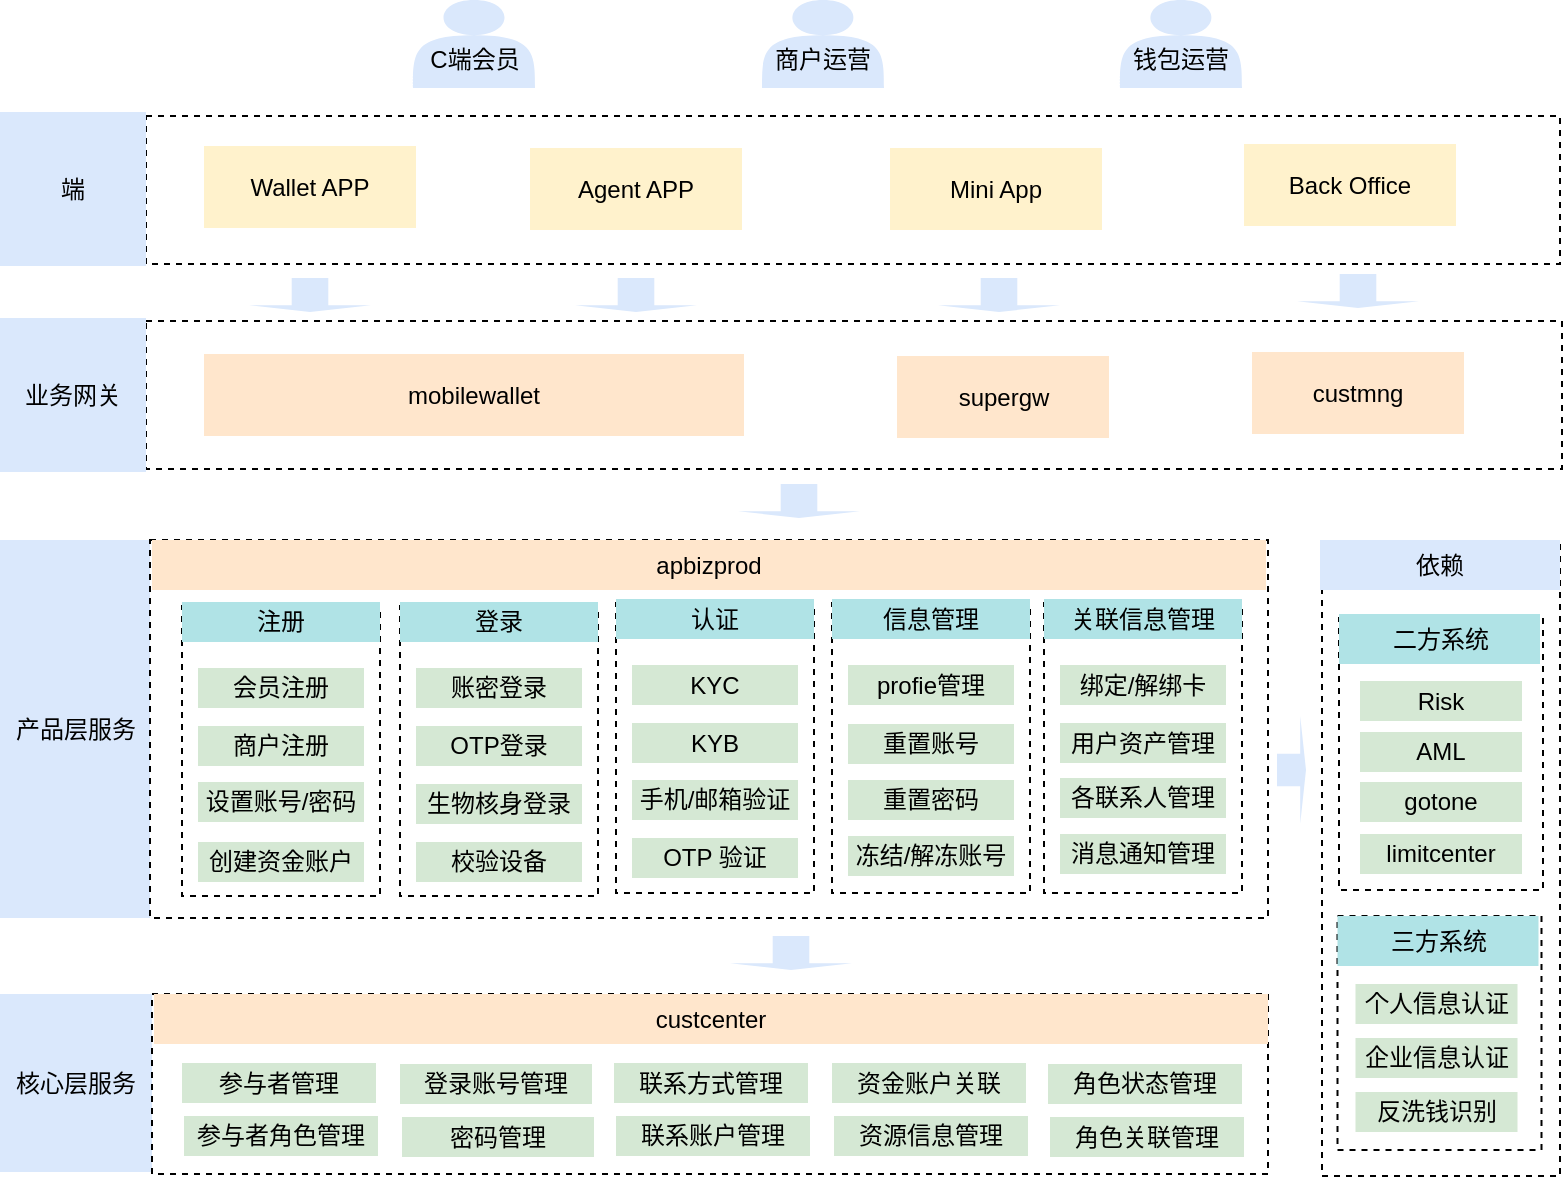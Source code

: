 <mxfile version="20.4.0" type="github" pages="19">
  <diagram id="vIFnPITlcG4teuXvm_bg" name="架构">
    <mxGraphModel dx="2350" dy="1276" grid="0" gridSize="10" guides="1" tooltips="1" connect="1" arrows="1" fold="1" page="1" pageScale="1" pageWidth="827" pageHeight="1169" math="0" shadow="0">
      <root>
        <mxCell id="OPh2QogOOk2yxoBhQD1m-0" />
        <mxCell id="OPh2QogOOk2yxoBhQD1m-1" parent="OPh2QogOOk2yxoBhQD1m-0" />
        <mxCell id="cFC4ZF5QBiw674-Oq0IB-25" value="" style="rounded=0;whiteSpace=wrap;html=1;dashed=1;" parent="OPh2QogOOk2yxoBhQD1m-1" vertex="1">
          <mxGeometry x="678" y="288" width="119" height="317" as="geometry" />
        </mxCell>
        <mxCell id="cFC4ZF5QBiw674-Oq0IB-59" value="" style="rounded=0;whiteSpace=wrap;html=1;dashed=1;" parent="OPh2QogOOk2yxoBhQD1m-1" vertex="1">
          <mxGeometry x="685.75" y="475" width="102" height="117" as="geometry" />
        </mxCell>
        <mxCell id="TGieERHdHmavMsIhiZJy-0" value="" style="rounded=0;whiteSpace=wrap;html=1;dashed=1;" parent="OPh2QogOOk2yxoBhQD1m-1" vertex="1">
          <mxGeometry x="90" y="75" width="707" height="74" as="geometry" />
        </mxCell>
        <mxCell id="TGieERHdHmavMsIhiZJy-1" value="端" style="rounded=0;whiteSpace=wrap;html=1;fillColor=#dae8fc;strokeColor=none;" parent="OPh2QogOOk2yxoBhQD1m-1" vertex="1">
          <mxGeometry x="17" y="73" width="73" height="77" as="geometry" />
        </mxCell>
        <mxCell id="cFC4ZF5QBiw674-Oq0IB-0" value="Wallet APP" style="rounded=0;whiteSpace=wrap;html=1;fillColor=#fff2cc;strokeColor=none;" parent="OPh2QogOOk2yxoBhQD1m-1" vertex="1">
          <mxGeometry x="119" y="90" width="106" height="41" as="geometry" />
        </mxCell>
        <mxCell id="cFC4ZF5QBiw674-Oq0IB-1" value="Mini App" style="rounded=0;whiteSpace=wrap;html=1;fillColor=#fff2cc;strokeColor=none;" parent="OPh2QogOOk2yxoBhQD1m-1" vertex="1">
          <mxGeometry x="462" y="91" width="106" height="41" as="geometry" />
        </mxCell>
        <mxCell id="cFC4ZF5QBiw674-Oq0IB-2" value="Agent APP" style="rounded=0;whiteSpace=wrap;html=1;fillColor=#fff2cc;strokeColor=none;" parent="OPh2QogOOk2yxoBhQD1m-1" vertex="1">
          <mxGeometry x="282" y="91" width="106" height="41" as="geometry" />
        </mxCell>
        <mxCell id="cFC4ZF5QBiw674-Oq0IB-3" value="Back Office" style="rounded=0;whiteSpace=wrap;html=1;fillColor=#fff2cc;strokeColor=none;" parent="OPh2QogOOk2yxoBhQD1m-1" vertex="1">
          <mxGeometry x="639" y="89" width="106" height="41" as="geometry" />
        </mxCell>
        <mxCell id="cFC4ZF5QBiw674-Oq0IB-4" value="" style="rounded=0;whiteSpace=wrap;html=1;dashed=1;" parent="OPh2QogOOk2yxoBhQD1m-1" vertex="1">
          <mxGeometry x="90" y="177.5" width="708" height="74" as="geometry" />
        </mxCell>
        <mxCell id="cFC4ZF5QBiw674-Oq0IB-5" value="业务网关" style="rounded=0;whiteSpace=wrap;html=1;fillColor=#dae8fc;strokeColor=none;" parent="OPh2QogOOk2yxoBhQD1m-1" vertex="1">
          <mxGeometry x="17" y="176" width="73" height="77" as="geometry" />
        </mxCell>
        <mxCell id="cFC4ZF5QBiw674-Oq0IB-6" value="mobilewallet" style="rounded=0;whiteSpace=wrap;html=1;fillColor=#ffe6cc;strokeColor=none;" parent="OPh2QogOOk2yxoBhQD1m-1" vertex="1">
          <mxGeometry x="119" y="194" width="270" height="41" as="geometry" />
        </mxCell>
        <mxCell id="cFC4ZF5QBiw674-Oq0IB-7" value="supergw" style="rounded=0;whiteSpace=wrap;html=1;fillColor=#ffe6cc;strokeColor=none;" parent="OPh2QogOOk2yxoBhQD1m-1" vertex="1">
          <mxGeometry x="465.5" y="195" width="106" height="41" as="geometry" />
        </mxCell>
        <mxCell id="cFC4ZF5QBiw674-Oq0IB-9" value="custmng" style="rounded=0;whiteSpace=wrap;html=1;fillColor=#ffe6cc;strokeColor=none;" parent="OPh2QogOOk2yxoBhQD1m-1" vertex="1">
          <mxGeometry x="643" y="193" width="106" height="41" as="geometry" />
        </mxCell>
        <mxCell id="cFC4ZF5QBiw674-Oq0IB-10" value="产品层服务" style="rounded=0;whiteSpace=wrap;html=1;fillColor=#dae8fc;strokeColor=none;" parent="OPh2QogOOk2yxoBhQD1m-1" vertex="1">
          <mxGeometry x="17" y="287" width="76" height="189" as="geometry" />
        </mxCell>
        <mxCell id="cFC4ZF5QBiw674-Oq0IB-11" value="" style="rounded=0;whiteSpace=wrap;html=1;dashed=1;" parent="OPh2QogOOk2yxoBhQD1m-1" vertex="1">
          <mxGeometry x="92" y="287" width="559" height="189" as="geometry" />
        </mxCell>
        <mxCell id="cFC4ZF5QBiw674-Oq0IB-12" value="apbizprod" style="rounded=0;whiteSpace=wrap;html=1;fillColor=#ffe6cc;strokeColor=none;" parent="OPh2QogOOk2yxoBhQD1m-1" vertex="1">
          <mxGeometry x="93" y="287" width="557" height="25" as="geometry" />
        </mxCell>
        <mxCell id="cFC4ZF5QBiw674-Oq0IB-13" value="核心层服务" style="rounded=0;whiteSpace=wrap;html=1;fillColor=#dae8fc;strokeColor=none;" parent="OPh2QogOOk2yxoBhQD1m-1" vertex="1">
          <mxGeometry x="17" y="514" width="76" height="89" as="geometry" />
        </mxCell>
        <mxCell id="cFC4ZF5QBiw674-Oq0IB-15" value="" style="shape=singleArrow;direction=south;whiteSpace=wrap;html=1;strokeColor=none;fillColor=#dae8fc;" parent="OPh2QogOOk2yxoBhQD1m-1" vertex="1">
          <mxGeometry x="141.5" y="156" width="61" height="17" as="geometry" />
        </mxCell>
        <mxCell id="cFC4ZF5QBiw674-Oq0IB-17" value="" style="shape=singleArrow;direction=south;whiteSpace=wrap;html=1;strokeColor=none;fillColor=#dae8fc;" parent="OPh2QogOOk2yxoBhQD1m-1" vertex="1">
          <mxGeometry x="486" y="156" width="61" height="17" as="geometry" />
        </mxCell>
        <mxCell id="cFC4ZF5QBiw674-Oq0IB-18" value="" style="shape=singleArrow;direction=south;whiteSpace=wrap;html=1;strokeColor=none;fillColor=#dae8fc;" parent="OPh2QogOOk2yxoBhQD1m-1" vertex="1">
          <mxGeometry x="665.5" y="154" width="61" height="17" as="geometry" />
        </mxCell>
        <mxCell id="cFC4ZF5QBiw674-Oq0IB-24" value="" style="rounded=0;whiteSpace=wrap;html=1;dashed=1;" parent="OPh2QogOOk2yxoBhQD1m-1" vertex="1">
          <mxGeometry x="93" y="514" width="558" height="90" as="geometry" />
        </mxCell>
        <mxCell id="cFC4ZF5QBiw674-Oq0IB-26" value="依赖" style="rounded=0;whiteSpace=wrap;html=1;fillColor=#dae8fc;strokeColor=none;" parent="OPh2QogOOk2yxoBhQD1m-1" vertex="1">
          <mxGeometry x="677" y="287" width="120" height="25" as="geometry" />
        </mxCell>
        <mxCell id="cFC4ZF5QBiw674-Oq0IB-27" value="" style="rounded=0;whiteSpace=wrap;html=1;dashed=1;" parent="OPh2QogOOk2yxoBhQD1m-1" vertex="1">
          <mxGeometry x="108" y="320" width="99" height="145" as="geometry" />
        </mxCell>
        <mxCell id="cFC4ZF5QBiw674-Oq0IB-21" value="注册" style="rounded=0;whiteSpace=wrap;html=1;fillColor=#b0e3e6;strokeColor=none;" parent="OPh2QogOOk2yxoBhQD1m-1" vertex="1">
          <mxGeometry x="108" y="318" width="99" height="20" as="geometry" />
        </mxCell>
        <mxCell id="cFC4ZF5QBiw674-Oq0IB-29" value="" style="shape=singleArrow;direction=south;whiteSpace=wrap;html=1;strokeColor=none;fillColor=#dae8fc;" parent="OPh2QogOOk2yxoBhQD1m-1" vertex="1">
          <mxGeometry x="386" y="259" width="61" height="17" as="geometry" />
        </mxCell>
        <mxCell id="cFC4ZF5QBiw674-Oq0IB-30" value="" style="shape=singleArrow;whiteSpace=wrap;html=1;strokeColor=none;fillColor=#dae8fc;" parent="OPh2QogOOk2yxoBhQD1m-1" vertex="1">
          <mxGeometry x="655.5" y="375" width="14.5" height="54" as="geometry" />
        </mxCell>
        <mxCell id="cFC4ZF5QBiw674-Oq0IB-35" value="会员注册" style="rounded=0;whiteSpace=wrap;html=1;fillColor=#d5e8d4;strokeColor=none;" parent="OPh2QogOOk2yxoBhQD1m-1" vertex="1">
          <mxGeometry x="116" y="351" width="83" height="20" as="geometry" />
        </mxCell>
        <mxCell id="cFC4ZF5QBiw674-Oq0IB-36" value="custcenter" style="rounded=0;whiteSpace=wrap;html=1;fillColor=#ffe6cc;strokeColor=none;" parent="OPh2QogOOk2yxoBhQD1m-1" vertex="1">
          <mxGeometry x="94" y="514" width="557" height="25" as="geometry" />
        </mxCell>
        <mxCell id="cFC4ZF5QBiw674-Oq0IB-38" value="商户注册" style="rounded=0;whiteSpace=wrap;html=1;fillColor=#d5e8d4;strokeColor=none;" parent="OPh2QogOOk2yxoBhQD1m-1" vertex="1">
          <mxGeometry x="116" y="380" width="83" height="20" as="geometry" />
        </mxCell>
        <mxCell id="cFC4ZF5QBiw674-Oq0IB-39" value="" style="rounded=0;whiteSpace=wrap;html=1;dashed=1;" parent="OPh2QogOOk2yxoBhQD1m-1" vertex="1">
          <mxGeometry x="217" y="320" width="99" height="145" as="geometry" />
        </mxCell>
        <mxCell id="cFC4ZF5QBiw674-Oq0IB-40" value="登录" style="rounded=0;whiteSpace=wrap;html=1;fillColor=#b0e3e6;strokeColor=none;" parent="OPh2QogOOk2yxoBhQD1m-1" vertex="1">
          <mxGeometry x="217" y="318" width="99" height="20" as="geometry" />
        </mxCell>
        <mxCell id="cFC4ZF5QBiw674-Oq0IB-41" value="账密登录" style="rounded=0;whiteSpace=wrap;html=1;fillColor=#d5e8d4;strokeColor=none;" parent="OPh2QogOOk2yxoBhQD1m-1" vertex="1">
          <mxGeometry x="225" y="351" width="83" height="20" as="geometry" />
        </mxCell>
        <mxCell id="cFC4ZF5QBiw674-Oq0IB-42" value="生物核身登录" style="rounded=0;whiteSpace=wrap;html=1;fillColor=#d5e8d4;strokeColor=none;" parent="OPh2QogOOk2yxoBhQD1m-1" vertex="1">
          <mxGeometry x="225" y="409" width="83" height="20" as="geometry" />
        </mxCell>
        <mxCell id="cFC4ZF5QBiw674-Oq0IB-43" value="创建资金账户" style="rounded=0;whiteSpace=wrap;html=1;fillColor=#d5e8d4;strokeColor=none;" parent="OPh2QogOOk2yxoBhQD1m-1" vertex="1">
          <mxGeometry x="116" y="438" width="83" height="20" as="geometry" />
        </mxCell>
        <mxCell id="cFC4ZF5QBiw674-Oq0IB-44" value="" style="rounded=0;whiteSpace=wrap;html=1;dashed=1;" parent="OPh2QogOOk2yxoBhQD1m-1" vertex="1">
          <mxGeometry x="325" y="318.5" width="99" height="145" as="geometry" />
        </mxCell>
        <mxCell id="cFC4ZF5QBiw674-Oq0IB-45" value="认证" style="rounded=0;whiteSpace=wrap;html=1;fillColor=#b0e3e6;strokeColor=none;" parent="OPh2QogOOk2yxoBhQD1m-1" vertex="1">
          <mxGeometry x="325" y="316.5" width="99" height="20" as="geometry" />
        </mxCell>
        <mxCell id="cFC4ZF5QBiw674-Oq0IB-46" value="KYC" style="rounded=0;whiteSpace=wrap;html=1;fillColor=#d5e8d4;strokeColor=none;" parent="OPh2QogOOk2yxoBhQD1m-1" vertex="1">
          <mxGeometry x="333" y="349.5" width="83" height="20" as="geometry" />
        </mxCell>
        <mxCell id="cFC4ZF5QBiw674-Oq0IB-47" value="KYB" style="rounded=0;whiteSpace=wrap;html=1;fillColor=#d5e8d4;strokeColor=none;" parent="OPh2QogOOk2yxoBhQD1m-1" vertex="1">
          <mxGeometry x="333" y="378.5" width="83" height="20" as="geometry" />
        </mxCell>
        <mxCell id="cFC4ZF5QBiw674-Oq0IB-48" value="" style="rounded=0;whiteSpace=wrap;html=1;dashed=1;" parent="OPh2QogOOk2yxoBhQD1m-1" vertex="1">
          <mxGeometry x="433" y="318.5" width="99" height="145" as="geometry" />
        </mxCell>
        <mxCell id="cFC4ZF5QBiw674-Oq0IB-49" value="信息管理" style="rounded=0;whiteSpace=wrap;html=1;fillColor=#b0e3e6;strokeColor=none;" parent="OPh2QogOOk2yxoBhQD1m-1" vertex="1">
          <mxGeometry x="433" y="316.5" width="99" height="20" as="geometry" />
        </mxCell>
        <mxCell id="cFC4ZF5QBiw674-Oq0IB-50" value="profie管理" style="rounded=0;whiteSpace=wrap;html=1;fillColor=#d5e8d4;strokeColor=none;" parent="OPh2QogOOk2yxoBhQD1m-1" vertex="1">
          <mxGeometry x="441" y="349.5" width="83" height="20" as="geometry" />
        </mxCell>
        <mxCell id="cFC4ZF5QBiw674-Oq0IB-51" value="重置账号" style="rounded=0;whiteSpace=wrap;html=1;fillColor=#d5e8d4;strokeColor=none;" parent="OPh2QogOOk2yxoBhQD1m-1" vertex="1">
          <mxGeometry x="441" y="379" width="83" height="20" as="geometry" />
        </mxCell>
        <mxCell id="cFC4ZF5QBiw674-Oq0IB-52" value="" style="rounded=0;whiteSpace=wrap;html=1;dashed=1;" parent="OPh2QogOOk2yxoBhQD1m-1" vertex="1">
          <mxGeometry x="539" y="318.5" width="99" height="145" as="geometry" />
        </mxCell>
        <mxCell id="cFC4ZF5QBiw674-Oq0IB-53" value="关联信息管理" style="rounded=0;whiteSpace=wrap;html=1;fillColor=#b0e3e6;strokeColor=none;" parent="OPh2QogOOk2yxoBhQD1m-1" vertex="1">
          <mxGeometry x="539" y="316.5" width="99" height="20" as="geometry" />
        </mxCell>
        <mxCell id="cFC4ZF5QBiw674-Oq0IB-54" value="绑定/解绑卡" style="rounded=0;whiteSpace=wrap;html=1;fillColor=#d5e8d4;strokeColor=none;" parent="OPh2QogOOk2yxoBhQD1m-1" vertex="1">
          <mxGeometry x="547" y="349.5" width="83" height="20" as="geometry" />
        </mxCell>
        <mxCell id="cFC4ZF5QBiw674-Oq0IB-55" value="用户资产管理" style="rounded=0;whiteSpace=wrap;html=1;fillColor=#d5e8d4;strokeColor=none;" parent="OPh2QogOOk2yxoBhQD1m-1" vertex="1">
          <mxGeometry x="547" y="378.5" width="83" height="20" as="geometry" />
        </mxCell>
        <mxCell id="cFC4ZF5QBiw674-Oq0IB-57" value="" style="shape=singleArrow;direction=south;whiteSpace=wrap;html=1;strokeColor=none;fillColor=#dae8fc;" parent="OPh2QogOOk2yxoBhQD1m-1" vertex="1">
          <mxGeometry x="382" y="485" width="61" height="17" as="geometry" />
        </mxCell>
        <mxCell id="cFC4ZF5QBiw674-Oq0IB-28" value="个人信息认证" style="rounded=0;whiteSpace=wrap;html=1;fillColor=#d5e8d4;strokeColor=none;" parent="OPh2QogOOk2yxoBhQD1m-1" vertex="1">
          <mxGeometry x="694.75" y="509" width="81" height="20" as="geometry" />
        </mxCell>
        <mxCell id="cFC4ZF5QBiw674-Oq0IB-33" value="企业信息认证" style="rounded=0;whiteSpace=wrap;html=1;fillColor=#d5e8d4;strokeColor=none;" parent="OPh2QogOOk2yxoBhQD1m-1" vertex="1">
          <mxGeometry x="694.75" y="536" width="81" height="20" as="geometry" />
        </mxCell>
        <mxCell id="cFC4ZF5QBiw674-Oq0IB-34" value="反洗钱识别" style="rounded=0;whiteSpace=wrap;html=1;fillColor=#d5e8d4;strokeColor=none;" parent="OPh2QogOOk2yxoBhQD1m-1" vertex="1">
          <mxGeometry x="694.75" y="563" width="81" height="20" as="geometry" />
        </mxCell>
        <mxCell id="cFC4ZF5QBiw674-Oq0IB-61" value="三方系统" style="rounded=0;whiteSpace=wrap;html=1;fillColor=#b0e3e6;strokeColor=none;" parent="OPh2QogOOk2yxoBhQD1m-1" vertex="1">
          <mxGeometry x="685.75" y="475" width="100.5" height="25" as="geometry" />
        </mxCell>
        <mxCell id="cFC4ZF5QBiw674-Oq0IB-63" value="" style="rounded=0;whiteSpace=wrap;html=1;dashed=1;" parent="OPh2QogOOk2yxoBhQD1m-1" vertex="1">
          <mxGeometry x="686.5" y="326" width="102" height="136" as="geometry" />
        </mxCell>
        <mxCell id="cFC4ZF5QBiw674-Oq0IB-62" value="二方系统" style="rounded=0;whiteSpace=wrap;html=1;fillColor=#b0e3e6;strokeColor=none;" parent="OPh2QogOOk2yxoBhQD1m-1" vertex="1">
          <mxGeometry x="686.5" y="324" width="100.5" height="25" as="geometry" />
        </mxCell>
        <mxCell id="cFC4ZF5QBiw674-Oq0IB-64" value="" style="shape=singleArrow;direction=south;whiteSpace=wrap;html=1;strokeColor=none;fillColor=#dae8fc;" parent="OPh2QogOOk2yxoBhQD1m-1" vertex="1">
          <mxGeometry x="304.5" y="156" width="61" height="17" as="geometry" />
        </mxCell>
        <mxCell id="cFC4ZF5QBiw674-Oq0IB-66" value="Risk" style="rounded=0;whiteSpace=wrap;html=1;fillColor=#d5e8d4;strokeColor=none;" parent="OPh2QogOOk2yxoBhQD1m-1" vertex="1">
          <mxGeometry x="697" y="357.5" width="81" height="20" as="geometry" />
        </mxCell>
        <mxCell id="cFC4ZF5QBiw674-Oq0IB-69" value="AML" style="rounded=0;whiteSpace=wrap;html=1;fillColor=#d5e8d4;strokeColor=none;" parent="OPh2QogOOk2yxoBhQD1m-1" vertex="1">
          <mxGeometry x="697" y="383" width="81" height="20" as="geometry" />
        </mxCell>
        <mxCell id="cFC4ZF5QBiw674-Oq0IB-70" value="&lt;span&gt;gotone&lt;/span&gt;" style="rounded=0;whiteSpace=wrap;html=1;fillColor=#d5e8d4;strokeColor=none;" parent="OPh2QogOOk2yxoBhQD1m-1" vertex="1">
          <mxGeometry x="697" y="408" width="81" height="20" as="geometry" />
        </mxCell>
        <mxCell id="cFC4ZF5QBiw674-Oq0IB-71" value="limitcenter" style="rounded=0;whiteSpace=wrap;html=1;fillColor=#d5e8d4;strokeColor=none;" parent="OPh2QogOOk2yxoBhQD1m-1" vertex="1">
          <mxGeometry x="697" y="434" width="81" height="20" as="geometry" />
        </mxCell>
        <mxCell id="cFC4ZF5QBiw674-Oq0IB-72" value="设置账号/密码" style="rounded=0;whiteSpace=wrap;html=1;fillColor=#d5e8d4;strokeColor=none;" parent="OPh2QogOOk2yxoBhQD1m-1" vertex="1">
          <mxGeometry x="116" y="408" width="83" height="20" as="geometry" />
        </mxCell>
        <mxCell id="cFC4ZF5QBiw674-Oq0IB-73" value="校验设备" style="rounded=0;whiteSpace=wrap;html=1;fillColor=#d5e8d4;strokeColor=none;" parent="OPh2QogOOk2yxoBhQD1m-1" vertex="1">
          <mxGeometry x="225" y="438" width="83" height="20" as="geometry" />
        </mxCell>
        <mxCell id="cFC4ZF5QBiw674-Oq0IB-74" value="手机/邮箱验证" style="rounded=0;whiteSpace=wrap;html=1;fillColor=#d5e8d4;strokeColor=none;" parent="OPh2QogOOk2yxoBhQD1m-1" vertex="1">
          <mxGeometry x="333" y="407" width="83" height="20" as="geometry" />
        </mxCell>
        <mxCell id="cFC4ZF5QBiw674-Oq0IB-75" value="OTP 验证" style="rounded=0;whiteSpace=wrap;html=1;fillColor=#d5e8d4;strokeColor=none;" parent="OPh2QogOOk2yxoBhQD1m-1" vertex="1">
          <mxGeometry x="333" y="436" width="83" height="20" as="geometry" />
        </mxCell>
        <mxCell id="cFC4ZF5QBiw674-Oq0IB-76" value="重置密码" style="rounded=0;whiteSpace=wrap;html=1;fillColor=#d5e8d4;strokeColor=none;" parent="OPh2QogOOk2yxoBhQD1m-1" vertex="1">
          <mxGeometry x="441" y="407" width="83" height="20" as="geometry" />
        </mxCell>
        <mxCell id="cFC4ZF5QBiw674-Oq0IB-77" value="冻结/解冻账号" style="rounded=0;whiteSpace=wrap;html=1;fillColor=#d5e8d4;strokeColor=none;" parent="OPh2QogOOk2yxoBhQD1m-1" vertex="1">
          <mxGeometry x="441" y="435" width="83" height="20" as="geometry" />
        </mxCell>
        <mxCell id="cFC4ZF5QBiw674-Oq0IB-79" value="&lt;span&gt;各联系人管理&lt;/span&gt;" style="rounded=0;whiteSpace=wrap;html=1;fillColor=#d5e8d4;strokeColor=none;" parent="OPh2QogOOk2yxoBhQD1m-1" vertex="1">
          <mxGeometry x="547" y="406" width="83" height="20" as="geometry" />
        </mxCell>
        <mxCell id="cFC4ZF5QBiw674-Oq0IB-80" value="消息通知管理" style="rounded=0;whiteSpace=wrap;html=1;fillColor=#d5e8d4;strokeColor=none;" parent="OPh2QogOOk2yxoBhQD1m-1" vertex="1">
          <mxGeometry x="547" y="434" width="83" height="20" as="geometry" />
        </mxCell>
        <mxCell id="cFC4ZF5QBiw674-Oq0IB-81" value="OTP登录" style="rounded=0;whiteSpace=wrap;html=1;fillColor=#d5e8d4;strokeColor=none;" parent="OPh2QogOOk2yxoBhQD1m-1" vertex="1">
          <mxGeometry x="225" y="380" width="83" height="20" as="geometry" />
        </mxCell>
        <mxCell id="cFC4ZF5QBiw674-Oq0IB-82" value="参与者管理" style="rounded=0;whiteSpace=wrap;html=1;fillColor=#d5e8d4;strokeColor=none;" parent="OPh2QogOOk2yxoBhQD1m-1" vertex="1">
          <mxGeometry x="108" y="548.5" width="97" height="20" as="geometry" />
        </mxCell>
        <mxCell id="cFC4ZF5QBiw674-Oq0IB-84" value="登录账号管理" style="rounded=0;whiteSpace=wrap;html=1;fillColor=#d5e8d4;strokeColor=none;" parent="OPh2QogOOk2yxoBhQD1m-1" vertex="1">
          <mxGeometry x="217" y="549" width="96" height="20" as="geometry" />
        </mxCell>
        <mxCell id="cFC4ZF5QBiw674-Oq0IB-85" value="联系方式管理" style="rounded=0;whiteSpace=wrap;html=1;fillColor=#d5e8d4;strokeColor=none;" parent="OPh2QogOOk2yxoBhQD1m-1" vertex="1">
          <mxGeometry x="324" y="548.5" width="97" height="20" as="geometry" />
        </mxCell>
        <mxCell id="cFC4ZF5QBiw674-Oq0IB-86" value="&lt;span style=&quot;&quot;&gt;资金账户关联&lt;/span&gt;" style="rounded=0;whiteSpace=wrap;html=1;fillColor=#d5e8d4;strokeColor=none;" parent="OPh2QogOOk2yxoBhQD1m-1" vertex="1">
          <mxGeometry x="433" y="548.5" width="97" height="20" as="geometry" />
        </mxCell>
        <mxCell id="cFC4ZF5QBiw674-Oq0IB-87" value="&lt;span style=&quot;&quot;&gt;角色状态管理&lt;/span&gt;" style="rounded=0;whiteSpace=wrap;html=1;fillColor=#d5e8d4;strokeColor=none;" parent="OPh2QogOOk2yxoBhQD1m-1" vertex="1">
          <mxGeometry x="541" y="549" width="97" height="20" as="geometry" />
        </mxCell>
        <mxCell id="cFC4ZF5QBiw674-Oq0IB-89" value="参与者角色管理" style="rounded=0;whiteSpace=wrap;html=1;fillColor=#d5e8d4;strokeColor=none;" parent="OPh2QogOOk2yxoBhQD1m-1" vertex="1">
          <mxGeometry x="109" y="575" width="97" height="20" as="geometry" />
        </mxCell>
        <mxCell id="cFC4ZF5QBiw674-Oq0IB-90" value="密码管理" style="rounded=0;whiteSpace=wrap;html=1;fillColor=#d5e8d4;strokeColor=none;" parent="OPh2QogOOk2yxoBhQD1m-1" vertex="1">
          <mxGeometry x="218" y="575.5" width="96" height="20" as="geometry" />
        </mxCell>
        <mxCell id="cFC4ZF5QBiw674-Oq0IB-91" value="&lt;span style=&quot;&quot;&gt;联系账户管理&lt;/span&gt;" style="rounded=0;whiteSpace=wrap;html=1;fillColor=#d5e8d4;strokeColor=none;" parent="OPh2QogOOk2yxoBhQD1m-1" vertex="1">
          <mxGeometry x="325" y="575" width="97" height="20" as="geometry" />
        </mxCell>
        <mxCell id="cFC4ZF5QBiw674-Oq0IB-92" value="&lt;span style=&quot;&quot;&gt;资源信息管理&lt;/span&gt;" style="rounded=0;whiteSpace=wrap;html=1;fillColor=#d5e8d4;strokeColor=none;" parent="OPh2QogOOk2yxoBhQD1m-1" vertex="1">
          <mxGeometry x="434" y="575" width="97" height="20" as="geometry" />
        </mxCell>
        <mxCell id="cFC4ZF5QBiw674-Oq0IB-93" value="角色关联管理" style="rounded=0;whiteSpace=wrap;html=1;fillColor=#d5e8d4;strokeColor=none;" parent="OPh2QogOOk2yxoBhQD1m-1" vertex="1">
          <mxGeometry x="542" y="575.5" width="97" height="20" as="geometry" />
        </mxCell>
        <mxCell id="cFC4ZF5QBiw674-Oq0IB-97" value="&lt;br&gt;C端会员" style="shape=actor;whiteSpace=wrap;html=1;fillColor=#dae8fc;strokeColor=none;" parent="OPh2QogOOk2yxoBhQD1m-1" vertex="1">
          <mxGeometry x="223.5" y="17" width="61" height="44" as="geometry" />
        </mxCell>
        <mxCell id="cFC4ZF5QBiw674-Oq0IB-99" value="&lt;br&gt;商户运营" style="shape=actor;whiteSpace=wrap;html=1;fillColor=#dae8fc;strokeColor=none;" parent="OPh2QogOOk2yxoBhQD1m-1" vertex="1">
          <mxGeometry x="398" y="17" width="61" height="44" as="geometry" />
        </mxCell>
        <mxCell id="cFC4ZF5QBiw674-Oq0IB-100" value="&lt;br&gt;钱包运营" style="shape=actor;whiteSpace=wrap;html=1;fillColor=#dae8fc;strokeColor=none;" parent="OPh2QogOOk2yxoBhQD1m-1" vertex="1">
          <mxGeometry x="577" y="17" width="61" height="44" as="geometry" />
        </mxCell>
      </root>
    </mxGraphModel>
  </diagram>
  <diagram id="lSRVKqX5UYKnXGmv3FwQ" name="应用架构-英文">
    <mxGraphModel dx="2350" dy="1275" grid="0" gridSize="10" guides="1" tooltips="1" connect="1" arrows="1" fold="1" page="0" pageScale="1" pageWidth="827" pageHeight="1169" math="0" shadow="0">
      <root>
        <mxCell id="0" />
        <mxCell id="1" parent="0" />
        <mxCell id="QsTajxCpxR5OOluzTRcm-1" value="" style="rounded=0;whiteSpace=wrap;html=1;dashed=1;align=center;" parent="1" vertex="1">
          <mxGeometry x="13" y="289" width="858" height="330" as="geometry" />
        </mxCell>
        <mxCell id="QsTajxCpxR5OOluzTRcm-11" value="" style="rounded=0;whiteSpace=wrap;html=1;dashed=1;align=center;" parent="1" vertex="1">
          <mxGeometry x="108.5" y="304" width="751" height="206" as="geometry" />
        </mxCell>
        <mxCell id="vA_pfiTEIjkLnQoCkr5T-3" value="" style="rounded=0;whiteSpace=wrap;html=1;dashed=1;" parent="1" vertex="1">
          <mxGeometry x="13" y="32" width="413" height="91" as="geometry" />
        </mxCell>
        <mxCell id="vA_pfiTEIjkLnQoCkr5T-15" value="" style="rounded=0;whiteSpace=wrap;html=1;dashed=1;align=center;" parent="1" vertex="1">
          <mxGeometry x="13" y="164" width="858" height="90" as="geometry" />
        </mxCell>
        <mxCell id="vA_pfiTEIjkLnQoCkr5T-5" value="Customer Scenario" style="rounded=0;whiteSpace=wrap;html=1;fillColor=#fff2cc;strokeColor=none;" parent="1" vertex="1">
          <mxGeometry x="15" y="32" width="410" height="28" as="geometry" />
        </mxCell>
        <mxCell id="vA_pfiTEIjkLnQoCkr5T-16" value="Business Logic" style="rounded=0;whiteSpace=wrap;html=1;fillColor=#ffe6cc;strokeColor=none;" parent="1" vertex="1">
          <mxGeometry x="117" y="191" width="739" height="43" as="geometry" />
        </mxCell>
        <mxCell id="vA_pfiTEIjkLnQoCkr5T-19" value="" style="shape=singleArrow;direction=south;whiteSpace=wrap;html=1;strokeColor=none;fillColor=#dae8fc;" parent="1" vertex="1">
          <mxGeometry x="176" y="134" width="61" height="17" as="geometry" />
        </mxCell>
        <mxCell id="vA_pfiTEIjkLnQoCkr5T-20" value="" style="shape=singleArrow;direction=south;whiteSpace=wrap;html=1;strokeColor=none;fillColor=#dae8fc;" parent="1" vertex="1">
          <mxGeometry x="725.5" y="135" width="61" height="17" as="geometry" />
        </mxCell>
        <mxCell id="vA_pfiTEIjkLnQoCkr5T-78" value="Registration" style="rounded=0;whiteSpace=wrap;html=1;fillColor=#fff2cc;strokeColor=none;" parent="1" vertex="1">
          <mxGeometry x="17" y="80" width="86.5" height="28" as="geometry" />
        </mxCell>
        <mxCell id="vA_pfiTEIjkLnQoCkr5T-79" value="Login" style="rounded=0;whiteSpace=wrap;html=1;fillColor=#fff2cc;strokeColor=none;" parent="1" vertex="1">
          <mxGeometry x="109.5" y="80" width="100" height="28" as="geometry" />
        </mxCell>
        <mxCell id="vA_pfiTEIjkLnQoCkr5T-80" value="KYC" style="rounded=0;whiteSpace=wrap;html=1;fillColor=#fff2cc;strokeColor=none;" parent="1" vertex="1">
          <mxGeometry x="215.5" y="80" width="100" height="28" as="geometry" />
        </mxCell>
        <mxCell id="vA_pfiTEIjkLnQoCkr5T-81" value="Merchant Onboard" style="rounded=0;whiteSpace=wrap;html=1;fillColor=#fff2cc;strokeColor=none;" parent="1" vertex="1">
          <mxGeometry x="322" y="80" width="100" height="28" as="geometry" />
        </mxCell>
        <mxCell id="vA_pfiTEIjkLnQoCkr5T-82" value="" style="rounded=0;whiteSpace=wrap;html=1;dashed=1;" parent="1" vertex="1">
          <mxGeometry x="442" y="32" width="203" height="91" as="geometry" />
        </mxCell>
        <mxCell id="vA_pfiTEIjkLnQoCkr5T-83" value="Acquiring Scenario" style="rounded=0;whiteSpace=wrap;html=1;fillColor=#fff2cc;strokeColor=none;" parent="1" vertex="1">
          <mxGeometry x="444" y="32" width="201" height="28" as="geometry" />
        </mxCell>
        <mxCell id="vA_pfiTEIjkLnQoCkr5T-84" value="" style="shape=singleArrow;direction=south;whiteSpace=wrap;html=1;strokeColor=none;fillColor=#dae8fc;" parent="1" vertex="1">
          <mxGeometry x="506" y="134" width="61" height="17" as="geometry" />
        </mxCell>
        <mxCell id="vA_pfiTEIjkLnQoCkr5T-85" value="Telco" style="rounded=0;whiteSpace=wrap;html=1;fillColor=#fff2cc;strokeColor=none;" parent="1" vertex="1">
          <mxGeometry x="449" y="80" width="86.5" height="28" as="geometry" />
        </mxCell>
        <mxCell id="vA_pfiTEIjkLnQoCkr5T-86" value="C Scan B" style="rounded=0;whiteSpace=wrap;html=1;fillColor=#fff2cc;strokeColor=none;" parent="1" vertex="1">
          <mxGeometry x="542.5" y="80" width="100" height="28" as="geometry" />
        </mxCell>
        <mxCell id="vA_pfiTEIjkLnQoCkr5T-92" value="" style="rounded=0;whiteSpace=wrap;html=1;dashed=1;" parent="1" vertex="1">
          <mxGeometry x="661" y="35" width="203" height="91" as="geometry" />
        </mxCell>
        <mxCell id="vA_pfiTEIjkLnQoCkr5T-93" value="Fund Scenario" style="rounded=0;whiteSpace=wrap;html=1;fillColor=#fff2cc;strokeColor=none;" parent="1" vertex="1">
          <mxGeometry x="663" y="35" width="201" height="28" as="geometry" />
        </mxCell>
        <mxCell id="vA_pfiTEIjkLnQoCkr5T-94" value="Top Up" style="rounded=0;whiteSpace=wrap;html=1;fillColor=#fff2cc;strokeColor=none;" parent="1" vertex="1">
          <mxGeometry x="665" y="83" width="86.5" height="28" as="geometry" />
        </mxCell>
        <mxCell id="vA_pfiTEIjkLnQoCkr5T-95" value="Withdrawal" style="rounded=0;whiteSpace=wrap;html=1;fillColor=#fff2cc;strokeColor=none;" parent="1" vertex="1">
          <mxGeometry x="757.5" y="83" width="100" height="28" as="geometry" />
        </mxCell>
        <mxCell id="vA_pfiTEIjkLnQoCkr5T-100" value="&lt;br&gt;Product Layer" style="text;html=1;strokeColor=none;fillColor=none;align=center;verticalAlign=middle;whiteSpace=wrap;rounded=0;" parent="1" vertex="1">
          <mxGeometry x="15.5" y="182" width="94" height="52" as="geometry" />
        </mxCell>
        <mxCell id="vA_pfiTEIjkLnQoCkr5T-101" value="apbizprod" style="text;html=1;strokeColor=none;fillColor=none;align=center;verticalAlign=middle;whiteSpace=wrap;rounded=0;" parent="1" vertex="1">
          <mxGeometry x="435" y="156" width="94" height="52" as="geometry" />
        </mxCell>
        <mxCell id="QsTajxCpxR5OOluzTRcm-2" value="&lt;span style=&quot;caret-color: rgb(46, 46, 46); color: rgb(46, 46, 46); font-family: Hei; font-size: 13px; text-align: start; text-size-adjust: auto;&quot;&gt;Extension Points，Custom API&lt;/span&gt;" style="rounded=0;whiteSpace=wrap;html=1;fillColor=#b1ddf0;strokeColor=none;" parent="1" vertex="1">
          <mxGeometry x="164" y="331" width="654" height="43" as="geometry" />
        </mxCell>
        <mxCell id="QsTajxCpxR5OOluzTRcm-5" value="" style="shape=singleArrow;direction=south;whiteSpace=wrap;html=1;strokeColor=none;fillColor=#dae8fc;" parent="1" vertex="1">
          <mxGeometry x="455.5" y="260" width="61" height="17" as="geometry" />
        </mxCell>
        <mxCell id="QsTajxCpxR5OOluzTRcm-6" value="&lt;br&gt;Core Layer" style="text;html=1;strokeColor=none;fillColor=none;align=center;verticalAlign=middle;whiteSpace=wrap;rounded=0;" parent="1" vertex="1">
          <mxGeometry x="15" y="322" width="94" height="52" as="geometry" />
        </mxCell>
        <mxCell id="QsTajxCpxR5OOluzTRcm-7" value="ifccustcenter light application" style="text;html=1;strokeColor=none;fillColor=none;align=center;verticalAlign=middle;whiteSpace=wrap;rounded=0;" parent="1" vertex="1">
          <mxGeometry x="392" y="291" width="175" height="52" as="geometry" />
        </mxCell>
        <mxCell id="QsTajxCpxR5OOluzTRcm-9" value="" style="rounded=0;whiteSpace=wrap;html=1;fillColor=#dae8fc;strokeColor=none;" parent="1" vertex="1">
          <mxGeometry x="162" y="392" width="658" height="107" as="geometry" />
        </mxCell>
        <mxCell id="QsTajxCpxR5OOluzTRcm-10" value="custcenter core compenent（jar）" style="text;html=1;strokeColor=none;fillColor=none;align=center;verticalAlign=middle;whiteSpace=wrap;rounded=0;" parent="1" vertex="1">
          <mxGeometry x="388.25" y="379" width="194.5" height="52" as="geometry" />
        </mxCell>
        <mxCell id="QsTajxCpxR5OOluzTRcm-12" value="" style="rounded=0;whiteSpace=wrap;html=1;dashed=1;align=center;" parent="1" vertex="1">
          <mxGeometry x="22" y="522" width="839" height="74" as="geometry" />
        </mxCell>
        <mxCell id="QsTajxCpxR5OOluzTRcm-13" value="Dependency" style="text;html=1;strokeColor=none;fillColor=none;align=center;verticalAlign=middle;whiteSpace=wrap;rounded=0;" parent="1" vertex="1">
          <mxGeometry x="18" y="536" width="94" height="52" as="geometry" />
        </mxCell>
        <mxCell id="QsTajxCpxR5OOluzTRcm-15" value="Redis" style="rounded=0;whiteSpace=wrap;html=1;fillColor=#d5e8d4;strokeColor=none;" parent="1" vertex="1">
          <mxGeometry x="112" y="543" width="130.5" height="38" as="geometry" />
        </mxCell>
        <mxCell id="QsTajxCpxR5OOluzTRcm-16" value="KMS" style="rounded=0;whiteSpace=wrap;html=1;fillColor=#d5e8d4;strokeColor=none;" parent="1" vertex="1">
          <mxGeometry x="268" y="543" width="130.5" height="38" as="geometry" />
        </mxCell>
        <mxCell id="QsTajxCpxR5OOluzTRcm-17" value="&lt;span style=&quot;font-family: -apple-system, &amp;quot;system-ui&amp;quot;, &amp;quot;Segoe UI&amp;quot;, &amp;quot;PingFang SC&amp;quot;, &amp;quot;Hiragino Sans GB&amp;quot;, &amp;quot;Microsoft YaHei&amp;quot;, &amp;quot;Helvetica Neue&amp;quot;, Helvetica, Arial, sans-serif, &amp;quot;Apple Color Emoji&amp;quot;, &amp;quot;Segoe UI Emoji&amp;quot;, &amp;quot;Segoe UI Symbol&amp;quot;; font-size: 14px; text-align: start;&quot;&gt;comparacenter&lt;/span&gt;" style="rounded=0;whiteSpace=wrap;html=1;fillColor=#d5e8d4;strokeColor=none;" parent="1" vertex="1">
          <mxGeometry x="423" y="543" width="130.5" height="38" as="geometry" />
        </mxCell>
        <mxCell id="QsTajxCpxR5OOluzTRcm-18" value="&lt;span style=&quot;font-family: -apple-system, &amp;quot;system-ui&amp;quot;, &amp;quot;Segoe UI&amp;quot;, &amp;quot;PingFang SC&amp;quot;, &amp;quot;Hiragino Sans GB&amp;quot;, &amp;quot;Microsoft YaHei&amp;quot;, &amp;quot;Helvetica Neue&amp;quot;, Helvetica, Arial, sans-serif, &amp;quot;Apple Color Emoji&amp;quot;, &amp;quot;Segoe UI Emoji&amp;quot;, &amp;quot;Segoe UI Symbol&amp;quot;; font-size: 14px; text-align: start;&quot;&gt;prodcenter&lt;/span&gt;" style="rounded=0;whiteSpace=wrap;html=1;fillColor=#d5e8d4;strokeColor=none;" parent="1" vertex="1">
          <mxGeometry x="573" y="543" width="130.5" height="38" as="geometry" />
        </mxCell>
        <mxCell id="QsTajxCpxR5OOluzTRcm-19" value="&lt;pre style=&quot;font-family: Menlo; font-size: 9.8pt;&quot;&gt;debittrans&lt;/pre&gt;" style="rounded=0;whiteSpace=wrap;html=1;fillColor=#d5e8d4;strokeColor=none;" parent="1" vertex="1">
          <mxGeometry x="719" y="543" width="130.5" height="38" as="geometry" />
        </mxCell>
        <mxCell id="QsTajxCpxR5OOluzTRcm-21" value="&lt;div style=&quot;text-align: start;&quot;&gt;&lt;span style=&quot;background-color: initial; font-size: 13px; caret-color: rgb(46, 46, 46);&quot;&gt;&lt;font face=&quot;Hei&quot; color=&quot;#2e2e2e&quot;&gt;Member Model Service&lt;/font&gt;&lt;/span&gt;&lt;/div&gt;" style="rounded=0;whiteSpace=wrap;html=1;fillColor=#b1ddf0;strokeColor=none;" parent="1" vertex="1">
          <mxGeometry x="264.5" y="422" width="160.5" height="29" as="geometry" />
        </mxCell>
        <mxCell id="QsTajxCpxR5OOluzTRcm-23" value="&lt;div style=&quot;text-align: start;&quot;&gt;&lt;span style=&quot;background-color: initial; font-size: 13px; caret-color: rgb(46, 46, 46);&quot;&gt;&lt;font face=&quot;Hei&quot; color=&quot;#2e2e2e&quot;&gt;Merchant Model Service&lt;/font&gt;&lt;/span&gt;&lt;/div&gt;" style="rounded=0;whiteSpace=wrap;html=1;fillColor=#b1ddf0;strokeColor=none;" parent="1" vertex="1">
          <mxGeometry x="516.5" y="422" width="165.5" height="29" as="geometry" />
        </mxCell>
        <mxCell id="QsTajxCpxR5OOluzTRcm-24" value="&lt;div style=&quot;text-align: start;&quot;&gt;&lt;span style=&quot;background-color: initial; font-size: 13px; caret-color: rgb(46, 46, 46);&quot;&gt;&lt;font face=&quot;Hei&quot; color=&quot;#2e2e2e&quot;&gt;Data Cache&lt;/font&gt;&lt;/span&gt;&lt;/div&gt;" style="rounded=0;whiteSpace=wrap;html=1;fillColor=#b1ddf0;strokeColor=none;" parent="1" vertex="1">
          <mxGeometry x="264" y="460" width="162" height="28" as="geometry" />
        </mxCell>
        <mxCell id="QsTajxCpxR5OOluzTRcm-26" value="&lt;div style=&quot;text-align: start;&quot;&gt;&lt;span style=&quot;background-color: initial; font-size: 13px; caret-color: rgb(46, 46, 46);&quot;&gt;&lt;font face=&quot;Hei&quot; color=&quot;#2e2e2e&quot;&gt;Extension Point Definition&lt;/font&gt;&lt;/span&gt;&lt;/div&gt;" style="rounded=0;whiteSpace=wrap;html=1;fillColor=#b1ddf0;strokeColor=none;" parent="1" vertex="1">
          <mxGeometry x="516.5" y="460" width="166.5" height="28" as="geometry" />
        </mxCell>
      </root>
    </mxGraphModel>
  </diagram>
  <diagram id="8qlaHi-g6ceebs3bF18L" name="架构-英文">
    <mxGraphModel dx="2350" dy="1276" grid="0" gridSize="10" guides="1" tooltips="1" connect="1" arrows="1" fold="1" page="0" pageScale="1" pageWidth="827" pageHeight="1169" math="0" shadow="0">
      <root>
        <mxCell id="0" />
        <mxCell id="1" parent="0" />
        <mxCell id="I7KmhC4vRd_a75Wr6BiR-1" value="" style="rounded=0;whiteSpace=wrap;html=1;dashed=1;" parent="1" vertex="1">
          <mxGeometry x="678" y="288" width="119" height="396" as="geometry" />
        </mxCell>
        <mxCell id="I7KmhC4vRd_a75Wr6BiR-2" value="" style="rounded=0;whiteSpace=wrap;html=1;dashed=1;" parent="1" vertex="1">
          <mxGeometry x="685.75" y="492" width="102" height="184" as="geometry" />
        </mxCell>
        <mxCell id="I7KmhC4vRd_a75Wr6BiR-3" value="" style="rounded=0;whiteSpace=wrap;html=1;dashed=1;" parent="1" vertex="1">
          <mxGeometry x="90" y="75" width="707" height="74" as="geometry" />
        </mxCell>
        <mxCell id="I7KmhC4vRd_a75Wr6BiR-4" value="App" style="rounded=0;whiteSpace=wrap;html=1;fillColor=#dae8fc;strokeColor=none;" parent="1" vertex="1">
          <mxGeometry x="17" y="73" width="73" height="77" as="geometry" />
        </mxCell>
        <mxCell id="I7KmhC4vRd_a75Wr6BiR-5" value="Wallet APP" style="rounded=0;whiteSpace=wrap;html=1;fillColor=#fff2cc;strokeColor=none;" parent="1" vertex="1">
          <mxGeometry x="119" y="90" width="106" height="41" as="geometry" />
        </mxCell>
        <mxCell id="I7KmhC4vRd_a75Wr6BiR-6" value="Mini App" style="rounded=0;whiteSpace=wrap;html=1;fillColor=#fff2cc;strokeColor=none;" parent="1" vertex="1">
          <mxGeometry x="462" y="91" width="106" height="41" as="geometry" />
        </mxCell>
        <mxCell id="I7KmhC4vRd_a75Wr6BiR-7" value="Agent APP" style="rounded=0;whiteSpace=wrap;html=1;fillColor=#fff2cc;strokeColor=none;" parent="1" vertex="1">
          <mxGeometry x="282" y="91" width="106" height="41" as="geometry" />
        </mxCell>
        <mxCell id="I7KmhC4vRd_a75Wr6BiR-8" value="Back Office" style="rounded=0;whiteSpace=wrap;html=1;fillColor=#fff2cc;strokeColor=none;" parent="1" vertex="1">
          <mxGeometry x="639" y="89" width="106" height="41" as="geometry" />
        </mxCell>
        <mxCell id="I7KmhC4vRd_a75Wr6BiR-9" value="" style="rounded=0;whiteSpace=wrap;html=1;dashed=1;" parent="1" vertex="1">
          <mxGeometry x="90" y="177.5" width="708" height="74" as="geometry" />
        </mxCell>
        <mxCell id="I7KmhC4vRd_a75Wr6BiR-10" value="Service&lt;br&gt;Gateway" style="rounded=0;whiteSpace=wrap;html=1;fillColor=#dae8fc;strokeColor=none;" parent="1" vertex="1">
          <mxGeometry x="17" y="176" width="73" height="77" as="geometry" />
        </mxCell>
        <mxCell id="I7KmhC4vRd_a75Wr6BiR-11" value="mobilewallet" style="rounded=0;whiteSpace=wrap;html=1;fillColor=#ffe6cc;strokeColor=none;" parent="1" vertex="1">
          <mxGeometry x="119" y="194" width="270" height="41" as="geometry" />
        </mxCell>
        <mxCell id="I7KmhC4vRd_a75Wr6BiR-12" value="supergw" style="rounded=0;whiteSpace=wrap;html=1;fillColor=#ffe6cc;strokeColor=none;" parent="1" vertex="1">
          <mxGeometry x="465.5" y="195" width="106" height="41" as="geometry" />
        </mxCell>
        <mxCell id="I7KmhC4vRd_a75Wr6BiR-13" value="custmng" style="rounded=0;whiteSpace=wrap;html=1;fillColor=#ffe6cc;strokeColor=none;" parent="1" vertex="1">
          <mxGeometry x="643" y="193" width="106" height="41" as="geometry" />
        </mxCell>
        <mxCell id="I7KmhC4vRd_a75Wr6BiR-14" value="Product&lt;br&gt;Services" style="rounded=0;whiteSpace=wrap;html=1;fillColor=#dae8fc;strokeColor=none;" parent="1" vertex="1">
          <mxGeometry x="17" y="287" width="76" height="247" as="geometry" />
        </mxCell>
        <mxCell id="I7KmhC4vRd_a75Wr6BiR-15" value="" style="rounded=0;whiteSpace=wrap;html=1;dashed=1;" parent="1" vertex="1">
          <mxGeometry x="92" y="287" width="559" height="246" as="geometry" />
        </mxCell>
        <mxCell id="I7KmhC4vRd_a75Wr6BiR-16" value="apbizprod" style="rounded=0;whiteSpace=wrap;html=1;fillColor=#ffe6cc;strokeColor=none;" parent="1" vertex="1">
          <mxGeometry x="93" y="287" width="557" height="25" as="geometry" />
        </mxCell>
        <mxCell id="I7KmhC4vRd_a75Wr6BiR-17" value="Core&lt;br&gt;Services" style="rounded=0;whiteSpace=wrap;html=1;fillColor=#dae8fc;strokeColor=none;" parent="1" vertex="1">
          <mxGeometry x="18" y="566" width="76" height="115" as="geometry" />
        </mxCell>
        <mxCell id="I7KmhC4vRd_a75Wr6BiR-18" value="" style="shape=singleArrow;direction=south;whiteSpace=wrap;html=1;strokeColor=none;fillColor=#dae8fc;" parent="1" vertex="1">
          <mxGeometry x="141.5" y="156" width="61" height="17" as="geometry" />
        </mxCell>
        <mxCell id="I7KmhC4vRd_a75Wr6BiR-19" value="" style="shape=singleArrow;direction=south;whiteSpace=wrap;html=1;strokeColor=none;fillColor=#dae8fc;" parent="1" vertex="1">
          <mxGeometry x="486" y="156" width="61" height="17" as="geometry" />
        </mxCell>
        <mxCell id="I7KmhC4vRd_a75Wr6BiR-20" value="" style="shape=singleArrow;direction=south;whiteSpace=wrap;html=1;strokeColor=none;fillColor=#dae8fc;" parent="1" vertex="1">
          <mxGeometry x="665.5" y="154" width="61" height="17" as="geometry" />
        </mxCell>
        <mxCell id="I7KmhC4vRd_a75Wr6BiR-21" value="" style="rounded=0;whiteSpace=wrap;html=1;dashed=1;" parent="1" vertex="1">
          <mxGeometry x="94" y="566" width="558" height="117" as="geometry" />
        </mxCell>
        <mxCell id="I7KmhC4vRd_a75Wr6BiR-22" value="Dependency" style="rounded=0;whiteSpace=wrap;html=1;fillColor=#dae8fc;strokeColor=none;" parent="1" vertex="1">
          <mxGeometry x="677" y="287" width="120" height="25" as="geometry" />
        </mxCell>
        <mxCell id="I7KmhC4vRd_a75Wr6BiR-23" value="" style="rounded=0;whiteSpace=wrap;html=1;dashed=1;" parent="1" vertex="1">
          <mxGeometry x="108" y="320" width="99" height="198" as="geometry" />
        </mxCell>
        <mxCell id="I7KmhC4vRd_a75Wr6BiR-24" value="Register" style="rounded=0;whiteSpace=wrap;html=1;fillColor=#b0e3e6;strokeColor=none;" parent="1" vertex="1">
          <mxGeometry x="108" y="318" width="99" height="27" as="geometry" />
        </mxCell>
        <mxCell id="I7KmhC4vRd_a75Wr6BiR-25" value="" style="shape=singleArrow;direction=south;whiteSpace=wrap;html=1;strokeColor=none;fillColor=#dae8fc;" parent="1" vertex="1">
          <mxGeometry x="386" y="259" width="61" height="17" as="geometry" />
        </mxCell>
        <mxCell id="I7KmhC4vRd_a75Wr6BiR-26" value="" style="shape=singleArrow;whiteSpace=wrap;html=1;strokeColor=none;fillColor=#dae8fc;" parent="1" vertex="1">
          <mxGeometry x="655.5" y="375" width="14.5" height="54" as="geometry" />
        </mxCell>
        <mxCell id="I7KmhC4vRd_a75Wr6BiR-27" value="User Register" style="rounded=0;whiteSpace=wrap;html=1;fillColor=#d5e8d4;strokeColor=none;" parent="1" vertex="1">
          <mxGeometry x="116" y="351" width="83" height="33" as="geometry" />
        </mxCell>
        <mxCell id="I7KmhC4vRd_a75Wr6BiR-28" value="custcenter" style="rounded=0;whiteSpace=wrap;html=1;fillColor=#ffe6cc;strokeColor=none;" parent="1" vertex="1">
          <mxGeometry x="95" y="566" width="557" height="25" as="geometry" />
        </mxCell>
        <mxCell id="I7KmhC4vRd_a75Wr6BiR-29" value="Merchant Register" style="rounded=0;whiteSpace=wrap;html=1;fillColor=#d5e8d4;strokeColor=none;" parent="1" vertex="1">
          <mxGeometry x="115" y="393" width="83" height="28" as="geometry" />
        </mxCell>
        <mxCell id="I7KmhC4vRd_a75Wr6BiR-30" value="" style="rounded=0;whiteSpace=wrap;html=1;dashed=1;" parent="1" vertex="1">
          <mxGeometry x="217" y="320" width="99" height="199" as="geometry" />
        </mxCell>
        <mxCell id="I7KmhC4vRd_a75Wr6BiR-31" value="Login" style="rounded=0;whiteSpace=wrap;html=1;fillColor=#b0e3e6;strokeColor=none;" parent="1" vertex="1">
          <mxGeometry x="217" y="318" width="99" height="27" as="geometry" />
        </mxCell>
        <mxCell id="I7KmhC4vRd_a75Wr6BiR-32" value="Password&lt;br&gt;Login" style="rounded=0;whiteSpace=wrap;html=1;fillColor=#d5e8d4;strokeColor=none;" parent="1" vertex="1">
          <mxGeometry x="225" y="351" width="83" height="34" as="geometry" />
        </mxCell>
        <mxCell id="I7KmhC4vRd_a75Wr6BiR-33" value="Biometric&lt;br&gt;Login" style="rounded=0;whiteSpace=wrap;html=1;fillColor=#d5e8d4;strokeColor=none;" parent="1" vertex="1">
          <mxGeometry x="225.5" y="431" width="83" height="34" as="geometry" />
        </mxCell>
        <mxCell id="I7KmhC4vRd_a75Wr6BiR-34" value="Create Fund Account" style="rounded=0;whiteSpace=wrap;html=1;fillColor=#d5e8d4;strokeColor=none;" parent="1" vertex="1">
          <mxGeometry x="115" y="470" width="83" height="35" as="geometry" />
        </mxCell>
        <mxCell id="I7KmhC4vRd_a75Wr6BiR-35" value="" style="rounded=0;whiteSpace=wrap;html=1;dashed=1;" parent="1" vertex="1">
          <mxGeometry x="325" y="318.5" width="99" height="201.5" as="geometry" />
        </mxCell>
        <mxCell id="I7KmhC4vRd_a75Wr6BiR-36" value="A&lt;a style=&quot;color: rgb(0, 0, 0); text-decoration-line: none; font-family: Arial, Arial, Helvetica, sans-serif; text-align: left;&quot; href=&quot;https://cn.bing.com/dict/search?q=authentication&amp;amp;FORM=BDVSP6&amp;amp;cc=cn&quot;&gt;&lt;font style=&quot;font-size: 12px;&quot;&gt;uthentication&lt;/font&gt;&lt;/a&gt;" style="rounded=0;whiteSpace=wrap;html=1;fillColor=#b0e3e6;strokeColor=none;" parent="1" vertex="1">
          <mxGeometry x="325" y="316.5" width="99" height="28.5" as="geometry" />
        </mxCell>
        <mxCell id="I7KmhC4vRd_a75Wr6BiR-37" value="KYC" style="rounded=0;whiteSpace=wrap;html=1;fillColor=#d5e8d4;strokeColor=none;" parent="1" vertex="1">
          <mxGeometry x="333" y="349.5" width="83" height="34.5" as="geometry" />
        </mxCell>
        <mxCell id="I7KmhC4vRd_a75Wr6BiR-38" value="KYB" style="rounded=0;whiteSpace=wrap;html=1;fillColor=#d5e8d4;strokeColor=none;" parent="1" vertex="1">
          <mxGeometry x="333" y="391" width="83" height="33" as="geometry" />
        </mxCell>
        <mxCell id="I7KmhC4vRd_a75Wr6BiR-39" value="" style="rounded=0;whiteSpace=wrap;html=1;dashed=1;" parent="1" vertex="1">
          <mxGeometry x="433" y="318.5" width="99" height="202.5" as="geometry" />
        </mxCell>
        <mxCell id="I7KmhC4vRd_a75Wr6BiR-40" value="Infomation Management" style="rounded=0;whiteSpace=wrap;html=1;fillColor=#b0e3e6;strokeColor=none;" parent="1" vertex="1">
          <mxGeometry x="433" y="316.5" width="99" height="28.5" as="geometry" />
        </mxCell>
        <mxCell id="I7KmhC4vRd_a75Wr6BiR-41" value="Profie&lt;br&gt;Management" style="rounded=0;whiteSpace=wrap;html=1;fillColor=#d5e8d4;strokeColor=none;" parent="1" vertex="1">
          <mxGeometry x="441" y="349.5" width="83" height="34.5" as="geometry" />
        </mxCell>
        <mxCell id="I7KmhC4vRd_a75Wr6BiR-42" value="Reset Login ID&amp;nbsp;" style="rounded=0;whiteSpace=wrap;html=1;fillColor=#d5e8d4;strokeColor=none;" parent="1" vertex="1">
          <mxGeometry x="441" y="391" width="83" height="34" as="geometry" />
        </mxCell>
        <mxCell id="I7KmhC4vRd_a75Wr6BiR-43" value="" style="rounded=0;whiteSpace=wrap;html=1;dashed=1;" parent="1" vertex="1">
          <mxGeometry x="539" y="318.5" width="99" height="203.5" as="geometry" />
        </mxCell>
        <mxCell id="I7KmhC4vRd_a75Wr6BiR-44" value="Relation Info&lt;br&gt;Management" style="rounded=0;whiteSpace=wrap;html=1;fillColor=#b0e3e6;strokeColor=none;" parent="1" vertex="1">
          <mxGeometry x="539" y="316.5" width="99" height="27.5" as="geometry" />
        </mxCell>
        <mxCell id="I7KmhC4vRd_a75Wr6BiR-45" value="Binding Card" style="rounded=0;whiteSpace=wrap;html=1;fillColor=#d5e8d4;strokeColor=none;" parent="1" vertex="1">
          <mxGeometry x="547" y="349.5" width="83" height="35.5" as="geometry" />
        </mxCell>
        <mxCell id="I7KmhC4vRd_a75Wr6BiR-46" value="User Asset Management" style="rounded=0;whiteSpace=wrap;html=1;fillColor=#d5e8d4;strokeColor=none;" parent="1" vertex="1">
          <mxGeometry x="547" y="391" width="83" height="35" as="geometry" />
        </mxCell>
        <mxCell id="I7KmhC4vRd_a75Wr6BiR-47" value="" style="shape=singleArrow;direction=south;whiteSpace=wrap;html=1;strokeColor=none;fillColor=#dae8fc;" parent="1" vertex="1">
          <mxGeometry x="388" y="541" width="61" height="17" as="geometry" />
        </mxCell>
        <mxCell id="I7KmhC4vRd_a75Wr6BiR-48" value="Personal Info&lt;br&gt;A&lt;a style=&quot;color: rgb(0, 0, 0); text-decoration-line: none; font-family: Arial, Arial, Helvetica, sans-serif; text-align: left;&quot; href=&quot;https://cn.bing.com/dict/search?q=authentication&amp;amp;FORM=BDVSP6&amp;amp;cc=cn&quot;&gt;uthentication&lt;/a&gt;" style="rounded=0;whiteSpace=wrap;html=1;fillColor=#d5e8d4;strokeColor=none;" parent="1" vertex="1">
          <mxGeometry x="694.75" y="534" width="81" height="39" as="geometry" />
        </mxCell>
        <mxCell id="I7KmhC4vRd_a75Wr6BiR-49" value="Company Info&lt;br&gt;A&lt;a style=&quot;color: rgb(0, 0, 0); text-decoration-line: none; font-family: Arial, Arial, Helvetica, sans-serif; text-align: left;&quot; href=&quot;https://cn.bing.com/dict/search?q=authentication&amp;amp;FORM=BDVSP6&amp;amp;cc=cn&quot;&gt;uthentication&lt;/a&gt;" style="rounded=0;whiteSpace=wrap;html=1;fillColor=#d5e8d4;strokeColor=none;" parent="1" vertex="1">
          <mxGeometry x="694.75" y="581" width="81" height="36" as="geometry" />
        </mxCell>
        <mxCell id="I7KmhC4vRd_a75Wr6BiR-50" value="AML" style="rounded=0;whiteSpace=wrap;html=1;fillColor=#d5e8d4;strokeColor=none;" parent="1" vertex="1">
          <mxGeometry x="694.75" y="624" width="81" height="34" as="geometry" />
        </mxCell>
        <mxCell id="I7KmhC4vRd_a75Wr6BiR-51" value="3-Party System" style="rounded=0;whiteSpace=wrap;html=1;fillColor=#b0e3e6;strokeColor=none;" parent="1" vertex="1">
          <mxGeometry x="685.75" y="491" width="100.5" height="33" as="geometry" />
        </mxCell>
        <mxCell id="I7KmhC4vRd_a75Wr6BiR-52" value="" style="rounded=0;whiteSpace=wrap;html=1;dashed=1;" parent="1" vertex="1">
          <mxGeometry x="686.5" y="326" width="102" height="153" as="geometry" />
        </mxCell>
        <mxCell id="I7KmhC4vRd_a75Wr6BiR-53" value="2-Party System" style="rounded=0;whiteSpace=wrap;html=1;fillColor=#b0e3e6;strokeColor=none;" parent="1" vertex="1">
          <mxGeometry x="686.5" y="324" width="100.5" height="35" as="geometry" />
        </mxCell>
        <mxCell id="I7KmhC4vRd_a75Wr6BiR-54" value="" style="shape=singleArrow;direction=south;whiteSpace=wrap;html=1;strokeColor=none;fillColor=#dae8fc;" parent="1" vertex="1">
          <mxGeometry x="304.5" y="156" width="61" height="17" as="geometry" />
        </mxCell>
        <mxCell id="I7KmhC4vRd_a75Wr6BiR-55" value="Risk" style="rounded=0;whiteSpace=wrap;html=1;fillColor=#d5e8d4;strokeColor=none;" parent="1" vertex="1">
          <mxGeometry x="695.5" y="371.5" width="81" height="20" as="geometry" />
        </mxCell>
        <mxCell id="I7KmhC4vRd_a75Wr6BiR-56" value="AML" style="rounded=0;whiteSpace=wrap;html=1;fillColor=#d5e8d4;strokeColor=none;" parent="1" vertex="1">
          <mxGeometry x="695.5" y="397" width="81" height="20" as="geometry" />
        </mxCell>
        <mxCell id="I7KmhC4vRd_a75Wr6BiR-57" value="&lt;span&gt;gotone&lt;/span&gt;" style="rounded=0;whiteSpace=wrap;html=1;fillColor=#d5e8d4;strokeColor=none;" parent="1" vertex="1">
          <mxGeometry x="695.5" y="422" width="81" height="20" as="geometry" />
        </mxCell>
        <mxCell id="I7KmhC4vRd_a75Wr6BiR-58" value="limitcenter" style="rounded=0;whiteSpace=wrap;html=1;fillColor=#d5e8d4;strokeColor=none;" parent="1" vertex="1">
          <mxGeometry x="695.5" y="448" width="81" height="20" as="geometry" />
        </mxCell>
        <mxCell id="I7KmhC4vRd_a75Wr6BiR-59" value="Set Account/Pwd" style="rounded=0;whiteSpace=wrap;html=1;fillColor=#d5e8d4;strokeColor=none;" parent="1" vertex="1">
          <mxGeometry x="115" y="429" width="83" height="35" as="geometry" />
        </mxCell>
        <mxCell id="I7KmhC4vRd_a75Wr6BiR-60" value="Check Device" style="rounded=0;whiteSpace=wrap;html=1;fillColor=#d5e8d4;strokeColor=none;" parent="1" vertex="1">
          <mxGeometry x="225" y="470" width="83" height="35" as="geometry" />
        </mxCell>
        <mxCell id="I7KmhC4vRd_a75Wr6BiR-61" value="Mobile/Email&lt;br&gt;Verification" style="rounded=0;whiteSpace=wrap;html=1;fillColor=#d5e8d4;strokeColor=none;" parent="1" vertex="1">
          <mxGeometry x="333" y="431" width="83" height="34" as="geometry" />
        </mxCell>
        <mxCell id="I7KmhC4vRd_a75Wr6BiR-62" value="OTP Verification" style="rounded=0;whiteSpace=wrap;html=1;fillColor=#d5e8d4;strokeColor=none;" parent="1" vertex="1">
          <mxGeometry x="333" y="471" width="83" height="35" as="geometry" />
        </mxCell>
        <mxCell id="I7KmhC4vRd_a75Wr6BiR-63" value="Reset Password" style="rounded=0;whiteSpace=wrap;html=1;fillColor=#d5e8d4;strokeColor=none;" parent="1" vertex="1">
          <mxGeometry x="441" y="431" width="83" height="35" as="geometry" />
        </mxCell>
        <mxCell id="I7KmhC4vRd_a75Wr6BiR-64" value="Freezon&lt;br&gt;Account" style="rounded=0;whiteSpace=wrap;html=1;fillColor=#d5e8d4;strokeColor=none;" parent="1" vertex="1">
          <mxGeometry x="441" y="472" width="83" height="35" as="geometry" />
        </mxCell>
        <mxCell id="I7KmhC4vRd_a75Wr6BiR-65" value="&lt;span&gt;Congtacts&amp;nbsp;&lt;br&gt;&lt;/span&gt;Management&lt;span&gt;&lt;br&gt;&lt;/span&gt;" style="rounded=0;whiteSpace=wrap;html=1;fillColor=#d5e8d4;strokeColor=none;" parent="1" vertex="1">
          <mxGeometry x="547" y="433" width="83" height="33" as="geometry" />
        </mxCell>
        <mxCell id="I7KmhC4vRd_a75Wr6BiR-66" value="Notifacation&lt;br&gt;Management" style="rounded=0;whiteSpace=wrap;html=1;fillColor=#d5e8d4;strokeColor=none;" parent="1" vertex="1">
          <mxGeometry x="547" y="472" width="83" height="36" as="geometry" />
        </mxCell>
        <mxCell id="I7KmhC4vRd_a75Wr6BiR-67" value="OTP Login" style="rounded=0;whiteSpace=wrap;html=1;fillColor=#d5e8d4;strokeColor=none;" parent="1" vertex="1">
          <mxGeometry x="225" y="393" width="83" height="31" as="geometry" />
        </mxCell>
        <mxCell id="I7KmhC4vRd_a75Wr6BiR-68" value="Involved Party&lt;br&gt;Management" style="rounded=0;whiteSpace=wrap;html=1;fillColor=#d5e8d4;strokeColor=none;" parent="1" vertex="1">
          <mxGeometry x="109" y="600.5" width="97" height="33.5" as="geometry" />
        </mxCell>
        <mxCell id="I7KmhC4vRd_a75Wr6BiR-69" value="Login ID&lt;br&gt;Management" style="rounded=0;whiteSpace=wrap;html=1;fillColor=#d5e8d4;strokeColor=none;" parent="1" vertex="1">
          <mxGeometry x="218" y="601" width="96" height="33" as="geometry" />
        </mxCell>
        <mxCell id="I7KmhC4vRd_a75Wr6BiR-70" value="Contact Way&lt;br&gt;Management" style="rounded=0;whiteSpace=wrap;html=1;fillColor=#d5e8d4;strokeColor=none;" parent="1" vertex="1">
          <mxGeometry x="325" y="600.5" width="97" height="34.5" as="geometry" />
        </mxCell>
        <mxCell id="I7KmhC4vRd_a75Wr6BiR-71" value="Related Fund Account" style="rounded=0;whiteSpace=wrap;html=1;fillColor=#d5e8d4;strokeColor=none;" parent="1" vertex="1">
          <mxGeometry x="434" y="600.5" width="97" height="34.5" as="geometry" />
        </mxCell>
        <mxCell id="I7KmhC4vRd_a75Wr6BiR-72" value="&lt;span style=&quot;&quot;&gt;Role Status&lt;br&gt;Management&lt;br&gt;&lt;/span&gt;" style="rounded=0;whiteSpace=wrap;html=1;fillColor=#d5e8d4;strokeColor=none;" parent="1" vertex="1">
          <mxGeometry x="542" y="601" width="97" height="35" as="geometry" />
        </mxCell>
        <mxCell id="I7KmhC4vRd_a75Wr6BiR-73" value="Involved Party Role Manage" style="rounded=0;whiteSpace=wrap;html=1;fillColor=#d5e8d4;strokeColor=none;" parent="1" vertex="1">
          <mxGeometry x="109.5" y="644" width="97" height="33" as="geometry" />
        </mxCell>
        <mxCell id="I7KmhC4vRd_a75Wr6BiR-74" value="Password&lt;br&gt;Management" style="rounded=0;whiteSpace=wrap;html=1;fillColor=#d5e8d4;strokeColor=none;" parent="1" vertex="1">
          <mxGeometry x="218.5" y="644.5" width="96" height="31.5" as="geometry" />
        </mxCell>
        <mxCell id="I7KmhC4vRd_a75Wr6BiR-75" value="Contact Account&lt;br&gt;Management" style="rounded=0;whiteSpace=wrap;html=1;fillColor=#d5e8d4;strokeColor=none;" parent="1" vertex="1">
          <mxGeometry x="325.5" y="644" width="97" height="33" as="geometry" />
        </mxCell>
        <mxCell id="I7KmhC4vRd_a75Wr6BiR-76" value="&lt;span style=&quot;&quot;&gt;Resources&lt;br&gt;&lt;/span&gt;Management&lt;span style=&quot;&quot;&gt;&lt;br&gt;&lt;/span&gt;" style="rounded=0;whiteSpace=wrap;html=1;fillColor=#d5e8d4;strokeColor=none;" parent="1" vertex="1">
          <mxGeometry x="434.5" y="644" width="97" height="34" as="geometry" />
        </mxCell>
        <mxCell id="I7KmhC4vRd_a75Wr6BiR-77" value="Role Relation&lt;br&gt;Management" style="rounded=0;whiteSpace=wrap;html=1;fillColor=#d5e8d4;strokeColor=none;" parent="1" vertex="1">
          <mxGeometry x="542.5" y="644.5" width="97" height="32.5" as="geometry" />
        </mxCell>
        <mxCell id="I7KmhC4vRd_a75Wr6BiR-78" value="&lt;br&gt;Member" style="shape=actor;whiteSpace=wrap;html=1;fillColor=#dae8fc;strokeColor=none;" parent="1" vertex="1">
          <mxGeometry x="223.5" y="17" width="61" height="44" as="geometry" />
        </mxCell>
        <mxCell id="I7KmhC4vRd_a75Wr6BiR-79" value="&lt;br&gt;Merchant" style="shape=actor;whiteSpace=wrap;html=1;fillColor=#dae8fc;strokeColor=none;" parent="1" vertex="1">
          <mxGeometry x="398" y="17" width="61" height="44" as="geometry" />
        </mxCell>
        <mxCell id="I7KmhC4vRd_a75Wr6BiR-80" value="&lt;br&gt;Operation" style="shape=actor;whiteSpace=wrap;html=1;fillColor=#dae8fc;strokeColor=none;" parent="1" vertex="1">
          <mxGeometry x="577" y="17" width="61" height="44" as="geometry" />
        </mxCell>
      </root>
    </mxGraphModel>
  </diagram>
  <diagram id="dm-N3E3-dyA2HahrKBCQ" name="账号关系">
    <mxGraphModel dx="2350" dy="1276" grid="0" gridSize="10" guides="1" tooltips="1" connect="1" arrows="1" fold="1" page="1" pageScale="1" pageWidth="827" pageHeight="1169" math="0" shadow="0">
      <root>
        <mxCell id="0" />
        <mxCell id="1" parent="0" />
        <mxCell id="dNpqKxx_udWM6JUTkKTJ-37" value="" style="rounded=0;whiteSpace=wrap;html=1;dashed=1;strokeColor=#CCCCCC;" parent="1" vertex="1">
          <mxGeometry x="92" y="57" width="657" height="88" as="geometry" />
        </mxCell>
        <mxCell id="dNpqKxx_udWM6JUTkKTJ-1" value="参与者" style="rounded=0;whiteSpace=wrap;html=1;fillColor=#dae8fc;strokeColor=none;" parent="1" vertex="1">
          <mxGeometry x="19" y="55" width="73" height="90" as="geometry" />
        </mxCell>
        <mxCell id="dNpqKxx_udWM6JUTkKTJ-4" value="参与者角色" style="rounded=0;whiteSpace=wrap;html=1;fillColor=#dae8fc;strokeColor=none;" parent="1" vertex="1">
          <mxGeometry x="19" y="180.63" width="73" height="98.37" as="geometry" />
        </mxCell>
        <mxCell id="dNpqKxx_udWM6JUTkKTJ-5" value="" style="rounded=0;whiteSpace=wrap;html=1;dashed=1;strokeColor=#CCCCCC;" parent="1" vertex="1">
          <mxGeometry x="92" y="182.63" width="658" height="95.37" as="geometry" />
        </mxCell>
        <mxCell id="dNpqKxx_udWM6JUTkKTJ-6" value="个人&lt;br&gt;（IP ID）" style="rounded=0;whiteSpace=wrap;html=1;fillColor=#ffe6cc;strokeColor=none;" parent="1" vertex="1">
          <mxGeometry x="138" y="73" width="90" height="47" as="geometry" />
        </mxCell>
        <mxCell id="dNpqKxx_udWM6JUTkKTJ-7" value="企业&lt;br&gt;（IP ID）" style="rounded=0;whiteSpace=wrap;html=1;fillColor=#ffe6cc;strokeColor=none;" parent="1" vertex="1">
          <mxGeometry x="352" y="73" width="90" height="47" as="geometry" />
        </mxCell>
        <mxCell id="dNpqKxx_udWM6JUTkKTJ-8" value="会员&lt;br&gt;(User ID)" style="rounded=0;whiteSpace=wrap;html=1;fillColor=#fff2cc;strokeColor=none;" parent="1" vertex="1">
          <mxGeometry x="136" y="209.63" width="90" height="52.37" as="geometry" />
        </mxCell>
        <mxCell id="dNpqKxx_udWM6JUTkKTJ-9" value="商户&lt;br&gt;(Merchant ID)" style="rounded=0;whiteSpace=wrap;html=1;fillColor=#fff2cc;strokeColor=none;" parent="1" vertex="1">
          <mxGeometry x="352" y="208.63" width="90" height="50.37" as="geometry" />
        </mxCell>
        <mxCell id="dNpqKxx_udWM6JUTkKTJ-10" value="操作员&lt;br&gt;(Operater ID)" style="rounded=0;whiteSpace=wrap;html=1;fillColor=#fff2cc;strokeColor=none;" parent="1" vertex="1">
          <mxGeometry x="593" y="209.63" width="90" height="50.37" as="geometry" />
        </mxCell>
        <mxCell id="dNpqKxx_udWM6JUTkKTJ-15" value="1:1" style="endArrow=none;html=1;exitX=0.5;exitY=0;exitDx=0;exitDy=0;fillColor=#dae8fc;strokeColor=#6c8ebf;rounded=0;" parent="1" source="dNpqKxx_udWM6JUTkKTJ-8" edge="1">
          <mxGeometry width="50" height="50" relative="1" as="geometry">
            <mxPoint x="222" y="202" as="sourcePoint" />
            <mxPoint x="181" y="121" as="targetPoint" />
          </mxGeometry>
        </mxCell>
        <mxCell id="dNpqKxx_udWM6JUTkKTJ-16" value="1:1" style="endArrow=none;html=1;exitX=0.5;exitY=0;exitDx=0;exitDy=0;entryX=0.5;entryY=1;entryDx=0;entryDy=0;fillColor=#dae8fc;strokeColor=#6c8ebf;rounded=0;" parent="1" source="dNpqKxx_udWM6JUTkKTJ-9" target="dNpqKxx_udWM6JUTkKTJ-6" edge="1">
          <mxGeometry width="50" height="50" relative="1" as="geometry">
            <mxPoint x="191" y="259" as="sourcePoint" />
            <mxPoint x="181" y="145" as="targetPoint" />
          </mxGeometry>
        </mxCell>
        <mxCell id="dNpqKxx_udWM6JUTkKTJ-20" value="" style="endArrow=none;html=1;exitX=0.5;exitY=0;exitDx=0;exitDy=0;entryX=0.5;entryY=1;entryDx=0;entryDy=0;fillColor=#dae8fc;strokeColor=#6c8ebf;rounded=0;" parent="1" source="dNpqKxx_udWM6JUTkKTJ-9" target="dNpqKxx_udWM6JUTkKTJ-7" edge="1">
          <mxGeometry width="50" height="50" relative="1" as="geometry">
            <mxPoint x="434" y="249" as="sourcePoint" />
            <mxPoint x="525" y="152" as="targetPoint" />
          </mxGeometry>
        </mxCell>
        <mxCell id="7musGn-AcmaLGIo6snvv-4" value="1:1" style="edgeLabel;html=1;align=center;verticalAlign=middle;resizable=0;points=[];" parent="dNpqKxx_udWM6JUTkKTJ-20" vertex="1" connectable="0">
          <mxGeometry x="-0.377" relative="1" as="geometry">
            <mxPoint as="offset" />
          </mxGeometry>
        </mxCell>
        <mxCell id="dNpqKxx_udWM6JUTkKTJ-26" value="角色关联" style="rounded=0;whiteSpace=wrap;html=1;fillColor=#dae8fc;strokeColor=none;" parent="1" vertex="1">
          <mxGeometry x="19" y="310" width="73" height="97" as="geometry" />
        </mxCell>
        <mxCell id="dNpqKxx_udWM6JUTkKTJ-27" value="" style="rounded=0;whiteSpace=wrap;html=1;dashed=1;strokeColor=#CCCCCC;" parent="1" vertex="1">
          <mxGeometry x="92" y="311" width="660" height="95" as="geometry" />
        </mxCell>
        <mxCell id="dNpqKxx_udWM6JUTkKTJ-29" value="商户&lt;br&gt;(Merchant ID)" style="rounded=0;whiteSpace=wrap;html=1;fillColor=#fff2cc;strokeColor=none;" parent="1" vertex="1">
          <mxGeometry x="352" y="339" width="90" height="49" as="geometry" />
        </mxCell>
        <mxCell id="dNpqKxx_udWM6JUTkKTJ-33" value="" style="endArrow=none;html=1;entryX=0.5;entryY=1;entryDx=0;entryDy=0;fillColor=#dae8fc;strokeColor=#6c8ebf;rounded=0;" parent="1" source="dNpqKxx_udWM6JUTkKTJ-29" target="dNpqKxx_udWM6JUTkKTJ-9" edge="1">
          <mxGeometry width="50" height="50" relative="1" as="geometry">
            <mxPoint x="266" y="341" as="sourcePoint" />
            <mxPoint x="394" y="291" as="targetPoint" />
          </mxGeometry>
        </mxCell>
        <mxCell id="7musGn-AcmaLGIo6snvv-3" value="1:n" style="edgeLabel;html=1;align=center;verticalAlign=middle;resizable=0;points=[];" parent="dNpqKxx_udWM6JUTkKTJ-33" vertex="1" connectable="0">
          <mxGeometry x="0.394" y="-1" relative="1" as="geometry">
            <mxPoint as="offset" />
          </mxGeometry>
        </mxCell>
        <mxCell id="dNpqKxx_udWM6JUTkKTJ-38" value="" style="endArrow=none;html=1;exitX=0.5;exitY=0;exitDx=0;exitDy=0;entryX=0.5;entryY=1;entryDx=0;entryDy=0;fillColor=#dae8fc;strokeColor=#6c8ebf;rounded=0;" parent="1" source="dNpqKxx_udWM6JUTkKTJ-10" target="dNpqKxx_udWM6JUTkKTJ-6" edge="1">
          <mxGeometry width="50" height="50" relative="1" as="geometry">
            <mxPoint x="396" y="248" as="sourcePoint" />
            <mxPoint x="180" y="145" as="targetPoint" />
          </mxGeometry>
        </mxCell>
        <mxCell id="dNpqKxx_udWM6JUTkKTJ-39" value="1:1" style="edgeLabel;html=1;align=center;verticalAlign=middle;resizable=0;points=[];" parent="dNpqKxx_udWM6JUTkKTJ-38" vertex="1" connectable="0">
          <mxGeometry x="-0.182" y="-2" relative="1" as="geometry">
            <mxPoint as="offset" />
          </mxGeometry>
        </mxCell>
        <mxCell id="dNpqKxx_udWM6JUTkKTJ-40" value="操作员&lt;br&gt;(Operater ID)" style="rounded=0;whiteSpace=wrap;html=1;fillColor=#fff2cc;strokeColor=none;" parent="1" vertex="1">
          <mxGeometry x="590" y="337" width="90" height="49" as="geometry" />
        </mxCell>
        <mxCell id="dNpqKxx_udWM6JUTkKTJ-41" value="" style="endArrow=none;html=1;exitX=0.5;exitY=0;exitDx=0;exitDy=0;entryX=0.5;entryY=1;entryDx=0;entryDy=0;fillColor=#dae8fc;strokeColor=#6c8ebf;rounded=0;" parent="1" source="dNpqKxx_udWM6JUTkKTJ-40" target="dNpqKxx_udWM6JUTkKTJ-9" edge="1">
          <mxGeometry width="50" height="50" relative="1" as="geometry">
            <mxPoint x="850" y="349" as="sourcePoint" />
            <mxPoint x="397" y="245" as="targetPoint" />
          </mxGeometry>
        </mxCell>
        <mxCell id="dNpqKxx_udWM6JUTkKTJ-42" value="1:n" style="edgeLabel;html=1;align=center;verticalAlign=middle;resizable=0;points=[];" parent="dNpqKxx_udWM6JUTkKTJ-41" vertex="1" connectable="0">
          <mxGeometry x="-0.182" y="-2" relative="1" as="geometry">
            <mxPoint as="offset" />
          </mxGeometry>
        </mxCell>
        <mxCell id="g0Hm0jxSkqGXnovXzf4k-1" value="登录号" style="rounded=0;whiteSpace=wrap;html=1;fillColor=#dae8fc;strokeColor=none;" parent="1" vertex="1">
          <mxGeometry x="19.5" y="435" width="73" height="103" as="geometry" />
        </mxCell>
        <mxCell id="g0Hm0jxSkqGXnovXzf4k-2" value="" style="rounded=0;whiteSpace=wrap;html=1;dashed=1;strokeColor=#CCCCCC;" parent="1" vertex="1">
          <mxGeometry x="92.5" y="436" width="661.5" height="101" as="geometry" />
        </mxCell>
        <mxCell id="g0Hm0jxSkqGXnovXzf4k-3" value="登录号&lt;br&gt;(Login ID)" style="rounded=0;whiteSpace=wrap;html=1;fillColor=#d5e8d4;strokeColor=none;" parent="1" vertex="1">
          <mxGeometry x="136" y="463" width="90" height="50" as="geometry" />
        </mxCell>
        <mxCell id="g0Hm0jxSkqGXnovXzf4k-4" value="登录号&lt;br&gt;(Login ID)" style="rounded=0;whiteSpace=wrap;html=1;fillColor=#d5e8d4;strokeColor=none;" parent="1" vertex="1">
          <mxGeometry x="590.5" y="463" width="90" height="52" as="geometry" />
        </mxCell>
        <mxCell id="g0Hm0jxSkqGXnovXzf4k-5" value="1:1" style="endArrow=none;html=1;exitX=0.5;exitY=0;exitDx=0;exitDy=0;entryX=0.5;entryY=1;entryDx=0;entryDy=0;fillColor=#dae8fc;strokeColor=#6c8ebf;rounded=0;" parent="1" source="g0Hm0jxSkqGXnovXzf4k-3" target="dNpqKxx_udWM6JUTkKTJ-8" edge="1">
          <mxGeometry width="50" height="50" relative="1" as="geometry">
            <mxPoint x="180.5" y="423" as="sourcePoint" />
            <mxPoint x="180.5" y="319" as="targetPoint" />
          </mxGeometry>
        </mxCell>
        <mxCell id="g0Hm0jxSkqGXnovXzf4k-6" value="1:1" style="endArrow=none;html=1;rounded=0;fillColor=#dae8fc;strokeColor=#6c8ebf;" parent="1" edge="1">
          <mxGeometry width="50" height="50" relative="1" as="geometry">
            <mxPoint x="638" y="461" as="sourcePoint" />
            <mxPoint x="637.5" y="386" as="targetPoint" />
          </mxGeometry>
        </mxCell>
      </root>
    </mxGraphModel>
  </diagram>
  <diagram id="d5IrrdtB0JNwg3MkwzTt" name="资金账户关系">
    <mxGraphModel dx="2350" dy="1275" grid="0" gridSize="10" guides="1" tooltips="1" connect="1" arrows="1" fold="1" page="1" pageScale="1" pageWidth="827" pageHeight="1169" math="0" shadow="0">
      <root>
        <mxCell id="I7SSRtZqa6Wx8zO1o2Fn-0" />
        <mxCell id="I7SSRtZqa6Wx8zO1o2Fn-1" parent="I7SSRtZqa6Wx8zO1o2Fn-0" />
        <mxCell id="tpI3Sb5ar-OyZ_qVDBjl-1" value="" style="rounded=0;whiteSpace=wrap;html=1;dashed=1;strokeColor=#CCCCCC;" parent="I7SSRtZqa6Wx8zO1o2Fn-1" vertex="1">
          <mxGeometry x="92" y="319" width="661.5" height="101" as="geometry" />
        </mxCell>
        <mxCell id="I7SSRtZqa6Wx8zO1o2Fn-5" value="" style="rounded=0;whiteSpace=wrap;html=1;dashed=1;strokeColor=#CCCCCC;" parent="I7SSRtZqa6Wx8zO1o2Fn-1" vertex="1">
          <mxGeometry x="92" y="182.63" width="658" height="95.37" as="geometry" />
        </mxCell>
        <mxCell id="I7SSRtZqa6Wx8zO1o2Fn-32" value="" style="rounded=0;whiteSpace=wrap;html=1;dashed=1;strokeColor=#CCCCCC;" parent="I7SSRtZqa6Wx8zO1o2Fn-1" vertex="1">
          <mxGeometry x="94" y="459" width="661" height="88" as="geometry" />
        </mxCell>
        <mxCell id="I7SSRtZqa6Wx8zO1o2Fn-18" value="" style="endArrow=none;html=1;rounded=0;entryX=0.5;entryY=1;entryDx=0;entryDy=0;exitX=0.5;exitY=0;exitDx=0;exitDy=0;fillColor=#dae8fc;strokeColor=#6c8ebf;" parent="I7SSRtZqa6Wx8zO1o2Fn-1" source="I7SSRtZqa6Wx8zO1o2Fn-33" target="I7SSRtZqa6Wx8zO1o2Fn-9" edge="1">
          <mxGeometry width="50" height="50" relative="1" as="geometry">
            <mxPoint x="397" y="339" as="sourcePoint" />
            <mxPoint x="394" y="291" as="targetPoint" />
          </mxGeometry>
        </mxCell>
        <mxCell id="I7SSRtZqa6Wx8zO1o2Fn-19" value="1:1" style="edgeLabel;html=1;align=center;verticalAlign=middle;resizable=0;points=[];" parent="I7SSRtZqa6Wx8zO1o2Fn-18" vertex="1" connectable="0">
          <mxGeometry x="0.394" y="-1" relative="1" as="geometry">
            <mxPoint x="5" as="offset" />
          </mxGeometry>
        </mxCell>
        <mxCell id="I7SSRtZqa6Wx8zO1o2Fn-2" value="" style="rounded=0;whiteSpace=wrap;html=1;dashed=1;strokeColor=#CCCCCC;" parent="I7SSRtZqa6Wx8zO1o2Fn-1" vertex="1">
          <mxGeometry x="92" y="57" width="657" height="88" as="geometry" />
        </mxCell>
        <mxCell id="I7SSRtZqa6Wx8zO1o2Fn-3" value="参与者" style="rounded=0;whiteSpace=wrap;html=1;fillColor=#dae8fc;strokeColor=none;" parent="I7SSRtZqa6Wx8zO1o2Fn-1" vertex="1">
          <mxGeometry x="19" y="55" width="73" height="90" as="geometry" />
        </mxCell>
        <mxCell id="I7SSRtZqa6Wx8zO1o2Fn-4" value="参与者角色" style="rounded=0;whiteSpace=wrap;html=1;fillColor=#dae8fc;strokeColor=none;" parent="I7SSRtZqa6Wx8zO1o2Fn-1" vertex="1">
          <mxGeometry x="19" y="180.63" width="73" height="98.37" as="geometry" />
        </mxCell>
        <mxCell id="I7SSRtZqa6Wx8zO1o2Fn-6" value="个人&lt;br&gt;（IP ID）" style="rounded=0;whiteSpace=wrap;html=1;fillColor=#ffe6cc;strokeColor=none;" parent="I7SSRtZqa6Wx8zO1o2Fn-1" vertex="1">
          <mxGeometry x="138" y="73" width="90" height="47" as="geometry" />
        </mxCell>
        <mxCell id="I7SSRtZqa6Wx8zO1o2Fn-7" value="企业&lt;br&gt;（IP ID）" style="rounded=0;whiteSpace=wrap;html=1;fillColor=#ffe6cc;strokeColor=none;" parent="I7SSRtZqa6Wx8zO1o2Fn-1" vertex="1">
          <mxGeometry x="352" y="73" width="90" height="47" as="geometry" />
        </mxCell>
        <mxCell id="I7SSRtZqa6Wx8zO1o2Fn-8" value="会员&lt;br&gt;(User ID)" style="rounded=0;whiteSpace=wrap;html=1;fillColor=#fff2cc;strokeColor=none;" parent="I7SSRtZqa6Wx8zO1o2Fn-1" vertex="1">
          <mxGeometry x="136" y="209.63" width="90" height="52.37" as="geometry" />
        </mxCell>
        <mxCell id="I7SSRtZqa6Wx8zO1o2Fn-9" value="商户&lt;br&gt;(Merchant ID)" style="rounded=0;whiteSpace=wrap;html=1;fillColor=#fff2cc;strokeColor=none;" parent="I7SSRtZqa6Wx8zO1o2Fn-1" vertex="1">
          <mxGeometry x="352" y="208.63" width="90" height="50.37" as="geometry" />
        </mxCell>
        <mxCell id="I7SSRtZqa6Wx8zO1o2Fn-11" value="1:1" style="endArrow=none;html=1;rounded=0;exitX=0.5;exitY=0;exitDx=0;exitDy=0;fillColor=#dae8fc;strokeColor=#6c8ebf;dashed=1;opacity=50;" parent="I7SSRtZqa6Wx8zO1o2Fn-1" source="I7SSRtZqa6Wx8zO1o2Fn-8" edge="1">
          <mxGeometry width="50" height="50" relative="1" as="geometry">
            <mxPoint x="222" y="202" as="sourcePoint" />
            <mxPoint x="181" y="121" as="targetPoint" />
          </mxGeometry>
        </mxCell>
        <mxCell id="I7SSRtZqa6Wx8zO1o2Fn-12" value="1:1" style="endArrow=none;html=1;rounded=0;exitX=0.5;exitY=0;exitDx=0;exitDy=0;entryX=0.5;entryY=1;entryDx=0;entryDy=0;fillColor=#dae8fc;strokeColor=#6c8ebf;dashed=1;opacity=50;" parent="I7SSRtZqa6Wx8zO1o2Fn-1" source="I7SSRtZqa6Wx8zO1o2Fn-9" target="I7SSRtZqa6Wx8zO1o2Fn-6" edge="1">
          <mxGeometry width="50" height="50" relative="1" as="geometry">
            <mxPoint x="191" y="259" as="sourcePoint" />
            <mxPoint x="181" y="145" as="targetPoint" />
          </mxGeometry>
        </mxCell>
        <mxCell id="I7SSRtZqa6Wx8zO1o2Fn-13" value="" style="endArrow=none;html=1;rounded=0;exitX=0.5;exitY=0;exitDx=0;exitDy=0;entryX=0.5;entryY=1;entryDx=0;entryDy=0;fillColor=#dae8fc;strokeColor=#6c8ebf;dashed=1;opacity=50;" parent="I7SSRtZqa6Wx8zO1o2Fn-1" source="I7SSRtZqa6Wx8zO1o2Fn-9" target="I7SSRtZqa6Wx8zO1o2Fn-7" edge="1">
          <mxGeometry width="50" height="50" relative="1" as="geometry">
            <mxPoint x="434" y="249" as="sourcePoint" />
            <mxPoint x="525" y="152" as="targetPoint" />
          </mxGeometry>
        </mxCell>
        <mxCell id="I7SSRtZqa6Wx8zO1o2Fn-14" value="1:1" style="edgeLabel;html=1;align=center;verticalAlign=middle;resizable=0;points=[];" parent="I7SSRtZqa6Wx8zO1o2Fn-13" vertex="1" connectable="0">
          <mxGeometry x="-0.377" relative="1" as="geometry">
            <mxPoint as="offset" />
          </mxGeometry>
        </mxCell>
        <mxCell id="I7SSRtZqa6Wx8zO1o2Fn-23" value="" style="endArrow=none;html=1;rounded=0;exitX=0.5;exitY=0;exitDx=0;exitDy=0;entryX=0.5;entryY=1;entryDx=0;entryDy=0;fillColor=#dae8fc;strokeColor=#6c8ebf;" parent="I7SSRtZqa6Wx8zO1o2Fn-1" source="I7SSRtZqa6Wx8zO1o2Fn-35" target="I7SSRtZqa6Wx8zO1o2Fn-9" edge="1">
          <mxGeometry width="50" height="50" relative="1" as="geometry">
            <mxPoint x="635" y="337" as="sourcePoint" />
            <mxPoint x="397" y="245" as="targetPoint" />
          </mxGeometry>
        </mxCell>
        <mxCell id="I7SSRtZqa6Wx8zO1o2Fn-40" value="1:1" style="edgeLabel;html=1;align=center;verticalAlign=middle;resizable=0;points=[];fontSize=11;fontColor=#000000;" parent="I7SSRtZqa6Wx8zO1o2Fn-23" vertex="1" connectable="0">
          <mxGeometry x="0.134" relative="1" as="geometry">
            <mxPoint x="5" as="offset" />
          </mxGeometry>
        </mxCell>
        <mxCell id="I7SSRtZqa6Wx8zO1o2Fn-29" value="1:1" style="endArrow=none;html=1;rounded=0;entryX=0.5;entryY=1;entryDx=0;entryDy=0;exitX=0.457;exitY=0.04;exitDx=0;exitDy=0;exitPerimeter=0;fillColor=#dae8fc;strokeColor=#6c8ebf;" parent="I7SSRtZqa6Wx8zO1o2Fn-1" source="I7SSRtZqa6Wx8zO1o2Fn-34" target="I7SSRtZqa6Wx8zO1o2Fn-8" edge="1">
          <mxGeometry width="50" height="50" relative="1" as="geometry">
            <mxPoint x="181" y="340" as="sourcePoint" />
            <mxPoint x="180.5" y="319" as="targetPoint" />
          </mxGeometry>
        </mxCell>
        <mxCell id="I7SSRtZqa6Wx8zO1o2Fn-31" value="资金账户" style="rounded=0;whiteSpace=wrap;html=1;fillColor=#dae8fc;strokeColor=none;" parent="I7SSRtZqa6Wx8zO1o2Fn-1" vertex="1">
          <mxGeometry x="19" y="459" width="73" height="90" as="geometry" />
        </mxCell>
        <mxCell id="I7SSRtZqa6Wx8zO1o2Fn-33" value="&lt;font style=&quot;font-size: 12px&quot;&gt;商户待结算账户&lt;br&gt;(&lt;span style=&quot;font-family: &amp;#34;menlo&amp;#34;&quot;&gt;MERCHANT_PAYABLE_ACCOUNT&lt;/span&gt;)&lt;/font&gt;" style="rounded=0;whiteSpace=wrap;html=1;fillColor=#d0cee2;strokeColor=none;" parent="I7SSRtZqa6Wx8zO1o2Fn-1" vertex="1">
          <mxGeometry x="296.5" y="481" width="205" height="50" as="geometry" />
        </mxCell>
        <mxCell id="I7SSRtZqa6Wx8zO1o2Fn-34" value="会员余额账户&lt;br&gt;&lt;font style=&quot;font-size: 11px&quot;&gt;(&lt;span style=&quot;font-family: &amp;#34;menlo&amp;#34; ; font-size: 11px&quot;&gt;PREPAID_ACCOUNT&lt;/span&gt;)&lt;/font&gt;" style="rounded=0;whiteSpace=wrap;html=1;fillColor=#d0cee2;strokeColor=none;" parent="I7SSRtZqa6Wx8zO1o2Fn-1" vertex="1">
          <mxGeometry x="104" y="481" width="173" height="50" as="geometry" />
        </mxCell>
        <mxCell id="I7SSRtZqa6Wx8zO1o2Fn-35" value="&lt;font style=&quot;font-size: 11px&quot;&gt;商户结算账户&lt;br style=&quot;font-size: 11px&quot;&gt;(MERCHANT_&lt;span style=&quot;font-family: &amp;#34;menlo&amp;#34; ; font-size: 11px&quot;&gt;SETTLEMENT_ACCOUNT&lt;/span&gt;)&lt;/font&gt;" style="rounded=0;whiteSpace=wrap;html=1;fillColor=#d0cee2;strokeColor=none;" parent="I7SSRtZqa6Wx8zO1o2Fn-1" vertex="1">
          <mxGeometry x="517" y="481" width="222" height="50" as="geometry" />
        </mxCell>
        <mxCell id="tpI3Sb5ar-OyZ_qVDBjl-0" value="登录号" style="rounded=0;whiteSpace=wrap;html=1;fillColor=#dae8fc;strokeColor=none;" parent="I7SSRtZqa6Wx8zO1o2Fn-1" vertex="1">
          <mxGeometry x="19" y="318" width="73" height="103" as="geometry" />
        </mxCell>
        <mxCell id="tpI3Sb5ar-OyZ_qVDBjl-2" value="登录号&lt;br&gt;(Login ID)" style="rounded=0;whiteSpace=wrap;html=1;fillColor=#d5e8d4;strokeColor=none;" parent="I7SSRtZqa6Wx8zO1o2Fn-1" vertex="1">
          <mxGeometry x="206.5" y="350" width="90" height="50" as="geometry" />
        </mxCell>
        <mxCell id="tpI3Sb5ar-OyZ_qVDBjl-5" value="1:1" style="endArrow=none;html=1;rounded=0;exitX=0.5;exitY=0;exitDx=0;exitDy=0;fillColor=#dae8fc;strokeColor=#6c8ebf;" parent="I7SSRtZqa6Wx8zO1o2Fn-1" source="tpI3Sb5ar-OyZ_qVDBjl-2" edge="1">
          <mxGeometry width="50" height="50" relative="1" as="geometry">
            <mxPoint x="193.061" y="493" as="sourcePoint" />
            <mxPoint x="183" y="263" as="targetPoint" />
          </mxGeometry>
        </mxCell>
      </root>
    </mxGraphModel>
  </diagram>
  <diagram id="WLhpDSwm4KOSjiDxFRvO" name="资金账户关系-英文">
    <mxGraphModel dx="2350" dy="1275" grid="0" gridSize="10" guides="1" tooltips="1" connect="1" arrows="1" fold="1" page="0" pageScale="1" pageWidth="827" pageHeight="1169" math="0" shadow="0">
      <root>
        <mxCell id="0" />
        <mxCell id="1" parent="0" />
        <mxCell id="sPSoF5XRUJWh79-qspNG-1" value="" style="rounded=0;whiteSpace=wrap;html=1;dashed=1;strokeColor=#CCCCCC;" parent="1" vertex="1">
          <mxGeometry x="92" y="319" width="661.5" height="101" as="geometry" />
        </mxCell>
        <mxCell id="sPSoF5XRUJWh79-qspNG-2" value="" style="rounded=0;whiteSpace=wrap;html=1;dashed=1;strokeColor=#CCCCCC;" parent="1" vertex="1">
          <mxGeometry x="92" y="182.63" width="658" height="95.37" as="geometry" />
        </mxCell>
        <mxCell id="sPSoF5XRUJWh79-qspNG-3" value="" style="rounded=0;whiteSpace=wrap;html=1;dashed=1;strokeColor=#CCCCCC;" parent="1" vertex="1">
          <mxGeometry x="94" y="459" width="661" height="88" as="geometry" />
        </mxCell>
        <mxCell id="sPSoF5XRUJWh79-qspNG-4" value="" style="endArrow=none;html=1;rounded=0;entryX=0.5;entryY=1;entryDx=0;entryDy=0;exitX=0.5;exitY=0;exitDx=0;exitDy=0;fillColor=#dae8fc;strokeColor=#6c8ebf;" parent="1" source="sPSoF5XRUJWh79-qspNG-21" target="sPSoF5XRUJWh79-qspNG-12" edge="1">
          <mxGeometry width="50" height="50" relative="1" as="geometry">
            <mxPoint x="397" y="339" as="sourcePoint" />
            <mxPoint x="394" y="291" as="targetPoint" />
          </mxGeometry>
        </mxCell>
        <mxCell id="sPSoF5XRUJWh79-qspNG-5" value="1:1" style="edgeLabel;html=1;align=center;verticalAlign=middle;resizable=0;points=[];" parent="sPSoF5XRUJWh79-qspNG-4" vertex="1" connectable="0">
          <mxGeometry x="0.394" y="-1" relative="1" as="geometry">
            <mxPoint x="5" as="offset" />
          </mxGeometry>
        </mxCell>
        <mxCell id="sPSoF5XRUJWh79-qspNG-6" value="" style="rounded=0;whiteSpace=wrap;html=1;dashed=1;strokeColor=#CCCCCC;" parent="1" vertex="1">
          <mxGeometry x="92" y="57" width="657" height="88" as="geometry" />
        </mxCell>
        <mxCell id="sPSoF5XRUJWh79-qspNG-7" value="Involved Party" style="rounded=0;whiteSpace=wrap;html=1;fillColor=#dae8fc;strokeColor=none;" parent="1" vertex="1">
          <mxGeometry x="19" y="55" width="73" height="90" as="geometry" />
        </mxCell>
        <mxCell id="sPSoF5XRUJWh79-qspNG-8" value="Involved Party Role" style="rounded=0;whiteSpace=wrap;html=1;fillColor=#dae8fc;strokeColor=none;" parent="1" vertex="1">
          <mxGeometry x="19" y="180.63" width="73" height="98.37" as="geometry" />
        </mxCell>
        <mxCell id="sPSoF5XRUJWh79-qspNG-9" value="Individual&lt;br&gt;（IP ID）" style="rounded=0;whiteSpace=wrap;html=1;fillColor=#ffe6cc;strokeColor=none;" parent="1" vertex="1">
          <mxGeometry x="138" y="73" width="90" height="47" as="geometry" />
        </mxCell>
        <mxCell id="sPSoF5XRUJWh79-qspNG-10" value="Company&lt;br&gt;（IP ID）" style="rounded=0;whiteSpace=wrap;html=1;fillColor=#ffe6cc;strokeColor=none;" parent="1" vertex="1">
          <mxGeometry x="352" y="73" width="90" height="47" as="geometry" />
        </mxCell>
        <mxCell id="sPSoF5XRUJWh79-qspNG-11" value="Member&lt;br&gt;(User ID)" style="rounded=0;whiteSpace=wrap;html=1;fillColor=#fff2cc;strokeColor=none;" parent="1" vertex="1">
          <mxGeometry x="136" y="209.63" width="90" height="52.37" as="geometry" />
        </mxCell>
        <mxCell id="sPSoF5XRUJWh79-qspNG-12" value="Merchant&lt;br&gt;(Merchant ID)" style="rounded=0;whiteSpace=wrap;html=1;fillColor=#fff2cc;strokeColor=none;" parent="1" vertex="1">
          <mxGeometry x="352" y="208.63" width="90" height="50.37" as="geometry" />
        </mxCell>
        <mxCell id="sPSoF5XRUJWh79-qspNG-13" value="1:1" style="endArrow=none;html=1;rounded=0;exitX=0.5;exitY=0;exitDx=0;exitDy=0;fillColor=#dae8fc;strokeColor=#6c8ebf;dashed=1;opacity=50;" parent="1" source="sPSoF5XRUJWh79-qspNG-11" edge="1">
          <mxGeometry width="50" height="50" relative="1" as="geometry">
            <mxPoint x="222" y="202" as="sourcePoint" />
            <mxPoint x="181" y="121" as="targetPoint" />
          </mxGeometry>
        </mxCell>
        <mxCell id="sPSoF5XRUJWh79-qspNG-14" value="1:1" style="endArrow=none;html=1;rounded=0;exitX=0.5;exitY=0;exitDx=0;exitDy=0;entryX=0.5;entryY=1;entryDx=0;entryDy=0;fillColor=#dae8fc;strokeColor=#6c8ebf;dashed=1;opacity=50;" parent="1" source="sPSoF5XRUJWh79-qspNG-12" target="sPSoF5XRUJWh79-qspNG-9" edge="1">
          <mxGeometry width="50" height="50" relative="1" as="geometry">
            <mxPoint x="191" y="259" as="sourcePoint" />
            <mxPoint x="181" y="145" as="targetPoint" />
          </mxGeometry>
        </mxCell>
        <mxCell id="sPSoF5XRUJWh79-qspNG-15" value="" style="endArrow=none;html=1;rounded=0;exitX=0.5;exitY=0;exitDx=0;exitDy=0;entryX=0.5;entryY=1;entryDx=0;entryDy=0;fillColor=#dae8fc;strokeColor=#6c8ebf;dashed=1;opacity=50;" parent="1" source="sPSoF5XRUJWh79-qspNG-12" target="sPSoF5XRUJWh79-qspNG-10" edge="1">
          <mxGeometry width="50" height="50" relative="1" as="geometry">
            <mxPoint x="434" y="249" as="sourcePoint" />
            <mxPoint x="525" y="152" as="targetPoint" />
          </mxGeometry>
        </mxCell>
        <mxCell id="sPSoF5XRUJWh79-qspNG-16" value="1:1" style="edgeLabel;html=1;align=center;verticalAlign=middle;resizable=0;points=[];" parent="sPSoF5XRUJWh79-qspNG-15" vertex="1" connectable="0">
          <mxGeometry x="-0.377" relative="1" as="geometry">
            <mxPoint as="offset" />
          </mxGeometry>
        </mxCell>
        <mxCell id="sPSoF5XRUJWh79-qspNG-17" value="" style="endArrow=none;html=1;rounded=0;exitX=0.5;exitY=0;exitDx=0;exitDy=0;entryX=0.5;entryY=1;entryDx=0;entryDy=0;fillColor=#dae8fc;strokeColor=#6c8ebf;" parent="1" source="sPSoF5XRUJWh79-qspNG-23" target="sPSoF5XRUJWh79-qspNG-12" edge="1">
          <mxGeometry width="50" height="50" relative="1" as="geometry">
            <mxPoint x="635" y="337" as="sourcePoint" />
            <mxPoint x="397" y="245" as="targetPoint" />
          </mxGeometry>
        </mxCell>
        <mxCell id="sPSoF5XRUJWh79-qspNG-18" value="1:1" style="edgeLabel;html=1;align=center;verticalAlign=middle;resizable=0;points=[];fontSize=11;fontColor=#000000;" parent="sPSoF5XRUJWh79-qspNG-17" vertex="1" connectable="0">
          <mxGeometry x="0.134" relative="1" as="geometry">
            <mxPoint x="5" as="offset" />
          </mxGeometry>
        </mxCell>
        <mxCell id="sPSoF5XRUJWh79-qspNG-19" value="1:1" style="endArrow=none;html=1;rounded=0;entryX=0.5;entryY=1;entryDx=0;entryDy=0;exitX=0.457;exitY=0.04;exitDx=0;exitDy=0;exitPerimeter=0;fillColor=#dae8fc;strokeColor=#6c8ebf;" parent="1" source="sPSoF5XRUJWh79-qspNG-22" target="sPSoF5XRUJWh79-qspNG-11" edge="1">
          <mxGeometry width="50" height="50" relative="1" as="geometry">
            <mxPoint x="181" y="340" as="sourcePoint" />
            <mxPoint x="180.5" y="319" as="targetPoint" />
          </mxGeometry>
        </mxCell>
        <mxCell id="sPSoF5XRUJWh79-qspNG-20" value="Account" style="rounded=0;whiteSpace=wrap;html=1;fillColor=#dae8fc;strokeColor=none;" parent="1" vertex="1">
          <mxGeometry x="19" y="459" width="73" height="90" as="geometry" />
        </mxCell>
        <mxCell id="sPSoF5XRUJWh79-qspNG-21" value="&lt;font style=&quot;&quot;&gt;&lt;div style=&quot;&quot;&gt;&lt;span style=&quot;font-size: 12px;&quot;&gt;Merchant payable Account&lt;/span&gt;&lt;/div&gt;&lt;span style=&quot;font-size: 12px;&quot;&gt;(&lt;/span&gt;&lt;span style=&quot;font-size: 12px; font-family: menlo;&quot;&gt;MERCHANT_PAYABLE_ACCOUNT&lt;/span&gt;&lt;span style=&quot;font-size: 12px;&quot;&gt;)&lt;/span&gt;&lt;/font&gt;" style="rounded=0;whiteSpace=wrap;html=1;fillColor=#d0cee2;strokeColor=none;" parent="1" vertex="1">
          <mxGeometry x="296.5" y="481" width="205" height="50" as="geometry" />
        </mxCell>
        <mxCell id="sPSoF5XRUJWh79-qspNG-22" value="&lt;font style=&quot;font-size: 12px;&quot;&gt;User Balance Account&lt;br&gt;&lt;/font&gt;&lt;font style=&quot;font-size: 11px&quot;&gt;(&lt;span style=&quot;font-family: &amp;quot;menlo&amp;quot; ; font-size: 11px&quot;&gt;PREPAID_ACCOUNT&lt;/span&gt;)&lt;/font&gt;" style="rounded=0;whiteSpace=wrap;html=1;fillColor=#d0cee2;strokeColor=none;" parent="1" vertex="1">
          <mxGeometry x="104" y="481" width="173" height="50" as="geometry" />
        </mxCell>
        <mxCell id="sPSoF5XRUJWh79-qspNG-23" value="&lt;font style=&quot;font-size: 11px&quot;&gt;&lt;span style=&quot;font-size: 12px;&quot;&gt;Merchant Balance Account&lt;/span&gt;&lt;br style=&quot;font-size: 12px;&quot;&gt;(MERCHANT_&lt;span style=&quot;font-family: &amp;quot;menlo&amp;quot; ; font-size: 11px&quot;&gt;SETTLEMENT_ACCOUNT&lt;/span&gt;)&lt;/font&gt;" style="rounded=0;whiteSpace=wrap;html=1;fillColor=#d0cee2;strokeColor=none;" parent="1" vertex="1">
          <mxGeometry x="517" y="481" width="222" height="50" as="geometry" />
        </mxCell>
        <mxCell id="sPSoF5XRUJWh79-qspNG-24" value="Access Token&lt;br&gt;Alias" style="rounded=0;whiteSpace=wrap;html=1;fillColor=#dae8fc;strokeColor=none;" parent="1" vertex="1">
          <mxGeometry x="19" y="318" width="73" height="103" as="geometry" />
        </mxCell>
        <mxCell id="sPSoF5XRUJWh79-qspNG-25" value="&lt;span style=&quot;font-size: 12px;&quot;&gt;Access Token Alias&lt;br&gt;&lt;/span&gt;(Login ID)" style="rounded=0;whiteSpace=wrap;html=1;fillColor=#d5e8d4;strokeColor=none;" parent="1" vertex="1">
          <mxGeometry x="206.5" y="350" width="151.5" height="50" as="geometry" />
        </mxCell>
        <mxCell id="sPSoF5XRUJWh79-qspNG-26" value="1:1" style="endArrow=none;html=1;rounded=0;exitX=0.5;exitY=0;exitDx=0;exitDy=0;fillColor=#dae8fc;strokeColor=#6c8ebf;" parent="1" source="sPSoF5XRUJWh79-qspNG-25" edge="1">
          <mxGeometry width="50" height="50" relative="1" as="geometry">
            <mxPoint x="193.061" y="493" as="sourcePoint" />
            <mxPoint x="183" y="263" as="targetPoint" />
          </mxGeometry>
        </mxCell>
      </root>
    </mxGraphModel>
  </diagram>
  <diagram id="EnMOM85wTjll_reYV_xW" name="agent 账号关系">
    <mxGraphModel dx="2350" dy="1276" grid="0" gridSize="10" guides="1" tooltips="1" connect="1" arrows="1" fold="1" page="1" pageScale="1" pageWidth="827" pageHeight="1169" math="0" shadow="0">
      <root>
        <mxCell id="MDu_FXY2_988vJYForrx-0" />
        <mxCell id="MDu_FXY2_988vJYForrx-1" parent="MDu_FXY2_988vJYForrx-0" />
        <mxCell id="sTK6QBq3efXxduy4eu2h-0" value="" style="rounded=0;whiteSpace=wrap;html=1;dashed=1;strokeColor=#CCCCCC;" parent="MDu_FXY2_988vJYForrx-1" vertex="1">
          <mxGeometry x="94" y="672" width="686" height="88" as="geometry" />
        </mxCell>
        <mxCell id="1BZk5swAH46SpNfHMJIA-24" value="" style="rounded=0;whiteSpace=wrap;html=1;dashed=1;strokeColor=#CCCCCC;" parent="MDu_FXY2_988vJYForrx-1" vertex="1">
          <mxGeometry x="92.5" y="543" width="689.5" height="101" as="geometry" />
        </mxCell>
        <mxCell id="1BZk5swAH46SpNfHMJIA-0" value="" style="rounded=0;whiteSpace=wrap;html=1;dashed=1;strokeColor=#CCCCCC;" parent="MDu_FXY2_988vJYForrx-1" vertex="1">
          <mxGeometry x="92" y="57" width="696" height="88" as="geometry" />
        </mxCell>
        <mxCell id="1BZk5swAH46SpNfHMJIA-1" value="参与者" style="rounded=0;whiteSpace=wrap;html=1;fillColor=#dae8fc;strokeColor=none;" parent="MDu_FXY2_988vJYForrx-1" vertex="1">
          <mxGeometry x="19" y="55" width="73" height="90" as="geometry" />
        </mxCell>
        <mxCell id="1BZk5swAH46SpNfHMJIA-2" value="参与者角色" style="rounded=0;whiteSpace=wrap;html=1;fillColor=#dae8fc;strokeColor=none;" parent="MDu_FXY2_988vJYForrx-1" vertex="1">
          <mxGeometry x="19" y="180.63" width="73" height="98.37" as="geometry" />
        </mxCell>
        <mxCell id="1BZk5swAH46SpNfHMJIA-3" value="" style="rounded=0;whiteSpace=wrap;html=1;dashed=1;strokeColor=#CCCCCC;" parent="MDu_FXY2_988vJYForrx-1" vertex="1">
          <mxGeometry x="92" y="182.63" width="694" height="95.37" as="geometry" />
        </mxCell>
        <mxCell id="1BZk5swAH46SpNfHMJIA-4" value="个人&lt;br&gt;（IP ID）" style="rounded=0;whiteSpace=wrap;html=1;fillColor=#ffe6cc;strokeColor=none;" parent="MDu_FXY2_988vJYForrx-1" vertex="1">
          <mxGeometry x="664" y="70" width="90" height="47" as="geometry" />
        </mxCell>
        <mxCell id="1BZk5swAH46SpNfHMJIA-5" value="企业&lt;br&gt;（IP ID）" style="rounded=0;whiteSpace=wrap;html=1;fillColor=#ffe6cc;strokeColor=none;" parent="MDu_FXY2_988vJYForrx-1" vertex="1">
          <mxGeometry x="369" y="70" width="90" height="47" as="geometry" />
        </mxCell>
        <mxCell id="1BZk5swAH46SpNfHMJIA-7" value="商户-Agent&lt;br&gt;(Merchant ID)" style="rounded=0;whiteSpace=wrap;html=1;fillColor=#fff2cc;strokeColor=none;" parent="MDu_FXY2_988vJYForrx-1" vertex="1">
          <mxGeometry x="172.75" y="214" width="90" height="50.37" as="geometry" />
        </mxCell>
        <mxCell id="1BZk5swAH46SpNfHMJIA-11" value="" style="endArrow=none;html=1;exitX=0.5;exitY=0;exitDx=0;exitDy=0;entryX=0.5;entryY=1;entryDx=0;entryDy=0;fillColor=#dae8fc;strokeColor=#6c8ebf;rounded=0;opacity=50;dashed=1;" parent="MDu_FXY2_988vJYForrx-1" source="1BZk5swAH46SpNfHMJIA-7" target="7G4DPMcAs2yCd_bv7vfs-21" edge="1">
          <mxGeometry width="50" height="50" relative="1" as="geometry">
            <mxPoint x="434" y="249" as="sourcePoint" />
            <mxPoint x="525" y="152" as="targetPoint" />
          </mxGeometry>
        </mxCell>
        <mxCell id="1BZk5swAH46SpNfHMJIA-12" value="1:1" style="edgeLabel;html=1;align=center;verticalAlign=middle;resizable=0;points=[];" parent="1BZk5swAH46SpNfHMJIA-11" vertex="1" connectable="0">
          <mxGeometry x="-0.377" relative="1" as="geometry">
            <mxPoint as="offset" />
          </mxGeometry>
        </mxCell>
        <mxCell id="1BZk5swAH46SpNfHMJIA-14" value="" style="rounded=0;whiteSpace=wrap;html=1;dashed=1;strokeColor=#CCCCCC;" parent="MDu_FXY2_988vJYForrx-1" vertex="1">
          <mxGeometry x="92" y="311" width="691" height="211" as="geometry" />
        </mxCell>
        <mxCell id="1BZk5swAH46SpNfHMJIA-13" value="角色关联" style="rounded=0;whiteSpace=wrap;html=1;fillColor=#dae8fc;strokeColor=none;" parent="MDu_FXY2_988vJYForrx-1" vertex="1">
          <mxGeometry x="19" y="310" width="73" height="210" as="geometry" />
        </mxCell>
        <mxCell id="1BZk5swAH46SpNfHMJIA-15" value="下级商户-Agent&lt;br&gt;(Merchant ID)" style="rounded=0;whiteSpace=wrap;html=1;fillColor=#fff2cc;strokeColor=none;" parent="MDu_FXY2_988vJYForrx-1" vertex="1">
          <mxGeometry x="369" y="340" width="90" height="49" as="geometry" />
        </mxCell>
        <mxCell id="1BZk5swAH46SpNfHMJIA-16" value="" style="endArrow=none;html=1;entryX=0.5;entryY=1;entryDx=0;entryDy=0;fillColor=#dae8fc;strokeColor=#6c8ebf;rounded=0;" parent="MDu_FXY2_988vJYForrx-1" source="1BZk5swAH46SpNfHMJIA-15" target="1BZk5swAH46SpNfHMJIA-7" edge="1">
          <mxGeometry width="50" height="50" relative="1" as="geometry">
            <mxPoint x="266" y="341" as="sourcePoint" />
            <mxPoint x="394" y="291" as="targetPoint" />
          </mxGeometry>
        </mxCell>
        <mxCell id="1BZk5swAH46SpNfHMJIA-17" value="1:n" style="edgeLabel;html=1;align=center;verticalAlign=middle;resizable=0;points=[];" parent="1BZk5swAH46SpNfHMJIA-16" vertex="1" connectable="0">
          <mxGeometry x="0.394" y="-1" relative="1" as="geometry">
            <mxPoint x="1" y="35" as="offset" />
          </mxGeometry>
        </mxCell>
        <mxCell id="1BZk5swAH46SpNfHMJIA-18" value="" style="endArrow=none;html=1;exitX=0.5;exitY=0;exitDx=0;exitDy=0;entryX=0.5;entryY=1;entryDx=0;entryDy=0;fillColor=#dae8fc;strokeColor=#6c8ebf;rounded=0;dashed=1;opacity=50;" parent="MDu_FXY2_988vJYForrx-1" source="1BZk5swAH46SpNfHMJIA-20" target="1BZk5swAH46SpNfHMJIA-4" edge="1">
          <mxGeometry width="50" height="50" relative="1" as="geometry">
            <mxPoint x="638" y="209.63" as="sourcePoint" />
            <mxPoint x="180" y="145" as="targetPoint" />
            <Array as="points" />
          </mxGeometry>
        </mxCell>
        <mxCell id="1BZk5swAH46SpNfHMJIA-19" value="1:1" style="edgeLabel;html=1;align=center;verticalAlign=middle;resizable=0;points=[];" parent="1BZk5swAH46SpNfHMJIA-18" vertex="1" connectable="0">
          <mxGeometry x="-0.182" y="-2" relative="1" as="geometry">
            <mxPoint as="offset" />
          </mxGeometry>
        </mxCell>
        <mxCell id="1BZk5swAH46SpNfHMJIA-20" value="操作员&lt;br&gt;(Operater ID)" style="rounded=0;whiteSpace=wrap;html=1;fillColor=#fff2cc;strokeColor=none;" parent="MDu_FXY2_988vJYForrx-1" vertex="1">
          <mxGeometry x="664" y="337" width="90" height="49" as="geometry" />
        </mxCell>
        <mxCell id="1BZk5swAH46SpNfHMJIA-21" value="" style="endArrow=none;html=1;exitX=0.5;exitY=0;exitDx=0;exitDy=0;entryX=0.5;entryY=1;entryDx=0;entryDy=0;fillColor=#dae8fc;strokeColor=#6c8ebf;rounded=0;" parent="MDu_FXY2_988vJYForrx-1" source="1BZk5swAH46SpNfHMJIA-20" target="1BZk5swAH46SpNfHMJIA-7" edge="1">
          <mxGeometry width="50" height="50" relative="1" as="geometry">
            <mxPoint x="850" y="349" as="sourcePoint" />
            <mxPoint x="397" y="245" as="targetPoint" />
          </mxGeometry>
        </mxCell>
        <mxCell id="1BZk5swAH46SpNfHMJIA-22" value="1:n" style="edgeLabel;html=1;align=center;verticalAlign=middle;resizable=0;points=[];" parent="1BZk5swAH46SpNfHMJIA-21" vertex="1" connectable="0">
          <mxGeometry x="-0.182" y="-2" relative="1" as="geometry">
            <mxPoint as="offset" />
          </mxGeometry>
        </mxCell>
        <mxCell id="1BZk5swAH46SpNfHMJIA-23" value="登录号" style="rounded=0;whiteSpace=wrap;html=1;fillColor=#dae8fc;strokeColor=none;" parent="MDu_FXY2_988vJYForrx-1" vertex="1">
          <mxGeometry x="19.5" y="542" width="73" height="103" as="geometry" />
        </mxCell>
        <mxCell id="1BZk5swAH46SpNfHMJIA-26" value="登录号&lt;br&gt;(Login ID)" style="rounded=0;whiteSpace=wrap;html=1;fillColor=#d5e8d4;strokeColor=none;" parent="MDu_FXY2_988vJYForrx-1" vertex="1">
          <mxGeometry x="664" y="571" width="90" height="52" as="geometry" />
        </mxCell>
        <mxCell id="sTK6QBq3efXxduy4eu2h-1" value="资金账户" style="rounded=0;whiteSpace=wrap;html=1;fillColor=#dae8fc;strokeColor=none;" parent="MDu_FXY2_988vJYForrx-1" vertex="1">
          <mxGeometry x="19" y="672" width="73" height="90" as="geometry" />
        </mxCell>
        <mxCell id="sTK6QBq3efXxduy4eu2h-2" value="&lt;font style=&quot;font-size: 12px&quot;&gt;商户结算账户、待结算账户&lt;br&gt;(MPA、&lt;span style=&quot;font-family: &amp;quot;menlo&amp;quot;&quot;&gt;MSA&lt;/span&gt;)&lt;/font&gt;" style="rounded=0;whiteSpace=wrap;html=1;fillColor=#d0cee2;strokeColor=none;" parent="MDu_FXY2_988vJYForrx-1" vertex="1">
          <mxGeometry x="125.38" y="699" width="184.75" height="50.61" as="geometry" />
        </mxCell>
        <mxCell id="sTK6QBq3efXxduy4eu2h-18" value="" style="endArrow=none;html=1;exitX=0.5;exitY=0;exitDx=0;exitDy=0;fillColor=#dae8fc;strokeColor=#6c8ebf;rounded=0;entryX=0.5;entryY=1;entryDx=0;entryDy=0;" parent="MDu_FXY2_988vJYForrx-1" source="sTK6QBq3efXxduy4eu2h-2" target="1BZk5swAH46SpNfHMJIA-7" edge="1">
          <mxGeometry width="50" height="50" relative="1" as="geometry">
            <mxPoint x="645" y="347" as="sourcePoint" />
            <mxPoint x="399" y="256" as="targetPoint" />
          </mxGeometry>
        </mxCell>
        <mxCell id="sTK6QBq3efXxduy4eu2h-19" value="1:1" style="edgeLabel;html=1;align=center;verticalAlign=middle;resizable=0;points=[];" parent="sTK6QBq3efXxduy4eu2h-18" vertex="1" connectable="0">
          <mxGeometry x="-0.182" y="-2" relative="1" as="geometry">
            <mxPoint as="offset" />
          </mxGeometry>
        </mxCell>
        <mxCell id="7G4DPMcAs2yCd_bv7vfs-2" value="操作员&lt;br&gt;(Operater ID)" style="rounded=0;whiteSpace=wrap;html=1;fillColor=#fff2cc;strokeColor=none;" parent="MDu_FXY2_988vJYForrx-1" vertex="1">
          <mxGeometry x="506" y="461" width="90" height="49" as="geometry" />
        </mxCell>
        <mxCell id="7G4DPMcAs2yCd_bv7vfs-3" value="" style="endArrow=none;html=1;entryX=0.5;entryY=1;entryDx=0;entryDy=0;fillColor=#dae8fc;strokeColor=#6c8ebf;rounded=0;exitX=0.5;exitY=0;exitDx=0;exitDy=0;" parent="MDu_FXY2_988vJYForrx-1" source="7G4DPMcAs2yCd_bv7vfs-2" target="1BZk5swAH46SpNfHMJIA-15" edge="1">
          <mxGeometry width="50" height="50" relative="1" as="geometry">
            <mxPoint x="637" y="460" as="sourcePoint" />
            <mxPoint x="399" y="388" as="targetPoint" />
          </mxGeometry>
        </mxCell>
        <mxCell id="7G4DPMcAs2yCd_bv7vfs-4" value="1:n" style="edgeLabel;html=1;align=center;verticalAlign=middle;resizable=0;points=[];" parent="7G4DPMcAs2yCd_bv7vfs-3" vertex="1" connectable="0">
          <mxGeometry x="-0.182" y="-2" relative="1" as="geometry">
            <mxPoint as="offset" />
          </mxGeometry>
        </mxCell>
        <mxCell id="7G4DPMcAs2yCd_bv7vfs-6" value="" style="endArrow=none;html=1;fillColor=#dae8fc;strokeColor=#6c8ebf;rounded=0;entryX=0.5;entryY=1;entryDx=0;entryDy=0;" parent="MDu_FXY2_988vJYForrx-1" source="7G4DPMcAs2yCd_bv7vfs-25" target="1BZk5swAH46SpNfHMJIA-15" edge="1">
          <mxGeometry width="50" height="50" relative="1" as="geometry">
            <mxPoint x="222" y="703" as="sourcePoint" />
            <mxPoint x="362.0" y="269" as="targetPoint" />
          </mxGeometry>
        </mxCell>
        <mxCell id="7G4DPMcAs2yCd_bv7vfs-7" value="1:1" style="edgeLabel;html=1;align=center;verticalAlign=middle;resizable=0;points=[];" parent="7G4DPMcAs2yCd_bv7vfs-6" vertex="1" connectable="0">
          <mxGeometry x="-0.182" y="-2" relative="1" as="geometry">
            <mxPoint as="offset" />
          </mxGeometry>
        </mxCell>
        <mxCell id="7G4DPMcAs2yCd_bv7vfs-9" value="" style="endArrow=none;html=1;entryX=0.5;entryY=1;entryDx=0;entryDy=0;fillColor=#dae8fc;strokeColor=#6c8ebf;rounded=0;exitX=0.5;exitY=0;exitDx=0;exitDy=0;" parent="MDu_FXY2_988vJYForrx-1" source="1BZk5swAH46SpNfHMJIA-26" target="1BZk5swAH46SpNfHMJIA-20" edge="1">
          <mxGeometry width="50" height="50" relative="1" as="geometry">
            <mxPoint x="664" y="569" as="sourcePoint" />
            <mxPoint x="664" y="389" as="targetPoint" />
            <Array as="points" />
          </mxGeometry>
        </mxCell>
        <mxCell id="7G4DPMcAs2yCd_bv7vfs-10" value="1:1" style="edgeLabel;html=1;align=center;verticalAlign=middle;resizable=0;points=[];" parent="7G4DPMcAs2yCd_bv7vfs-9" vertex="1" connectable="0">
          <mxGeometry x="-0.182" y="-2" relative="1" as="geometry">
            <mxPoint as="offset" />
          </mxGeometry>
        </mxCell>
        <mxCell id="7G4DPMcAs2yCd_bv7vfs-11" value="" style="endArrow=none;html=1;fillColor=#dae8fc;strokeColor=#6c8ebf;rounded=0;exitX=0.5;exitY=0;exitDx=0;exitDy=0;entryX=0.5;entryY=1;entryDx=0;entryDy=0;" parent="MDu_FXY2_988vJYForrx-1" source="7G4DPMcAs2yCd_bv7vfs-24" target="7G4DPMcAs2yCd_bv7vfs-2" edge="1">
          <mxGeometry width="50" height="50" relative="1" as="geometry">
            <mxPoint x="603" y="572" as="sourcePoint" />
            <mxPoint x="591" y="513" as="targetPoint" />
            <Array as="points" />
          </mxGeometry>
        </mxCell>
        <mxCell id="7G4DPMcAs2yCd_bv7vfs-12" value="1:1" style="edgeLabel;html=1;align=center;verticalAlign=middle;resizable=0;points=[];" parent="7G4DPMcAs2yCd_bv7vfs-11" vertex="1" connectable="0">
          <mxGeometry x="-0.182" y="-2" relative="1" as="geometry">
            <mxPoint as="offset" />
          </mxGeometry>
        </mxCell>
        <mxCell id="7G4DPMcAs2yCd_bv7vfs-13" value="" style="endArrow=none;html=1;entryX=0.5;entryY=1;entryDx=0;entryDy=0;fillColor=#dae8fc;strokeColor=#6c8ebf;rounded=0;opacity=50;dashed=1;" parent="MDu_FXY2_988vJYForrx-1" source="7G4DPMcAs2yCd_bv7vfs-2" target="7G4DPMcAs2yCd_bv7vfs-23" edge="1">
          <mxGeometry width="50" height="50" relative="1" as="geometry">
            <mxPoint x="678" y="347" as="sourcePoint" />
            <mxPoint x="678" y="127" as="targetPoint" />
            <Array as="points" />
          </mxGeometry>
        </mxCell>
        <mxCell id="7G4DPMcAs2yCd_bv7vfs-19" value="1:1" style="edgeLabel;html=1;align=center;verticalAlign=middle;resizable=0;points=[];fontColor=#000000;" parent="7G4DPMcAs2yCd_bv7vfs-13" vertex="1" connectable="0">
          <mxGeometry x="0.169" relative="1" as="geometry">
            <mxPoint as="offset" />
          </mxGeometry>
        </mxCell>
        <mxCell id="7G4DPMcAs2yCd_bv7vfs-16" value="" style="endArrow=none;html=1;exitX=0.5;exitY=0;exitDx=0;exitDy=0;fillColor=#dae8fc;strokeColor=#6c8ebf;rounded=0;opacity=50;dashed=1;entryX=0.5;entryY=1;entryDx=0;entryDy=0;" parent="MDu_FXY2_988vJYForrx-1" source="1BZk5swAH46SpNfHMJIA-15" target="1BZk5swAH46SpNfHMJIA-5" edge="1">
          <mxGeometry width="50" height="50" relative="1" as="geometry">
            <mxPoint x="407" y="218.63" as="sourcePoint" />
            <mxPoint x="462" y="116" as="targetPoint" />
          </mxGeometry>
        </mxCell>
        <mxCell id="7G4DPMcAs2yCd_bv7vfs-18" value="1:1" style="edgeLabel;html=1;align=center;verticalAlign=middle;resizable=0;points=[];fontColor=#000000;" parent="7G4DPMcAs2yCd_bv7vfs-16" vertex="1" connectable="0">
          <mxGeometry x="0.286" relative="1" as="geometry">
            <mxPoint as="offset" />
          </mxGeometry>
        </mxCell>
        <mxCell id="7G4DPMcAs2yCd_bv7vfs-21" value="企业&lt;br&gt;（IP ID）" style="rounded=0;whiteSpace=wrap;html=1;fillColor=#ffe6cc;strokeColor=none;" parent="MDu_FXY2_988vJYForrx-1" vertex="1">
          <mxGeometry x="172.75" y="70" width="90" height="47" as="geometry" />
        </mxCell>
        <mxCell id="7G4DPMcAs2yCd_bv7vfs-23" value="个人&lt;br&gt;（IP ID）" style="rounded=0;whiteSpace=wrap;html=1;fillColor=#ffe6cc;strokeColor=none;" parent="MDu_FXY2_988vJYForrx-1" vertex="1">
          <mxGeometry x="506" y="70" width="90" height="47" as="geometry" />
        </mxCell>
        <mxCell id="7G4DPMcAs2yCd_bv7vfs-24" value="登录号&lt;br&gt;(Login ID)" style="rounded=0;whiteSpace=wrap;html=1;fillColor=#d5e8d4;strokeColor=none;" parent="MDu_FXY2_988vJYForrx-1" vertex="1">
          <mxGeometry x="506" y="571" width="90" height="52" as="geometry" />
        </mxCell>
        <mxCell id="7G4DPMcAs2yCd_bv7vfs-25" value="商户结算账户、待结算账户&lt;br&gt;(MPA、&lt;span style=&quot;font-family: menlo;&quot;&gt;MSA&lt;/span&gt;)" style="rounded=0;whiteSpace=wrap;html=1;fillColor=#d0cee2;strokeColor=none;" parent="MDu_FXY2_988vJYForrx-1" vertex="1">
          <mxGeometry x="319" y="699" width="189" height="50.61" as="geometry" />
        </mxCell>
      </root>
    </mxGraphModel>
  </diagram>
  <diagram id="EXIzf95RugyZxcBIZ7bt" name="模型">
    <mxGraphModel dx="2350" dy="1276" grid="0" gridSize="10" guides="1" tooltips="1" connect="0" arrows="0" fold="1" page="0" pageScale="1" pageWidth="827" pageHeight="1169" math="0" shadow="0">
      <root>
        <mxCell id="2z_cK8_R1PDTubcO9oPJ-0" />
        <mxCell id="2z_cK8_R1PDTubcO9oPJ-1" parent="2z_cK8_R1PDTubcO9oPJ-0" />
        <mxCell id="2z_cK8_R1PDTubcO9oPJ-69" value="参与者角色" style="shape=umlFrame;whiteSpace=wrap;html=1;width=85;height=24;" parent="2z_cK8_R1PDTubcO9oPJ-1" vertex="1">
          <mxGeometry x="67" y="644" width="530" height="406" as="geometry" />
        </mxCell>
        <mxCell id="2z_cK8_R1PDTubcO9oPJ-10" value="参与者" style="shape=umlFrame;whiteSpace=wrap;html=1;" parent="2z_cK8_R1PDTubcO9oPJ-1" vertex="1">
          <mxGeometry x="69" y="380" width="528" height="245" as="geometry" />
        </mxCell>
        <mxCell id="2z_cK8_R1PDTubcO9oPJ-7" value="&lt;div style=&quot;box-sizing: border-box ; width: 100% ; background: #e4e4e4 ; padding: 2px&quot;&gt;参与者&lt;/div&gt;&lt;div style=&quot;box-sizing: border-box ; width: 100% ; background: #e4e4e4 ; padding: 2px&quot;&gt;cu_involved_party&lt;/div&gt;&lt;table style=&quot;width: 100% ; font-size: 1em&quot; cellpadding=&quot;2&quot; cellspacing=&quot;0&quot;&gt;&lt;tbody&gt;&lt;tr&gt;&lt;td&gt;&lt;/td&gt;&lt;td style=&quot;text-align: left&quot;&gt;&lt;br&gt;ip_id&lt;/td&gt;&lt;/tr&gt;&lt;tr&gt;&lt;td style=&quot;text-align: left&quot;&gt;&lt;br&gt;&lt;/td&gt;&lt;td style=&quot;text-align: left&quot;&gt;ip_type&lt;/td&gt;&lt;/tr&gt;&lt;tr&gt;&lt;td&gt;&lt;/td&gt;&lt;td&gt;&lt;br&gt;&lt;/td&gt;&lt;/tr&gt;&lt;/tbody&gt;&lt;/table&gt;" style="verticalAlign=top;align=center;overflow=fill;html=1;fillColor=#ffe6cc;strokeColor=none;" parent="2z_cK8_R1PDTubcO9oPJ-1" vertex="1">
          <mxGeometry x="100" y="419.5" width="136" height="193" as="geometry" />
        </mxCell>
        <mxCell id="2z_cK8_R1PDTubcO9oPJ-11" value="&lt;div style=&quot;box-sizing: border-box ; width: 100% ; background: #e4e4e4 ; padding: 2px&quot;&gt;参与者角色&lt;/div&gt;&lt;div style=&quot;box-sizing: border-box ; width: 100% ; background: #e4e4e4 ; padding: 2px&quot;&gt;cu_involved_party_role&lt;/div&gt;&lt;table style=&quot;width: 100% ; font-size: 1em&quot; cellpadding=&quot;2&quot; cellspacing=&quot;0&quot;&gt;&lt;tbody&gt;&lt;tr&gt;&lt;td&gt;&lt;/td&gt;&lt;td&gt;&lt;div style=&quot;text-align: left&quot;&gt;&lt;span style=&quot;font-size: 1em&quot;&gt;&lt;br&gt;&lt;/span&gt;&lt;/div&gt;&lt;div style=&quot;text-align: left&quot;&gt;&lt;span style=&quot;font-size: 1em&quot;&gt;ip_role_id&lt;/span&gt;&lt;/div&gt;&lt;div style=&quot;text-align: left&quot;&gt;ip_role_type&lt;span style=&quot;font-size: 1em&quot;&gt;&lt;br&gt;&lt;/span&gt;&lt;/div&gt;&lt;div style=&quot;text-align: left&quot;&gt;&lt;span style=&quot;font-size: 1em&quot;&gt;ip_id&lt;/span&gt;&lt;/div&gt;&lt;/td&gt;&lt;/tr&gt;&lt;tr&gt;&lt;td style=&quot;text-align: left&quot;&gt;&lt;br&gt;&lt;/td&gt;&lt;td style=&quot;text-align: left&quot;&gt;ip_token_id&lt;br&gt;&lt;br&gt;&lt;/td&gt;&lt;/tr&gt;&lt;tr&gt;&lt;td&gt;&lt;/td&gt;&lt;td&gt;&lt;br&gt;&lt;/td&gt;&lt;/tr&gt;&lt;/tbody&gt;&lt;/table&gt;" style="verticalAlign=top;align=center;overflow=fill;html=1;fillColor=#fff2cc;strokeColor=none;" parent="2z_cK8_R1PDTubcO9oPJ-1" vertex="1">
          <mxGeometry x="100" y="677.5" width="136" height="362" as="geometry" />
        </mxCell>
        <mxCell id="2z_cK8_R1PDTubcO9oPJ-13" value="&lt;div style=&quot;box-sizing: border-box ; width: 100% ; background: #e4e4e4 ; padding: 2px&quot;&gt;个人&lt;/div&gt;&lt;div style=&quot;box-sizing: border-box ; width: 100% ; background: #e4e4e4 ; padding: 2px&quot;&gt;cu_ip_individual&lt;/div&gt;&lt;table style=&quot;width: 100% ; font-size: 1em&quot; cellpadding=&quot;2&quot; cellspacing=&quot;0&quot;&gt;&lt;tbody&gt;&lt;tr&gt;&lt;td&gt;&lt;br&gt;&lt;br&gt;&lt;/td&gt;&lt;td style=&quot;text-align: left&quot;&gt;ip_id&lt;/td&gt;&lt;/tr&gt;&lt;tr&gt;&lt;td style=&quot;text-align: left&quot;&gt;&lt;br&gt;&lt;/td&gt;&lt;td style=&quot;text-align: left&quot;&gt;&lt;br&gt;&lt;/td&gt;&lt;/tr&gt;&lt;tr&gt;&lt;td&gt;&lt;/td&gt;&lt;td&gt;&lt;br&gt;&lt;/td&gt;&lt;/tr&gt;&lt;/tbody&gt;&lt;/table&gt;" style="verticalAlign=top;align=center;overflow=fill;html=1;fillColor=#ffe6cc;strokeColor=none;" parent="2z_cK8_R1PDTubcO9oPJ-1" vertex="1">
          <mxGeometry x="286" y="417.5" width="135" height="66" as="geometry" />
        </mxCell>
        <mxCell id="2z_cK8_R1PDTubcO9oPJ-17" value="&lt;div style=&quot;box-sizing: border-box ; width: 100% ; background: #e4e4e4 ; padding: 2px&quot;&gt;企业&lt;/div&gt;&lt;div style=&quot;box-sizing: border-box ; width: 100% ; background: #e4e4e4 ; padding: 2px&quot;&gt;cu_ip_company&lt;/div&gt;&lt;table style=&quot;width: 100% ; font-size: 1em&quot; cellpadding=&quot;2&quot; cellspacing=&quot;0&quot;&gt;&lt;tbody&gt;&lt;tr&gt;&lt;td&gt;&lt;/td&gt;&lt;td style=&quot;text-align: left&quot;&gt;ip_id&lt;/td&gt;&lt;/tr&gt;&lt;tr&gt;&lt;td style=&quot;text-align: left&quot;&gt;&lt;br&gt;&lt;/td&gt;&lt;td style=&quot;text-align: left&quot;&gt;&lt;br&gt;&lt;/td&gt;&lt;/tr&gt;&lt;tr&gt;&lt;td&gt;&lt;/td&gt;&lt;td&gt;&lt;br&gt;&lt;/td&gt;&lt;/tr&gt;&lt;/tbody&gt;&lt;/table&gt;" style="verticalAlign=top;align=center;overflow=fill;html=1;fillColor=#ffe6cc;strokeColor=none;" parent="2z_cK8_R1PDTubcO9oPJ-1" vertex="1">
          <mxGeometry x="286" y="489.5" width="136" height="58" as="geometry" />
        </mxCell>
        <mxCell id="2z_cK8_R1PDTubcO9oPJ-21" value="&lt;div style=&quot;box-sizing: border-box ; width: 100% ; background: #e4e4e4 ; padding: 2px&quot;&gt;机构&lt;/div&gt;&lt;div style=&quot;box-sizing: border-box ; width: 100% ; background: #e4e4e4 ; padding: 2px&quot;&gt;cu_ip_financial_inst&lt;/div&gt;&lt;table style=&quot;width: 100% ; font-size: 1em&quot; cellpadding=&quot;2&quot; cellspacing=&quot;0&quot;&gt;&lt;tbody&gt;&lt;tr&gt;&lt;td&gt;&lt;/td&gt;&lt;td style=&quot;text-align: left&quot;&gt;ip_id&lt;/td&gt;&lt;/tr&gt;&lt;tr&gt;&lt;td style=&quot;text-align: left&quot;&gt;&lt;br&gt;&lt;/td&gt;&lt;td style=&quot;text-align: left&quot;&gt;&lt;br&gt;&lt;/td&gt;&lt;/tr&gt;&lt;tr&gt;&lt;td&gt;&lt;/td&gt;&lt;td&gt;&lt;br&gt;&lt;/td&gt;&lt;/tr&gt;&lt;/tbody&gt;&lt;/table&gt;" style="verticalAlign=top;align=center;overflow=fill;html=1;fillColor=#ffe6cc;strokeColor=none;" parent="2z_cK8_R1PDTubcO9oPJ-1" vertex="1">
          <mxGeometry x="285" y="553.5" width="136" height="61" as="geometry" />
        </mxCell>
        <mxCell id="2z_cK8_R1PDTubcO9oPJ-26" value="&lt;div style=&quot;box-sizing: border-box ; width: 100% ; background: #e4e4e4 ; padding: 2px&quot;&gt;会员&lt;/div&gt;&lt;div style=&quot;box-sizing: border-box ; width: 100% ; background: #e4e4e4 ; padding: 2px&quot;&gt;cu_role_member&lt;/div&gt;&lt;table style=&quot;width: 100% ; font-size: 1em&quot; cellpadding=&quot;2&quot; cellspacing=&quot;0&quot;&gt;&lt;tbody&gt;&lt;tr&gt;&lt;td&gt;&lt;br&gt;&lt;br&gt;&lt;/td&gt;&lt;td style=&quot;text-align: left&quot;&gt;ip_role_id&lt;/td&gt;&lt;/tr&gt;&lt;tr&gt;&lt;td style=&quot;text-align: left&quot;&gt;&lt;br&gt;&lt;/td&gt;&lt;td style=&quot;text-align: left&quot;&gt;&lt;br&gt;&lt;/td&gt;&lt;/tr&gt;&lt;tr&gt;&lt;td&gt;&lt;/td&gt;&lt;td&gt;&lt;br&gt;&lt;/td&gt;&lt;/tr&gt;&lt;/tbody&gt;&lt;/table&gt;" style="verticalAlign=top;align=center;overflow=fill;html=1;fillColor=#fff2cc;strokeColor=none;" parent="2z_cK8_R1PDTubcO9oPJ-1" vertex="1">
          <mxGeometry x="285" y="679.5" width="135" height="66" as="geometry" />
        </mxCell>
        <mxCell id="2z_cK8_R1PDTubcO9oPJ-29" value="&lt;div style=&quot;box-sizing: border-box ; width: 100% ; background: #e4e4e4 ; padding: 2px&quot;&gt;商户&lt;/div&gt;&lt;div style=&quot;box-sizing: border-box ; width: 100% ; background: #e4e4e4 ; padding: 2px&quot;&gt;cu_role_merchant&lt;/div&gt;&lt;table style=&quot;width: 100% ; font-size: 1em&quot; cellpadding=&quot;2&quot; cellspacing=&quot;0&quot;&gt;&lt;tbody&gt;&lt;tr&gt;&lt;td&gt;&lt;br&gt;&lt;br&gt;&lt;/td&gt;&lt;td style=&quot;text-align: left&quot;&gt;ip_role_id&lt;br&gt;sub_type&lt;br&gt;&lt;/td&gt;&lt;/tr&gt;&lt;tr&gt;&lt;td style=&quot;text-align: left&quot;&gt;&lt;br&gt;&lt;/td&gt;&lt;td style=&quot;text-align: left&quot;&gt;&lt;br&gt;&lt;/td&gt;&lt;/tr&gt;&lt;tr&gt;&lt;td&gt;&lt;/td&gt;&lt;td&gt;&lt;br&gt;&lt;/td&gt;&lt;/tr&gt;&lt;/tbody&gt;&lt;/table&gt;" style="verticalAlign=top;align=center;overflow=fill;html=1;fillColor=#fff2cc;strokeColor=none;" parent="2z_cK8_R1PDTubcO9oPJ-1" vertex="1">
          <mxGeometry x="285" y="752.5" width="135" height="73.5" as="geometry" />
        </mxCell>
        <mxCell id="2z_cK8_R1PDTubcO9oPJ-30" value="&lt;div style=&quot;box-sizing: border-box ; width: 100% ; background: #e4e4e4 ; padding: 2px&quot;&gt;操作员&lt;/div&gt;&lt;div style=&quot;box-sizing: border-box ; width: 100% ; background: #e4e4e4 ; padding: 2px&quot;&gt;cu_role_operator&lt;/div&gt;&lt;table style=&quot;width: 100% ; font-size: 1em&quot; cellpadding=&quot;2&quot; cellspacing=&quot;0&quot;&gt;&lt;tbody&gt;&lt;tr&gt;&lt;td&gt;&lt;br&gt;&lt;br&gt;&lt;/td&gt;&lt;td style=&quot;text-align: left&quot;&gt;ip_role_id&lt;/td&gt;&lt;/tr&gt;&lt;tr&gt;&lt;td style=&quot;text-align: left&quot;&gt;&lt;br&gt;&lt;/td&gt;&lt;td style=&quot;text-align: left&quot;&gt;&lt;br&gt;&lt;/td&gt;&lt;/tr&gt;&lt;tr&gt;&lt;td&gt;&lt;/td&gt;&lt;td&gt;&lt;br&gt;&lt;/td&gt;&lt;/tr&gt;&lt;/tbody&gt;&lt;/table&gt;" style="verticalAlign=top;align=center;overflow=fill;html=1;fillColor=#fff2cc;strokeColor=none;" parent="2z_cK8_R1PDTubcO9oPJ-1" vertex="1">
          <mxGeometry x="285.5" y="831.5" width="135" height="64.5" as="geometry" />
        </mxCell>
        <mxCell id="2z_cK8_R1PDTubcO9oPJ-35" value="&lt;div style=&quot;box-sizing: border-box ; width: 100% ; background: #e4e4e4 ; padding: 2px&quot;&gt;区域&lt;/div&gt;&lt;div style=&quot;box-sizing: border-box ; width: 100% ; background: #e4e4e4 ; padding: 2px&quot;&gt;cu_role_division&lt;/div&gt;&lt;table style=&quot;width: 100% ; font-size: 1em&quot; cellpadding=&quot;2&quot; cellspacing=&quot;0&quot;&gt;&lt;tbody&gt;&lt;tr&gt;&lt;td&gt;&lt;br&gt;&lt;br&gt;&lt;/td&gt;&lt;td style=&quot;text-align: left&quot;&gt;ip_role_id&lt;/td&gt;&lt;/tr&gt;&lt;tr&gt;&lt;td style=&quot;text-align: left&quot;&gt;&lt;br&gt;&lt;/td&gt;&lt;td style=&quot;text-align: left&quot;&gt;&lt;br&gt;&lt;/td&gt;&lt;/tr&gt;&lt;tr&gt;&lt;td&gt;&lt;/td&gt;&lt;td&gt;&lt;br&gt;&lt;/td&gt;&lt;/tr&gt;&lt;/tbody&gt;&lt;/table&gt;" style="verticalAlign=top;align=center;overflow=fill;html=1;fillColor=#fff2cc;strokeColor=none;" parent="2z_cK8_R1PDTubcO9oPJ-1" vertex="1">
          <mxGeometry x="287" y="902" width="135" height="63" as="geometry" />
        </mxCell>
        <mxCell id="2z_cK8_R1PDTubcO9oPJ-36" value="&lt;div style=&quot;box-sizing: border-box ; width: 100% ; background: #e4e4e4 ; padding: 2px&quot;&gt;门店&lt;/div&gt;&lt;div style=&quot;box-sizing: border-box ; width: 100% ; background: #e4e4e4 ; padding: 2px&quot;&gt;cu_role_shop&lt;/div&gt;&lt;table style=&quot;width: 100% ; font-size: 1em&quot; cellpadding=&quot;2&quot; cellspacing=&quot;0&quot;&gt;&lt;tbody&gt;&lt;tr&gt;&lt;td&gt;&lt;br&gt;&lt;br&gt;&lt;/td&gt;&lt;td style=&quot;text-align: left&quot;&gt;ip_role_id&lt;/td&gt;&lt;/tr&gt;&lt;tr&gt;&lt;td style=&quot;text-align: left&quot;&gt;&lt;br&gt;&lt;/td&gt;&lt;td style=&quot;text-align: left&quot;&gt;&lt;br&gt;&lt;/td&gt;&lt;/tr&gt;&lt;tr&gt;&lt;td&gt;&lt;/td&gt;&lt;td&gt;&lt;br&gt;&lt;/td&gt;&lt;/tr&gt;&lt;/tbody&gt;&lt;/table&gt;" style="verticalAlign=top;align=center;overflow=fill;html=1;fillColor=#fff2cc;strokeColor=none;" parent="2z_cK8_R1PDTubcO9oPJ-1" vertex="1">
          <mxGeometry x="287" y="971.5" width="135" height="65.5" as="geometry" />
        </mxCell>
        <mxCell id="2z_cK8_R1PDTubcO9oPJ-55" value="1:1" style="endArrow=none;html=1;rounded=0;fillColor=#f5f5f5;strokeColor=#666666;gradientColor=#b3b3b3;exitX=0;exitY=0.781;exitDx=0;exitDy=0;exitPerimeter=0;" parent="2z_cK8_R1PDTubcO9oPJ-1" source="2z_cK8_R1PDTubcO9oPJ-13" edge="1">
          <mxGeometry width="50" height="50" relative="1" as="geometry">
            <mxPoint x="282" y="467.5" as="sourcePoint" />
            <mxPoint x="235" y="469.5" as="targetPoint" />
          </mxGeometry>
        </mxCell>
        <mxCell id="2z_cK8_R1PDTubcO9oPJ-56" value="1:1" style="endArrow=none;html=1;rounded=0;fillColor=#f5f5f5;strokeColor=#666666;gradientColor=#b3b3b3;" parent="2z_cK8_R1PDTubcO9oPJ-1" edge="1">
          <mxGeometry width="50" height="50" relative="1" as="geometry">
            <mxPoint x="286" y="524.5" as="sourcePoint" />
            <mxPoint x="236" y="524.5" as="targetPoint" />
          </mxGeometry>
        </mxCell>
        <mxCell id="2z_cK8_R1PDTubcO9oPJ-57" value="1:1" style="endArrow=none;html=1;rounded=0;fillColor=#f5f5f5;strokeColor=#666666;gradientColor=#b3b3b3;" parent="2z_cK8_R1PDTubcO9oPJ-1" edge="1">
          <mxGeometry width="50" height="50" relative="1" as="geometry">
            <mxPoint x="285" y="583.5" as="sourcePoint" />
            <mxPoint x="236.5" y="583.33" as="targetPoint" />
          </mxGeometry>
        </mxCell>
        <mxCell id="2z_cK8_R1PDTubcO9oPJ-59" value="1:1" style="endArrow=none;html=1;rounded=0;fillColor=#f5f5f5;strokeColor=#666666;gradientColor=#b3b3b3;" parent="2z_cK8_R1PDTubcO9oPJ-1" edge="1">
          <mxGeometry width="50" height="50" relative="1" as="geometry">
            <mxPoint x="286" y="729.5" as="sourcePoint" />
            <mxPoint x="236" y="729.5" as="targetPoint" />
          </mxGeometry>
        </mxCell>
        <mxCell id="2z_cK8_R1PDTubcO9oPJ-61" value="1:1" style="endArrow=none;html=1;rounded=0;fillColor=#f5f5f5;strokeColor=#666666;gradientColor=#b3b3b3;" parent="2z_cK8_R1PDTubcO9oPJ-1" edge="1">
          <mxGeometry width="50" height="50" relative="1" as="geometry">
            <mxPoint x="285" y="796.5" as="sourcePoint" />
            <mxPoint x="236" y="796.5" as="targetPoint" />
          </mxGeometry>
        </mxCell>
        <mxCell id="2z_cK8_R1PDTubcO9oPJ-62" value="1:1" style="endArrow=none;html=1;rounded=0;fillColor=#f5f5f5;strokeColor=#666666;gradientColor=#b3b3b3;" parent="2z_cK8_R1PDTubcO9oPJ-1" edge="1">
          <mxGeometry width="50" height="50" relative="1" as="geometry">
            <mxPoint x="284" y="869.5" as="sourcePoint" />
            <mxPoint x="236" y="869.5" as="targetPoint" />
          </mxGeometry>
        </mxCell>
        <mxCell id="2z_cK8_R1PDTubcO9oPJ-63" value="1:1" style="endArrow=none;html=1;rounded=0;fillColor=#f5f5f5;strokeColor=#666666;gradientColor=#b3b3b3;" parent="2z_cK8_R1PDTubcO9oPJ-1" edge="1">
          <mxGeometry width="50" height="50" relative="1" as="geometry">
            <mxPoint x="286" y="937.5" as="sourcePoint" />
            <mxPoint x="237" y="937.5" as="targetPoint" />
          </mxGeometry>
        </mxCell>
        <mxCell id="2z_cK8_R1PDTubcO9oPJ-64" value="1:1" style="endArrow=none;html=1;rounded=0;fillColor=#f5f5f5;strokeColor=#666666;gradientColor=#b3b3b3;" parent="2z_cK8_R1PDTubcO9oPJ-1" edge="1">
          <mxGeometry width="50" height="50" relative="1" as="geometry">
            <mxPoint x="285" y="1009.5" as="sourcePoint" />
            <mxPoint x="237" y="1009.5" as="targetPoint" />
          </mxGeometry>
        </mxCell>
        <mxCell id="2z_cK8_R1PDTubcO9oPJ-66" value="通行证" style="shape=umlFrame;whiteSpace=wrap;html=1;" parent="2z_cK8_R1PDTubcO9oPJ-1" vertex="1">
          <mxGeometry x="645" y="380" width="529" height="144" as="geometry" />
        </mxCell>
        <mxCell id="2z_cK8_R1PDTubcO9oPJ-67" value="&lt;div style=&quot;box-sizing: border-box ; width: 100% ; background: #e4e4e4 ; padding: 2px&quot;&gt;通行证（登录token）&lt;/div&gt;&lt;div style=&quot;box-sizing: border-box ; width: 100% ; background: #e4e4e4 ; padding: 2px&quot;&gt;cu_access_token&lt;/div&gt;&lt;table style=&quot;width: 100% ; font-size: 1em&quot; cellpadding=&quot;2&quot; cellspacing=&quot;0&quot;&gt;&lt;tbody&gt;&lt;tr&gt;&lt;td&gt;&lt;/td&gt;&lt;td style=&quot;text-align: left&quot;&gt;&lt;br&gt;ip_token_id&lt;br&gt;&lt;/td&gt;&lt;/tr&gt;&lt;tr&gt;&lt;td style=&quot;text-align: left&quot;&gt;&lt;br&gt;&lt;/td&gt;&lt;td style=&quot;text-align: left&quot;&gt;&lt;br&gt;&lt;/td&gt;&lt;/tr&gt;&lt;tr&gt;&lt;td&gt;&lt;/td&gt;&lt;td&gt;&lt;br&gt;&lt;/td&gt;&lt;/tr&gt;&lt;/tbody&gt;&lt;/table&gt;" style="verticalAlign=top;align=center;overflow=fill;html=1;fillColor=#d5e8d4;strokeColor=none;" parent="2z_cK8_R1PDTubcO9oPJ-1" vertex="1">
          <mxGeometry x="664" y="419" width="156" height="85" as="geometry" />
        </mxCell>
        <mxCell id="2z_cK8_R1PDTubcO9oPJ-68" value="1 : n" style="endArrow=none;html=1;rounded=0;entryX=0.5;entryY=1;entryDx=0;entryDy=0;exitX=0.5;exitY=0;exitDx=0;exitDy=0;fillColor=#f5f5f5;strokeColor=#666666;gradientColor=#b3b3b3;" parent="2z_cK8_R1PDTubcO9oPJ-1" source="2z_cK8_R1PDTubcO9oPJ-11" target="2z_cK8_R1PDTubcO9oPJ-7" edge="1">
          <mxGeometry width="50" height="50" relative="1" as="geometry">
            <mxPoint x="313" y="698.91" as="sourcePoint" />
            <mxPoint x="258" y="698.5" as="targetPoint" />
          </mxGeometry>
        </mxCell>
        <mxCell id="2z_cK8_R1PDTubcO9oPJ-70" value="&lt;div style=&quot;box-sizing: border-box ; width: 100% ; background: #e4e4e4 ; padding: 2px&quot;&gt;通行证ID（登录账号）&lt;/div&gt;&lt;div style=&quot;box-sizing: border-box ; width: 100% ; background: #e4e4e4 ; padding: 2px&quot;&gt;cu_access_token_alias&lt;/div&gt;&lt;table style=&quot;width: 100% ; font-size: 1em&quot; cellpadding=&quot;2&quot; cellspacing=&quot;0&quot;&gt;&lt;tbody&gt;&lt;tr&gt;&lt;td&gt;&lt;/td&gt;&lt;td style=&quot;text-align: left&quot;&gt;&lt;br&gt;ip_token_id&lt;br&gt;&lt;br&gt;&lt;/td&gt;&lt;/tr&gt;&lt;tr&gt;&lt;td style=&quot;text-align: left&quot;&gt;&lt;br&gt;&lt;/td&gt;&lt;td style=&quot;text-align: left&quot;&gt;&lt;br&gt;&lt;/td&gt;&lt;td&gt;&lt;div style=&quot;text-align: left&quot;&gt;&lt;br&gt;&lt;/div&gt;&lt;div style=&quot;text-align: left&quot;&gt;&lt;span style=&quot;font-size: 1em&quot;&gt;&lt;br&gt;&lt;/span&gt;&lt;/div&gt;&lt;div style=&quot;text-align: left&quot;&gt;&lt;br&gt;&lt;/div&gt;&lt;/td&gt;&lt;td&gt;&lt;/td&gt;&lt;td&gt;&lt;/td&gt;&lt;td&gt;&lt;/td&gt;&lt;/tr&gt;&lt;/tbody&gt;&lt;/table&gt;" style="verticalAlign=top;align=center;overflow=fill;html=1;fillColor=#d5e8d4;strokeColor=none;" parent="2z_cK8_R1PDTubcO9oPJ-1" vertex="1">
          <mxGeometry x="845" y="418" width="137" height="86" as="geometry" />
        </mxCell>
        <mxCell id="2z_cK8_R1PDTubcO9oPJ-71" value="1:1" style="endArrow=none;html=1;rounded=0;entryX=1;entryY=0.5;entryDx=0;entryDy=0;exitX=0;exitY=0.5;exitDx=0;exitDy=0;" parent="2z_cK8_R1PDTubcO9oPJ-1" source="2z_cK8_R1PDTubcO9oPJ-70" target="2z_cK8_R1PDTubcO9oPJ-67" edge="1">
          <mxGeometry width="50" height="50" relative="1" as="geometry">
            <mxPoint x="438" y="481.41" as="sourcePoint" />
            <mxPoint x="383" y="481" as="targetPoint" />
          </mxGeometry>
        </mxCell>
        <mxCell id="2z_cK8_R1PDTubcO9oPJ-72" value="&lt;div style=&quot;box-sizing: border-box ; width: 100% ; background: #e4e4e4 ; padding: 2px&quot;&gt;识别（密码）&lt;/div&gt;&lt;div style=&quot;box-sizing: border-box ; width: 100% ; background: #e4e4e4 ; padding: 2px&quot;&gt;cu_identification&lt;/div&gt;&lt;table style=&quot;width: 100% ; font-size: 1em&quot; cellpadding=&quot;2&quot; cellspacing=&quot;0&quot;&gt;&lt;tbody&gt;&lt;tr&gt;&lt;td&gt;&lt;/td&gt;&lt;td style=&quot;text-align: left&quot;&gt;&lt;br&gt;ident_target_type&lt;br&gt;ident_target_id&lt;br&gt;&lt;/td&gt;&lt;/tr&gt;&lt;tr&gt;&lt;td style=&quot;text-align: left&quot;&gt;&lt;br&gt;&lt;/td&gt;&lt;td style=&quot;text-align: left&quot;&gt;&lt;br&gt;&lt;/td&gt;&lt;td&gt;&lt;div style=&quot;text-align: left&quot;&gt;&lt;br&gt;&lt;/div&gt;&lt;div style=&quot;text-align: left&quot;&gt;&lt;span style=&quot;font-size: 1em&quot;&gt;&lt;br&gt;&lt;/span&gt;&lt;/div&gt;&lt;div style=&quot;text-align: left&quot;&gt;&lt;br&gt;&lt;/div&gt;&lt;/td&gt;&lt;td&gt;&lt;/td&gt;&lt;td&gt;&lt;/td&gt;&lt;td&gt;&lt;/td&gt;&lt;/tr&gt;&lt;/tbody&gt;&lt;/table&gt;" style="verticalAlign=top;align=center;overflow=fill;html=1;fillColor=#d5e8d4;strokeColor=none;" parent="2z_cK8_R1PDTubcO9oPJ-1" vertex="1">
          <mxGeometry x="1002" y="417.5" width="159" height="88" as="geometry" />
        </mxCell>
        <mxCell id="2z_cK8_R1PDTubcO9oPJ-74" value="1 : n" style="endArrow=none;html=1;rounded=0;exitX=-0.004;exitY=0.6;exitDx=0;exitDy=0;exitPerimeter=0;fillColor=#f5f5f5;strokeColor=#666666;gradientColor=#b3b3b3;" parent="2z_cK8_R1PDTubcO9oPJ-1" source="2z_cK8_R1PDTubcO9oPJ-66" edge="1">
          <mxGeometry width="50" height="50" relative="1" as="geometry">
            <mxPoint x="643" y="658" as="sourcePoint" />
            <mxPoint x="598" y="645" as="targetPoint" />
          </mxGeometry>
        </mxCell>
        <mxCell id="2z_cK8_R1PDTubcO9oPJ-75" value="联系点" style="shape=umlFrame;whiteSpace=wrap;html=1;" parent="2z_cK8_R1PDTubcO9oPJ-1" vertex="1">
          <mxGeometry x="645" y="542" width="530" height="167" as="geometry" />
        </mxCell>
        <mxCell id="2z_cK8_R1PDTubcO9oPJ-76" value="&lt;div style=&quot;box-sizing: border-box ; width: 100% ; background: #e4e4e4 ; padding: 2px&quot;&gt;联系方式&lt;/div&gt;&lt;div style=&quot;box-sizing: border-box ; width: 100% ; background: #e4e4e4 ; padding: 2px&quot;&gt;cu_cp_contact_way&lt;/div&gt;&lt;table style=&quot;width: 100% ; font-size: 1em&quot; cellpadding=&quot;2&quot; cellspacing=&quot;0&quot;&gt;&lt;tbody&gt;&lt;tr&gt;&lt;td&gt;&lt;/td&gt;&lt;td style=&quot;text-align: left&quot;&gt;&lt;br&gt;contact_target_type&lt;br&gt;contact_target_id&lt;br&gt;&lt;/td&gt;&lt;/tr&gt;&lt;tr&gt;&lt;td style=&quot;text-align: left&quot;&gt;&lt;br&gt;&lt;/td&gt;&lt;td style=&quot;text-align: left&quot;&gt;&lt;br&gt;&lt;/td&gt;&lt;td&gt;&lt;div style=&quot;text-align: left&quot;&gt;&lt;br&gt;&lt;/div&gt;&lt;div style=&quot;text-align: left&quot;&gt;&lt;span style=&quot;font-size: 1em&quot;&gt;&lt;br&gt;&lt;/span&gt;&lt;/div&gt;&lt;div style=&quot;text-align: left&quot;&gt;&lt;br&gt;&lt;/div&gt;&lt;/td&gt;&lt;td&gt;&lt;/td&gt;&lt;td&gt;&lt;/td&gt;&lt;td&gt;&lt;/td&gt;&lt;/tr&gt;&lt;/tbody&gt;&lt;/table&gt;" style="verticalAlign=top;align=center;overflow=fill;html=1;fillColor=#f8cecc;strokeColor=none;" parent="2z_cK8_R1PDTubcO9oPJ-1" vertex="1">
          <mxGeometry x="664" y="589" width="154" height="94" as="geometry" />
        </mxCell>
        <mxCell id="2z_cK8_R1PDTubcO9oPJ-77" value="&lt;div style=&quot;box-sizing: border-box ; width: 100% ; background: #e4e4e4 ; padding: 2px&quot;&gt;联系账户（卡、提现账户）&lt;/div&gt;&lt;div style=&quot;box-sizing: border-box ; width: 100% ; background: #e4e4e4 ; padding: 2px&quot;&gt;cu_cp_contact_account&lt;/div&gt;&lt;table style=&quot;width: 100% ; font-size: 1em&quot; cellpadding=&quot;2&quot; cellspacing=&quot;0&quot;&gt;&lt;tbody&gt;&lt;tr&gt;&lt;td&gt;&lt;/td&gt;&lt;td style=&quot;text-align: left&quot;&gt;&lt;br&gt;contact_target_type&lt;br&gt;contact_target_id&lt;br&gt;&lt;/td&gt;&lt;/tr&gt;&lt;tr&gt;&lt;td style=&quot;text-align: left&quot;&gt;&lt;br&gt;&lt;/td&gt;&lt;td style=&quot;text-align: left&quot;&gt;&lt;br&gt;&lt;/td&gt;&lt;td&gt;&lt;div style=&quot;text-align: left&quot;&gt;&lt;br&gt;&lt;/div&gt;&lt;div style=&quot;text-align: left&quot;&gt;&lt;span style=&quot;font-size: 1em&quot;&gt;&lt;br&gt;&lt;/span&gt;&lt;/div&gt;&lt;div style=&quot;text-align: left&quot;&gt;&lt;br&gt;&lt;/div&gt;&lt;/td&gt;&lt;td&gt;&lt;/td&gt;&lt;td&gt;&lt;/td&gt;&lt;td&gt;&lt;/td&gt;&lt;/tr&gt;&lt;/tbody&gt;&lt;/table&gt;" style="verticalAlign=top;align=center;overflow=fill;html=1;fillColor=#f8cecc;strokeColor=none;" parent="2z_cK8_R1PDTubcO9oPJ-1" vertex="1">
          <mxGeometry x="1002" y="589" width="164" height="94" as="geometry" />
        </mxCell>
        <mxCell id="2z_cK8_R1PDTubcO9oPJ-78" value="&lt;div style=&quot;box-sizing: border-box ; width: 100% ; background: #e4e4e4 ; padding: 2px&quot;&gt;联系人&lt;/div&gt;&lt;div style=&quot;box-sizing: border-box ; width: 100% ; background: #e4e4e4 ; padding: 2px&quot;&gt;cu_cp_contact_person&lt;/div&gt;&lt;table style=&quot;width: 100% ; font-size: 1em&quot; cellpadding=&quot;2&quot; cellspacing=&quot;0&quot;&gt;&lt;tbody&gt;&lt;tr&gt;&lt;td&gt;&lt;/td&gt;&lt;td style=&quot;text-align: left&quot;&gt;&lt;br&gt;contact_target_type&lt;br&gt;contact_target_id&lt;br&gt;&lt;/td&gt;&lt;/tr&gt;&lt;tr&gt;&lt;td style=&quot;text-align: left&quot;&gt;&lt;br&gt;&lt;/td&gt;&lt;td style=&quot;text-align: left&quot;&gt;&lt;br&gt;&lt;/td&gt;&lt;td&gt;&lt;div style=&quot;text-align: left&quot;&gt;&lt;br&gt;&lt;/div&gt;&lt;div style=&quot;text-align: left&quot;&gt;&lt;span style=&quot;font-size: 1em&quot;&gt;&lt;br&gt;&lt;/span&gt;&lt;/div&gt;&lt;div style=&quot;text-align: left&quot;&gt;&lt;br&gt;&lt;/div&gt;&lt;/td&gt;&lt;td&gt;&lt;/td&gt;&lt;td&gt;&lt;/td&gt;&lt;td&gt;&lt;/td&gt;&lt;/tr&gt;&lt;/tbody&gt;&lt;/table&gt;" style="verticalAlign=top;align=center;overflow=fill;html=1;fillColor=#f8cecc;strokeColor=none;" parent="2z_cK8_R1PDTubcO9oPJ-1" vertex="1">
          <mxGeometry x="845" y="589" width="141" height="94" as="geometry" />
        </mxCell>
        <mxCell id="2z_cK8_R1PDTubcO9oPJ-79" value="1 : n" style="endArrow=none;html=1;rounded=0;entryX=0.999;entryY=0.068;entryDx=0;entryDy=0;entryPerimeter=0;fillColor=#f5f5f5;strokeColor=#666666;gradientColor=#b3b3b3;" parent="2z_cK8_R1PDTubcO9oPJ-1" edge="1">
          <mxGeometry width="50" height="50" relative="1" as="geometry">
            <mxPoint x="646" y="680" as="sourcePoint" />
            <mxPoint x="599.439" y="680.356" as="targetPoint" />
          </mxGeometry>
        </mxCell>
        <mxCell id="2z_cK8_R1PDTubcO9oPJ-80" value="授权" style="shape=umlFrame;whiteSpace=wrap;html=1;" parent="2z_cK8_R1PDTubcO9oPJ-1" vertex="1">
          <mxGeometry x="645" y="726" width="533" height="157" as="geometry" />
        </mxCell>
        <mxCell id="2z_cK8_R1PDTubcO9oPJ-81" value="&lt;div style=&quot;box-sizing: border-box ; width: 100% ; background: #e4e4e4 ; padding: 2px&quot;&gt;授权信息（合约、资金账户）&lt;/div&gt;&lt;div style=&quot;box-sizing: border-box ; width: 100% ; background: #e4e4e4 ; padding: 2px&quot;&gt;cu_authorization&lt;/div&gt;&lt;table style=&quot;width: 100% ; font-size: 1em&quot; cellpadding=&quot;2&quot; cellspacing=&quot;0&quot;&gt;&lt;tbody&gt;&lt;tr&gt;&lt;td&gt;&lt;/td&gt;&lt;td style=&quot;text-align: left&quot;&gt;&lt;br&gt;ip_role_id&lt;br&gt;auth_target_type&lt;br&gt;auth_target_id&lt;br&gt;&lt;/td&gt;&lt;/tr&gt;&lt;tr&gt;&lt;td style=&quot;text-align: left&quot;&gt;&lt;br&gt;&lt;/td&gt;&lt;td style=&quot;text-align: left&quot;&gt;&lt;br&gt;&lt;/td&gt;&lt;td&gt;&lt;div style=&quot;text-align: left&quot;&gt;&lt;br&gt;&lt;/div&gt;&lt;div style=&quot;text-align: left&quot;&gt;&lt;span style=&quot;font-size: 1em&quot;&gt;&lt;br&gt;&lt;/span&gt;&lt;/div&gt;&lt;div style=&quot;text-align: left&quot;&gt;&lt;br&gt;&lt;/div&gt;&lt;/td&gt;&lt;td&gt;&lt;/td&gt;&lt;td&gt;&lt;/td&gt;&lt;td&gt;&lt;/td&gt;&lt;/tr&gt;&lt;/tbody&gt;&lt;/table&gt;" style="verticalAlign=top;align=center;overflow=fill;html=1;fillColor=#e1d5e7;strokeColor=none;" parent="2z_cK8_R1PDTubcO9oPJ-1" vertex="1">
          <mxGeometry x="664" y="771" width="155" height="103" as="geometry" />
        </mxCell>
        <mxCell id="2z_cK8_R1PDTubcO9oPJ-82" value="1 : n" style="endArrow=none;html=1;rounded=0;entryX=0.999;entryY=0.068;entryDx=0;entryDy=0;entryPerimeter=0;fillColor=#f5f5f5;strokeColor=#666666;gradientColor=#b3b3b3;" parent="2z_cK8_R1PDTubcO9oPJ-1" edge="1">
          <mxGeometry width="50" height="50" relative="1" as="geometry">
            <mxPoint x="645" y="782" as="sourcePoint" />
            <mxPoint x="598.439" y="782.356" as="targetPoint" />
          </mxGeometry>
        </mxCell>
        <mxCell id="2z_cK8_R1PDTubcO9oPJ-85" value="资源项" style="shape=umlFrame;whiteSpace=wrap;html=1;" parent="2z_cK8_R1PDTubcO9oPJ-1" vertex="1">
          <mxGeometry x="645" y="901" width="533" height="149" as="geometry" />
        </mxCell>
        <mxCell id="2z_cK8_R1PDTubcO9oPJ-86" value="1 : n" style="endArrow=none;html=1;rounded=0;entryX=0.999;entryY=0.068;entryDx=0;entryDy=0;entryPerimeter=0;fillColor=#f5f5f5;strokeColor=#666666;gradientColor=#b3b3b3;" parent="2z_cK8_R1PDTubcO9oPJ-1" edge="1">
          <mxGeometry width="50" height="50" relative="1" as="geometry">
            <mxPoint x="646" y="959" as="sourcePoint" />
            <mxPoint x="599.439" y="959.356" as="targetPoint" />
          </mxGeometry>
        </mxCell>
        <mxCell id="2z_cK8_R1PDTubcO9oPJ-88" value="&lt;div style=&quot;box-sizing: border-box ; width: 100% ; background: #e4e4e4 ; padding: 2px&quot;&gt;图片&lt;/div&gt;&lt;div style=&quot;box-sizing: border-box ; width: 100% ; background: #e4e4e4 ; padding: 2px&quot;&gt;cu_ri_image&lt;/div&gt;&lt;table style=&quot;width: 100% ; font-size: 1em&quot; cellpadding=&quot;2&quot; cellspacing=&quot;0&quot;&gt;&lt;tbody&gt;&lt;tr&gt;&lt;td&gt;&lt;/td&gt;&lt;td style=&quot;text-align: left&quot;&gt;&lt;br&gt;ri_id&lt;br&gt;img_type&lt;br&gt;&lt;/td&gt;&lt;/tr&gt;&lt;tr&gt;&lt;td style=&quot;text-align: left&quot;&gt;&lt;br&gt;&lt;/td&gt;&lt;td style=&quot;text-align: left&quot;&gt;&lt;br&gt;&lt;/td&gt;&lt;td&gt;&lt;div style=&quot;text-align: left&quot;&gt;&lt;br&gt;&lt;/div&gt;&lt;div style=&quot;text-align: left&quot;&gt;&lt;span style=&quot;font-size: 1em&quot;&gt;&lt;br&gt;&lt;/span&gt;&lt;/div&gt;&lt;div style=&quot;text-align: left&quot;&gt;&lt;br&gt;&lt;/div&gt;&lt;/td&gt;&lt;td&gt;&lt;/td&gt;&lt;td&gt;&lt;/td&gt;&lt;td&gt;&lt;/td&gt;&lt;/tr&gt;&lt;/tbody&gt;&lt;/table&gt;" style="verticalAlign=top;align=center;overflow=fill;html=1;fillColor=#b1ddf0;strokeColor=none;" parent="2z_cK8_R1PDTubcO9oPJ-1" vertex="1">
          <mxGeometry x="845" y="942" width="141" height="94" as="geometry" />
        </mxCell>
        <mxCell id="2z_cK8_R1PDTubcO9oPJ-89" value="&lt;div style=&quot;box-sizing: border-box ; width: 100% ; background: #e4e4e4 ; padding: 2px&quot;&gt;关联外部系统账号&lt;/div&gt;&lt;div style=&quot;box-sizing: border-box ; width: 100% ; background: #e4e4e4 ; padding: 2px&quot;&gt;cu_rel_role_site_acc&lt;/div&gt;&lt;table style=&quot;width: 100% ; font-size: 1em&quot; cellpadding=&quot;2&quot; cellspacing=&quot;0&quot;&gt;&lt;tbody&gt;&lt;tr&gt;&lt;td&gt;&lt;/td&gt;&lt;td style=&quot;text-align: left&quot;&gt;&lt;br&gt;ip_role_id&lt;br&gt;rel_biz_type&lt;br&gt;&lt;/td&gt;&lt;/tr&gt;&lt;tr&gt;&lt;td style=&quot;text-align: left&quot;&gt;&lt;br&gt;&lt;/td&gt;&lt;td style=&quot;text-align: left&quot;&gt;&lt;br&gt;&lt;/td&gt;&lt;td&gt;&lt;div style=&quot;text-align: left&quot;&gt;&lt;br&gt;&lt;/div&gt;&lt;div style=&quot;text-align: left&quot;&gt;&lt;span style=&quot;font-size: 1em&quot;&gt;&lt;br&gt;&lt;/span&gt;&lt;/div&gt;&lt;div style=&quot;text-align: left&quot;&gt;&lt;br&gt;&lt;/div&gt;&lt;/td&gt;&lt;td&gt;&lt;/td&gt;&lt;td&gt;&lt;/td&gt;&lt;td&gt;&lt;/td&gt;&lt;/tr&gt;&lt;/tbody&gt;&lt;/table&gt;" style="verticalAlign=top;align=center;overflow=fill;html=1;fillColor=#b1ddf0;strokeColor=none;" parent="2z_cK8_R1PDTubcO9oPJ-1" vertex="1">
          <mxGeometry x="1000" y="942" width="168" height="94" as="geometry" />
        </mxCell>
        <mxCell id="2z_cK8_R1PDTubcO9oPJ-90" value="&lt;div style=&quot;box-sizing: border-box ; width: 100% ; background: #e4e4e4 ; padding: 2px&quot;&gt;关联图片&lt;/div&gt;&lt;div style=&quot;box-sizing: border-box ; width: 100% ; background: #e4e4e4 ; padding: 2px&quot;&gt;cu_rel_role_image&lt;/div&gt;&lt;table style=&quot;width: 100% ; font-size: 1em&quot; cellpadding=&quot;2&quot; cellspacing=&quot;0&quot;&gt;&lt;tbody&gt;&lt;tr&gt;&lt;td&gt;&lt;/td&gt;&lt;td style=&quot;text-align: left&quot;&gt;&lt;br&gt;ip_role_id&lt;br&gt;ri_id&lt;br&gt;&lt;/td&gt;&lt;/tr&gt;&lt;tr&gt;&lt;td style=&quot;text-align: left&quot;&gt;&lt;br&gt;&lt;/td&gt;&lt;td style=&quot;text-align: left&quot;&gt;&lt;br&gt;&lt;/td&gt;&lt;td&gt;&lt;div style=&quot;text-align: left&quot;&gt;&lt;br&gt;&lt;/div&gt;&lt;div style=&quot;text-align: left&quot;&gt;&lt;span style=&quot;font-size: 1em&quot;&gt;&lt;br&gt;&lt;/span&gt;&lt;/div&gt;&lt;div style=&quot;text-align: left&quot;&gt;&lt;br&gt;&lt;/div&gt;&lt;/td&gt;&lt;td&gt;&lt;/td&gt;&lt;td&gt;&lt;/td&gt;&lt;td&gt;&lt;/td&gt;&lt;/tr&gt;&lt;/tbody&gt;&lt;/table&gt;" style="verticalAlign=top;align=center;overflow=fill;html=1;fillColor=#b1ddf0;strokeColor=none;" parent="2z_cK8_R1PDTubcO9oPJ-1" vertex="1">
          <mxGeometry x="662.5" y="942" width="155.5" height="94" as="geometry" />
        </mxCell>
        <mxCell id="2z_cK8_R1PDTubcO9oPJ-92" value="n:1" style="endArrow=none;html=1;rounded=0;entryX=0;entryY=0.5;entryDx=0;entryDy=0;exitX=1;exitY=0.5;exitDx=0;exitDy=0;" parent="2z_cK8_R1PDTubcO9oPJ-1" source="2z_cK8_R1PDTubcO9oPJ-90" target="2z_cK8_R1PDTubcO9oPJ-88" edge="1">
          <mxGeometry width="50" height="50" relative="1" as="geometry">
            <mxPoint x="841" y="472" as="sourcePoint" />
            <mxPoint x="810" y="471.5" as="targetPoint" />
          </mxGeometry>
        </mxCell>
        <mxCell id="FEVWbXuZk7ngV4PmGphp-0" value="&lt;div style=&quot;box-sizing: border-box ; width: 100% ; background: #e4e4e4 ; padding: 2px&quot;&gt;角色关联关系&lt;/div&gt;&lt;div style=&quot;box-sizing: border-box ; width: 100% ; background: #e4e4e4 ; padding: 2px&quot;&gt;cu_rel_ip_role_to_ip_role&lt;/div&gt;&lt;table style=&quot;width: 100% ; font-size: 1em&quot; cellpadding=&quot;2&quot; cellspacing=&quot;0&quot;&gt;&lt;tbody&gt;&lt;tr&gt;&lt;td&gt;&lt;/td&gt;&lt;td&gt;&lt;div style=&quot;text-align: left&quot;&gt;&lt;br&gt;&lt;/div&gt;&lt;div style=&quot;text-align: left&quot;&gt;rel_biz_type&lt;br&gt;&lt;/div&gt;&lt;div style=&quot;text-align: left&quot;&gt;from_ip_role_id&lt;span style=&quot;font-size: 1em&quot;&gt;&lt;br&gt;&lt;/span&gt;&lt;/div&gt;&lt;div style=&quot;text-align: left&quot;&gt;to_ip_role_id&lt;br&gt;&lt;/div&gt;&lt;/td&gt;&lt;/tr&gt;&lt;tr&gt;&lt;td style=&quot;text-align: left&quot;&gt;&lt;br&gt;&lt;/td&gt;&lt;td style=&quot;text-align: left&quot;&gt;&lt;br&gt;&lt;/td&gt;&lt;/tr&gt;&lt;tr&gt;&lt;td&gt;&lt;/td&gt;&lt;td&gt;&lt;br&gt;&lt;/td&gt;&lt;/tr&gt;&lt;/tbody&gt;&lt;/table&gt;" style="verticalAlign=top;align=center;overflow=fill;html=1;fillColor=#fff2cc;strokeColor=none;" parent="2z_cK8_R1PDTubcO9oPJ-1" vertex="1">
          <mxGeometry x="441" y="789" width="148" height="123" as="geometry" />
        </mxCell>
        <mxCell id="a4AcQQ5DR0acECvY9o9l-1" value="" style="shape=curlyBracket;whiteSpace=wrap;html=1;rounded=1;flipH=1;labelBackgroundColor=none;sketch=0;fontColor=#000000;strokeColor=#7EA6E0;" parent="2z_cK8_R1PDTubcO9oPJ-1" vertex="1">
          <mxGeometry x="422" y="717" width="20" height="293" as="geometry" />
        </mxCell>
      </root>
    </mxGraphModel>
  </diagram>
  <diagram id="vfA0j6dfeX-hw6hZlX_o" name="model-英文">
    <mxGraphModel dx="2350" dy="1276" grid="0" gridSize="10" guides="0" tooltips="1" connect="1" arrows="1" fold="1" page="0" pageScale="1" pageWidth="827" pageHeight="1169" math="0" shadow="0">
      <root>
        <mxCell id="0" />
        <mxCell id="1" parent="0" />
        <mxCell id="8098739RJ7rSl3Cs37kF-1" value="Involved Party Role" style="shape=umlFrame;whiteSpace=wrap;html=1;width=121;height=25;" parent="1" vertex="1">
          <mxGeometry x="67" y="644" width="530" height="406" as="geometry" />
        </mxCell>
        <mxCell id="8098739RJ7rSl3Cs37kF-2" value="Involved Party" style="shape=umlFrame;whiteSpace=wrap;html=1;width=93;height=27;" parent="1" vertex="1">
          <mxGeometry x="69" y="380" width="528" height="245" as="geometry" />
        </mxCell>
        <mxCell id="8098739RJ7rSl3Cs37kF-3" value="&lt;div style=&quot;box-sizing: border-box ; width: 100% ; background: #e4e4e4 ; padding: 2px&quot;&gt;Involved Party&lt;/div&gt;&lt;div style=&quot;box-sizing: border-box ; width: 100% ; background: #e4e4e4 ; padding: 2px&quot;&gt;cu_involved_party&lt;br&gt;&lt;/div&gt;&lt;table style=&quot;width: 100% ; font-size: 1em&quot; cellpadding=&quot;2&quot; cellspacing=&quot;0&quot;&gt;&lt;tbody&gt;&lt;tr&gt;&lt;td&gt;&lt;/td&gt;&lt;td style=&quot;text-align: left&quot;&gt;&lt;br&gt;ip_id&lt;/td&gt;&lt;/tr&gt;&lt;tr&gt;&lt;td style=&quot;text-align: left&quot;&gt;&lt;br&gt;&lt;/td&gt;&lt;td style=&quot;text-align: left&quot;&gt;ip_type&lt;/td&gt;&lt;/tr&gt;&lt;tr&gt;&lt;td&gt;&lt;/td&gt;&lt;td&gt;&lt;br&gt;&lt;/td&gt;&lt;/tr&gt;&lt;/tbody&gt;&lt;/table&gt;" style="verticalAlign=top;align=center;overflow=fill;html=1;fillColor=#ffe6cc;strokeColor=none;" parent="1" vertex="1">
          <mxGeometry x="100" y="419.5" width="136" height="193" as="geometry" />
        </mxCell>
        <mxCell id="8098739RJ7rSl3Cs37kF-4" value="&lt;div style=&quot;box-sizing: border-box ; width: 100% ; background: #e4e4e4 ; padding: 2px&quot;&gt;Involved Party Role&lt;/div&gt;&lt;div style=&quot;box-sizing: border-box ; width: 100% ; background: #e4e4e4 ; padding: 2px&quot;&gt;cu_involved_party_role&lt;/div&gt;&lt;table style=&quot;width: 100% ; font-size: 1em&quot; cellpadding=&quot;2&quot; cellspacing=&quot;0&quot;&gt;&lt;tbody&gt;&lt;tr&gt;&lt;td&gt;&lt;/td&gt;&lt;td&gt;&lt;div style=&quot;text-align: left&quot;&gt;&lt;span style=&quot;font-size: 1em&quot;&gt;&lt;br&gt;&lt;/span&gt;&lt;/div&gt;&lt;div style=&quot;text-align: left&quot;&gt;&lt;span style=&quot;font-size: 1em&quot;&gt;ip_role_id&lt;/span&gt;&lt;/div&gt;&lt;div style=&quot;text-align: left&quot;&gt;ip_role_type&lt;span style=&quot;font-size: 1em&quot;&gt;&lt;br&gt;&lt;/span&gt;&lt;/div&gt;&lt;div style=&quot;text-align: left&quot;&gt;&lt;span style=&quot;font-size: 1em&quot;&gt;ip_id&lt;/span&gt;&lt;/div&gt;&lt;/td&gt;&lt;/tr&gt;&lt;tr&gt;&lt;td style=&quot;text-align: left&quot;&gt;&lt;br&gt;&lt;/td&gt;&lt;td style=&quot;text-align: left&quot;&gt;ip_token_id&lt;br&gt;&lt;br&gt;&lt;/td&gt;&lt;/tr&gt;&lt;tr&gt;&lt;td&gt;&lt;/td&gt;&lt;td&gt;&lt;br&gt;&lt;/td&gt;&lt;/tr&gt;&lt;/tbody&gt;&lt;/table&gt;" style="verticalAlign=top;align=center;overflow=fill;html=1;fillColor=#fff2cc;strokeColor=none;" parent="1" vertex="1">
          <mxGeometry x="100" y="677.5" width="136" height="362" as="geometry" />
        </mxCell>
        <mxCell id="8098739RJ7rSl3Cs37kF-5" value="&lt;div style=&quot;box-sizing: border-box ; width: 100% ; background: #e4e4e4 ; padding: 2px&quot;&gt;Individual&lt;/div&gt;&lt;div style=&quot;box-sizing: border-box ; width: 100% ; background: #e4e4e4 ; padding: 2px&quot;&gt;cu_ip_individual&lt;/div&gt;&lt;table style=&quot;width: 100% ; font-size: 1em&quot; cellpadding=&quot;2&quot; cellspacing=&quot;0&quot;&gt;&lt;tbody&gt;&lt;tr&gt;&lt;td&gt;&lt;br&gt;&lt;br&gt;&lt;/td&gt;&lt;td style=&quot;text-align: left&quot;&gt;ip_id&lt;/td&gt;&lt;/tr&gt;&lt;tr&gt;&lt;td style=&quot;text-align: left&quot;&gt;&lt;br&gt;&lt;/td&gt;&lt;td style=&quot;text-align: left&quot;&gt;&lt;br&gt;&lt;/td&gt;&lt;/tr&gt;&lt;tr&gt;&lt;td&gt;&lt;/td&gt;&lt;td&gt;&lt;br&gt;&lt;/td&gt;&lt;/tr&gt;&lt;/tbody&gt;&lt;/table&gt;" style="verticalAlign=top;align=center;overflow=fill;html=1;fillColor=#ffe6cc;strokeColor=none;" parent="1" vertex="1">
          <mxGeometry x="286" y="417.5" width="135" height="66" as="geometry" />
        </mxCell>
        <mxCell id="8098739RJ7rSl3Cs37kF-6" value="&lt;div style=&quot;box-sizing: border-box ; width: 100% ; background: #e4e4e4 ; padding: 2px&quot;&gt;Company&lt;/div&gt;&lt;div style=&quot;box-sizing: border-box ; width: 100% ; background: #e4e4e4 ; padding: 2px&quot;&gt;cu_ip_company&lt;/div&gt;&lt;table style=&quot;width: 100% ; font-size: 1em&quot; cellpadding=&quot;2&quot; cellspacing=&quot;0&quot;&gt;&lt;tbody&gt;&lt;tr&gt;&lt;td&gt;&lt;/td&gt;&lt;td style=&quot;text-align: left&quot;&gt;ip_id&lt;/td&gt;&lt;/tr&gt;&lt;tr&gt;&lt;td style=&quot;text-align: left&quot;&gt;&lt;br&gt;&lt;/td&gt;&lt;td style=&quot;text-align: left&quot;&gt;&lt;br&gt;&lt;/td&gt;&lt;/tr&gt;&lt;tr&gt;&lt;td&gt;&lt;/td&gt;&lt;td&gt;&lt;br&gt;&lt;/td&gt;&lt;/tr&gt;&lt;/tbody&gt;&lt;/table&gt;" style="verticalAlign=top;align=center;overflow=fill;html=1;fillColor=#ffe6cc;strokeColor=none;" parent="1" vertex="1">
          <mxGeometry x="286" y="489.5" width="136" height="58" as="geometry" />
        </mxCell>
        <mxCell id="8098739RJ7rSl3Cs37kF-7" value="&lt;div style=&quot;box-sizing: border-box ; width: 100% ; background: #e4e4e4 ; padding: 2px&quot;&gt;Financial Institution&lt;/div&gt;&lt;div style=&quot;box-sizing: border-box ; width: 100% ; background: #e4e4e4 ; padding: 2px&quot;&gt;cu_ip_financial_inst&lt;/div&gt;&lt;table style=&quot;width: 100% ; font-size: 1em&quot; cellpadding=&quot;2&quot; cellspacing=&quot;0&quot;&gt;&lt;tbody&gt;&lt;tr&gt;&lt;td&gt;&lt;/td&gt;&lt;td style=&quot;text-align: left&quot;&gt;ip_id&lt;/td&gt;&lt;/tr&gt;&lt;tr&gt;&lt;td style=&quot;text-align: left&quot;&gt;&lt;br&gt;&lt;/td&gt;&lt;td style=&quot;text-align: left&quot;&gt;&lt;br&gt;&lt;/td&gt;&lt;/tr&gt;&lt;tr&gt;&lt;td&gt;&lt;/td&gt;&lt;td&gt;&lt;br&gt;&lt;/td&gt;&lt;/tr&gt;&lt;/tbody&gt;&lt;/table&gt;" style="verticalAlign=top;align=center;overflow=fill;html=1;fillColor=#ffe6cc;strokeColor=none;" parent="1" vertex="1">
          <mxGeometry x="285" y="553.5" width="136" height="61" as="geometry" />
        </mxCell>
        <mxCell id="8098739RJ7rSl3Cs37kF-8" value="&lt;div style=&quot;box-sizing: border-box ; width: 100% ; background: #e4e4e4 ; padding: 2px&quot;&gt;Member&lt;/div&gt;&lt;div style=&quot;box-sizing: border-box ; width: 100% ; background: #e4e4e4 ; padding: 2px&quot;&gt;cu_role_member&lt;/div&gt;&lt;table style=&quot;width: 100% ; font-size: 1em&quot; cellpadding=&quot;2&quot; cellspacing=&quot;0&quot;&gt;&lt;tbody&gt;&lt;tr&gt;&lt;td&gt;&lt;br&gt;&lt;br&gt;&lt;/td&gt;&lt;td style=&quot;text-align: left&quot;&gt;ip_role_id&lt;/td&gt;&lt;/tr&gt;&lt;tr&gt;&lt;td style=&quot;text-align: left&quot;&gt;&lt;br&gt;&lt;/td&gt;&lt;td style=&quot;text-align: left&quot;&gt;&lt;br&gt;&lt;/td&gt;&lt;/tr&gt;&lt;tr&gt;&lt;td&gt;&lt;/td&gt;&lt;td&gt;&lt;br&gt;&lt;/td&gt;&lt;/tr&gt;&lt;/tbody&gt;&lt;/table&gt;" style="verticalAlign=top;align=center;overflow=fill;html=1;fillColor=#fff2cc;strokeColor=none;" parent="1" vertex="1">
          <mxGeometry x="285" y="679.5" width="135" height="66" as="geometry" />
        </mxCell>
        <mxCell id="8098739RJ7rSl3Cs37kF-9" value="&lt;div style=&quot;box-sizing: border-box ; width: 100% ; background: #e4e4e4 ; padding: 2px&quot;&gt;Merchant&lt;/div&gt;&lt;div style=&quot;box-sizing: border-box ; width: 100% ; background: #e4e4e4 ; padding: 2px&quot;&gt;cu_role_merchant&lt;/div&gt;&lt;table style=&quot;width: 100% ; font-size: 1em&quot; cellpadding=&quot;2&quot; cellspacing=&quot;0&quot;&gt;&lt;tbody&gt;&lt;tr&gt;&lt;td&gt;&lt;br&gt;&lt;br&gt;&lt;/td&gt;&lt;td style=&quot;text-align: left&quot;&gt;ip_role_id&lt;br&gt;sub_type&lt;br&gt;&lt;/td&gt;&lt;/tr&gt;&lt;tr&gt;&lt;td style=&quot;text-align: left&quot;&gt;&lt;br&gt;&lt;/td&gt;&lt;td style=&quot;text-align: left&quot;&gt;&lt;br&gt;&lt;/td&gt;&lt;/tr&gt;&lt;tr&gt;&lt;td&gt;&lt;/td&gt;&lt;td&gt;&lt;br&gt;&lt;/td&gt;&lt;/tr&gt;&lt;/tbody&gt;&lt;/table&gt;" style="verticalAlign=top;align=center;overflow=fill;html=1;fillColor=#fff2cc;strokeColor=none;" parent="1" vertex="1">
          <mxGeometry x="285" y="752.5" width="135" height="73.5" as="geometry" />
        </mxCell>
        <mxCell id="8098739RJ7rSl3Cs37kF-10" value="&lt;div style=&quot;box-sizing: border-box ; width: 100% ; background: #e4e4e4 ; padding: 2px&quot;&gt;Operator&lt;/div&gt;&lt;div style=&quot;box-sizing: border-box ; width: 100% ; background: #e4e4e4 ; padding: 2px&quot;&gt;cu_role_operator&lt;/div&gt;&lt;table style=&quot;width: 100% ; font-size: 1em&quot; cellpadding=&quot;2&quot; cellspacing=&quot;0&quot;&gt;&lt;tbody&gt;&lt;tr&gt;&lt;td&gt;&lt;br&gt;&lt;br&gt;&lt;/td&gt;&lt;td style=&quot;text-align: left&quot;&gt;ip_role_id&lt;/td&gt;&lt;/tr&gt;&lt;tr&gt;&lt;td style=&quot;text-align: left&quot;&gt;&lt;br&gt;&lt;/td&gt;&lt;td style=&quot;text-align: left&quot;&gt;&lt;br&gt;&lt;/td&gt;&lt;/tr&gt;&lt;tr&gt;&lt;td&gt;&lt;/td&gt;&lt;td&gt;&lt;br&gt;&lt;/td&gt;&lt;/tr&gt;&lt;/tbody&gt;&lt;/table&gt;" style="verticalAlign=top;align=center;overflow=fill;html=1;fillColor=#fff2cc;strokeColor=none;" parent="1" vertex="1">
          <mxGeometry x="285.5" y="831.5" width="135" height="64.5" as="geometry" />
        </mxCell>
        <mxCell id="8098739RJ7rSl3Cs37kF-11" value="&lt;div style=&quot;box-sizing: border-box ; width: 100% ; background: #e4e4e4 ; padding: 2px&quot;&gt;Division&lt;/div&gt;&lt;div style=&quot;box-sizing: border-box ; width: 100% ; background: #e4e4e4 ; padding: 2px&quot;&gt;cu_role_division&lt;/div&gt;&lt;table style=&quot;width: 100% ; font-size: 1em&quot; cellpadding=&quot;2&quot; cellspacing=&quot;0&quot;&gt;&lt;tbody&gt;&lt;tr&gt;&lt;td&gt;&lt;br&gt;&lt;br&gt;&lt;/td&gt;&lt;td style=&quot;text-align: left&quot;&gt;ip_role_id&lt;/td&gt;&lt;/tr&gt;&lt;tr&gt;&lt;td style=&quot;text-align: left&quot;&gt;&lt;br&gt;&lt;/td&gt;&lt;td style=&quot;text-align: left&quot;&gt;&lt;br&gt;&lt;/td&gt;&lt;/tr&gt;&lt;tr&gt;&lt;td&gt;&lt;/td&gt;&lt;td&gt;&lt;br&gt;&lt;/td&gt;&lt;/tr&gt;&lt;/tbody&gt;&lt;/table&gt;" style="verticalAlign=top;align=center;overflow=fill;html=1;fillColor=#fff2cc;strokeColor=none;" parent="1" vertex="1">
          <mxGeometry x="287" y="902" width="135" height="63" as="geometry" />
        </mxCell>
        <mxCell id="8098739RJ7rSl3Cs37kF-12" value="&lt;div style=&quot;box-sizing: border-box ; width: 100% ; background: #e4e4e4 ; padding: 2px&quot;&gt;Shop&lt;/div&gt;&lt;div style=&quot;box-sizing: border-box ; width: 100% ; background: #e4e4e4 ; padding: 2px&quot;&gt;cu_role_shop&lt;/div&gt;&lt;table style=&quot;width: 100% ; font-size: 1em&quot; cellpadding=&quot;2&quot; cellspacing=&quot;0&quot;&gt;&lt;tbody&gt;&lt;tr&gt;&lt;td&gt;&lt;br&gt;&lt;br&gt;&lt;/td&gt;&lt;td style=&quot;text-align: left&quot;&gt;ip_role_id&lt;/td&gt;&lt;/tr&gt;&lt;tr&gt;&lt;td style=&quot;text-align: left&quot;&gt;&lt;br&gt;&lt;/td&gt;&lt;td style=&quot;text-align: left&quot;&gt;&lt;br&gt;&lt;/td&gt;&lt;/tr&gt;&lt;tr&gt;&lt;td&gt;&lt;/td&gt;&lt;td&gt;&lt;br&gt;&lt;/td&gt;&lt;/tr&gt;&lt;/tbody&gt;&lt;/table&gt;" style="verticalAlign=top;align=center;overflow=fill;html=1;fillColor=#fff2cc;strokeColor=none;" parent="1" vertex="1">
          <mxGeometry x="287" y="971.5" width="135" height="65.5" as="geometry" />
        </mxCell>
        <mxCell id="8098739RJ7rSl3Cs37kF-13" value="1:1" style="endArrow=none;html=1;rounded=0;fillColor=#f5f5f5;strokeColor=#666666;gradientColor=#b3b3b3;exitX=0;exitY=0.781;exitDx=0;exitDy=0;exitPerimeter=0;" parent="1" source="8098739RJ7rSl3Cs37kF-5" edge="1">
          <mxGeometry width="50" height="50" relative="1" as="geometry">
            <mxPoint x="282" y="467.5" as="sourcePoint" />
            <mxPoint x="235" y="469.5" as="targetPoint" />
          </mxGeometry>
        </mxCell>
        <mxCell id="8098739RJ7rSl3Cs37kF-14" value="1:1" style="endArrow=none;html=1;rounded=0;fillColor=#f5f5f5;strokeColor=#666666;gradientColor=#b3b3b3;" parent="1" edge="1">
          <mxGeometry width="50" height="50" relative="1" as="geometry">
            <mxPoint x="286" y="524.5" as="sourcePoint" />
            <mxPoint x="236" y="524.5" as="targetPoint" />
          </mxGeometry>
        </mxCell>
        <mxCell id="8098739RJ7rSl3Cs37kF-15" value="1:1" style="endArrow=none;html=1;rounded=0;fillColor=#f5f5f5;strokeColor=#666666;gradientColor=#b3b3b3;" parent="1" edge="1">
          <mxGeometry width="50" height="50" relative="1" as="geometry">
            <mxPoint x="285" y="583.5" as="sourcePoint" />
            <mxPoint x="236.5" y="583.33" as="targetPoint" />
          </mxGeometry>
        </mxCell>
        <mxCell id="8098739RJ7rSl3Cs37kF-16" value="1:1" style="endArrow=none;html=1;rounded=0;fillColor=#f5f5f5;strokeColor=#666666;gradientColor=#b3b3b3;" parent="1" edge="1">
          <mxGeometry width="50" height="50" relative="1" as="geometry">
            <mxPoint x="286" y="729.5" as="sourcePoint" />
            <mxPoint x="236" y="729.5" as="targetPoint" />
          </mxGeometry>
        </mxCell>
        <mxCell id="8098739RJ7rSl3Cs37kF-17" value="1:1" style="endArrow=none;html=1;rounded=0;fillColor=#f5f5f5;strokeColor=#666666;gradientColor=#b3b3b3;" parent="1" edge="1">
          <mxGeometry width="50" height="50" relative="1" as="geometry">
            <mxPoint x="285" y="796.5" as="sourcePoint" />
            <mxPoint x="236" y="796.5" as="targetPoint" />
          </mxGeometry>
        </mxCell>
        <mxCell id="8098739RJ7rSl3Cs37kF-18" value="1:1" style="endArrow=none;html=1;rounded=0;fillColor=#f5f5f5;strokeColor=#666666;gradientColor=#b3b3b3;" parent="1" edge="1">
          <mxGeometry width="50" height="50" relative="1" as="geometry">
            <mxPoint x="284" y="869.5" as="sourcePoint" />
            <mxPoint x="236" y="869.5" as="targetPoint" />
          </mxGeometry>
        </mxCell>
        <mxCell id="8098739RJ7rSl3Cs37kF-19" value="1:1" style="endArrow=none;html=1;rounded=0;fillColor=#f5f5f5;strokeColor=#666666;gradientColor=#b3b3b3;" parent="1" edge="1">
          <mxGeometry width="50" height="50" relative="1" as="geometry">
            <mxPoint x="286" y="937.5" as="sourcePoint" />
            <mxPoint x="237" y="937.5" as="targetPoint" />
          </mxGeometry>
        </mxCell>
        <mxCell id="8098739RJ7rSl3Cs37kF-20" value="1:1" style="endArrow=none;html=1;rounded=0;fillColor=#f5f5f5;strokeColor=#666666;gradientColor=#b3b3b3;" parent="1" edge="1">
          <mxGeometry width="50" height="50" relative="1" as="geometry">
            <mxPoint x="285" y="1009.5" as="sourcePoint" />
            <mxPoint x="237" y="1009.5" as="targetPoint" />
          </mxGeometry>
        </mxCell>
        <mxCell id="8098739RJ7rSl3Cs37kF-21" value="Access" style="shape=umlFrame;whiteSpace=wrap;html=1;" parent="1" vertex="1">
          <mxGeometry x="645" y="380" width="529" height="144" as="geometry" />
        </mxCell>
        <mxCell id="8098739RJ7rSl3Cs37kF-22" value="&lt;div style=&quot;box-sizing: border-box ; width: 100% ; background: #e4e4e4 ; padding: 2px&quot;&gt;Access Token&lt;/div&gt;&lt;div style=&quot;box-sizing: border-box ; width: 100% ; background: #e4e4e4 ; padding: 2px&quot;&gt;cu_access_token&lt;/div&gt;&lt;table style=&quot;width: 100% ; font-size: 1em&quot; cellpadding=&quot;2&quot; cellspacing=&quot;0&quot;&gt;&lt;tbody&gt;&lt;tr&gt;&lt;td&gt;&lt;/td&gt;&lt;td style=&quot;text-align: left&quot;&gt;&lt;br&gt;ip_token_id&lt;br&gt;&lt;/td&gt;&lt;/tr&gt;&lt;tr&gt;&lt;td style=&quot;text-align: left&quot;&gt;&lt;br&gt;&lt;/td&gt;&lt;td style=&quot;text-align: left&quot;&gt;&lt;br&gt;&lt;/td&gt;&lt;/tr&gt;&lt;tr&gt;&lt;td&gt;&lt;/td&gt;&lt;td&gt;&lt;br&gt;&lt;/td&gt;&lt;/tr&gt;&lt;/tbody&gt;&lt;/table&gt;" style="verticalAlign=top;align=center;overflow=fill;html=1;fillColor=#d5e8d4;strokeColor=none;" parent="1" vertex="1">
          <mxGeometry x="664" y="419" width="156" height="85" as="geometry" />
        </mxCell>
        <mxCell id="8098739RJ7rSl3Cs37kF-23" value="1 : n" style="endArrow=none;html=1;rounded=0;exitX=0.75;exitY=0;exitDx=0;exitDy=0;fillColor=#f5f5f5;strokeColor=#666666;gradientColor=#b3b3b3;entryX=0.75;entryY=1;entryDx=0;entryDy=0;" parent="1" source="8098739RJ7rSl3Cs37kF-4" target="8098739RJ7rSl3Cs37kF-3" edge="1">
          <mxGeometry width="50" height="50" relative="1" as="geometry">
            <mxPoint x="313" y="698.91" as="sourcePoint" />
            <mxPoint x="258" y="698.5" as="targetPoint" />
          </mxGeometry>
        </mxCell>
        <mxCell id="8098739RJ7rSl3Cs37kF-24" value="&lt;div style=&quot;box-sizing: border-box ; width: 100% ; background: #e4e4e4 ; padding: 2px&quot;&gt;Login ID&lt;/div&gt;&lt;div style=&quot;box-sizing: border-box ; width: 100% ; background: #e4e4e4 ; padding: 2px&quot;&gt;cu_access_token_alias&lt;/div&gt;&lt;table style=&quot;width: 100% ; font-size: 1em&quot; cellpadding=&quot;2&quot; cellspacing=&quot;0&quot;&gt;&lt;tbody&gt;&lt;tr&gt;&lt;td&gt;&lt;/td&gt;&lt;td style=&quot;text-align: left&quot;&gt;&lt;br&gt;ip_token_id&lt;br&gt;&lt;br&gt;&lt;/td&gt;&lt;/tr&gt;&lt;tr&gt;&lt;td style=&quot;text-align: left&quot;&gt;&lt;br&gt;&lt;/td&gt;&lt;td style=&quot;text-align: left&quot;&gt;&lt;br&gt;&lt;/td&gt;&lt;td&gt;&lt;div style=&quot;text-align: left&quot;&gt;&lt;br&gt;&lt;/div&gt;&lt;div style=&quot;text-align: left&quot;&gt;&lt;span style=&quot;font-size: 1em&quot;&gt;&lt;br&gt;&lt;/span&gt;&lt;/div&gt;&lt;div style=&quot;text-align: left&quot;&gt;&lt;br&gt;&lt;/div&gt;&lt;/td&gt;&lt;td&gt;&lt;/td&gt;&lt;td&gt;&lt;/td&gt;&lt;td&gt;&lt;/td&gt;&lt;/tr&gt;&lt;/tbody&gt;&lt;/table&gt;" style="verticalAlign=top;align=center;overflow=fill;html=1;fillColor=#d5e8d4;strokeColor=none;" parent="1" vertex="1">
          <mxGeometry x="845" y="418" width="137" height="86" as="geometry" />
        </mxCell>
        <mxCell id="8098739RJ7rSl3Cs37kF-25" value="1:n" style="endArrow=none;html=1;rounded=0;entryX=1;entryY=0.5;entryDx=0;entryDy=0;exitX=0;exitY=0.5;exitDx=0;exitDy=0;" parent="1" source="8098739RJ7rSl3Cs37kF-24" target="8098739RJ7rSl3Cs37kF-22" edge="1">
          <mxGeometry width="50" height="50" relative="1" as="geometry">
            <mxPoint x="438" y="481.41" as="sourcePoint" />
            <mxPoint x="383" y="481" as="targetPoint" />
          </mxGeometry>
        </mxCell>
        <mxCell id="8098739RJ7rSl3Cs37kF-26" value="&lt;div style=&quot;box-sizing: border-box ; width: 100% ; background: #e4e4e4 ; padding: 2px&quot;&gt;Password&lt;/div&gt;&lt;div style=&quot;box-sizing: border-box ; width: 100% ; background: #e4e4e4 ; padding: 2px&quot;&gt;cu_identification&lt;/div&gt;&lt;table style=&quot;width: 100% ; font-size: 1em&quot; cellpadding=&quot;2&quot; cellspacing=&quot;0&quot;&gt;&lt;tbody&gt;&lt;tr&gt;&lt;td&gt;&lt;/td&gt;&lt;td style=&quot;text-align: left&quot;&gt;&lt;br&gt;ident_target_type&lt;br&gt;ident_target_id&lt;br&gt;&lt;/td&gt;&lt;/tr&gt;&lt;tr&gt;&lt;td style=&quot;text-align: left&quot;&gt;&lt;br&gt;&lt;/td&gt;&lt;td style=&quot;text-align: left&quot;&gt;&lt;br&gt;&lt;/td&gt;&lt;td&gt;&lt;div style=&quot;text-align: left&quot;&gt;&lt;br&gt;&lt;/div&gt;&lt;div style=&quot;text-align: left&quot;&gt;&lt;span style=&quot;font-size: 1em&quot;&gt;&lt;br&gt;&lt;/span&gt;&lt;/div&gt;&lt;div style=&quot;text-align: left&quot;&gt;&lt;br&gt;&lt;/div&gt;&lt;/td&gt;&lt;td&gt;&lt;/td&gt;&lt;td&gt;&lt;/td&gt;&lt;td&gt;&lt;/td&gt;&lt;/tr&gt;&lt;/tbody&gt;&lt;/table&gt;" style="verticalAlign=top;align=center;overflow=fill;html=1;fillColor=#d5e8d4;strokeColor=none;" parent="1" vertex="1">
          <mxGeometry x="1002" y="417.5" width="159" height="88" as="geometry" />
        </mxCell>
        <mxCell id="8098739RJ7rSl3Cs37kF-27" value="1 : n" style="endArrow=none;html=1;rounded=0;exitX=-0.004;exitY=0.6;exitDx=0;exitDy=0;exitPerimeter=0;fillColor=#f5f5f5;strokeColor=#666666;gradientColor=#b3b3b3;" parent="1" source="8098739RJ7rSl3Cs37kF-21" edge="1">
          <mxGeometry width="50" height="50" relative="1" as="geometry">
            <mxPoint x="643" y="658" as="sourcePoint" />
            <mxPoint x="598" y="645" as="targetPoint" />
          </mxGeometry>
        </mxCell>
        <mxCell id="8098739RJ7rSl3Cs37kF-28" value="Contact Point" style="shape=umlFrame;whiteSpace=wrap;html=1;width=93;height=28;" parent="1" vertex="1">
          <mxGeometry x="645" y="542" width="530" height="167" as="geometry" />
        </mxCell>
        <mxCell id="8098739RJ7rSl3Cs37kF-29" value="&lt;div style=&quot;box-sizing: border-box ; width: 100% ; background: #e4e4e4 ; padding: 2px&quot;&gt;Contact Way&lt;/div&gt;&lt;div style=&quot;box-sizing: border-box ; width: 100% ; background: #e4e4e4 ; padding: 2px&quot;&gt;cu_cp_contact_way&lt;/div&gt;&lt;table style=&quot;width: 100% ; font-size: 1em&quot; cellpadding=&quot;2&quot; cellspacing=&quot;0&quot;&gt;&lt;tbody&gt;&lt;tr&gt;&lt;td&gt;&lt;/td&gt;&lt;td style=&quot;text-align: left&quot;&gt;&lt;br&gt;contact_target_type&lt;br&gt;contact_target_id&lt;br&gt;&lt;/td&gt;&lt;/tr&gt;&lt;tr&gt;&lt;td style=&quot;text-align: left&quot;&gt;&lt;br&gt;&lt;/td&gt;&lt;td style=&quot;text-align: left&quot;&gt;&lt;br&gt;&lt;/td&gt;&lt;td&gt;&lt;div style=&quot;text-align: left&quot;&gt;&lt;br&gt;&lt;/div&gt;&lt;div style=&quot;text-align: left&quot;&gt;&lt;span style=&quot;font-size: 1em&quot;&gt;&lt;br&gt;&lt;/span&gt;&lt;/div&gt;&lt;div style=&quot;text-align: left&quot;&gt;&lt;br&gt;&lt;/div&gt;&lt;/td&gt;&lt;td&gt;&lt;/td&gt;&lt;td&gt;&lt;/td&gt;&lt;td&gt;&lt;/td&gt;&lt;/tr&gt;&lt;/tbody&gt;&lt;/table&gt;" style="verticalAlign=top;align=center;overflow=fill;html=1;fillColor=#f8cecc;strokeColor=none;" parent="1" vertex="1">
          <mxGeometry x="664" y="589" width="154" height="94" as="geometry" />
        </mxCell>
        <mxCell id="8098739RJ7rSl3Cs37kF-30" value="&lt;div style=&quot;box-sizing: border-box ; width: 100% ; background: #e4e4e4 ; padding: 2px&quot;&gt;Contact Account&lt;/div&gt;&lt;div style=&quot;box-sizing: border-box ; width: 100% ; background: #e4e4e4 ; padding: 2px&quot;&gt;cu_cp_contact_account&lt;/div&gt;&lt;table style=&quot;width: 100% ; font-size: 1em&quot; cellpadding=&quot;2&quot; cellspacing=&quot;0&quot;&gt;&lt;tbody&gt;&lt;tr&gt;&lt;td&gt;&lt;/td&gt;&lt;td style=&quot;text-align: left&quot;&gt;&lt;br&gt;contact_target_type&lt;br&gt;contact_target_id&lt;br&gt;&lt;/td&gt;&lt;/tr&gt;&lt;tr&gt;&lt;td style=&quot;text-align: left&quot;&gt;&lt;br&gt;&lt;/td&gt;&lt;td style=&quot;text-align: left&quot;&gt;&lt;br&gt;&lt;/td&gt;&lt;td&gt;&lt;div style=&quot;text-align: left&quot;&gt;&lt;br&gt;&lt;/div&gt;&lt;div style=&quot;text-align: left&quot;&gt;&lt;span style=&quot;font-size: 1em&quot;&gt;&lt;br&gt;&lt;/span&gt;&lt;/div&gt;&lt;div style=&quot;text-align: left&quot;&gt;&lt;br&gt;&lt;/div&gt;&lt;/td&gt;&lt;td&gt;&lt;/td&gt;&lt;td&gt;&lt;/td&gt;&lt;td&gt;&lt;/td&gt;&lt;/tr&gt;&lt;/tbody&gt;&lt;/table&gt;" style="verticalAlign=top;align=center;overflow=fill;html=1;fillColor=#f8cecc;strokeColor=none;" parent="1" vertex="1">
          <mxGeometry x="1002" y="589" width="164" height="94" as="geometry" />
        </mxCell>
        <mxCell id="8098739RJ7rSl3Cs37kF-31" value="&lt;div style=&quot;box-sizing: border-box ; width: 100% ; background: #e4e4e4 ; padding: 2px&quot;&gt;Contact Person&lt;/div&gt;&lt;div style=&quot;box-sizing: border-box ; width: 100% ; background: #e4e4e4 ; padding: 2px&quot;&gt;cu_cp_contact_person&lt;/div&gt;&lt;table style=&quot;width: 100% ; font-size: 1em&quot; cellpadding=&quot;2&quot; cellspacing=&quot;0&quot;&gt;&lt;tbody&gt;&lt;tr&gt;&lt;td&gt;&lt;/td&gt;&lt;td style=&quot;text-align: left&quot;&gt;&lt;br&gt;contact_target_type&lt;br&gt;contact_target_id&lt;br&gt;&lt;/td&gt;&lt;/tr&gt;&lt;tr&gt;&lt;td style=&quot;text-align: left&quot;&gt;&lt;br&gt;&lt;/td&gt;&lt;td style=&quot;text-align: left&quot;&gt;&lt;br&gt;&lt;/td&gt;&lt;td&gt;&lt;div style=&quot;text-align: left&quot;&gt;&lt;br&gt;&lt;/div&gt;&lt;div style=&quot;text-align: left&quot;&gt;&lt;span style=&quot;font-size: 1em&quot;&gt;&lt;br&gt;&lt;/span&gt;&lt;/div&gt;&lt;div style=&quot;text-align: left&quot;&gt;&lt;br&gt;&lt;/div&gt;&lt;/td&gt;&lt;td&gt;&lt;/td&gt;&lt;td&gt;&lt;/td&gt;&lt;td&gt;&lt;/td&gt;&lt;/tr&gt;&lt;/tbody&gt;&lt;/table&gt;" style="verticalAlign=top;align=center;overflow=fill;html=1;fillColor=#f8cecc;strokeColor=none;" parent="1" vertex="1">
          <mxGeometry x="845" y="589" width="141" height="94" as="geometry" />
        </mxCell>
        <mxCell id="8098739RJ7rSl3Cs37kF-32" value="1 : n" style="endArrow=none;html=1;rounded=0;entryX=0.999;entryY=0.068;entryDx=0;entryDy=0;entryPerimeter=0;fillColor=#f5f5f5;strokeColor=#666666;gradientColor=#b3b3b3;" parent="1" edge="1">
          <mxGeometry width="50" height="50" relative="1" as="geometry">
            <mxPoint x="646" y="680" as="sourcePoint" />
            <mxPoint x="599.439" y="680.356" as="targetPoint" />
          </mxGeometry>
        </mxCell>
        <mxCell id="8098739RJ7rSl3Cs37kF-33" value="Authorization" style="shape=umlFrame;whiteSpace=wrap;html=1;width=93;height=26;" parent="1" vertex="1">
          <mxGeometry x="645" y="726" width="533" height="157" as="geometry" />
        </mxCell>
        <mxCell id="8098739RJ7rSl3Cs37kF-34" value="&lt;div style=&quot;box-sizing: border-box ; width: 100% ; background: #e4e4e4 ; padding: 2px&quot;&gt;Authorization Infomation&lt;/div&gt;&lt;div style=&quot;box-sizing: border-box ; width: 100% ; background: #e4e4e4 ; padding: 2px&quot;&gt;cu_authorization&lt;/div&gt;&lt;table style=&quot;width: 100% ; font-size: 1em&quot; cellpadding=&quot;2&quot; cellspacing=&quot;0&quot;&gt;&lt;tbody&gt;&lt;tr&gt;&lt;td&gt;&lt;/td&gt;&lt;td style=&quot;text-align: left&quot;&gt;&lt;br&gt;ip_role_id&lt;br&gt;auth_target_type&lt;br&gt;auth_target_id&lt;br&gt;&lt;/td&gt;&lt;/tr&gt;&lt;tr&gt;&lt;td style=&quot;text-align: left&quot;&gt;&lt;br&gt;&lt;/td&gt;&lt;td style=&quot;text-align: left&quot;&gt;&lt;br&gt;&lt;/td&gt;&lt;td&gt;&lt;div style=&quot;text-align: left&quot;&gt;&lt;br&gt;&lt;/div&gt;&lt;div style=&quot;text-align: left&quot;&gt;&lt;span style=&quot;font-size: 1em&quot;&gt;&lt;br&gt;&lt;/span&gt;&lt;/div&gt;&lt;div style=&quot;text-align: left&quot;&gt;&lt;br&gt;&lt;/div&gt;&lt;/td&gt;&lt;td&gt;&lt;/td&gt;&lt;td&gt;&lt;/td&gt;&lt;td&gt;&lt;/td&gt;&lt;/tr&gt;&lt;/tbody&gt;&lt;/table&gt;" style="verticalAlign=top;align=center;overflow=fill;html=1;fillColor=#e1d5e7;strokeColor=none;" parent="1" vertex="1">
          <mxGeometry x="664" y="771" width="155" height="103" as="geometry" />
        </mxCell>
        <mxCell id="8098739RJ7rSl3Cs37kF-35" value="1 : n" style="endArrow=none;html=1;rounded=0;entryX=0.999;entryY=0.068;entryDx=0;entryDy=0;entryPerimeter=0;fillColor=#f5f5f5;strokeColor=#666666;gradientColor=#b3b3b3;" parent="1" edge="1">
          <mxGeometry width="50" height="50" relative="1" as="geometry">
            <mxPoint x="645" y="782" as="sourcePoint" />
            <mxPoint x="598.439" y="782.356" as="targetPoint" />
          </mxGeometry>
        </mxCell>
        <mxCell id="8098739RJ7rSl3Cs37kF-36" value="Resource Item" style="shape=umlFrame;whiteSpace=wrap;html=1;width=108;height=26;" parent="1" vertex="1">
          <mxGeometry x="645" y="901" width="533" height="149" as="geometry" />
        </mxCell>
        <mxCell id="8098739RJ7rSl3Cs37kF-37" value="1 : n" style="endArrow=none;html=1;rounded=0;entryX=0.999;entryY=0.068;entryDx=0;entryDy=0;entryPerimeter=0;fillColor=#f5f5f5;strokeColor=#666666;gradientColor=#b3b3b3;" parent="1" edge="1">
          <mxGeometry width="50" height="50" relative="1" as="geometry">
            <mxPoint x="646" y="959" as="sourcePoint" />
            <mxPoint x="599.439" y="959.356" as="targetPoint" />
          </mxGeometry>
        </mxCell>
        <mxCell id="8098739RJ7rSl3Cs37kF-38" value="&lt;div style=&quot;box-sizing: border-box ; width: 100% ; background: #e4e4e4 ; padding: 2px&quot;&gt;Image&lt;/div&gt;&lt;div style=&quot;box-sizing: border-box ; width: 100% ; background: #e4e4e4 ; padding: 2px&quot;&gt;cu_ri_image&lt;/div&gt;&lt;table style=&quot;width: 100% ; font-size: 1em&quot; cellpadding=&quot;2&quot; cellspacing=&quot;0&quot;&gt;&lt;tbody&gt;&lt;tr&gt;&lt;td&gt;&lt;/td&gt;&lt;td style=&quot;text-align: left&quot;&gt;&lt;br&gt;ri_id&lt;br&gt;img_type&lt;br&gt;&lt;/td&gt;&lt;/tr&gt;&lt;tr&gt;&lt;td style=&quot;text-align: left&quot;&gt;&lt;br&gt;&lt;/td&gt;&lt;td style=&quot;text-align: left&quot;&gt;&lt;br&gt;&lt;/td&gt;&lt;td&gt;&lt;div style=&quot;text-align: left&quot;&gt;&lt;br&gt;&lt;/div&gt;&lt;div style=&quot;text-align: left&quot;&gt;&lt;span style=&quot;font-size: 1em&quot;&gt;&lt;br&gt;&lt;/span&gt;&lt;/div&gt;&lt;div style=&quot;text-align: left&quot;&gt;&lt;br&gt;&lt;/div&gt;&lt;/td&gt;&lt;td&gt;&lt;/td&gt;&lt;td&gt;&lt;/td&gt;&lt;td&gt;&lt;/td&gt;&lt;/tr&gt;&lt;/tbody&gt;&lt;/table&gt;" style="verticalAlign=top;align=center;overflow=fill;html=1;fillColor=#b1ddf0;strokeColor=none;" parent="1" vertex="1">
          <mxGeometry x="845" y="942" width="141" height="94" as="geometry" />
        </mxCell>
        <mxCell id="8098739RJ7rSl3Cs37kF-39" value="&lt;div style=&quot;box-sizing: border-box ; width: 100% ; background: #e4e4e4 ; padding: 2px&quot;&gt;External Site Account&lt;/div&gt;&lt;div style=&quot;box-sizing: border-box ; width: 100% ; background: #e4e4e4 ; padding: 2px&quot;&gt;cu_rel_role_site_acc&lt;/div&gt;&lt;table style=&quot;width: 100% ; font-size: 1em&quot; cellpadding=&quot;2&quot; cellspacing=&quot;0&quot;&gt;&lt;tbody&gt;&lt;tr&gt;&lt;td&gt;&lt;/td&gt;&lt;td style=&quot;text-align: left&quot;&gt;&lt;br&gt;ip_role_id&lt;br&gt;rel_biz_type&lt;br&gt;&lt;/td&gt;&lt;/tr&gt;&lt;tr&gt;&lt;td style=&quot;text-align: left&quot;&gt;&lt;br&gt;&lt;/td&gt;&lt;td style=&quot;text-align: left&quot;&gt;&lt;br&gt;&lt;/td&gt;&lt;td&gt;&lt;div style=&quot;text-align: left&quot;&gt;&lt;br&gt;&lt;/div&gt;&lt;div style=&quot;text-align: left&quot;&gt;&lt;span style=&quot;font-size: 1em&quot;&gt;&lt;br&gt;&lt;/span&gt;&lt;/div&gt;&lt;div style=&quot;text-align: left&quot;&gt;&lt;br&gt;&lt;/div&gt;&lt;/td&gt;&lt;td&gt;&lt;/td&gt;&lt;td&gt;&lt;/td&gt;&lt;td&gt;&lt;/td&gt;&lt;/tr&gt;&lt;/tbody&gt;&lt;/table&gt;" style="verticalAlign=top;align=center;overflow=fill;html=1;fillColor=#b1ddf0;strokeColor=none;" parent="1" vertex="1">
          <mxGeometry x="1000" y="942" width="168" height="94" as="geometry" />
        </mxCell>
        <mxCell id="8098739RJ7rSl3Cs37kF-40" value="&lt;div style=&quot;box-sizing: border-box ; width: 100% ; background: #e4e4e4 ; padding: 2px&quot;&gt;Role To Image&lt;/div&gt;&lt;div style=&quot;box-sizing: border-box ; width: 100% ; background: #e4e4e4 ; padding: 2px&quot;&gt;cu_rel_role_image&lt;/div&gt;&lt;table style=&quot;width: 100% ; font-size: 1em&quot; cellpadding=&quot;2&quot; cellspacing=&quot;0&quot;&gt;&lt;tbody&gt;&lt;tr&gt;&lt;td&gt;&lt;/td&gt;&lt;td style=&quot;text-align: left&quot;&gt;&lt;br&gt;ip_role_id&lt;br&gt;ri_id&lt;br&gt;&lt;/td&gt;&lt;/tr&gt;&lt;tr&gt;&lt;td style=&quot;text-align: left&quot;&gt;&lt;br&gt;&lt;/td&gt;&lt;td style=&quot;text-align: left&quot;&gt;&lt;br&gt;&lt;/td&gt;&lt;td&gt;&lt;div style=&quot;text-align: left&quot;&gt;&lt;br&gt;&lt;/div&gt;&lt;div style=&quot;text-align: left&quot;&gt;&lt;span style=&quot;font-size: 1em&quot;&gt;&lt;br&gt;&lt;/span&gt;&lt;/div&gt;&lt;div style=&quot;text-align: left&quot;&gt;&lt;br&gt;&lt;/div&gt;&lt;/td&gt;&lt;td&gt;&lt;/td&gt;&lt;td&gt;&lt;/td&gt;&lt;td&gt;&lt;/td&gt;&lt;/tr&gt;&lt;/tbody&gt;&lt;/table&gt;" style="verticalAlign=top;align=center;overflow=fill;html=1;fillColor=#b1ddf0;strokeColor=none;" parent="1" vertex="1">
          <mxGeometry x="662.5" y="942" width="155.5" height="94" as="geometry" />
        </mxCell>
        <mxCell id="8098739RJ7rSl3Cs37kF-41" value="n:1" style="endArrow=none;html=1;rounded=0;entryX=0;entryY=0.5;entryDx=0;entryDy=0;exitX=1;exitY=0.5;exitDx=0;exitDy=0;" parent="1" source="8098739RJ7rSl3Cs37kF-40" target="8098739RJ7rSl3Cs37kF-38" edge="1">
          <mxGeometry width="50" height="50" relative="1" as="geometry">
            <mxPoint x="841" y="472" as="sourcePoint" />
            <mxPoint x="810" y="471.5" as="targetPoint" />
          </mxGeometry>
        </mxCell>
        <mxCell id="8098739RJ7rSl3Cs37kF-42" value="&lt;div style=&quot;box-sizing: border-box ; width: 100% ; background: #e4e4e4 ; padding: 2px&quot;&gt;Role Relationship&lt;/div&gt;&lt;div style=&quot;box-sizing: border-box ; width: 100% ; background: #e4e4e4 ; padding: 2px&quot;&gt;cu_rel_ip_role_to_ip_role&lt;/div&gt;&lt;table style=&quot;width: 100% ; font-size: 1em&quot; cellpadding=&quot;2&quot; cellspacing=&quot;0&quot;&gt;&lt;tbody&gt;&lt;tr&gt;&lt;td&gt;&lt;/td&gt;&lt;td&gt;&lt;div style=&quot;text-align: left&quot;&gt;&lt;br&gt;&lt;/div&gt;&lt;div style=&quot;text-align: left&quot;&gt;rel_biz_type&lt;br&gt;&lt;/div&gt;&lt;div style=&quot;text-align: left&quot;&gt;from_ip_role_id&lt;span style=&quot;font-size: 1em&quot;&gt;&lt;br&gt;&lt;/span&gt;&lt;/div&gt;&lt;div style=&quot;text-align: left&quot;&gt;to_ip_role_id&lt;br&gt;&lt;/div&gt;&lt;/td&gt;&lt;/tr&gt;&lt;tr&gt;&lt;td style=&quot;text-align: left&quot;&gt;&lt;br&gt;&lt;/td&gt;&lt;td style=&quot;text-align: left&quot;&gt;&lt;br&gt;&lt;/td&gt;&lt;/tr&gt;&lt;tr&gt;&lt;td&gt;&lt;/td&gt;&lt;td&gt;&lt;br&gt;&lt;/td&gt;&lt;/tr&gt;&lt;/tbody&gt;&lt;/table&gt;" style="verticalAlign=top;align=center;overflow=fill;html=1;fillColor=#fff2cc;strokeColor=none;" parent="1" vertex="1">
          <mxGeometry x="441" y="789" width="148" height="123" as="geometry" />
        </mxCell>
        <mxCell id="8098739RJ7rSl3Cs37kF-43" value="" style="shape=curlyBracket;whiteSpace=wrap;html=1;rounded=1;flipH=1;labelBackgroundColor=none;sketch=0;fontColor=#000000;strokeColor=#7EA6E0;" parent="1" vertex="1">
          <mxGeometry x="422" y="717" width="20" height="293" as="geometry" />
        </mxCell>
      </root>
    </mxGraphModel>
  </diagram>
  <diagram id="MgHLPOKQDey8sfeUKlZ3" name="账号Model 英文">
    <mxGraphModel dx="2750" dy="1276" grid="0" gridSize="10" guides="1" tooltips="1" connect="1" arrows="1" fold="1" page="0" pageScale="1" pageWidth="827" pageHeight="1169" math="0" shadow="0">
      <root>
        <mxCell id="0" />
        <mxCell id="1" parent="0" />
        <mxCell id="SvHWq1sZ1wHUKkBlJ-nF-26" value="&lt;div style=&quot;box-sizing: border-box ; width: 100% ; background: #e4e4e4 ; padding: 2px&quot;&gt;Password&lt;/div&gt;&lt;div style=&quot;box-sizing: border-box ; width: 100% ; background: #e4e4e4 ; padding: 2px&quot;&gt;cu_identification&lt;/div&gt;&lt;table style=&quot;width: 100% ; font-size: 1em&quot; cellpadding=&quot;2&quot; cellspacing=&quot;0&quot;&gt;&lt;tbody&gt;&lt;tr&gt;&lt;td&gt;&lt;/td&gt;&lt;td style=&quot;text-align: left&quot;&gt;&lt;br&gt;ident_target_type (involved_party_role)&lt;br&gt;ident_target_id&lt;br&gt;&lt;span style=&quot;font-size: 12px;&quot;&gt;ident_sub_type (password / pin)&lt;br&gt;ident_value&lt;/span&gt;&lt;br&gt;&lt;/td&gt;&lt;/tr&gt;&lt;tr&gt;&lt;td style=&quot;text-align: left&quot;&gt;&lt;br&gt;&lt;/td&gt;&lt;td style=&quot;text-align: left&quot;&gt;&lt;br&gt;&lt;/td&gt;&lt;td&gt;&lt;div style=&quot;text-align: left&quot;&gt;&lt;br&gt;&lt;/div&gt;&lt;div style=&quot;text-align: left&quot;&gt;&lt;span style=&quot;font-size: 1em&quot;&gt;&lt;br&gt;&lt;/span&gt;&lt;/div&gt;&lt;div style=&quot;text-align: left&quot;&gt;&lt;br&gt;&lt;/div&gt;&lt;/td&gt;&lt;td&gt;&lt;/td&gt;&lt;td&gt;&lt;/td&gt;&lt;td&gt;&lt;/td&gt;&lt;/tr&gt;&lt;/tbody&gt;&lt;/table&gt;" style="verticalAlign=top;align=center;overflow=fill;html=1;fillColor=#d5e8d4;strokeColor=none;" parent="1" vertex="1">
          <mxGeometry x="337.5" y="612" width="321.5" height="113" as="geometry" />
        </mxCell>
        <mxCell id="SvHWq1sZ1wHUKkBlJ-nF-34" value="&lt;div style=&quot;box-sizing: border-box ; width: 100% ; background: #e4e4e4 ; padding: 2px&quot;&gt;Account&lt;/div&gt;&lt;div style=&quot;box-sizing: border-box ; width: 100% ; background: #e4e4e4 ; padding: 2px&quot;&gt;cu_authorization&lt;/div&gt;&lt;table style=&quot;width: 100% ; font-size: 1em&quot; cellpadding=&quot;2&quot; cellspacing=&quot;0&quot;&gt;&lt;tbody&gt;&lt;tr&gt;&lt;td&gt;&lt;/td&gt;&lt;td style=&quot;text-align: left&quot;&gt;&lt;br&gt;ip_role_id&lt;br&gt;auth_target_type (account/ agreement)&lt;br&gt;auth_target_id ( acount no）&lt;br&gt;&lt;/td&gt;&lt;/tr&gt;&lt;tr&gt;&lt;td style=&quot;text-align: left&quot;&gt;&lt;br&gt;&lt;/td&gt;&lt;td style=&quot;text-align: left&quot;&gt;&lt;br&gt;&lt;/td&gt;&lt;td&gt;&lt;div style=&quot;text-align: left&quot;&gt;&lt;br&gt;&lt;/div&gt;&lt;div style=&quot;text-align: left&quot;&gt;&lt;span style=&quot;font-size: 1em&quot;&gt;&lt;br&gt;&lt;/span&gt;&lt;/div&gt;&lt;div style=&quot;text-align: left&quot;&gt;&lt;br&gt;&lt;/div&gt;&lt;/td&gt;&lt;td&gt;&lt;/td&gt;&lt;td&gt;&lt;/td&gt;&lt;td&gt;&lt;/td&gt;&lt;/tr&gt;&lt;/tbody&gt;&lt;/table&gt;" style="verticalAlign=top;align=center;overflow=fill;html=1;fillColor=#e1d5e7;strokeColor=none;" parent="1" vertex="1">
          <mxGeometry x="338.5" y="317" width="317.5" height="103" as="geometry" />
        </mxCell>
        <mxCell id="SvHWq1sZ1wHUKkBlJ-nF-35" value="1 : n" style="endArrow=none;html=1;rounded=0;fillColor=#f5f5f5;strokeColor=#666666;gradientColor=#b3b3b3;exitX=-0.005;exitY=0.658;exitDx=0;exitDy=0;exitPerimeter=0;" parent="1" source="SvHWq1sZ1wHUKkBlJ-nF-26" edge="1">
          <mxGeometry width="50" height="50" relative="1" as="geometry">
            <mxPoint x="-57" y="567" as="sourcePoint" />
            <mxPoint x="268" y="622" as="targetPoint" />
          </mxGeometry>
        </mxCell>
        <mxCell id="SvHWq1sZ1wHUKkBlJ-nF-48" value="&lt;div style=&quot;box-sizing: border-box ; width: 100% ; background: #e4e4e4 ; padding: 2px&quot;&gt;cu_involved_party&lt;/div&gt;&lt;table style=&quot;width: 100% ; font-size: 1em&quot; cellpadding=&quot;2&quot; cellspacing=&quot;0&quot;&gt;&lt;tbody&gt;&lt;tr&gt;&lt;td&gt;&lt;/td&gt;&lt;td style=&quot;text-align: left&quot;&gt;&lt;br&gt;ip_id&lt;/td&gt;&lt;/tr&gt;&lt;tr&gt;&lt;td style=&quot;text-align: left&quot;&gt;&lt;br&gt;&lt;/td&gt;&lt;td style=&quot;text-align: left&quot;&gt;ip_type (individual/company)&lt;br&gt;&lt;span style=&quot;font-size: 12px;&quot;&gt;ip_enable_status&lt;br&gt;cert_no&lt;br&gt;cert_name&lt;br&gt;english_name&lt;/span&gt;&lt;br&gt;&lt;/td&gt;&lt;/tr&gt;&lt;tr&gt;&lt;td&gt;&lt;/td&gt;&lt;td&gt;&lt;br&gt;&lt;/td&gt;&lt;/tr&gt;&lt;/tbody&gt;&lt;/table&gt;" style="verticalAlign=top;align=center;overflow=fill;html=1;fillColor=#ffe6cc;strokeColor=none;" parent="1" vertex="1">
          <mxGeometry x="84" y="1045" width="186" height="136" as="geometry" />
        </mxCell>
        <mxCell id="SvHWq1sZ1wHUKkBlJ-nF-49" value="&lt;div style=&quot;box-sizing: border-box ; width: 100% ; background: #e4e4e4 ; padding: 2px&quot;&gt;cu_involved_party_role&lt;br&gt;&lt;/div&gt;&lt;table style=&quot;width: 100% ; font-size: 1em&quot; cellpadding=&quot;2&quot; cellspacing=&quot;0&quot;&gt;&lt;tbody&gt;&lt;tr&gt;&lt;td&gt;&lt;/td&gt;&lt;td&gt;&lt;div style=&quot;text-align: left&quot;&gt;&lt;span style=&quot;font-size: 1em&quot;&gt;&lt;br&gt;&lt;/span&gt;&lt;/div&gt;&lt;div style=&quot;text-align: left&quot;&gt;&lt;span style=&quot;font-size: 1em&quot;&gt;ip_role_id&lt;/span&gt;&lt;/div&gt;&lt;div style=&quot;text-align: left&quot;&gt;ip_role_type (member/ merchant)&lt;span style=&quot;font-size: 1em&quot;&gt;&lt;br&gt;&lt;/span&gt;&lt;/div&gt;&lt;div style=&quot;text-align: left&quot;&gt;&lt;span style=&quot;font-size: 1em&quot;&gt;ip_id&lt;/span&gt;&lt;/div&gt;&lt;/td&gt;&lt;/tr&gt;&lt;tr&gt;&lt;td style=&quot;text-align: left&quot;&gt;&lt;br&gt;&lt;/td&gt;&lt;td style=&quot;text-align: left&quot;&gt;ip_token_id&lt;br&gt;&lt;span style=&quot;font-size: 12px;&quot;&gt;role_enable_status&lt;br&gt;lifecycle_status&lt;/span&gt;&lt;br&gt;&lt;/td&gt;&lt;/tr&gt;&lt;tr&gt;&lt;td&gt;&lt;/td&gt;&lt;td&gt;&lt;br&gt;&lt;/td&gt;&lt;/tr&gt;&lt;/tbody&gt;&lt;/table&gt;" style="verticalAlign=top;align=center;overflow=fill;html=1;fillColor=#fff2cc;strokeColor=none;" parent="1" vertex="1">
          <mxGeometry x="84" y="1235.41" width="188" height="138.59" as="geometry" />
        </mxCell>
        <mxCell id="SvHWq1sZ1wHUKkBlJ-nF-50" value="&lt;div style=&quot;box-sizing: border-box ; width: 100% ; background: #e4e4e4 ; padding: 2px&quot;&gt;cu_ip_individual&lt;br&gt;&lt;/div&gt;&lt;table style=&quot;width: 100% ; font-size: 1em&quot; cellpadding=&quot;2&quot; cellspacing=&quot;0&quot;&gt;&lt;tbody&gt;&lt;tr&gt;&lt;td&gt;&lt;br&gt;&lt;br&gt;&lt;/td&gt;&lt;td style=&quot;text-align: left&quot;&gt;ip_id&lt;br&gt;&lt;span style=&quot;font-size: 12px;&quot;&gt;gender&lt;br&gt;birthday&lt;br&gt;marriage&lt;/span&gt;&lt;br&gt;&lt;/td&gt;&lt;/tr&gt;&lt;tr&gt;&lt;td style=&quot;text-align: left&quot;&gt;&lt;br&gt;&lt;/td&gt;&lt;td style=&quot;text-align: left&quot;&gt;&lt;br&gt;&lt;/td&gt;&lt;/tr&gt;&lt;tr&gt;&lt;td&gt;&lt;/td&gt;&lt;td&gt;&lt;br&gt;&lt;/td&gt;&lt;/tr&gt;&lt;/tbody&gt;&lt;/table&gt;" style="verticalAlign=top;align=center;overflow=fill;html=1;fillColor=#ffe6cc;strokeColor=none;" parent="1" vertex="1">
          <mxGeometry x="-113" y="1061" width="135" height="91" as="geometry" />
        </mxCell>
        <mxCell id="SvHWq1sZ1wHUKkBlJ-nF-51" value="&lt;div style=&quot;box-sizing: border-box ; width: 100% ; background: #e4e4e4 ; padding: 2px&quot;&gt;cu_role_member&lt;br&gt;&lt;/div&gt;&lt;table style=&quot;width: 100% ; font-size: 1em&quot; cellpadding=&quot;2&quot; cellspacing=&quot;0&quot;&gt;&lt;tbody&gt;&lt;tr&gt;&lt;td&gt;&lt;br&gt;&lt;br&gt;&lt;/td&gt;&lt;td style=&quot;text-align: left&quot;&gt;ip_role_id&lt;br&gt;&lt;span style=&quot;font-size: 12px;&quot;&gt;kyc_level&lt;br&gt;nickname&lt;/span&gt;&lt;br&gt;&lt;/td&gt;&lt;/tr&gt;&lt;tr&gt;&lt;td style=&quot;text-align: left&quot;&gt;&lt;br&gt;&lt;/td&gt;&lt;td style=&quot;text-align: left&quot;&gt;&lt;br&gt;&lt;/td&gt;&lt;/tr&gt;&lt;tr&gt;&lt;td&gt;&lt;/td&gt;&lt;td&gt;&lt;br&gt;&lt;/td&gt;&lt;/tr&gt;&lt;/tbody&gt;&lt;/table&gt;" style="verticalAlign=top;align=center;overflow=fill;html=1;fillColor=#fff2cc;strokeColor=none;" parent="1" vertex="1">
          <mxGeometry x="-113" y="1257" width="135" height="94.84" as="geometry" />
        </mxCell>
        <mxCell id="SvHWq1sZ1wHUKkBlJ-nF-53" value="1:1" style="endArrow=none;html=1;rounded=0;fillColor=#f5f5f5;strokeColor=#666666;gradientColor=#b3b3b3;entryX=-0.008;entryY=0.318;entryDx=0;entryDy=0;entryPerimeter=0;" parent="1" target="SvHWq1sZ1wHUKkBlJ-nF-48" edge="1">
          <mxGeometry x="0.155" y="8" width="50" height="50" relative="1" as="geometry">
            <mxPoint x="24" y="1088" as="sourcePoint" />
            <mxPoint x="100" y="1029" as="targetPoint" />
            <mxPoint as="offset" />
          </mxGeometry>
        </mxCell>
        <mxCell id="SvHWq1sZ1wHUKkBlJ-nF-54" value="1:1" style="endArrow=none;html=1;rounded=0;fillColor=#f5f5f5;strokeColor=#666666;gradientColor=#b3b3b3;entryX=1.004;entryY=0.196;entryDx=0;entryDy=0;entryPerimeter=0;" parent="1" target="SvHWq1sZ1wHUKkBlJ-nF-51" edge="1">
          <mxGeometry width="50" height="50" relative="1" as="geometry">
            <mxPoint x="83" y="1276" as="sourcePoint" />
            <mxPoint x="46" y="1279" as="targetPoint" />
          </mxGeometry>
        </mxCell>
        <mxCell id="SvHWq1sZ1wHUKkBlJ-nF-56" value="1 : n" style="endArrow=none;html=1;rounded=0;fillColor=#f5f5f5;strokeColor=#666666;gradientColor=#b3b3b3;entryX=0.441;entryY=1.008;entryDx=0;entryDy=0;entryPerimeter=0;" parent="1" target="SvHWq1sZ1wHUKkBlJ-nF-48" edge="1">
          <mxGeometry width="50" height="50" relative="1" as="geometry">
            <mxPoint x="166" y="1232" as="sourcePoint" />
            <mxPoint x="207.4" y="1180.998" as="targetPoint" />
          </mxGeometry>
        </mxCell>
        <mxCell id="SvHWq1sZ1wHUKkBlJ-nF-57" value="&lt;div style=&quot;box-sizing: border-box ; width: 100% ; background: #e4e4e4 ; padding: 2px&quot;&gt;Login ID&lt;/div&gt;&lt;div style=&quot;box-sizing: border-box ; width: 100% ; background: #e4e4e4 ; padding: 2px&quot;&gt;cu_access_token_alias&lt;/div&gt;&lt;table style=&quot;width: 100% ; font-size: 1em&quot; cellpadding=&quot;2&quot; cellspacing=&quot;0&quot;&gt;&lt;tbody&gt;&lt;tr&gt;&lt;td&gt;&lt;/td&gt;&lt;td style=&quot;text-align: left&quot;&gt;&lt;br&gt;ip_token_id&lt;br&gt;&lt;span style=&quot;font-size: 12px;&quot;&gt;alias_type（mobile no/ email）&lt;br&gt;alias_value&lt;/span&gt;&lt;br&gt;&lt;br&gt;&lt;/td&gt;&lt;/tr&gt;&lt;tr&gt;&lt;td style=&quot;text-align: left&quot;&gt;&lt;br&gt;&lt;/td&gt;&lt;td style=&quot;text-align: left&quot;&gt;&lt;br&gt;&lt;/td&gt;&lt;td&gt;&lt;div style=&quot;text-align: left&quot;&gt;&lt;br&gt;&lt;/div&gt;&lt;div style=&quot;text-align: left&quot;&gt;&lt;span style=&quot;font-size: 1em&quot;&gt;&lt;br&gt;&lt;/span&gt;&lt;/div&gt;&lt;div style=&quot;text-align: left&quot;&gt;&lt;br&gt;&lt;/div&gt;&lt;/td&gt;&lt;td&gt;&lt;/td&gt;&lt;td&gt;&lt;/td&gt;&lt;td&gt;&lt;/td&gt;&lt;/tr&gt;&lt;/tbody&gt;&lt;/table&gt;" style="verticalAlign=top;align=center;overflow=fill;html=1;fillColor=#d5e8d4;strokeColor=none;" parent="1" vertex="1">
          <mxGeometry x="341.5" y="1317.91" width="170.5" height="100" as="geometry" />
        </mxCell>
        <mxCell id="SvHWq1sZ1wHUKkBlJ-nF-59" value="1 : n" style="endArrow=none;html=1;rounded=0;entryX=0.999;entryY=0.068;entryDx=0;entryDy=0;entryPerimeter=0;fillColor=#f5f5f5;strokeColor=#666666;gradientColor=#b3b3b3;" parent="1" edge="1">
          <mxGeometry width="50" height="50" relative="1" as="geometry">
            <mxPoint x="341" y="1373.91" as="sourcePoint" />
            <mxPoint x="274.999" y="1327.266" as="targetPoint" />
          </mxGeometry>
        </mxCell>
        <mxCell id="SvHWq1sZ1wHUKkBlJ-nF-62" value="&lt;div style=&quot;box-sizing: border-box ; width: 100% ; background: #e4e4e4 ; padding: 2px&quot;&gt;cu_rel_role_site_acc&lt;br&gt;&lt;/div&gt;&lt;table style=&quot;width: 100% ; font-size: 1em&quot; cellpadding=&quot;2&quot; cellspacing=&quot;0&quot;&gt;&lt;tbody&gt;&lt;tr&gt;&lt;td&gt;&lt;/td&gt;&lt;td style=&quot;text-align: left&quot;&gt;&lt;br&gt;ip_role_id&lt;br&gt;&lt;span style=&quot;font-size: 12px;&quot;&gt;ri_id&lt;/span&gt;&lt;br&gt;&lt;/td&gt;&lt;/tr&gt;&lt;tr&gt;&lt;td style=&quot;text-align: left&quot;&gt;&lt;br&gt;&lt;/td&gt;&lt;td style=&quot;text-align: left&quot;&gt;&lt;br&gt;&lt;/td&gt;&lt;td&gt;&lt;div style=&quot;text-align: left&quot;&gt;&lt;br&gt;&lt;/div&gt;&lt;div style=&quot;text-align: left&quot;&gt;&lt;span style=&quot;font-size: 1em&quot;&gt;&lt;br&gt;&lt;/span&gt;&lt;/div&gt;&lt;div style=&quot;text-align: left&quot;&gt;&lt;br&gt;&lt;/div&gt;&lt;/td&gt;&lt;td&gt;&lt;/td&gt;&lt;td&gt;&lt;/td&gt;&lt;td&gt;&lt;/td&gt;&lt;/tr&gt;&lt;/tbody&gt;&lt;/table&gt;" style="verticalAlign=top;align=center;overflow=fill;html=1;fillColor=#b1ddf0;strokeColor=none;" parent="1" vertex="1">
          <mxGeometry x="341.5" y="1231.91" width="170.5" height="71" as="geometry" />
        </mxCell>
        <mxCell id="SvHWq1sZ1wHUKkBlJ-nF-63" value="&lt;div style=&quot;box-sizing: border-box; width: 155.99px; background: rgb(228, 228, 228); padding: 2px;&quot;&gt;External Site Account&lt;/div&gt;&lt;div style=&quot;box-sizing: border-box ; width: 100% ; background: #e4e4e4 ; padding: 2px&quot;&gt;cu_ri_site_acc&lt;br&gt;&lt;/div&gt;&lt;table style=&quot;width: 100% ; font-size: 1em&quot; cellpadding=&quot;2&quot; cellspacing=&quot;0&quot;&gt;&lt;tbody&gt;&lt;tr&gt;&lt;td&gt;&lt;/td&gt;&lt;td style=&quot;text-align: left&quot;&gt;&lt;br&gt;ri_id&lt;br&gt;&lt;span style=&quot;font-size: 12px;&quot;&gt;site_name (google/ mac)&lt;/span&gt;&lt;br&gt;&lt;span style=&quot;font-size: 12px;&quot;&gt;inner_id (user id)&lt;/span&gt;&lt;br&gt;&lt;span style=&quot;font-size: 12px;&quot;&gt;token&lt;br&gt;account_holder_name&lt;/span&gt;&lt;br&gt;&lt;/td&gt;&lt;/tr&gt;&lt;tr&gt;&lt;td style=&quot;text-align: left&quot;&gt;&lt;br&gt;&lt;/td&gt;&lt;td style=&quot;text-align: left&quot;&gt;&lt;br&gt;&lt;/td&gt;&lt;td&gt;&lt;div style=&quot;text-align: left&quot;&gt;&lt;br&gt;&lt;/div&gt;&lt;div style=&quot;text-align: left&quot;&gt;&lt;span style=&quot;font-size: 1em&quot;&gt;&lt;br&gt;&lt;/span&gt;&lt;/div&gt;&lt;div style=&quot;text-align: left&quot;&gt;&lt;br&gt;&lt;/div&gt;&lt;/td&gt;&lt;td&gt;&lt;/td&gt;&lt;td&gt;&lt;/td&gt;&lt;td&gt;&lt;/td&gt;&lt;/tr&gt;&lt;/tbody&gt;&lt;/table&gt;" style="verticalAlign=top;align=center;overflow=fill;html=1;fillColor=#b1ddf0;strokeColor=none;" parent="1" vertex="1">
          <mxGeometry x="558" y="1228.91" width="148" height="131" as="geometry" />
        </mxCell>
        <mxCell id="SvHWq1sZ1wHUKkBlJ-nF-64" value="1 : n" style="endArrow=none;html=1;rounded=0;fillColor=#f5f5f5;strokeColor=#666666;gradientColor=#b3b3b3;" parent="1" edge="1">
          <mxGeometry width="50" height="50" relative="1" as="geometry">
            <mxPoint x="338" y="1274.91" as="sourcePoint" />
            <mxPoint x="274" y="1274.91" as="targetPoint" />
          </mxGeometry>
        </mxCell>
        <mxCell id="SvHWq1sZ1wHUKkBlJ-nF-66" value="n : 1" style="endArrow=none;html=1;rounded=0;fillColor=#f5f5f5;strokeColor=#666666;gradientColor=#b3b3b3;exitX=0.001;exitY=0.463;exitDx=0;exitDy=0;exitPerimeter=0;" parent="1" source="SvHWq1sZ1wHUKkBlJ-nF-63" edge="1">
          <mxGeometry width="50" height="50" relative="1" as="geometry">
            <mxPoint x="538" y="1128.91" as="sourcePoint" />
            <mxPoint x="512" y="1288.91" as="targetPoint" />
          </mxGeometry>
        </mxCell>
        <mxCell id="rFFMzK2kceYr9tHL0gWO-2" value="&lt;div style=&quot;box-sizing: border-box ; width: 100% ; background: #e4e4e4 ; padding: 2px&quot;&gt;cu_involved_party&lt;/div&gt;&lt;table style=&quot;width: 100% ; font-size: 1em&quot; cellpadding=&quot;2&quot; cellspacing=&quot;0&quot;&gt;&lt;tbody&gt;&lt;tr&gt;&lt;td&gt;&lt;/td&gt;&lt;td style=&quot;text-align: left&quot;&gt;&lt;br&gt;ip_id&lt;/td&gt;&lt;/tr&gt;&lt;tr&gt;&lt;td style=&quot;text-align: left&quot;&gt;&lt;br&gt;&lt;/td&gt;&lt;td style=&quot;text-align: left&quot;&gt;ip_type (individual/company)&lt;br&gt;&lt;span style=&quot;font-size: 12px;&quot;&gt;ip_enable_status&lt;br&gt;cert_no&lt;br&gt;cert_name&lt;br&gt;english_name&lt;/span&gt;&lt;br&gt;&lt;/td&gt;&lt;/tr&gt;&lt;tr&gt;&lt;td&gt;&lt;/td&gt;&lt;td&gt;&lt;br&gt;&lt;/td&gt;&lt;/tr&gt;&lt;/tbody&gt;&lt;/table&gt;" style="verticalAlign=top;align=center;overflow=fill;html=1;fillColor=#ffe6cc;strokeColor=none;" parent="1" vertex="1">
          <mxGeometry x="79" y="390" width="186" height="136" as="geometry" />
        </mxCell>
        <mxCell id="rFFMzK2kceYr9tHL0gWO-3" value="&lt;div style=&quot;box-sizing: border-box ; width: 100% ; background: #e4e4e4 ; padding: 2px&quot;&gt;cu_involved_party_role&lt;br&gt;&lt;/div&gt;&lt;table style=&quot;width: 100% ; font-size: 1em&quot; cellpadding=&quot;2&quot; cellspacing=&quot;0&quot;&gt;&lt;tbody&gt;&lt;tr&gt;&lt;td&gt;&lt;/td&gt;&lt;td&gt;&lt;div style=&quot;text-align: left&quot;&gt;&lt;span style=&quot;font-size: 1em&quot;&gt;&lt;br&gt;&lt;/span&gt;&lt;/div&gt;&lt;div style=&quot;text-align: left&quot;&gt;&lt;span style=&quot;font-size: 1em&quot;&gt;ip_role_id&lt;/span&gt;&lt;/div&gt;&lt;div style=&quot;text-align: left&quot;&gt;ip_role_type (member/ merchant)&lt;span style=&quot;font-size: 1em&quot;&gt;&lt;br&gt;&lt;/span&gt;&lt;/div&gt;&lt;div style=&quot;text-align: left&quot;&gt;&lt;span style=&quot;font-size: 1em&quot;&gt;ip_id&lt;/span&gt;&lt;/div&gt;&lt;/td&gt;&lt;/tr&gt;&lt;tr&gt;&lt;td style=&quot;text-align: left&quot;&gt;&lt;br&gt;&lt;/td&gt;&lt;td style=&quot;text-align: left&quot;&gt;ip_token_id&lt;br&gt;&lt;span style=&quot;font-size: 12px;&quot;&gt;role_enable_status&lt;br&gt;lifecycle_status&lt;/span&gt;&lt;br&gt;&lt;/td&gt;&lt;/tr&gt;&lt;tr&gt;&lt;td&gt;&lt;/td&gt;&lt;td&gt;&lt;br&gt;&lt;/td&gt;&lt;/tr&gt;&lt;/tbody&gt;&lt;/table&gt;" style="verticalAlign=top;align=center;overflow=fill;html=1;fillColor=#fff2cc;strokeColor=none;" parent="1" vertex="1">
          <mxGeometry x="79" y="580.41" width="188" height="138.59" as="geometry" />
        </mxCell>
        <mxCell id="rFFMzK2kceYr9tHL0gWO-4" value="&lt;div style=&quot;box-sizing: border-box ; width: 100% ; background: #e4e4e4 ; padding: 2px&quot;&gt;cu_ip_individual&lt;br&gt;&lt;/div&gt;&lt;table style=&quot;width: 100% ; font-size: 1em&quot; cellpadding=&quot;2&quot; cellspacing=&quot;0&quot;&gt;&lt;tbody&gt;&lt;tr&gt;&lt;td&gt;&lt;br&gt;&lt;br&gt;&lt;/td&gt;&lt;td style=&quot;text-align: left&quot;&gt;ip_id&lt;br&gt;&lt;span style=&quot;font-size: 12px;&quot;&gt;gender&lt;br&gt;birthday&lt;br&gt;marriage&lt;/span&gt;&lt;br&gt;&lt;/td&gt;&lt;/tr&gt;&lt;tr&gt;&lt;td style=&quot;text-align: left&quot;&gt;&lt;br&gt;&lt;/td&gt;&lt;td style=&quot;text-align: left&quot;&gt;&lt;br&gt;&lt;/td&gt;&lt;/tr&gt;&lt;tr&gt;&lt;td&gt;&lt;/td&gt;&lt;td&gt;&lt;br&gt;&lt;/td&gt;&lt;/tr&gt;&lt;/tbody&gt;&lt;/table&gt;" style="verticalAlign=top;align=center;overflow=fill;html=1;fillColor=#ffe6cc;strokeColor=none;" parent="1" vertex="1">
          <mxGeometry x="-118" y="406" width="135" height="91" as="geometry" />
        </mxCell>
        <mxCell id="rFFMzK2kceYr9tHL0gWO-5" value="&lt;div style=&quot;box-sizing: border-box ; width: 100% ; background: #e4e4e4 ; padding: 2px&quot;&gt;cu_role_member&lt;br&gt;&lt;/div&gt;&lt;table style=&quot;width: 100% ; font-size: 1em&quot; cellpadding=&quot;2&quot; cellspacing=&quot;0&quot;&gt;&lt;tbody&gt;&lt;tr&gt;&lt;td&gt;&lt;br&gt;&lt;br&gt;&lt;/td&gt;&lt;td style=&quot;text-align: left&quot;&gt;ip_role_id&lt;br&gt;&lt;span style=&quot;font-size: 12px;&quot;&gt;kyc_level&lt;br&gt;nickname&lt;/span&gt;&lt;br&gt;&lt;/td&gt;&lt;/tr&gt;&lt;tr&gt;&lt;td style=&quot;text-align: left&quot;&gt;&lt;br&gt;&lt;/td&gt;&lt;td style=&quot;text-align: left&quot;&gt;&lt;br&gt;&lt;/td&gt;&lt;/tr&gt;&lt;tr&gt;&lt;td&gt;&lt;/td&gt;&lt;td&gt;&lt;br&gt;&lt;/td&gt;&lt;/tr&gt;&lt;/tbody&gt;&lt;/table&gt;" style="verticalAlign=top;align=center;overflow=fill;html=1;fillColor=#fff2cc;strokeColor=none;" parent="1" vertex="1">
          <mxGeometry x="-118" y="580.41" width="135" height="68" as="geometry" />
        </mxCell>
        <mxCell id="rFFMzK2kceYr9tHL0gWO-6" value="1:1" style="endArrow=none;html=1;rounded=0;fillColor=#f5f5f5;strokeColor=#666666;gradientColor=#b3b3b3;entryX=-0.008;entryY=0.318;entryDx=0;entryDy=0;entryPerimeter=0;" parent="1" target="rFFMzK2kceYr9tHL0gWO-2" edge="1">
          <mxGeometry x="0.155" y="8" width="50" height="50" relative="1" as="geometry">
            <mxPoint x="19" y="433" as="sourcePoint" />
            <mxPoint x="95" y="374" as="targetPoint" />
            <mxPoint as="offset" />
          </mxGeometry>
        </mxCell>
        <mxCell id="rFFMzK2kceYr9tHL0gWO-7" value="1:1" style="endArrow=none;html=1;rounded=0;fillColor=#f5f5f5;strokeColor=#666666;gradientColor=#b3b3b3;entryX=1.004;entryY=0.196;entryDx=0;entryDy=0;entryPerimeter=0;" parent="1" target="rFFMzK2kceYr9tHL0gWO-5" edge="1">
          <mxGeometry width="50" height="50" relative="1" as="geometry">
            <mxPoint x="78" y="621" as="sourcePoint" />
            <mxPoint x="41" y="624" as="targetPoint" />
          </mxGeometry>
        </mxCell>
        <mxCell id="rFFMzK2kceYr9tHL0gWO-8" value="1 : n" style="endArrow=none;html=1;rounded=0;fillColor=#f5f5f5;strokeColor=#666666;gradientColor=#b3b3b3;entryX=0.441;entryY=1.008;entryDx=0;entryDy=0;entryPerimeter=0;" parent="1" target="rFFMzK2kceYr9tHL0gWO-2" edge="1">
          <mxGeometry width="50" height="50" relative="1" as="geometry">
            <mxPoint x="161" y="577" as="sourcePoint" />
            <mxPoint x="202.4" y="525.998" as="targetPoint" />
          </mxGeometry>
        </mxCell>
        <mxCell id="rFFMzK2kceYr9tHL0gWO-9" value="&lt;div style=&quot;box-sizing: border-box ; width: 100% ; background: #e4e4e4 ; padding: 2px&quot;&gt;Login ID&lt;/div&gt;&lt;div style=&quot;box-sizing: border-box ; width: 100% ; background: #e4e4e4 ; padding: 2px&quot;&gt;cu_access_token_alias&lt;/div&gt;&lt;table style=&quot;width: 100% ; font-size: 1em&quot; cellpadding=&quot;2&quot; cellspacing=&quot;0&quot;&gt;&lt;tbody&gt;&lt;tr&gt;&lt;td&gt;&lt;/td&gt;&lt;td style=&quot;text-align: left&quot;&gt;&lt;br&gt;ip_token_id&lt;br&gt;&lt;span style=&quot;font-size: 12px;&quot;&gt;alias_type（mobile no/ email）&lt;br&gt;alias_value&lt;/span&gt;&lt;br&gt;&lt;br&gt;&lt;/td&gt;&lt;/tr&gt;&lt;tr&gt;&lt;td style=&quot;text-align: left&quot;&gt;&lt;br&gt;&lt;/td&gt;&lt;td style=&quot;text-align: left&quot;&gt;&lt;br&gt;&lt;/td&gt;&lt;td&gt;&lt;div style=&quot;text-align: left&quot;&gt;&lt;br&gt;&lt;/div&gt;&lt;div style=&quot;text-align: left&quot;&gt;&lt;span style=&quot;font-size: 1em&quot;&gt;&lt;br&gt;&lt;/span&gt;&lt;/div&gt;&lt;div style=&quot;text-align: left&quot;&gt;&lt;br&gt;&lt;/div&gt;&lt;/td&gt;&lt;td&gt;&lt;/td&gt;&lt;td&gt;&lt;/td&gt;&lt;td&gt;&lt;/td&gt;&lt;/tr&gt;&lt;/tbody&gt;&lt;/table&gt;" style="verticalAlign=top;align=center;overflow=fill;html=1;fillColor=#d5e8d4;strokeColor=none;" parent="1" vertex="1">
          <mxGeometry x="337.5" y="744" width="323.5" height="100" as="geometry" />
        </mxCell>
        <mxCell id="rFFMzK2kceYr9tHL0gWO-10" value="1 : n" style="endArrow=none;html=1;rounded=0;entryX=0.999;entryY=0.068;entryDx=0;entryDy=0;entryPerimeter=0;fillColor=#f5f5f5;strokeColor=#666666;gradientColor=#b3b3b3;exitX=0;exitY=0.5;exitDx=0;exitDy=0;" parent="1" source="rFFMzK2kceYr9tHL0gWO-9" edge="1">
          <mxGeometry width="50" height="50" relative="1" as="geometry">
            <mxPoint x="315" y="800" as="sourcePoint" />
            <mxPoint x="269.999" y="672.266" as="targetPoint" />
          </mxGeometry>
        </mxCell>
        <mxCell id="rFFMzK2kceYr9tHL0gWO-11" value="&lt;div style=&quot;box-sizing: border-box ; width: 100% ; background: #e4e4e4 ; padding: 2px&quot;&gt;cu_rel_role_site_acc&lt;br&gt;&lt;/div&gt;&lt;table style=&quot;width: 100% ; font-size: 1em&quot; cellpadding=&quot;2&quot; cellspacing=&quot;0&quot;&gt;&lt;tbody&gt;&lt;tr&gt;&lt;td&gt;&lt;/td&gt;&lt;td style=&quot;text-align: left&quot;&gt;&lt;br&gt;ip_role_id&lt;br&gt;&lt;span style=&quot;font-size: 12px;&quot;&gt;ri_id&lt;/span&gt;&lt;br&gt;&lt;/td&gt;&lt;/tr&gt;&lt;tr&gt;&lt;td style=&quot;text-align: left&quot;&gt;&lt;br&gt;&lt;/td&gt;&lt;td style=&quot;text-align: left&quot;&gt;&lt;br&gt;&lt;/td&gt;&lt;td&gt;&lt;div style=&quot;text-align: left&quot;&gt;&lt;br&gt;&lt;/div&gt;&lt;div style=&quot;text-align: left&quot;&gt;&lt;span style=&quot;font-size: 1em&quot;&gt;&lt;br&gt;&lt;/span&gt;&lt;/div&gt;&lt;div style=&quot;text-align: left&quot;&gt;&lt;br&gt;&lt;/div&gt;&lt;/td&gt;&lt;td&gt;&lt;/td&gt;&lt;td&gt;&lt;/td&gt;&lt;td&gt;&lt;/td&gt;&lt;/tr&gt;&lt;/tbody&gt;&lt;/table&gt;" style="verticalAlign=top;align=center;overflow=fill;html=1;fillColor=#b1ddf0;strokeColor=none;" parent="1" vertex="1">
          <mxGeometry x="337.5" y="531" width="322.5" height="71" as="geometry" />
        </mxCell>
        <mxCell id="rFFMzK2kceYr9tHL0gWO-12" value="&lt;div style=&quot;box-sizing: border-box; width: 155.99px; background: rgb(228, 228, 228); padding: 2px;&quot;&gt;External Site Account&lt;/div&gt;&lt;div style=&quot;box-sizing: border-box ; width: 100% ; background: #e4e4e4 ; padding: 2px&quot;&gt;cu_ri_site_acc&lt;br&gt;&lt;/div&gt;&lt;table style=&quot;width: 100% ; font-size: 1em&quot; cellpadding=&quot;2&quot; cellspacing=&quot;0&quot;&gt;&lt;tbody&gt;&lt;tr&gt;&lt;td&gt;&lt;/td&gt;&lt;td style=&quot;text-align: left&quot;&gt;&lt;br&gt;ri_id&lt;br&gt;&lt;span style=&quot;font-size: 12px;&quot;&gt;site_name (google/ mac)&lt;/span&gt;&lt;br&gt;&lt;span style=&quot;font-size: 12px;&quot;&gt;inner_id (user id)&lt;/span&gt;&lt;br&gt;&lt;span style=&quot;font-size: 12px;&quot;&gt;token&lt;br&gt;account_holder_name&lt;/span&gt;&lt;br&gt;&lt;/td&gt;&lt;/tr&gt;&lt;tr&gt;&lt;td style=&quot;text-align: left&quot;&gt;&lt;br&gt;&lt;/td&gt;&lt;td style=&quot;text-align: left&quot;&gt;&lt;br&gt;&lt;/td&gt;&lt;td&gt;&lt;div style=&quot;text-align: left&quot;&gt;&lt;br&gt;&lt;/div&gt;&lt;div style=&quot;text-align: left&quot;&gt;&lt;span style=&quot;font-size: 1em&quot;&gt;&lt;br&gt;&lt;/span&gt;&lt;/div&gt;&lt;div style=&quot;text-align: left&quot;&gt;&lt;br&gt;&lt;/div&gt;&lt;/td&gt;&lt;td&gt;&lt;/td&gt;&lt;td&gt;&lt;/td&gt;&lt;td&gt;&lt;/td&gt;&lt;/tr&gt;&lt;/tbody&gt;&lt;/table&gt;" style="verticalAlign=top;align=center;overflow=fill;html=1;fillColor=#b1ddf0;strokeColor=none;" parent="1" vertex="1">
          <mxGeometry x="706" y="531.0" width="148" height="131" as="geometry" />
        </mxCell>
        <mxCell id="rFFMzK2kceYr9tHL0gWO-13" value="1 : n" style="endArrow=none;html=1;rounded=0;fillColor=#f5f5f5;strokeColor=#666666;gradientColor=#b3b3b3;exitX=0.005;exitY=0.578;exitDx=0;exitDy=0;exitPerimeter=0;" parent="1" source="rFFMzK2kceYr9tHL0gWO-11" edge="1">
          <mxGeometry width="50" height="50" relative="1" as="geometry">
            <mxPoint x="333" y="561" as="sourcePoint" />
            <mxPoint x="269" y="619.91" as="targetPoint" />
          </mxGeometry>
        </mxCell>
        <mxCell id="rFFMzK2kceYr9tHL0gWO-14" value="n : 1" style="endArrow=none;html=1;rounded=0;fillColor=#f5f5f5;strokeColor=#666666;gradientColor=#b3b3b3;exitX=0.001;exitY=0.463;exitDx=0;exitDy=0;exitPerimeter=0;entryX=0.998;entryY=0.86;entryDx=0;entryDy=0;entryPerimeter=0;" parent="1" source="rFFMzK2kceYr9tHL0gWO-12" target="rFFMzK2kceYr9tHL0gWO-11" edge="1">
          <mxGeometry width="50" height="50" relative="1" as="geometry">
            <mxPoint x="533" y="441.0" as="sourcePoint" />
            <mxPoint x="507" y="601.0" as="targetPoint" />
          </mxGeometry>
        </mxCell>
        <mxCell id="rFFMzK2kceYr9tHL0gWO-15" value="1 : n" style="endArrow=none;html=1;rounded=0;fillColor=#f5f5f5;strokeColor=#666666;gradientColor=#b3b3b3;" parent="1" edge="1">
          <mxGeometry width="50" height="50" relative="1" as="geometry">
            <mxPoint x="336" y="374" as="sourcePoint" />
            <mxPoint x="269" y="620" as="targetPoint" />
          </mxGeometry>
        </mxCell>
        <mxCell id="eroppsjDBgo5eFY81Zp6-1" value="&lt;div style=&quot;box-sizing: border-box ; width: 100% ; background: #e4e4e4 ; padding: 2px&quot;&gt;cu_cp_contact_way&lt;/div&gt;&lt;table style=&quot;width: 100% ; font-size: 1em&quot; cellpadding=&quot;2&quot; cellspacing=&quot;0&quot;&gt;&lt;tbody&gt;&lt;tr&gt;&lt;td&gt;&lt;/td&gt;&lt;td style=&quot;text-align: left&quot;&gt;contact_target_type (involved_party_role/ involved_party)&lt;br&gt;contact_target_id&lt;br&gt;&lt;span style=&quot;font-size: 12px;&quot;&gt;contact_way_type (mobile/email)&lt;/span&gt;&lt;br&gt;&lt;span style=&quot;font-size: 12px;&quot;&gt;contact_way_value&lt;/span&gt;&lt;br&gt;&lt;/td&gt;&lt;/tr&gt;&lt;tr&gt;&lt;td style=&quot;text-align: left&quot;&gt;&lt;br&gt;&lt;/td&gt;&lt;td style=&quot;text-align: left&quot;&gt;&lt;br&gt;&lt;/td&gt;&lt;td&gt;&lt;div style=&quot;text-align: left&quot;&gt;&lt;br&gt;&lt;/div&gt;&lt;div style=&quot;text-align: left&quot;&gt;&lt;span style=&quot;font-size: 1em&quot;&gt;&lt;br&gt;&lt;/span&gt;&lt;/div&gt;&lt;div style=&quot;text-align: left&quot;&gt;&lt;br&gt;&lt;/div&gt;&lt;/td&gt;&lt;td&gt;&lt;/td&gt;&lt;td&gt;&lt;/td&gt;&lt;td&gt;&lt;/td&gt;&lt;/tr&gt;&lt;/tbody&gt;&lt;/table&gt;" style="verticalAlign=top;align=center;overflow=fill;html=1;fillColor=#f8cecc;strokeColor=none;" parent="1" vertex="1">
          <mxGeometry x="338" y="436" width="321" height="80" as="geometry" />
        </mxCell>
        <mxCell id="eroppsjDBgo5eFY81Zp6-2" value="1 : n" style="endArrow=none;html=1;rounded=0;fillColor=#f5f5f5;strokeColor=#666666;gradientColor=#b3b3b3;exitX=0;exitY=0.5;exitDx=0;exitDy=0;" parent="1" source="eroppsjDBgo5eFY81Zp6-1" edge="1">
          <mxGeometry width="50" height="50" relative="1" as="geometry">
            <mxPoint x="348.352" y="582.038" as="sourcePoint" />
            <mxPoint x="271" y="617" as="targetPoint" />
          </mxGeometry>
        </mxCell>
        <mxCell id="eroppsjDBgo5eFY81Zp6-3" value="&lt;div style=&quot;box-sizing: border-box ; width: 100% ; background: #e4e4e4 ; padding: 2px&quot;&gt;cu_role_merchant&lt;br&gt;&lt;/div&gt;&lt;table style=&quot;width: 100% ; font-size: 1em&quot; cellpadding=&quot;2&quot; cellspacing=&quot;0&quot;&gt;&lt;tbody&gt;&lt;tr&gt;&lt;td&gt;&lt;br&gt;&lt;br&gt;&lt;/td&gt;&lt;td style=&quot;text-align: left&quot;&gt;ip_role_id&lt;br&gt;&lt;span style=&quot;font-size: 12px;&quot;&gt;name&lt;/span&gt;&lt;br&gt;&lt;span style=&quot;font-size: 12px;&quot;&gt;mcc&lt;/span&gt;&lt;br&gt;&lt;/td&gt;&lt;/tr&gt;&lt;tr&gt;&lt;td style=&quot;text-align: left&quot;&gt;&lt;br&gt;&lt;/td&gt;&lt;td style=&quot;text-align: left&quot;&gt;&lt;br&gt;&lt;/td&gt;&lt;/tr&gt;&lt;tr&gt;&lt;td&gt;&lt;/td&gt;&lt;td&gt;&lt;br&gt;&lt;/td&gt;&lt;/tr&gt;&lt;/tbody&gt;&lt;/table&gt;" style="verticalAlign=top;align=center;overflow=fill;html=1;fillColor=#fff2cc;strokeColor=none;" parent="1" vertex="1">
          <mxGeometry x="-118" y="659" width="135" height="68" as="geometry" />
        </mxCell>
        <mxCell id="eroppsjDBgo5eFY81Zp6-4" value="1:1" style="endArrow=none;html=1;rounded=0;fillColor=#f5f5f5;strokeColor=#666666;gradientColor=#b3b3b3;exitX=-0.007;exitY=0.341;exitDx=0;exitDy=0;exitPerimeter=0;" parent="1" source="rFFMzK2kceYr9tHL0gWO-3" edge="1">
          <mxGeometry width="50" height="50" relative="1" as="geometry">
            <mxPoint x="88" y="631" as="sourcePoint" />
            <mxPoint x="19" y="684" as="targetPoint" />
          </mxGeometry>
        </mxCell>
        <mxCell id="YEn_1H8vLOyTcXzF5tBm-1" value="&lt;div style=&quot;box-sizing: border-box ; width: 100% ; background: #e4e4e4 ; padding: 2px&quot;&gt;cu_involved_party_role&lt;br&gt;&lt;/div&gt;&lt;table style=&quot;width: 100% ; font-size: 1em&quot; cellpadding=&quot;2&quot; cellspacing=&quot;0&quot;&gt;&lt;tbody&gt;&lt;tr&gt;&lt;td&gt;&lt;/td&gt;&lt;td&gt;&lt;div style=&quot;text-align: left&quot;&gt;&lt;span style=&quot;font-size: 1em&quot;&gt;&lt;br&gt;&lt;/span&gt;&lt;/div&gt;&lt;div style=&quot;text-align: left&quot;&gt;&lt;span style=&quot;font-size: 1em&quot;&gt;ip_role_id&lt;/span&gt;&lt;/div&gt;&lt;div style=&quot;text-align: left&quot;&gt;ip_role_type (member/ merchant)&lt;span style=&quot;font-size: 1em&quot;&gt;&lt;br&gt;&lt;/span&gt;&lt;/div&gt;&lt;div style=&quot;text-align: left&quot;&gt;&lt;span style=&quot;font-size: 1em&quot;&gt;ip_id&lt;/span&gt;&lt;/div&gt;&lt;/td&gt;&lt;/tr&gt;&lt;tr&gt;&lt;td style=&quot;text-align: left&quot;&gt;&lt;br&gt;&lt;/td&gt;&lt;td style=&quot;text-align: left&quot;&gt;ip_token_id&lt;br&gt;&lt;span style=&quot;font-size: 12px;&quot;&gt;role_enable_status&lt;br&gt;lifecycle_status&lt;/span&gt;&lt;br&gt;&lt;/td&gt;&lt;/tr&gt;&lt;tr&gt;&lt;td&gt;&lt;/td&gt;&lt;td&gt;&lt;br&gt;&lt;/td&gt;&lt;/tr&gt;&lt;/tbody&gt;&lt;/table&gt;" style="verticalAlign=top;align=center;overflow=fill;html=1;fillColor=#fff2cc;strokeColor=none;" parent="1" vertex="1">
          <mxGeometry x="91" y="1586" width="188" height="138.59" as="geometry" />
        </mxCell>
        <mxCell id="YEn_1H8vLOyTcXzF5tBm-2" value="&lt;div style=&quot;box-sizing: border-box ; width: 100% ; background: #e4e4e4 ; padding: 2px&quot;&gt;cu_role_member&lt;br&gt;&lt;/div&gt;&lt;table style=&quot;width: 100% ; font-size: 1em&quot; cellpadding=&quot;2&quot; cellspacing=&quot;0&quot;&gt;&lt;tbody&gt;&lt;tr&gt;&lt;td&gt;&lt;br&gt;&lt;br&gt;&lt;/td&gt;&lt;td style=&quot;text-align: left&quot;&gt;&lt;br&gt;ip_role_id&lt;br&gt;&lt;span style=&quot;font-size: 12px;&quot;&gt;kyc_level&lt;br&gt;nickname&lt;/span&gt;&lt;br&gt;&lt;/td&gt;&lt;/tr&gt;&lt;tr&gt;&lt;td style=&quot;text-align: left&quot;&gt;&lt;br&gt;&lt;/td&gt;&lt;td style=&quot;text-align: left&quot;&gt;&lt;br&gt;&lt;/td&gt;&lt;/tr&gt;&lt;tr&gt;&lt;td&gt;&lt;/td&gt;&lt;td&gt;&lt;br&gt;&lt;/td&gt;&lt;/tr&gt;&lt;/tbody&gt;&lt;/table&gt;" style="verticalAlign=top;align=center;overflow=fill;html=1;fillColor=#fff2cc;strokeColor=none;" parent="1" vertex="1">
          <mxGeometry x="-108" y="1585.5" width="135" height="80.5" as="geometry" />
        </mxCell>
        <mxCell id="YEn_1H8vLOyTcXzF5tBm-3" value="1:1" style="endArrow=none;html=1;rounded=0;fillColor=#f5f5f5;strokeColor=#666666;gradientColor=#b3b3b3;" parent="1" edge="1">
          <mxGeometry width="50" height="50" relative="1" as="geometry">
            <mxPoint x="90" y="1626.59" as="sourcePoint" />
            <mxPoint x="29" y="1627" as="targetPoint" />
          </mxGeometry>
        </mxCell>
        <mxCell id="YEn_1H8vLOyTcXzF5tBm-4" value="1 : n" style="endArrow=none;html=1;rounded=0;fillColor=#f5f5f5;strokeColor=#666666;gradientColor=#b3b3b3;entryX=1;entryY=0.25;entryDx=0;entryDy=0;" parent="1" target="YEn_1H8vLOyTcXzF5tBm-1" edge="1">
          <mxGeometry width="50" height="50" relative="1" as="geometry">
            <mxPoint x="352" y="1636" as="sourcePoint" />
            <mxPoint x="348" y="1609" as="targetPoint" />
          </mxGeometry>
        </mxCell>
        <mxCell id="YEn_1H8vLOyTcXzF5tBm-6" value="&lt;div style=&quot;box-sizing: border-box ; width: 100% ; background: #e4e4e4 ; padding: 2px&quot;&gt;bp_profile&lt;br&gt;&lt;/div&gt;&lt;table style=&quot;width: 100% ; font-size: 1em&quot; cellpadding=&quot;2&quot; cellspacing=&quot;0&quot;&gt;&lt;tbody&gt;&lt;tr&gt;&lt;td&gt;&lt;/td&gt;&lt;td style=&quot;text-align: left&quot;&gt;&lt;span style=&quot;font-size: 12px;&quot;&gt;profile_id&lt;/span&gt;&lt;br&gt;target_type ( 2-involved_party_role)&lt;br&gt;&lt;span style=&quot;font-size: 12px;&quot;&gt;target_id&lt;/span&gt;&lt;br&gt;&lt;span style=&quot;font-size: 12px;&quot;&gt;profile_key&lt;/span&gt;&lt;br&gt;&lt;span style=&quot;font-size: 12px;&quot;&gt;profile_doc_clazz&lt;/span&gt;&lt;br&gt;&lt;span style=&quot;font-size: 12px;&quot;&gt;profile_doc&lt;br&gt;gmt_create&lt;br&gt;gmt_modified&lt;/span&gt;&lt;br&gt;&lt;/td&gt;&lt;/tr&gt;&lt;tr&gt;&lt;td style=&quot;text-align: left&quot;&gt;&lt;br&gt;&lt;/td&gt;&lt;td style=&quot;text-align: left&quot;&gt;&lt;br&gt;&lt;/td&gt;&lt;td&gt;&lt;div style=&quot;text-align: left&quot;&gt;&lt;br&gt;&lt;/div&gt;&lt;div style=&quot;text-align: left&quot;&gt;&lt;span style=&quot;font-size: 1em&quot;&gt;&lt;br&gt;&lt;/span&gt;&lt;/div&gt;&lt;div style=&quot;text-align: left&quot;&gt;&lt;br&gt;&lt;/div&gt;&lt;/td&gt;&lt;td&gt;&lt;/td&gt;&lt;td&gt;&lt;/td&gt;&lt;td&gt;&lt;/td&gt;&lt;/tr&gt;&lt;/tbody&gt;&lt;/table&gt;" style="verticalAlign=top;align=center;overflow=fill;html=1;fillColor=#b1ddf0;strokeColor=none;" parent="1" vertex="1">
          <mxGeometry x="355" y="1584" width="203" height="138" as="geometry" />
        </mxCell>
        <mxCell id="49eAvqox2K1DjKUBG9Fb-1" value="&lt;div style=&quot;box-sizing: border-box ; width: 100% ; background: #e4e4e4 ; padding: 2px&quot;&gt;cu_role_merchant&lt;br&gt;&lt;/div&gt;&lt;table style=&quot;width: 100% ; font-size: 1em&quot; cellpadding=&quot;2&quot; cellspacing=&quot;0&quot;&gt;&lt;tbody&gt;&lt;tr&gt;&lt;td&gt;&lt;br&gt;&lt;br&gt;&lt;/td&gt;&lt;td style=&quot;text-align: left&quot;&gt;ip_role_id&lt;br&gt;&lt;/td&gt;&lt;/tr&gt;&lt;tr&gt;&lt;td style=&quot;text-align: left&quot;&gt;&lt;br&gt;&lt;/td&gt;&lt;td style=&quot;text-align: left&quot;&gt;&lt;br&gt;&lt;/td&gt;&lt;/tr&gt;&lt;tr&gt;&lt;td&gt;&lt;/td&gt;&lt;td&gt;&lt;br&gt;&lt;/td&gt;&lt;/tr&gt;&lt;/tbody&gt;&lt;/table&gt;" style="verticalAlign=top;align=center;overflow=fill;html=1;fillColor=#fff2cc;strokeColor=none;" parent="1" vertex="1">
          <mxGeometry x="-108" y="1676" width="135" height="48" as="geometry" />
        </mxCell>
        <mxCell id="49eAvqox2K1DjKUBG9Fb-2" value="1:1" style="endArrow=none;html=1;rounded=0;fillColor=#f5f5f5;strokeColor=#666666;gradientColor=#b3b3b3;exitX=0.002;exitY=0.294;exitDx=0;exitDy=0;exitPerimeter=0;entryX=1;entryY=0.75;entryDx=0;entryDy=0;" parent="1" source="YEn_1H8vLOyTcXzF5tBm-1" target="49eAvqox2K1DjKUBG9Fb-1" edge="1">
          <mxGeometry width="50" height="50" relative="1" as="geometry">
            <mxPoint x="100" y="1636.59" as="sourcePoint" />
            <mxPoint x="39" y="1637" as="targetPoint" />
          </mxGeometry>
        </mxCell>
      </root>
    </mxGraphModel>
  </diagram>
  <diagram id="yeSbQRwzK4Lo8pq_HOz7" name="账号生命周期">
    <mxGraphModel dx="2350" dy="1276" grid="0" gridSize="10" guides="1" tooltips="1" connect="1" arrows="1" fold="1" page="1" pageScale="1" pageWidth="827" pageHeight="1169" math="0" shadow="0">
      <root>
        <mxCell id="oQjCuOEvfpb2F03LgjX0-0" />
        <mxCell id="oQjCuOEvfpb2F03LgjX0-1" parent="oQjCuOEvfpb2F03LgjX0-0" />
        <mxCell id="Gbc8BBZD_lDc5Knkb8D2-21" value="IP ROLE&amp;nbsp; LIFESTYLE STATUS" style="shape=umlFrame;whiteSpace=wrap;html=1;width=184;height=26;" parent="oQjCuOEvfpb2F03LgjX0-1" vertex="1">
          <mxGeometry x="33" y="288" width="675" height="312" as="geometry" />
        </mxCell>
        <mxCell id="Gbc8BBZD_lDc5Knkb8D2-0" value="IP ROLE&amp;nbsp; ENABLE STATUS" style="shape=umlFrame;whiteSpace=wrap;html=1;width=165;height=30;" parent="oQjCuOEvfpb2F03LgjX0-1" vertex="1">
          <mxGeometry x="33" y="29" width="675" height="236" as="geometry" />
        </mxCell>
        <mxCell id="RkKxmSH2PLKTwgY3j83k-17" style="edgeStyle=orthogonalEdgeStyle;curved=0;rounded=1;sketch=0;orthogonalLoop=1;jettySize=auto;html=1;entryX=0.5;entryY=0;entryDx=0;entryDy=0;fontColor=#000000;strokeColor=#CCE5FF;" parent="oQjCuOEvfpb2F03LgjX0-1" source="RkKxmSH2PLKTwgY3j83k-0" target="RkKxmSH2PLKTwgY3j83k-16" edge="1">
          <mxGeometry relative="1" as="geometry" />
        </mxCell>
        <mxCell id="RkKxmSH2PLKTwgY3j83k-18" value="freeze" style="edgeLabel;html=1;align=center;verticalAlign=middle;resizable=0;points=[];fontColor=#000000;" parent="RkKxmSH2PLKTwgY3j83k-17" vertex="1" connectable="0">
          <mxGeometry x="-0.047" y="-1" relative="1" as="geometry">
            <mxPoint as="offset" />
          </mxGeometry>
        </mxCell>
        <mxCell id="RkKxmSH2PLKTwgY3j83k-0" value="&lt;pre style=&quot;font-family: &amp;#34;menlo&amp;#34; ; font-size: 9.8pt&quot;&gt;ENABLE&lt;br&gt;&lt;/pre&gt;" style="rounded=0;whiteSpace=wrap;html=1;fillColor=#d5e8d4;strokeColor=none;" parent="oQjCuOEvfpb2F03LgjX0-1" vertex="1">
          <mxGeometry x="301" y="83" width="159" height="47" as="geometry" />
        </mxCell>
        <mxCell id="RkKxmSH2PLKTwgY3j83k-12" style="edgeStyle=orthogonalEdgeStyle;curved=0;rounded=1;sketch=0;orthogonalLoop=1;jettySize=auto;html=1;fontColor=#000000;strokeColor=#CCE5FF;entryX=0;entryY=0.5;entryDx=0;entryDy=0;exitX=1;exitY=0.5;exitDx=0;exitDy=0;" parent="oQjCuOEvfpb2F03LgjX0-1" source="Gbc8BBZD_lDc5Knkb8D2-11" target="RkKxmSH2PLKTwgY3j83k-0" edge="1">
          <mxGeometry relative="1" as="geometry">
            <mxPoint x="195" y="105.91" as="targetPoint" />
            <mxPoint x="148" y="107" as="sourcePoint" />
          </mxGeometry>
        </mxCell>
        <mxCell id="RkKxmSH2PLKTwgY3j83k-14" value="register" style="edgeLabel;html=1;align=center;verticalAlign=middle;resizable=0;points=[];fontColor=#000000;" parent="RkKxmSH2PLKTwgY3j83k-12" vertex="1" connectable="0">
          <mxGeometry x="-0.419" y="-1" relative="1" as="geometry">
            <mxPoint x="9" y="-3" as="offset" />
          </mxGeometry>
        </mxCell>
        <mxCell id="RkKxmSH2PLKTwgY3j83k-19" style="edgeStyle=orthogonalEdgeStyle;curved=0;rounded=1;sketch=0;orthogonalLoop=1;jettySize=auto;html=1;entryX=1;entryY=0.5;entryDx=0;entryDy=0;fontColor=#000000;strokeColor=#CCE5FF;exitX=1;exitY=0.5;exitDx=0;exitDy=0;" parent="oQjCuOEvfpb2F03LgjX0-1" source="RkKxmSH2PLKTwgY3j83k-16" target="RkKxmSH2PLKTwgY3j83k-0" edge="1">
          <mxGeometry relative="1" as="geometry">
            <Array as="points">
              <mxPoint x="524" y="198" />
              <mxPoint x="524" y="106" />
            </Array>
          </mxGeometry>
        </mxCell>
        <mxCell id="RkKxmSH2PLKTwgY3j83k-20" value="unfreeze" style="edgeLabel;html=1;align=center;verticalAlign=middle;resizable=0;points=[];fontColor=#000000;" parent="RkKxmSH2PLKTwgY3j83k-19" vertex="1" connectable="0">
          <mxGeometry x="0.009" y="-2" relative="1" as="geometry">
            <mxPoint as="offset" />
          </mxGeometry>
        </mxCell>
        <mxCell id="RkKxmSH2PLKTwgY3j83k-16" value="&lt;pre style=&quot;font-family: &amp;#34;menlo&amp;#34; ; font-size: 9.8pt&quot;&gt;DISABLE&lt;br&gt;&lt;/pre&gt;" style="rounded=0;whiteSpace=wrap;html=1;fillColor=#bac8d3;strokeColor=none;" parent="oQjCuOEvfpb2F03LgjX0-1" vertex="1">
          <mxGeometry x="302" y="174" width="159" height="47" as="geometry" />
        </mxCell>
        <mxCell id="Gbc8BBZD_lDc5Knkb8D2-11" value="&lt;pre style=&quot;font-family: &amp;quot;menlo&amp;quot; ; font-size: 9.8pt&quot;&gt;Member/Merchant&lt;/pre&gt;" style="rounded=0;whiteSpace=wrap;html=1;fillColor=#f8cecc;strokeColor=none;" parent="oQjCuOEvfpb2F03LgjX0-1" vertex="1">
          <mxGeometry x="48" y="83" width="139" height="47" as="geometry" />
        </mxCell>
        <mxCell id="Gbc8BBZD_lDc5Knkb8D2-12" value="&lt;pre style=&quot;font-family: &amp;quot;menlo&amp;quot; ; font-size: 9.8pt&quot;&gt;&lt;pre style=&quot;font-family: menlo; font-size: 9.8pt;&quot;&gt;Merchant&lt;/pre&gt;&lt;/pre&gt;" style="rounded=0;whiteSpace=wrap;html=1;fillColor=#f8cecc;strokeColor=none;" parent="oQjCuOEvfpb2F03LgjX0-1" vertex="1">
          <mxGeometry x="48" y="426" width="92" height="47" as="geometry" />
        </mxCell>
        <mxCell id="Gbc8BBZD_lDc5Knkb8D2-13" style="edgeStyle=orthogonalEdgeStyle;curved=0;rounded=1;sketch=0;orthogonalLoop=1;jettySize=auto;html=1;entryX=0;entryY=0.5;entryDx=0;entryDy=0;fontColor=#000000;strokeColor=#CCE5FF;" parent="oQjCuOEvfpb2F03LgjX0-1" source="Gbc8BBZD_lDc5Knkb8D2-15" target="Gbc8BBZD_lDc5Knkb8D2-22" edge="1">
          <mxGeometry relative="1" as="geometry" />
        </mxCell>
        <mxCell id="Gbc8BBZD_lDc5Knkb8D2-25" value="active" style="edgeLabel;html=1;align=center;verticalAlign=middle;resizable=0;points=[];fontColor=#000000;" parent="Gbc8BBZD_lDc5Knkb8D2-13" vertex="1" connectable="0">
          <mxGeometry x="-0.233" y="-1" relative="1" as="geometry">
            <mxPoint y="1" as="offset" />
          </mxGeometry>
        </mxCell>
        <mxCell id="Gbc8BBZD_lDc5Knkb8D2-15" value="&lt;pre style=&quot;font-family: &amp;#34;menlo&amp;#34; ; font-size: 9.8pt&quot;&gt;INITIAED&lt;br&gt;&lt;/pre&gt;" style="rounded=0;whiteSpace=wrap;html=1;fillColor=#fff2cc;strokeColor=none;" parent="oQjCuOEvfpb2F03LgjX0-1" vertex="1">
          <mxGeometry x="231" y="424" width="159" height="47" as="geometry" />
        </mxCell>
        <mxCell id="Gbc8BBZD_lDc5Knkb8D2-16" style="edgeStyle=orthogonalEdgeStyle;curved=0;rounded=1;sketch=0;orthogonalLoop=1;jettySize=auto;html=1;fontColor=#000000;strokeColor=#CCE5FF;entryX=0;entryY=0.5;entryDx=0;entryDy=0;exitX=1;exitY=0.5;exitDx=0;exitDy=0;" parent="oQjCuOEvfpb2F03LgjX0-1" target="Gbc8BBZD_lDc5Knkb8D2-15" edge="1">
          <mxGeometry relative="1" as="geometry">
            <mxPoint x="195" y="446.91" as="targetPoint" />
            <mxPoint x="140" y="447.5" as="sourcePoint" />
          </mxGeometry>
        </mxCell>
        <mxCell id="Gbc8BBZD_lDc5Knkb8D2-17" value="register" style="edgeLabel;html=1;align=center;verticalAlign=middle;resizable=0;points=[];fontColor=#000000;" parent="Gbc8BBZD_lDc5Knkb8D2-16" vertex="1" connectable="0">
          <mxGeometry x="-0.419" y="-1" relative="1" as="geometry">
            <mxPoint x="9" y="-3" as="offset" />
          </mxGeometry>
        </mxCell>
        <mxCell id="Gbc8BBZD_lDc5Knkb8D2-22" value="&lt;pre style=&quot;font-family: &amp;#34;menlo&amp;#34; ; font-size: 9.8pt&quot;&gt;ACTIVE&lt;br&gt;&lt;/pre&gt;" style="rounded=0;whiteSpace=wrap;html=1;fillColor=#d5e8d4;strokeColor=none;" parent="oQjCuOEvfpb2F03LgjX0-1" vertex="1">
          <mxGeometry x="476" y="424" width="159" height="47" as="geometry" />
        </mxCell>
        <mxCell id="Gbc8BBZD_lDc5Knkb8D2-29" value="&lt;pre style=&quot;font-family: &amp;quot;menlo&amp;quot; ; font-size: 9.8pt&quot;&gt;Member&lt;/pre&gt;" style="rounded=0;whiteSpace=wrap;html=1;fillColor=#f8cecc;strokeColor=none;" parent="oQjCuOEvfpb2F03LgjX0-1" vertex="1">
          <mxGeometry x="48" y="347" width="92" height="47" as="geometry" />
        </mxCell>
        <mxCell id="Gbc8BBZD_lDc5Knkb8D2-33" style="edgeStyle=orthogonalEdgeStyle;curved=0;rounded=1;sketch=0;orthogonalLoop=1;jettySize=auto;html=1;fontColor=#000000;strokeColor=#CCE5FF;entryX=0;entryY=0.5;entryDx=0;entryDy=0;exitX=1;exitY=0.5;exitDx=0;exitDy=0;" parent="oQjCuOEvfpb2F03LgjX0-1" edge="1">
          <mxGeometry relative="1" as="geometry">
            <mxPoint x="231" y="368.5" as="targetPoint" />
            <mxPoint x="140" y="368.5" as="sourcePoint" />
          </mxGeometry>
        </mxCell>
        <mxCell id="Gbc8BBZD_lDc5Knkb8D2-34" value="register" style="edgeLabel;html=1;align=center;verticalAlign=middle;resizable=0;points=[];fontColor=#000000;" parent="Gbc8BBZD_lDc5Knkb8D2-33" vertex="1" connectable="0">
          <mxGeometry x="-0.419" y="-1" relative="1" as="geometry">
            <mxPoint x="9" y="-3" as="offset" />
          </mxGeometry>
        </mxCell>
        <mxCell id="Gbc8BBZD_lDc5Knkb8D2-40" value="&lt;pre style=&quot;font-family: &amp;#34;menlo&amp;#34; ; font-size: 9.8pt&quot;&gt;ACTIVE&lt;br&gt;&lt;/pre&gt;" style="rounded=0;whiteSpace=wrap;html=1;fillColor=#d5e8d4;strokeColor=none;" parent="oQjCuOEvfpb2F03LgjX0-1" vertex="1">
          <mxGeometry x="231" y="347" width="159" height="47" as="geometry" />
        </mxCell>
        <mxCell id="6kdSaajHeUBPeXAvmR_e-0" value="&lt;pre style=&quot;font-family: &amp;quot;menlo&amp;quot; ; font-size: 9.8pt&quot;&gt;&lt;pre style=&quot;font-family: menlo; font-size: 9.8pt;&quot;&gt;Opertor&lt;/pre&gt;&lt;/pre&gt;" style="rounded=0;whiteSpace=wrap;html=1;fillColor=#f8cecc;strokeColor=none;" parent="oQjCuOEvfpb2F03LgjX0-1" vertex="1">
          <mxGeometry x="48" y="507" width="92" height="47" as="geometry" />
        </mxCell>
        <mxCell id="6kdSaajHeUBPeXAvmR_e-1" style="edgeStyle=orthogonalEdgeStyle;curved=0;rounded=1;sketch=0;orthogonalLoop=1;jettySize=auto;html=1;entryX=0;entryY=0.5;entryDx=0;entryDy=0;fontColor=#000000;strokeColor=#CCE5FF;" parent="oQjCuOEvfpb2F03LgjX0-1" source="6kdSaajHeUBPeXAvmR_e-3" target="6kdSaajHeUBPeXAvmR_e-6" edge="1">
          <mxGeometry relative="1" as="geometry" />
        </mxCell>
        <mxCell id="6kdSaajHeUBPeXAvmR_e-2" value="active" style="edgeLabel;html=1;align=center;verticalAlign=middle;resizable=0;points=[];fontColor=#000000;" parent="6kdSaajHeUBPeXAvmR_e-1" vertex="1" connectable="0">
          <mxGeometry x="-0.233" y="-1" relative="1" as="geometry">
            <mxPoint y="1" as="offset" />
          </mxGeometry>
        </mxCell>
        <mxCell id="6kdSaajHeUBPeXAvmR_e-3" value="&lt;pre style=&quot;font-family: &amp;quot;menlo&amp;quot; ; font-size: 9.8pt&quot;&gt;&lt;pre style=&quot;font-family: menlo; font-size: 9.8pt;&quot;&gt;INITIAED&lt;/pre&gt;&lt;/pre&gt;" style="rounded=0;whiteSpace=wrap;html=1;fillColor=#fff2cc;strokeColor=none;" parent="oQjCuOEvfpb2F03LgjX0-1" vertex="1">
          <mxGeometry x="231" y="505" width="159" height="47" as="geometry" />
        </mxCell>
        <mxCell id="6kdSaajHeUBPeXAvmR_e-4" style="edgeStyle=orthogonalEdgeStyle;curved=0;rounded=1;sketch=0;orthogonalLoop=1;jettySize=auto;html=1;fontColor=#000000;strokeColor=#CCE5FF;entryX=0;entryY=0.5;entryDx=0;entryDy=0;exitX=1;exitY=0.5;exitDx=0;exitDy=0;" parent="oQjCuOEvfpb2F03LgjX0-1" target="6kdSaajHeUBPeXAvmR_e-3" edge="1">
          <mxGeometry relative="1" as="geometry">
            <mxPoint x="195" y="527.91" as="targetPoint" />
            <mxPoint x="140" y="528.5" as="sourcePoint" />
          </mxGeometry>
        </mxCell>
        <mxCell id="6kdSaajHeUBPeXAvmR_e-5" value="create" style="edgeLabel;html=1;align=center;verticalAlign=middle;resizable=0;points=[];fontColor=#000000;" parent="6kdSaajHeUBPeXAvmR_e-4" vertex="1" connectable="0">
          <mxGeometry x="-0.419" y="-1" relative="1" as="geometry">
            <mxPoint x="9" y="-3" as="offset" />
          </mxGeometry>
        </mxCell>
        <mxCell id="6kdSaajHeUBPeXAvmR_e-6" value="&lt;pre style=&quot;font-family: &amp;#34;menlo&amp;#34; ; font-size: 9.8pt&quot;&gt;ACTIVE&lt;br&gt;&lt;/pre&gt;" style="rounded=0;whiteSpace=wrap;html=1;fillColor=#d5e8d4;strokeColor=none;" parent="oQjCuOEvfpb2F03LgjX0-1" vertex="1">
          <mxGeometry x="476" y="505" width="159" height="47" as="geometry" />
        </mxCell>
      </root>
    </mxGraphModel>
  </diagram>
  <diagram id="76zllc1UXBGrzaQM9CvA" name="注册">
    <mxGraphModel dx="2350" dy="1276" grid="0" gridSize="10" guides="1" tooltips="1" connect="1" arrows="1" fold="1" page="0" pageScale="1" pageWidth="827" pageHeight="1169" math="0" shadow="0">
      <root>
        <mxCell id="L6TWFWXtM3vd8cKK8ilV-0" />
        <mxCell id="L6TWFWXtM3vd8cKK8ilV-1" parent="L6TWFWXtM3vd8cKK8ilV-0" />
        <mxCell id="hgu9k60MS7CvIJt6w1GF-0" value="会员" style="shape=umlActor;verticalLabelPosition=bottom;verticalAlign=top;html=1;outlineConnect=0;rounded=0;sketch=0;strokeColor=#7EA6E0;" parent="L6TWFWXtM3vd8cKK8ilV-1" vertex="1">
          <mxGeometry x="11" y="167" width="30" height="45" as="geometry" />
        </mxCell>
        <mxCell id="hgu9k60MS7CvIJt6w1GF-1" value="KYB资料申请" style="rounded=0;whiteSpace=wrap;html=1;fillColor=#dae8fc;strokeColor=none;" parent="L6TWFWXtM3vd8cKK8ilV-1" vertex="1">
          <mxGeometry x="211" y="258" width="90" height="47" as="geometry" />
        </mxCell>
        <mxCell id="hgu9k60MS7CvIJt6w1GF-2" value="" style="endArrow=classic;html=1;rounded=1;sketch=0;curved=0;strokeColor=#CCE5FF;" parent="L6TWFWXtM3vd8cKK8ilV-1" edge="1">
          <mxGeometry width="50" height="50" relative="1" as="geometry">
            <mxPoint x="146" y="157" as="sourcePoint" />
            <mxPoint x="200" y="112" as="targetPoint" />
            <Array as="points" />
          </mxGeometry>
        </mxCell>
        <mxCell id="hgu9k60MS7CvIJt6w1GF-3" value="钱包 APP" style="rounded=0;whiteSpace=wrap;html=1;fillColor=#f8cecc;strokeColor=none;" parent="L6TWFWXtM3vd8cKK8ilV-1" vertex="1">
          <mxGeometry x="64" y="173.5" width="69" height="47" as="geometry" />
        </mxCell>
        <mxCell id="hgu9k60MS7CvIJt6w1GF-4" style="edgeStyle=orthogonalEdgeStyle;curved=0;rounded=1;sketch=0;orthogonalLoop=1;jettySize=auto;html=1;entryX=0;entryY=0.5;entryDx=0;entryDy=0;strokeColor=#CCE5FF;" parent="L6TWFWXtM3vd8cKK8ilV-1" source="hgu9k60MS7CvIJt6w1GF-5" target="hgu9k60MS7CvIJt6w1GF-8" edge="1">
          <mxGeometry relative="1" as="geometry" />
        </mxCell>
        <mxCell id="hgu9k60MS7CvIJt6w1GF-5" value="KYB审核" style="rounded=0;whiteSpace=wrap;html=1;fillColor=#dae8fc;strokeColor=none;" parent="L6TWFWXtM3vd8cKK8ilV-1" vertex="1">
          <mxGeometry x="337" y="258" width="90" height="47" as="geometry" />
        </mxCell>
        <mxCell id="hgu9k60MS7CvIJt6w1GF-6" value="" style="endArrow=classic;html=1;rounded=1;sketch=0;curved=0;strokeColor=#CCE5FF;" parent="L6TWFWXtM3vd8cKK8ilV-1" edge="1">
          <mxGeometry width="50" height="50" relative="1" as="geometry">
            <mxPoint x="301" y="284" as="sourcePoint" />
            <mxPoint x="335" y="284" as="targetPoint" />
          </mxGeometry>
        </mxCell>
        <mxCell id="hgu9k60MS7CvIJt6w1GF-8" value="创建商户参与者角色" style="rounded=0;whiteSpace=wrap;html=1;fillColor=#fff2cc;strokeColor=none;" parent="L6TWFWXtM3vd8cKK8ilV-1" vertex="1">
          <mxGeometry x="466" y="258" width="118" height="47" as="geometry" />
        </mxCell>
        <mxCell id="hgu9k60MS7CvIJt6w1GF-9" style="edgeStyle=orthogonalEdgeStyle;curved=0;rounded=1;sketch=0;orthogonalLoop=1;jettySize=auto;html=1;strokeColor=#CCE5FF;exitX=1;exitY=0.5;exitDx=0;exitDy=0;" parent="L6TWFWXtM3vd8cKK8ilV-1" source="hgu9k60MS7CvIJt6w1GF-8" edge="1">
          <mxGeometry relative="1" as="geometry">
            <mxPoint x="716" y="281.5" as="targetPoint" />
            <mxPoint x="685" y="281.471" as="sourcePoint" />
          </mxGeometry>
        </mxCell>
        <mxCell id="hgu9k60MS7CvIJt6w1GF-11" value="创建商户待结算/结算账户" style="rounded=0;whiteSpace=wrap;html=1;fillColor=#e1d5e7;strokeColor=none;" parent="L6TWFWXtM3vd8cKK8ilV-1" vertex="1">
          <mxGeometry x="717" y="258" width="148" height="47" as="geometry" />
        </mxCell>
        <mxCell id="hgu9k60MS7CvIJt6w1GF-14" value="RDS人机识别" style="rounded=0;whiteSpace=wrap;html=1;fillColor=#dae8fc;strokeColor=none;" parent="L6TWFWXtM3vd8cKK8ilV-1" vertex="1">
          <mxGeometry x="213" y="83" width="90" height="47" as="geometry" />
        </mxCell>
        <mxCell id="hgu9k60MS7CvIJt6w1GF-15" style="edgeStyle=orthogonalEdgeStyle;curved=0;rounded=1;sketch=0;orthogonalLoop=1;jettySize=auto;html=1;entryX=0;entryY=0.5;entryDx=0;entryDy=0;strokeColor=#CCE5FF;" parent="L6TWFWXtM3vd8cKK8ilV-1" source="hgu9k60MS7CvIJt6w1GF-16" target="hgu9k60MS7CvIJt6w1GF-19" edge="1">
          <mxGeometry relative="1" as="geometry" />
        </mxCell>
        <mxCell id="hgu9k60MS7CvIJt6w1GF-16" value="OTP认证" style="rounded=0;whiteSpace=wrap;html=1;fillColor=#dae8fc;strokeColor=none;" parent="L6TWFWXtM3vd8cKK8ilV-1" vertex="1">
          <mxGeometry x="339" y="83" width="90" height="47" as="geometry" />
        </mxCell>
        <mxCell id="hgu9k60MS7CvIJt6w1GF-17" value="" style="endArrow=classic;html=1;rounded=1;sketch=0;curved=0;strokeColor=#CCE5FF;" parent="L6TWFWXtM3vd8cKK8ilV-1" edge="1">
          <mxGeometry width="50" height="50" relative="1" as="geometry">
            <mxPoint x="303" y="109" as="sourcePoint" />
            <mxPoint x="337" y="109" as="targetPoint" />
          </mxGeometry>
        </mxCell>
        <mxCell id="hgu9k60MS7CvIJt6w1GF-18" style="edgeStyle=orthogonalEdgeStyle;curved=0;rounded=1;sketch=0;orthogonalLoop=1;jettySize=auto;html=1;entryX=0;entryY=0.5;entryDx=0;entryDy=0;strokeColor=#CCE5FF;" parent="L6TWFWXtM3vd8cKK8ilV-1" source="hgu9k60MS7CvIJt6w1GF-19" target="hgu9k60MS7CvIJt6w1GF-21" edge="1">
          <mxGeometry relative="1" as="geometry" />
        </mxCell>
        <mxCell id="hgu9k60MS7CvIJt6w1GF-19" value="风控检查" style="rounded=0;whiteSpace=wrap;html=1;fillColor=#dae8fc;strokeColor=none;" parent="L6TWFWXtM3vd8cKK8ilV-1" vertex="1">
          <mxGeometry x="468" y="83" width="90" height="47" as="geometry" />
        </mxCell>
        <mxCell id="hgu9k60MS7CvIJt6w1GF-26" style="edgeStyle=orthogonalEdgeStyle;curved=0;rounded=1;sketch=0;orthogonalLoop=1;jettySize=auto;html=1;entryX=0;entryY=0.5;entryDx=0;entryDy=0;fontColor=#000000;strokeColor=#CCE5FF;" parent="L6TWFWXtM3vd8cKK8ilV-1" source="hgu9k60MS7CvIJt6w1GF-21" target="hgu9k60MS7CvIJt6w1GF-22" edge="1">
          <mxGeometry relative="1" as="geometry" />
        </mxCell>
        <mxCell id="hgu9k60MS7CvIJt6w1GF-21" value="创建个人参与者" style="rounded=0;whiteSpace=wrap;html=1;fillColor=#ffe6cc;strokeColor=none;" parent="L6TWFWXtM3vd8cKK8ilV-1" vertex="1">
          <mxGeometry x="597" y="83" width="130" height="47" as="geometry" />
        </mxCell>
        <mxCell id="hgu9k60MS7CvIJt6w1GF-29" style="edgeStyle=orthogonalEdgeStyle;curved=0;rounded=1;sketch=0;orthogonalLoop=1;jettySize=auto;html=1;entryX=0;entryY=0.5;entryDx=0;entryDy=0;fontColor=#000000;strokeColor=#CCE5FF;" parent="L6TWFWXtM3vd8cKK8ilV-1" source="hgu9k60MS7CvIJt6w1GF-22" target="hgu9k60MS7CvIJt6w1GF-27" edge="1">
          <mxGeometry relative="1" as="geometry" />
        </mxCell>
        <mxCell id="hgu9k60MS7CvIJt6w1GF-22" value="创建会员参与者角色" style="rounded=0;whiteSpace=wrap;html=1;fillColor=#fff2cc;strokeColor=none;" parent="L6TWFWXtM3vd8cKK8ilV-1" vertex="1">
          <mxGeometry x="768" y="83" width="129" height="47" as="geometry" />
        </mxCell>
        <mxCell id="hgu9k60MS7CvIJt6w1GF-23" value="" style="endArrow=classic;html=1;rounded=1;sketch=0;curved=0;strokeColor=#CCE5FF;" parent="L6TWFWXtM3vd8cKK8ilV-1" edge="1">
          <mxGeometry width="50" height="50" relative="1" as="geometry">
            <mxPoint x="150" y="232" as="sourcePoint" />
            <mxPoint x="197" y="276" as="targetPoint" />
            <Array as="points" />
          </mxGeometry>
        </mxCell>
        <mxCell id="hgu9k60MS7CvIJt6w1GF-24" value="注册会员" style="text;html=1;align=center;verticalAlign=middle;resizable=0;points=[];autosize=1;strokeColor=none;fillColor=none;fontColor=#000000;rotation=-45;" parent="L6TWFWXtM3vd8cKK8ilV-1" vertex="1">
          <mxGeometry x="131" y="117" width="58" height="18" as="geometry" />
        </mxCell>
        <mxCell id="hgu9k60MS7CvIJt6w1GF-25" value="注册商户" style="text;html=1;align=center;verticalAlign=middle;resizable=0;points=[];autosize=1;strokeColor=none;fillColor=none;fontColor=#000000;rotation=45;" parent="L6TWFWXtM3vd8cKK8ilV-1" vertex="1">
          <mxGeometry x="131" y="258" width="58" height="18" as="geometry" />
        </mxCell>
        <mxCell id="hgu9k60MS7CvIJt6w1GF-32" style="edgeStyle=orthogonalEdgeStyle;curved=0;rounded=1;sketch=0;orthogonalLoop=1;jettySize=auto;html=1;entryX=0.5;entryY=0;entryDx=0;entryDy=0;fontColor=#000000;strokeColor=#CCE5FF;" parent="L6TWFWXtM3vd8cKK8ilV-1" source="hgu9k60MS7CvIJt6w1GF-27" target="hgu9k60MS7CvIJt6w1GF-28" edge="1">
          <mxGeometry relative="1" as="geometry" />
        </mxCell>
        <mxCell id="hgu9k60MS7CvIJt6w1GF-27" value="创建登录账号、密码" style="rounded=0;whiteSpace=wrap;html=1;fillColor=#d5e8d4;strokeColor=none;" parent="L6TWFWXtM3vd8cKK8ilV-1" vertex="1">
          <mxGeometry x="933" y="83" width="129" height="47" as="geometry" />
        </mxCell>
        <mxCell id="hgu9k60MS7CvIJt6w1GF-28" value="创建用户余额账户" style="rounded=0;whiteSpace=wrap;html=1;fillColor=#e1d5e7;strokeColor=none;" parent="L6TWFWXtM3vd8cKK8ilV-1" vertex="1">
          <mxGeometry x="933" y="167" width="129" height="47" as="geometry" />
        </mxCell>
        <mxCell id="hgu9k60MS7CvIJt6w1GF-30" value="" style="endArrow=classic;html=1;rounded=1;sketch=0;curved=0;strokeColor=#CCE5FF;entryX=0.5;entryY=1;entryDx=0;entryDy=0;" parent="L6TWFWXtM3vd8cKK8ilV-1" target="hgu9k60MS7CvIJt6w1GF-21" edge="1">
          <mxGeometry width="50" height="50" relative="1" as="geometry">
            <mxPoint x="662" y="278" as="sourcePoint" />
            <mxPoint x="210.0" y="122" as="targetPoint" />
            <Array as="points" />
          </mxGeometry>
        </mxCell>
        <mxCell id="hgu9k60MS7CvIJt6w1GF-31" value="关联个人参与者" style="edgeLabel;html=1;align=center;verticalAlign=middle;resizable=0;points=[];fontColor=#000000;" parent="hgu9k60MS7CvIJt6w1GF-30" vertex="1" connectable="0">
          <mxGeometry x="-0.029" y="-5" relative="1" as="geometry">
            <mxPoint as="offset" />
          </mxGeometry>
        </mxCell>
        <mxCell id="Drw4XpFO1t9F_OQ4gf0l-0" value="钱包运营" style="shape=umlActor;verticalLabelPosition=bottom;verticalAlign=top;html=1;outlineConnect=0;rounded=0;sketch=0;strokeColor=#7EA6E0;" parent="L6TWFWXtM3vd8cKK8ilV-1" vertex="1">
          <mxGeometry x="11" y="327" width="30" height="45" as="geometry" />
        </mxCell>
        <mxCell id="Drw4XpFO1t9F_OQ4gf0l-1" value="保存商户资料" style="rounded=0;whiteSpace=wrap;html=1;fillColor=#dae8fc;strokeColor=none;" parent="L6TWFWXtM3vd8cKK8ilV-1" vertex="1">
          <mxGeometry x="209" y="333.5" width="90" height="47" as="geometry" />
        </mxCell>
        <mxCell id="Drw4XpFO1t9F_OQ4gf0l-2" value="" style="endArrow=classic;html=1;rounded=1;sketch=0;curved=0;strokeColor=#CCE5FF;" parent="L6TWFWXtM3vd8cKK8ilV-1" edge="1">
          <mxGeometry width="50" height="50" relative="1" as="geometry">
            <mxPoint x="141" y="357" as="sourcePoint" />
            <mxPoint x="206" y="356.5" as="targetPoint" />
            <Array as="points" />
          </mxGeometry>
        </mxCell>
        <mxCell id="Drw4XpFO1t9F_OQ4gf0l-3" value="Back Office" style="rounded=0;whiteSpace=wrap;html=1;fillColor=#f8cecc;strokeColor=none;" parent="L6TWFWXtM3vd8cKK8ilV-1" vertex="1">
          <mxGeometry x="64" y="333.5" width="76" height="47" as="geometry" />
        </mxCell>
        <mxCell id="Drw4XpFO1t9F_OQ4gf0l-4" style="edgeStyle=orthogonalEdgeStyle;curved=0;rounded=1;sketch=0;orthogonalLoop=1;jettySize=auto;html=1;entryX=0;entryY=0.5;entryDx=0;entryDy=0;strokeColor=#CCE5FF;" parent="L6TWFWXtM3vd8cKK8ilV-1" source="Drw4XpFO1t9F_OQ4gf0l-5" target="Drw4XpFO1t9F_OQ4gf0l-8" edge="1">
          <mxGeometry relative="1" as="geometry" />
        </mxCell>
        <mxCell id="Drw4XpFO1t9F_OQ4gf0l-5" value="KYB申请/审核&lt;br&gt;（可选）" style="rounded=0;whiteSpace=wrap;html=1;fillColor=#dae8fc;strokeColor=none;" parent="L6TWFWXtM3vd8cKK8ilV-1" vertex="1">
          <mxGeometry x="335" y="333.5" width="112" height="47" as="geometry" />
        </mxCell>
        <mxCell id="Drw4XpFO1t9F_OQ4gf0l-6" value="" style="endArrow=classic;html=1;rounded=1;sketch=0;curved=0;strokeColor=#CCE5FF;" parent="L6TWFWXtM3vd8cKK8ilV-1" edge="1">
          <mxGeometry width="50" height="50" relative="1" as="geometry">
            <mxPoint x="299" y="359.5" as="sourcePoint" />
            <mxPoint x="333" y="359.5" as="targetPoint" />
          </mxGeometry>
        </mxCell>
        <mxCell id="Drw4XpFO1t9F_OQ4gf0l-7" style="edgeStyle=orthogonalEdgeStyle;curved=0;rounded=1;sketch=0;orthogonalLoop=1;jettySize=auto;html=1;entryX=0;entryY=0.5;entryDx=0;entryDy=0;strokeColor=#CCE5FF;" parent="L6TWFWXtM3vd8cKK8ilV-1" source="Drw4XpFO1t9F_OQ4gf0l-8" edge="1">
          <mxGeometry relative="1" as="geometry">
            <mxPoint x="652" y="357" as="targetPoint" />
          </mxGeometry>
        </mxCell>
        <mxCell id="Drw4XpFO1t9F_OQ4gf0l-8" value="创建企业参与者" style="rounded=0;whiteSpace=wrap;html=1;fillColor=#ffe6cc;strokeColor=none;" parent="L6TWFWXtM3vd8cKK8ilV-1" vertex="1">
          <mxGeometry x="481" y="333.5" width="135" height="47" as="geometry" />
        </mxCell>
        <mxCell id="Drw4XpFO1t9F_OQ4gf0l-13" value="创建商户参与者角色" style="rounded=0;whiteSpace=wrap;html=1;fillColor=#fff2cc;strokeColor=none;" parent="L6TWFWXtM3vd8cKK8ilV-1" vertex="1">
          <mxGeometry x="650" y="333.5" width="118" height="47" as="geometry" />
        </mxCell>
        <mxCell id="Drw4XpFO1t9F_OQ4gf0l-15" value="创建商户待结算账户" style="rounded=0;whiteSpace=wrap;html=1;fillColor=#e1d5e7;strokeColor=none;" parent="L6TWFWXtM3vd8cKK8ilV-1" vertex="1">
          <mxGeometry x="802" y="333.5" width="148" height="47" as="geometry" />
        </mxCell>
        <mxCell id="Drw4XpFO1t9F_OQ4gf0l-16" style="edgeStyle=orthogonalEdgeStyle;curved=0;rounded=1;sketch=0;orthogonalLoop=1;jettySize=auto;html=1;strokeColor=#CCE5FF;exitX=1;exitY=0.5;exitDx=0;exitDy=0;entryX=0.007;entryY=0.479;entryDx=0;entryDy=0;entryPerimeter=0;" parent="L6TWFWXtM3vd8cKK8ilV-1" target="Drw4XpFO1t9F_OQ4gf0l-15" edge="1">
          <mxGeometry relative="1" as="geometry">
            <mxPoint x="879" y="356" as="targetPoint" />
            <mxPoint x="770" y="356.41" as="sourcePoint" />
          </mxGeometry>
        </mxCell>
        <mxCell id="Drw4XpFO1t9F_OQ4gf0l-17" value="注册商户" style="text;html=1;align=center;verticalAlign=middle;resizable=0;points=[];autosize=1;strokeColor=none;fillColor=none;fontColor=#000000;" parent="L6TWFWXtM3vd8cKK8ilV-1" vertex="1">
          <mxGeometry x="145" y="330" width="58" height="18" as="geometry" />
        </mxCell>
      </root>
    </mxGraphModel>
  </diagram>
  <diagram id="765Ga6z9LvGWgfRHdoFp" name="kyc">
    <mxGraphModel dx="2350" dy="1276" grid="0" gridSize="10" guides="1" tooltips="1" connect="1" arrows="1" fold="1" page="1" pageScale="1" pageWidth="827" pageHeight="1169" math="0" shadow="0">
      <root>
        <mxCell id="tLHo6lRw4Meu6dco2Flt-0" />
        <mxCell id="tLHo6lRw4Meu6dco2Flt-1" parent="tLHo6lRw4Meu6dco2Flt-0" />
        <mxCell id="8wrwmGnMr2-w8bEKhcff-0" value="会员" style="shape=umlActor;verticalLabelPosition=bottom;verticalAlign=top;html=1;outlineConnect=0;rounded=0;sketch=0;strokeColor=#7EA6E0;" parent="tLHo6lRw4Meu6dco2Flt-1" vertex="1">
          <mxGeometry x="22" y="167" width="30" height="45" as="geometry" />
        </mxCell>
        <mxCell id="NAIXf-ci-fzHfz8DTdbR-0" value="创建KYC申请单" style="rounded=0;whiteSpace=wrap;html=1;fillColor=#dae8fc;strokeColor=none;" parent="tLHo6lRw4Meu6dco2Flt-1" vertex="1">
          <mxGeometry x="209" y="173.5" width="90" height="47" as="geometry" />
        </mxCell>
        <mxCell id="NAIXf-ci-fzHfz8DTdbR-2" value="" style="endArrow=classic;html=1;rounded=1;sketch=0;curved=0;strokeColor=#CCE5FF;" parent="tLHo6lRw4Meu6dco2Flt-1" edge="1">
          <mxGeometry width="50" height="50" relative="1" as="geometry">
            <mxPoint x="164" y="196.5" as="sourcePoint" />
            <mxPoint x="206" y="196.5" as="targetPoint" />
            <Array as="points" />
          </mxGeometry>
        </mxCell>
        <mxCell id="NAIXf-ci-fzHfz8DTdbR-4" value="钱包APP" style="rounded=0;whiteSpace=wrap;html=1;fillColor=#f8cecc;strokeColor=none;" parent="tLHo6lRw4Meu6dco2Flt-1" vertex="1">
          <mxGeometry x="75" y="173.5" width="90" height="47" as="geometry" />
        </mxCell>
        <mxCell id="NAIXf-ci-fzHfz8DTdbR-8" style="edgeStyle=orthogonalEdgeStyle;curved=0;rounded=1;sketch=0;orthogonalLoop=1;jettySize=auto;html=1;entryX=0;entryY=0.5;entryDx=0;entryDy=0;strokeColor=#CCE5FF;" parent="tLHo6lRw4Meu6dco2Flt-1" source="NAIXf-ci-fzHfz8DTdbR-5" target="NAIXf-ci-fzHfz8DTdbR-7" edge="1">
          <mxGeometry relative="1" as="geometry" />
        </mxCell>
        <mxCell id="NAIXf-ci-fzHfz8DTdbR-5" value="资料人工审核" style="rounded=0;whiteSpace=wrap;html=1;fillColor=#dae8fc;strokeColor=none;" parent="tLHo6lRw4Meu6dco2Flt-1" vertex="1">
          <mxGeometry x="335" y="173.5" width="90" height="47" as="geometry" />
        </mxCell>
        <mxCell id="NAIXf-ci-fzHfz8DTdbR-6" value="" style="endArrow=classic;html=1;rounded=1;sketch=0;curved=0;strokeColor=#CCE5FF;" parent="tLHo6lRw4Meu6dco2Flt-1" edge="1">
          <mxGeometry width="50" height="50" relative="1" as="geometry">
            <mxPoint x="299" y="199.5" as="sourcePoint" />
            <mxPoint x="333" y="199.5" as="targetPoint" />
          </mxGeometry>
        </mxCell>
        <mxCell id="NAIXf-ci-fzHfz8DTdbR-10" style="edgeStyle=orthogonalEdgeStyle;curved=0;rounded=1;sketch=0;orthogonalLoop=1;jettySize=auto;html=1;entryX=0;entryY=0.5;entryDx=0;entryDy=0;strokeColor=#CCE5FF;" parent="tLHo6lRw4Meu6dco2Flt-1" source="NAIXf-ci-fzHfz8DTdbR-7" target="NAIXf-ci-fzHfz8DTdbR-9" edge="1">
          <mxGeometry relative="1" as="geometry" />
        </mxCell>
        <mxCell id="NAIXf-ci-fzHfz8DTdbR-7" value="风控检查" style="rounded=0;whiteSpace=wrap;html=1;fillColor=#dae8fc;strokeColor=none;" parent="tLHo6lRw4Meu6dco2Flt-1" vertex="1">
          <mxGeometry x="464" y="173.5" width="90" height="47" as="geometry" />
        </mxCell>
        <mxCell id="NAIXf-ci-fzHfz8DTdbR-13" style="edgeStyle=orthogonalEdgeStyle;curved=0;rounded=1;sketch=0;orthogonalLoop=1;jettySize=auto;html=1;strokeColor=#CCE5FF;" parent="tLHo6lRw4Meu6dco2Flt-1" source="NAIXf-ci-fzHfz8DTdbR-9" edge="1">
          <mxGeometry relative="1" as="geometry">
            <mxPoint x="714" y="197" as="targetPoint" />
          </mxGeometry>
        </mxCell>
        <mxCell id="NAIXf-ci-fzHfz8DTdbR-9" value="反洗钱检查" style="rounded=0;whiteSpace=wrap;html=1;fillColor=#dae8fc;strokeColor=none;" parent="tLHo6lRw4Meu6dco2Flt-1" vertex="1">
          <mxGeometry x="593" y="173.5" width="90" height="47" as="geometry" />
        </mxCell>
        <mxCell id="NAIXf-ci-fzHfz8DTdbR-12" value="更新KYC等级" style="rounded=0;whiteSpace=wrap;html=1;fillColor=#fff2cc;strokeColor=none;" parent="tLHo6lRw4Meu6dco2Flt-1" vertex="1">
          <mxGeometry x="715" y="173.5" width="90" height="47" as="geometry" />
        </mxCell>
      </root>
    </mxGraphModel>
  </diagram>
  <diagram id="ZxhZ4c1BWIEeXBElVdo_" name="kyb">
    <mxGraphModel dx="2350" dy="1276" grid="0" gridSize="10" guides="1" tooltips="1" connect="1" arrows="1" fold="1" page="1" pageScale="1" pageWidth="827" pageHeight="1169" math="0" shadow="0">
      <root>
        <mxCell id="M86vqxYvu2B9QQD5ipVR-0" />
        <mxCell id="M86vqxYvu2B9QQD5ipVR-1" parent="M86vqxYvu2B9QQD5ipVR-0" />
        <mxCell id="t7l68UKcb2_rZ-I2JYis-0" value="会员" style="shape=umlActor;verticalLabelPosition=bottom;verticalAlign=top;html=1;outlineConnect=0;rounded=0;sketch=0;strokeColor=#7EA6E0;" parent="M86vqxYvu2B9QQD5ipVR-1" vertex="1">
          <mxGeometry x="25" y="171" width="30" height="45" as="geometry" />
        </mxCell>
        <mxCell id="t7l68UKcb2_rZ-I2JYis-1" value="创建KYB申请单" style="rounded=0;whiteSpace=wrap;html=1;fillColor=#dae8fc;strokeColor=none;" parent="M86vqxYvu2B9QQD5ipVR-1" vertex="1">
          <mxGeometry x="204" y="220" width="90" height="47" as="geometry" />
        </mxCell>
        <mxCell id="t7l68UKcb2_rZ-I2JYis-2" value="" style="endArrow=classic;html=1;rounded=1;sketch=0;curved=0;strokeColor=#CCE5FF;entryX=0;entryY=0.5;entryDx=0;entryDy=0;" parent="M86vqxYvu2B9QQD5ipVR-1" target="t7l68UKcb2_rZ-I2JYis-1" edge="1">
          <mxGeometry width="50" height="50" relative="1" as="geometry">
            <mxPoint x="157" y="199.5" as="sourcePoint" />
            <mxPoint x="199" y="199.5" as="targetPoint" />
            <Array as="points" />
          </mxGeometry>
        </mxCell>
        <mxCell id="t7l68UKcb2_rZ-I2JYis-3" value="钱包APP" style="rounded=0;whiteSpace=wrap;html=1;fillColor=#f8cecc;strokeColor=none;" parent="M86vqxYvu2B9QQD5ipVR-1" vertex="1">
          <mxGeometry x="79" y="176.5" width="90" height="47" as="geometry" />
        </mxCell>
        <mxCell id="t7l68UKcb2_rZ-I2JYis-4" style="edgeStyle=orthogonalEdgeStyle;curved=0;rounded=1;sketch=0;orthogonalLoop=1;jettySize=auto;html=1;entryX=0;entryY=0.5;entryDx=0;entryDy=0;strokeColor=#CCE5FF;" parent="M86vqxYvu2B9QQD5ipVR-1" source="t7l68UKcb2_rZ-I2JYis-5" target="t7l68UKcb2_rZ-I2JYis-8" edge="1">
          <mxGeometry relative="1" as="geometry" />
        </mxCell>
        <mxCell id="t7l68UKcb2_rZ-I2JYis-5" value="资料人工审核" style="rounded=0;whiteSpace=wrap;html=1;fillColor=#dae8fc;strokeColor=none;" parent="M86vqxYvu2B9QQD5ipVR-1" vertex="1">
          <mxGeometry x="327" y="220" width="90" height="47" as="geometry" />
        </mxCell>
        <mxCell id="t7l68UKcb2_rZ-I2JYis-6" value="" style="endArrow=classic;html=1;rounded=1;sketch=0;curved=0;strokeColor=#CCE5FF;" parent="M86vqxYvu2B9QQD5ipVR-1" edge="1">
          <mxGeometry width="50" height="50" relative="1" as="geometry">
            <mxPoint x="294" y="246" as="sourcePoint" />
            <mxPoint x="328" y="246" as="targetPoint" />
          </mxGeometry>
        </mxCell>
        <mxCell id="t7l68UKcb2_rZ-I2JYis-7" style="edgeStyle=orthogonalEdgeStyle;curved=0;rounded=1;sketch=0;orthogonalLoop=1;jettySize=auto;html=1;entryX=0;entryY=0.5;entryDx=0;entryDy=0;strokeColor=#CCE5FF;" parent="M86vqxYvu2B9QQD5ipVR-1" source="t7l68UKcb2_rZ-I2JYis-8" target="t7l68UKcb2_rZ-I2JYis-10" edge="1">
          <mxGeometry relative="1" as="geometry" />
        </mxCell>
        <mxCell id="t7l68UKcb2_rZ-I2JYis-8" value="风控检查" style="rounded=0;whiteSpace=wrap;html=1;fillColor=#dae8fc;strokeColor=none;" parent="M86vqxYvu2B9QQD5ipVR-1" vertex="1">
          <mxGeometry x="441" y="220" width="90" height="47" as="geometry" />
        </mxCell>
        <mxCell id="t7l68UKcb2_rZ-I2JYis-9" style="edgeStyle=orthogonalEdgeStyle;curved=0;rounded=1;sketch=0;orthogonalLoop=1;jettySize=auto;html=1;strokeColor=#CCE5FF;" parent="M86vqxYvu2B9QQD5ipVR-1" source="t7l68UKcb2_rZ-I2JYis-10" edge="1">
          <mxGeometry relative="1" as="geometry">
            <mxPoint x="670" y="244" as="targetPoint" />
          </mxGeometry>
        </mxCell>
        <mxCell id="t7l68UKcb2_rZ-I2JYis-10" value="反洗钱检查" style="rounded=0;whiteSpace=wrap;html=1;fillColor=#dae8fc;strokeColor=none;" parent="M86vqxYvu2B9QQD5ipVR-1" vertex="1">
          <mxGeometry x="554" y="220" width="90" height="47" as="geometry" />
        </mxCell>
        <mxCell id="t7l68UKcb2_rZ-I2JYis-11" value="创建会员关联商户角色" style="rounded=0;whiteSpace=wrap;html=1;fillColor=#fff2cc;strokeColor=none;" parent="M86vqxYvu2B9QQD5ipVR-1" vertex="1">
          <mxGeometry x="667" y="220" width="130" height="47" as="geometry" />
        </mxCell>
        <mxCell id="HwjI5lwH3nqFlv9FflmJ-2" value="Back Office" style="rounded=0;whiteSpace=wrap;html=1;fillColor=#f8cecc;strokeColor=none;" parent="M86vqxYvu2B9QQD5ipVR-1" vertex="1">
          <mxGeometry x="79" y="262" width="90" height="47" as="geometry" />
        </mxCell>
        <mxCell id="HwjI5lwH3nqFlv9FflmJ-3" value="钱包运营" style="shape=umlActor;verticalLabelPosition=bottom;verticalAlign=top;html=1;outlineConnect=0;rounded=0;sketch=0;strokeColor=#7EA6E0;" parent="M86vqxYvu2B9QQD5ipVR-1" vertex="1">
          <mxGeometry x="27" y="259" width="30" height="45" as="geometry" />
        </mxCell>
        <mxCell id="HwjI5lwH3nqFlv9FflmJ-8" value="" style="endArrow=classic;html=1;rounded=1;sketch=0;curved=0;strokeColor=#CCE5FF;entryX=0;entryY=0.5;entryDx=0;entryDy=0;exitX=1;exitY=0.5;exitDx=0;exitDy=0;" parent="M86vqxYvu2B9QQD5ipVR-1" source="HwjI5lwH3nqFlv9FflmJ-2" target="t7l68UKcb2_rZ-I2JYis-1" edge="1">
          <mxGeometry width="50" height="50" relative="1" as="geometry">
            <mxPoint x="167" y="209.5" as="sourcePoint" />
            <mxPoint x="214" y="253.5" as="targetPoint" />
            <Array as="points" />
          </mxGeometry>
        </mxCell>
      </root>
    </mxGraphModel>
  </diagram>
  <diagram id="BlZVpuA_Cr2slayWLMIS" name="变更登录账号">
    <mxGraphModel dx="2750" dy="1276" grid="0" gridSize="10" guides="1" tooltips="1" connect="1" arrows="1" fold="1" page="0" pageScale="1" pageWidth="827" pageHeight="1169" math="0" shadow="0">
      <root>
        <mxCell id="EEEGj69E8z-cWE8JHumD-0" />
        <mxCell id="EEEGj69E8z-cWE8JHumD-1" parent="EEEGj69E8z-cWE8JHumD-0" />
        <mxCell id="8lqeyrH21--X3IFHuwb2-0" value="会员" style="shape=umlActor;verticalLabelPosition=bottom;verticalAlign=top;html=1;outlineConnect=0;rounded=0;sketch=0;strokeColor=#7EA6E0;" parent="EEEGj69E8z-cWE8JHumD-1" vertex="1">
          <mxGeometry x="-319" y="70" width="30" height="45" as="geometry" />
        </mxCell>
        <mxCell id="8lqeyrH21--X3IFHuwb2-1" value="原登录号OTP验证" style="rounded=0;whiteSpace=wrap;html=1;fillColor=#dae8fc;strokeColor=none;" parent="EEEGj69E8z-cWE8JHumD-1" vertex="1">
          <mxGeometry x="-101" y="76.5" width="111" height="47" as="geometry" />
        </mxCell>
        <mxCell id="8lqeyrH21--X3IFHuwb2-2" value="" style="endArrow=classic;html=1;rounded=1;sketch=0;curved=0;strokeColor=#CCE5FF;entryX=0;entryY=0.5;entryDx=0;entryDy=0;" parent="EEEGj69E8z-cWE8JHumD-1" target="8lqeyrH21--X3IFHuwb2-1" edge="1">
          <mxGeometry width="50" height="50" relative="1" as="geometry">
            <mxPoint x="-187" y="100" as="sourcePoint" />
            <mxPoint x="-135" y="99.5" as="targetPoint" />
            <Array as="points" />
          </mxGeometry>
        </mxCell>
        <mxCell id="8lqeyrH21--X3IFHuwb2-3" value="钱包APP" style="rounded=0;whiteSpace=wrap;html=1;fillColor=#f8cecc;strokeColor=none;" parent="EEEGj69E8z-cWE8JHumD-1" vertex="1">
          <mxGeometry x="-266" y="76.5" width="68" height="47" as="geometry" />
        </mxCell>
        <mxCell id="8lqeyrH21--X3IFHuwb2-4" style="edgeStyle=orthogonalEdgeStyle;curved=0;rounded=1;sketch=0;orthogonalLoop=1;jettySize=auto;html=1;entryX=0;entryY=0.5;entryDx=0;entryDy=0;strokeColor=#CCE5FF;" parent="EEEGj69E8z-cWE8JHumD-1" source="8lqeyrH21--X3IFHuwb2-5" target="8lqeyrH21--X3IFHuwb2-8" edge="1">
          <mxGeometry relative="1" as="geometry" />
        </mxCell>
        <mxCell id="8lqeyrH21--X3IFHuwb2-5" value="新登录号OTP验证" style="rounded=0;whiteSpace=wrap;html=1;fillColor=#dae8fc;strokeColor=none;" parent="EEEGj69E8z-cWE8JHumD-1" vertex="1">
          <mxGeometry x="40" y="76.5" width="101" height="47" as="geometry" />
        </mxCell>
        <mxCell id="8lqeyrH21--X3IFHuwb2-6" value="" style="endArrow=classic;html=1;rounded=1;sketch=0;curved=0;strokeColor=#CCE5FF;" parent="EEEGj69E8z-cWE8JHumD-1" edge="1">
          <mxGeometry width="50" height="50" relative="1" as="geometry">
            <mxPoint x="-7" y="103" as="sourcePoint" />
            <mxPoint x="38" y="103" as="targetPoint" />
          </mxGeometry>
        </mxCell>
        <mxCell id="8lqeyrH21--X3IFHuwb2-7" style="edgeStyle=orthogonalEdgeStyle;curved=0;rounded=1;sketch=0;orthogonalLoop=1;jettySize=auto;html=1;entryX=0;entryY=0.5;entryDx=0;entryDy=0;strokeColor=#CCE5FF;" parent="EEEGj69E8z-cWE8JHumD-1" source="8lqeyrH21--X3IFHuwb2-8" target="8lqeyrH21--X3IFHuwb2-10" edge="1">
          <mxGeometry relative="1" as="geometry" />
        </mxCell>
        <mxCell id="8lqeyrH21--X3IFHuwb2-8" value="风控检查" style="rounded=0;whiteSpace=wrap;html=1;fillColor=#dae8fc;strokeColor=none;" parent="EEEGj69E8z-cWE8JHumD-1" vertex="1">
          <mxGeometry x="171" y="76.5" width="90" height="47" as="geometry" />
        </mxCell>
        <mxCell id="8lqeyrH21--X3IFHuwb2-9" style="edgeStyle=orthogonalEdgeStyle;curved=0;rounded=1;sketch=0;orthogonalLoop=1;jettySize=auto;html=1;strokeColor=#CCE5FF;entryX=0;entryY=0.5;entryDx=0;entryDy=0;" parent="EEEGj69E8z-cWE8JHumD-1" source="8lqeyrH21--X3IFHuwb2-10" target="8lqeyrH21--X3IFHuwb2-11" edge="1">
          <mxGeometry relative="1" as="geometry">
            <mxPoint x="445" y="100" as="targetPoint" />
          </mxGeometry>
        </mxCell>
        <mxCell id="8lqeyrH21--X3IFHuwb2-10" value="新登录号存在检查" style="rounded=0;whiteSpace=wrap;html=1;fillColor=#dae8fc;strokeColor=none;" parent="EEEGj69E8z-cWE8JHumD-1" vertex="1">
          <mxGeometry x="293" y="76.5" width="98" height="47" as="geometry" />
        </mxCell>
        <mxCell id="4tKkinFrdEkKH84iinou-1" style="edgeStyle=orthogonalEdgeStyle;rounded=0;orthogonalLoop=1;jettySize=auto;html=1;entryX=0;entryY=0.5;entryDx=0;entryDy=0;strokeColor=#CCE5FF;fillColor=#dae8fc;" parent="EEEGj69E8z-cWE8JHumD-1" source="8lqeyrH21--X3IFHuwb2-11" target="4tKkinFrdEkKH84iinou-0" edge="1">
          <mxGeometry relative="1" as="geometry" />
        </mxCell>
        <mxCell id="8lqeyrH21--X3IFHuwb2-11" value="新登录号上次使用&lt;br&gt;释放周期检查" style="rounded=0;whiteSpace=wrap;html=1;fillColor=#dae8fc;strokeColor=none;" parent="EEEGj69E8z-cWE8JHumD-1" vertex="1">
          <mxGeometry x="427" y="76.5" width="125" height="47" as="geometry" />
        </mxCell>
        <mxCell id="8lqeyrH21--X3IFHuwb2-13" value="修改登录号" style="text;html=1;align=center;verticalAlign=middle;resizable=0;points=[];autosize=1;strokeColor=none;fillColor=none;fontColor=#000000;" parent="EEEGj69E8z-cWE8JHumD-1" vertex="1">
          <mxGeometry x="-184" y="76.5" width="70" height="18" as="geometry" />
        </mxCell>
        <mxCell id="4tKkinFrdEkKH84iinou-0" value="更新登录号" style="rounded=0;whiteSpace=wrap;html=1;fillColor=#d5e8d4;strokeColor=none;" parent="EEEGj69E8z-cWE8JHumD-1" vertex="1">
          <mxGeometry x="581" y="76.5" width="108" height="47" as="geometry" />
        </mxCell>
      </root>
    </mxGraphModel>
  </diagram>
  <diagram id="EvUgw4EURZYIFuW_7hnn" name="重置密码">
    <mxGraphModel dx="2750" dy="1276" grid="0" gridSize="10" guides="1" tooltips="1" connect="1" arrows="1" fold="1" page="0" pageScale="1" pageWidth="827" pageHeight="1169" math="0" shadow="0">
      <root>
        <mxCell id="YNRApUJXEHa3zJhrUl57-0" />
        <mxCell id="YNRApUJXEHa3zJhrUl57-1" parent="YNRApUJXEHa3zJhrUl57-0" />
        <mxCell id="ku1jBwKg_blrWBQbYHCI-0" value="会员" style="shape=umlActor;verticalLabelPosition=bottom;verticalAlign=top;html=1;outlineConnect=0;rounded=0;sketch=0;strokeColor=#7EA6E0;" parent="YNRApUJXEHa3zJhrUl57-1" vertex="1">
          <mxGeometry x="-336" y="74" width="30" height="45" as="geometry" />
        </mxCell>
        <mxCell id="ku1jBwKg_blrWBQbYHCI-2" value="" style="endArrow=classic;html=1;rounded=1;sketch=0;curved=0;strokeColor=#CCE5FF;entryX=0;entryY=0.5;entryDx=0;entryDy=0;" parent="YNRApUJXEHa3zJhrUl57-1" edge="1">
          <mxGeometry width="50" height="50" relative="1" as="geometry">
            <mxPoint x="-197" y="92" as="sourcePoint" />
            <mxPoint x="-98" y="72" as="targetPoint" />
            <Array as="points" />
          </mxGeometry>
        </mxCell>
        <mxCell id="ku1jBwKg_blrWBQbYHCI-3" value="钱包APP" style="rounded=0;whiteSpace=wrap;html=1;fillColor=#f8cecc;strokeColor=none;" parent="YNRApUJXEHa3zJhrUl57-1" vertex="1">
          <mxGeometry x="-276" y="77" width="67" height="47" as="geometry" />
        </mxCell>
        <mxCell id="ku1jBwKg_blrWBQbYHCI-4" style="edgeStyle=orthogonalEdgeStyle;curved=0;rounded=1;sketch=0;orthogonalLoop=1;jettySize=auto;html=1;entryX=0;entryY=0.5;entryDx=0;entryDy=0;strokeColor=#CCE5FF;" parent="YNRApUJXEHa3zJhrUl57-1" source="ku1jBwKg_blrWBQbYHCI-5" target="ku1jBwKg_blrWBQbYHCI-8" edge="1">
          <mxGeometry relative="1" as="geometry" />
        </mxCell>
        <mxCell id="ku1jBwKg_blrWBQbYHCI-5" value="原密码验证" style="rounded=0;whiteSpace=wrap;html=1;fillColor=#dae8fc;strokeColor=none;" parent="YNRApUJXEHa3zJhrUl57-1" vertex="1">
          <mxGeometry x="-97" y="48.5" width="90" height="47" as="geometry" />
        </mxCell>
        <mxCell id="ku1jBwKg_blrWBQbYHCI-7" style="edgeStyle=orthogonalEdgeStyle;curved=0;rounded=1;sketch=0;orthogonalLoop=1;jettySize=auto;html=1;entryX=0;entryY=0.5;entryDx=0;entryDy=0;strokeColor=#CCE5FF;" parent="YNRApUJXEHa3zJhrUl57-1" source="ku1jBwKg_blrWBQbYHCI-8" target="ku1jBwKg_blrWBQbYHCI-10" edge="1">
          <mxGeometry relative="1" as="geometry" />
        </mxCell>
        <mxCell id="ku1jBwKg_blrWBQbYHCI-8" value="风控核身" style="rounded=0;whiteSpace=wrap;html=1;fillColor=#dae8fc;strokeColor=none;" parent="YNRApUJXEHa3zJhrUl57-1" vertex="1">
          <mxGeometry x="28" y="48.5" width="90" height="47" as="geometry" />
        </mxCell>
        <mxCell id="sqDY_8ek1N9l7mBfAaYq-40" style="edgeStyle=orthogonalEdgeStyle;curved=0;rounded=1;sketch=0;orthogonalLoop=1;jettySize=auto;html=1;entryX=0;entryY=0.5;entryDx=0;entryDy=0;fontColor=#000000;strokeColor=#CCE5FF;" parent="YNRApUJXEHa3zJhrUl57-1" source="ku1jBwKg_blrWBQbYHCI-10" target="sqDY_8ek1N9l7mBfAaYq-39" edge="1">
          <mxGeometry relative="1" as="geometry" />
        </mxCell>
        <mxCell id="ku1jBwKg_blrWBQbYHCI-10" value="历史密码重复检查" style="rounded=0;whiteSpace=wrap;html=1;fillColor=#dae8fc;strokeColor=none;" parent="YNRApUJXEHa3zJhrUl57-1" vertex="1">
          <mxGeometry x="151" y="48.5" width="100" height="47" as="geometry" />
        </mxCell>
        <mxCell id="ku1jBwKg_blrWBQbYHCI-12" value="修改密码" style="text;html=1;align=center;verticalAlign=middle;resizable=0;points=[];autosize=1;strokeColor=none;fillColor=none;fontColor=#000000;rotation=-15;" parent="YNRApUJXEHa3zJhrUl57-1" vertex="1">
          <mxGeometry x="-178" y="59" width="58" height="18" as="geometry" />
        </mxCell>
        <mxCell id="heTFQRqGTqPmo6oK2aVo-0" value="钱包运营" style="shape=umlActor;verticalLabelPosition=bottom;verticalAlign=top;html=1;outlineConnect=0;rounded=0;sketch=0;strokeColor=#7EA6E0;" parent="YNRApUJXEHa3zJhrUl57-1" vertex="1">
          <mxGeometry x="-336" y="170" width="30" height="45" as="geometry" />
        </mxCell>
        <mxCell id="heTFQRqGTqPmo6oK2aVo-1" value="" style="endArrow=classic;html=1;rounded=1;sketch=0;curved=0;strokeColor=#CCE5FF;" parent="YNRApUJXEHa3zJhrUl57-1" edge="1">
          <mxGeometry width="50" height="50" relative="1" as="geometry">
            <mxPoint x="-201" y="201" as="sourcePoint" />
            <mxPoint x="-103" y="201" as="targetPoint" />
            <Array as="points" />
          </mxGeometry>
        </mxCell>
        <mxCell id="heTFQRqGTqPmo6oK2aVo-2" value="Back Office" style="rounded=0;whiteSpace=wrap;html=1;fillColor=#f8cecc;strokeColor=none;" parent="YNRApUJXEHa3zJhrUl57-1" vertex="1">
          <mxGeometry x="-278" y="177.5" width="69" height="47" as="geometry" />
        </mxCell>
        <mxCell id="heTFQRqGTqPmo6oK2aVo-3" value="重置密码" style="text;html=1;align=center;verticalAlign=middle;resizable=0;points=[];autosize=1;strokeColor=none;fillColor=none;fontColor=#000000;" parent="YNRApUJXEHa3zJhrUl57-1" vertex="1">
          <mxGeometry x="-187" y="177.5" width="58" height="18" as="geometry" />
        </mxCell>
        <mxCell id="heTFQRqGTqPmo6oK2aVo-4" value="" style="endArrow=classic;html=1;rounded=1;sketch=0;curved=0;strokeColor=#CCE5FF;entryX=0;entryY=0.5;entryDx=0;entryDy=0;" parent="YNRApUJXEHa3zJhrUl57-1" edge="1">
          <mxGeometry width="50" height="50" relative="1" as="geometry">
            <mxPoint x="-197" y="109" as="sourcePoint" />
            <mxPoint x="-98" y="134" as="targetPoint" />
            <Array as="points" />
          </mxGeometry>
        </mxCell>
        <mxCell id="heTFQRqGTqPmo6oK2aVo-6" value="重置密码" style="text;html=1;align=center;verticalAlign=middle;resizable=0;points=[];autosize=1;strokeColor=none;fillColor=none;fontColor=#000000;rotation=15;" parent="YNRApUJXEHa3zJhrUl57-1" vertex="1">
          <mxGeometry x="-182" y="124" width="58" height="18" as="geometry" />
        </mxCell>
        <mxCell id="sqDY_8ek1N9l7mBfAaYq-0" value="账户状态检查" style="rounded=0;whiteSpace=wrap;html=1;fillColor=#dae8fc;strokeColor=none;" parent="YNRApUJXEHa3zJhrUl57-1" vertex="1">
          <mxGeometry x="-97" y="112" width="90" height="47" as="geometry" />
        </mxCell>
        <mxCell id="sqDY_8ek1N9l7mBfAaYq-1" style="edgeStyle=orthogonalEdgeStyle;curved=0;rounded=1;sketch=0;orthogonalLoop=1;jettySize=auto;html=1;strokeColor=#CCE5FF;entryX=0;entryY=0.5;entryDx=0;entryDy=0;" parent="YNRApUJXEHa3zJhrUl57-1" target="sqDY_8ek1N9l7mBfAaYq-3" edge="1">
          <mxGeometry relative="1" as="geometry">
            <mxPoint x="-7" y="131.5" as="sourcePoint" />
            <mxPoint x="10" y="132" as="targetPoint" />
            <Array as="points">
              <mxPoint x="-7" y="136" />
            </Array>
          </mxGeometry>
        </mxCell>
        <mxCell id="sqDY_8ek1N9l7mBfAaYq-2" style="edgeStyle=orthogonalEdgeStyle;curved=0;rounded=1;sketch=0;orthogonalLoop=1;jettySize=auto;html=1;entryX=0;entryY=0.5;entryDx=0;entryDy=0;strokeColor=#CCE5FF;" parent="YNRApUJXEHa3zJhrUl57-1" source="sqDY_8ek1N9l7mBfAaYq-3" edge="1">
          <mxGeometry relative="1" as="geometry">
            <mxPoint x="153" y="135.5" as="targetPoint" />
          </mxGeometry>
        </mxCell>
        <mxCell id="sqDY_8ek1N9l7mBfAaYq-3" value="风控核身" style="rounded=0;whiteSpace=wrap;html=1;fillColor=#dae8fc;strokeColor=none;" parent="YNRApUJXEHa3zJhrUl57-1" vertex="1">
          <mxGeometry x="28" y="112" width="90" height="47" as="geometry" />
        </mxCell>
        <mxCell id="sqDY_8ek1N9l7mBfAaYq-10" value="历史密码重复检查" style="rounded=0;whiteSpace=wrap;html=1;fillColor=#dae8fc;strokeColor=none;" parent="YNRApUJXEHa3zJhrUl57-1" vertex="1">
          <mxGeometry x="153" y="112" width="100" height="47" as="geometry" />
        </mxCell>
        <mxCell id="sqDY_8ek1N9l7mBfAaYq-14" style="edgeStyle=orthogonalEdgeStyle;curved=0;rounded=1;sketch=0;orthogonalLoop=1;jettySize=auto;html=1;strokeColor=#CCE5FF;exitX=1;exitY=0.5;exitDx=0;exitDy=0;" parent="YNRApUJXEHa3zJhrUl57-1" source="sqDY_8ek1N9l7mBfAaYq-10" edge="1">
          <mxGeometry relative="1" as="geometry">
            <mxPoint x="294" y="136" as="targetPoint" />
            <mxPoint x="261" y="82" as="sourcePoint" />
          </mxGeometry>
        </mxCell>
        <mxCell id="sqDY_8ek1N9l7mBfAaYq-33" style="edgeStyle=orthogonalEdgeStyle;curved=0;rounded=1;sketch=0;orthogonalLoop=1;jettySize=auto;html=1;fontColor=#000000;strokeColor=#CCE5FF;" parent="YNRApUJXEHa3zJhrUl57-1" source="sqDY_8ek1N9l7mBfAaYq-22" edge="1">
          <mxGeometry relative="1" as="geometry">
            <mxPoint x="27" y="201" as="targetPoint" />
          </mxGeometry>
        </mxCell>
        <mxCell id="sqDY_8ek1N9l7mBfAaYq-22" value="安全问题验证" style="rounded=0;whiteSpace=wrap;html=1;fillColor=#dae8fc;strokeColor=none;" parent="YNRApUJXEHa3zJhrUl57-1" vertex="1">
          <mxGeometry x="-97" y="177.5" width="90" height="47" as="geometry" />
        </mxCell>
        <mxCell id="sqDY_8ek1N9l7mBfAaYq-24" style="edgeStyle=orthogonalEdgeStyle;curved=0;rounded=1;sketch=0;orthogonalLoop=1;jettySize=auto;html=1;entryX=0;entryY=0.5;entryDx=0;entryDy=0;strokeColor=#CCE5FF;" parent="YNRApUJXEHa3zJhrUl57-1" edge="1">
          <mxGeometry relative="1" as="geometry">
            <mxPoint x="153" y="201" as="targetPoint" />
            <mxPoint x="118" y="201" as="sourcePoint" />
          </mxGeometry>
        </mxCell>
        <mxCell id="sqDY_8ek1N9l7mBfAaYq-26" value="&lt;span&gt;账户状态检查&lt;/span&gt;" style="rounded=0;whiteSpace=wrap;html=1;fillColor=#dae8fc;strokeColor=none;" parent="YNRApUJXEHa3zJhrUl57-1" vertex="1">
          <mxGeometry x="153" y="177.5" width="100" height="47" as="geometry" />
        </mxCell>
        <mxCell id="sqDY_8ek1N9l7mBfAaYq-28" style="edgeStyle=orthogonalEdgeStyle;curved=0;rounded=1;sketch=0;orthogonalLoop=1;jettySize=auto;html=1;strokeColor=#CCE5FF;exitX=1;exitY=0.5;exitDx=0;exitDy=0;" parent="YNRApUJXEHa3zJhrUl57-1" source="sqDY_8ek1N9l7mBfAaYq-26" edge="1">
          <mxGeometry relative="1" as="geometry">
            <mxPoint x="294" y="201.5" as="targetPoint" />
            <mxPoint x="261" y="147.5" as="sourcePoint" />
          </mxGeometry>
        </mxCell>
        <mxCell id="sqDY_8ek1N9l7mBfAaYq-29" value="生成系统密码" style="rounded=0;whiteSpace=wrap;html=1;fillColor=#dae8fc;strokeColor=none;" parent="YNRApUJXEHa3zJhrUl57-1" vertex="1">
          <mxGeometry x="28" y="177.5" width="90" height="47" as="geometry" />
        </mxCell>
        <mxCell id="sqDY_8ek1N9l7mBfAaYq-43" style="edgeStyle=orthogonalEdgeStyle;curved=0;rounded=1;sketch=0;orthogonalLoop=1;jettySize=auto;html=1;fontColor=#000000;strokeColor=#CCE5FF;" parent="YNRApUJXEHa3zJhrUl57-1" source="sqDY_8ek1N9l7mBfAaYq-35" edge="1">
          <mxGeometry relative="1" as="geometry">
            <mxPoint x="689" y="201" as="targetPoint" />
          </mxGeometry>
        </mxCell>
        <mxCell id="sqDY_8ek1N9l7mBfAaYq-35" value="发送系统密码短信" style="rounded=0;whiteSpace=wrap;html=1;fillColor=#dae8fc;strokeColor=none;" parent="YNRApUJXEHa3zJhrUl57-1" vertex="1">
          <mxGeometry x="558" y="177.5" width="100" height="47" as="geometry" />
        </mxCell>
        <mxCell id="sqDY_8ek1N9l7mBfAaYq-37" value="解冻会员账号" style="rounded=0;whiteSpace=wrap;html=1;fillColor=#dae8fc;strokeColor=none;" parent="YNRApUJXEHa3zJhrUl57-1" vertex="1">
          <mxGeometry x="426" y="112" width="100" height="47" as="geometry" />
        </mxCell>
        <mxCell id="sqDY_8ek1N9l7mBfAaYq-41" style="edgeStyle=orthogonalEdgeStyle;curved=0;rounded=1;sketch=0;orthogonalLoop=1;jettySize=auto;html=1;entryX=0;entryY=0.5;entryDx=0;entryDy=0;fontColor=#000000;strokeColor=#CCE5FF;" parent="YNRApUJXEHa3zJhrUl57-1" source="sqDY_8ek1N9l7mBfAaYq-38" target="sqDY_8ek1N9l7mBfAaYq-37" edge="1">
          <mxGeometry relative="1" as="geometry" />
        </mxCell>
        <mxCell id="sqDY_8ek1N9l7mBfAaYq-38" value="更新密码" style="rounded=0;whiteSpace=wrap;html=1;fillColor=#d5e8d4;strokeColor=none;" parent="YNRApUJXEHa3zJhrUl57-1" vertex="1">
          <mxGeometry x="294" y="112" width="100" height="47" as="geometry" />
        </mxCell>
        <mxCell id="sqDY_8ek1N9l7mBfAaYq-39" value="更新密码" style="rounded=0;whiteSpace=wrap;html=1;fillColor=#d5e8d4;strokeColor=none;" parent="YNRApUJXEHa3zJhrUl57-1" vertex="1">
          <mxGeometry x="294" y="48.5" width="100" height="47" as="geometry" />
        </mxCell>
        <mxCell id="sqDY_8ek1N9l7mBfAaYq-42" value="系统密码自动过期&lt;br&gt;需要会员重置密码" style="rounded=0;whiteSpace=wrap;html=1;fillColor=#dae8fc;strokeColor=none;" parent="YNRApUJXEHa3zJhrUl57-1" vertex="1">
          <mxGeometry x="690" y="177" width="133" height="47" as="geometry" />
        </mxCell>
        <mxCell id="sqDY_8ek1N9l7mBfAaYq-50" style="edgeStyle=orthogonalEdgeStyle;curved=0;rounded=1;sketch=0;orthogonalLoop=1;jettySize=auto;html=1;fontColor=#000000;strokeColor=#CCE5FF;" parent="YNRApUJXEHa3zJhrUl57-1" source="sqDY_8ek1N9l7mBfAaYq-47" edge="1">
          <mxGeometry relative="1" as="geometry">
            <mxPoint x="556" y="200.5" as="targetPoint" />
          </mxGeometry>
        </mxCell>
        <mxCell id="sqDY_8ek1N9l7mBfAaYq-47" value="解冻会员账号" style="rounded=0;whiteSpace=wrap;html=1;fillColor=#dae8fc;strokeColor=none;" parent="YNRApUJXEHa3zJhrUl57-1" vertex="1">
          <mxGeometry x="426" y="177" width="100" height="47" as="geometry" />
        </mxCell>
        <mxCell id="sqDY_8ek1N9l7mBfAaYq-48" style="edgeStyle=orthogonalEdgeStyle;curved=0;rounded=1;sketch=0;orthogonalLoop=1;jettySize=auto;html=1;entryX=0;entryY=0.5;entryDx=0;entryDy=0;fontColor=#000000;strokeColor=#CCE5FF;" parent="YNRApUJXEHa3zJhrUl57-1" source="sqDY_8ek1N9l7mBfAaYq-49" target="sqDY_8ek1N9l7mBfAaYq-47" edge="1">
          <mxGeometry relative="1" as="geometry" />
        </mxCell>
        <mxCell id="sqDY_8ek1N9l7mBfAaYq-49" value="更新密码" style="rounded=0;whiteSpace=wrap;html=1;fillColor=#d5e8d4;strokeColor=none;" parent="YNRApUJXEHa3zJhrUl57-1" vertex="1">
          <mxGeometry x="294" y="176" width="100" height="47" as="geometry" />
        </mxCell>
      </root>
    </mxGraphModel>
  </diagram>
  <diagram id="-3OIiePejHT5AeTQOpwR" name="三方登录流程">
    <mxGraphModel dx="3550" dy="1676" grid="0" gridSize="10" guides="1" tooltips="1" connect="1" arrows="1" fold="1" page="0" pageScale="1" pageWidth="827" pageHeight="1169" math="0" shadow="0">
      <root>
        <mxCell id="0" />
        <mxCell id="1" parent="0" />
        <mxCell id="9AnV6MiJ5WIOB8IPIVhy-1" value="v" style="rounded=0;whiteSpace=wrap;html=1;dashed=1;align=center;" parent="1" vertex="1">
          <mxGeometry x="-837" y="-175" width="450" height="391" as="geometry" />
        </mxCell>
        <mxCell id="9AnV6MiJ5WIOB8IPIVhy-2" value="" style="rounded=0;whiteSpace=wrap;html=1;dashed=1;align=center;" parent="1" vertex="1">
          <mxGeometry x="-236" y="-175" width="450" height="391" as="geometry" />
        </mxCell>
        <mxCell id="HfogWvpgdX9XxMpfzXQH-4" style="edgeStyle=orthogonalEdgeStyle;rounded=0;orthogonalLoop=1;jettySize=auto;html=1;" parent="1" source="ifiWfl-j2sb8mJ8i5C08-1" target="HfogWvpgdX9XxMpfzXQH-1" edge="1">
          <mxGeometry relative="1" as="geometry" />
        </mxCell>
        <mxCell id="HfogWvpgdX9XxMpfzXQH-5" value="3.Third-part login, request contain id_token" style="edgeLabel;html=1;align=center;verticalAlign=middle;resizable=0;points=[];" parent="HfogWvpgdX9XxMpfzXQH-4" vertex="1" connectable="0">
          <mxGeometry x="-0.182" y="-2" relative="1" as="geometry">
            <mxPoint as="offset" />
          </mxGeometry>
        </mxCell>
        <mxCell id="ifiWfl-j2sb8mJ8i5C08-1" value="&lt;span style=&quot;caret-color: rgb(46, 46, 46); color: rgb(46, 46, 46); font-family: Hei; font-size: 13px; text-align: start; text-size-adjust: auto;&quot;&gt;App&lt;/span&gt;" style="rounded=0;whiteSpace=wrap;html=1;fillColor=#f8cecc;strokeColor=none;" parent="1" vertex="1">
          <mxGeometry x="-749" y="-108" width="206" height="70" as="geometry" />
        </mxCell>
        <mxCell id="ifiWfl-j2sb8mJ8i5C08-2" value="A+" style="text;html=1;strokeColor=none;fillColor=none;align=center;verticalAlign=middle;whiteSpace=wrap;rounded=0;" parent="1" vertex="1">
          <mxGeometry x="-834" y="-175" width="39" height="29" as="geometry" />
        </mxCell>
        <mxCell id="ifiWfl-j2sb8mJ8i5C08-3" value="Third-part Systerm" style="text;html=1;strokeColor=none;fillColor=none;align=center;verticalAlign=middle;whiteSpace=wrap;rounded=0;" parent="1" vertex="1">
          <mxGeometry x="-236" y="-175" width="122" height="37" as="geometry" />
        </mxCell>
        <mxCell id="ifiWfl-j2sb8mJ8i5C08-4" value="&lt;span style=&quot;caret-color: rgb(46, 46, 46); color: rgb(46, 46, 46); font-family: Hei; font-size: 13px; text-align: start; text-size-adjust: auto;&quot;&gt;Login Page&lt;/span&gt;" style="rounded=0;whiteSpace=wrap;html=1;fillColor=#b1ddf0;strokeColor=none;" parent="1" vertex="1">
          <mxGeometry x="-134" y="-108" width="226.5" height="72" as="geometry" />
        </mxCell>
        <mxCell id="Vo8geKiqK6cMUrbOjNJN-1" value="" style="endArrow=classic;html=1;rounded=0;exitX=1;exitY=0.25;exitDx=0;exitDy=0;" parent="1" source="ifiWfl-j2sb8mJ8i5C08-1" edge="1">
          <mxGeometry width="50" height="50" relative="1" as="geometry">
            <mxPoint x="165" y="306" as="sourcePoint" />
            <mxPoint x="-136" y="-92" as="targetPoint" />
          </mxGeometry>
        </mxCell>
        <mxCell id="Vo8geKiqK6cMUrbOjNJN-2" value="1.Open Third-part login page&amp;nbsp;" style="edgeLabel;html=1;align=center;verticalAlign=middle;resizable=0;points=[];" parent="Vo8geKiqK6cMUrbOjNJN-1" vertex="1" connectable="0">
          <mxGeometry x="-0.296" y="-1" relative="1" as="geometry">
            <mxPoint x="45" y="-11" as="offset" />
          </mxGeometry>
        </mxCell>
        <mxCell id="HfogWvpgdX9XxMpfzXQH-1" value="&lt;div style=&quot;text-align: start;&quot;&gt;&lt;font face=&quot;Hei&quot; color=&quot;#2e2e2e&quot;&gt;&lt;span style=&quot;font-size: 13px; caret-color: rgb(46, 46, 46);&quot;&gt;Server&lt;/span&gt;&lt;/font&gt;&lt;/div&gt;" style="rounded=0;whiteSpace=wrap;html=1;fillColor=#ffe6cc;strokeColor=none;" parent="1" vertex="1">
          <mxGeometry x="-749" y="40" width="206" height="126" as="geometry" />
        </mxCell>
        <mxCell id="HfogWvpgdX9XxMpfzXQH-2" value="" style="endArrow=classic;html=1;rounded=0;exitX=-0.002;exitY=0.685;exitDx=0;exitDy=0;exitPerimeter=0;" parent="1" source="ifiWfl-j2sb8mJ8i5C08-4" edge="1">
          <mxGeometry width="50" height="50" relative="1" as="geometry">
            <mxPoint x="-139" y="-51" as="sourcePoint" />
            <mxPoint x="-541" y="-58" as="targetPoint" />
          </mxGeometry>
        </mxCell>
        <mxCell id="HfogWvpgdX9XxMpfzXQH-3" value="2.Login successfuly, return&amp;nbsp; id_token or auth_code" style="edgeLabel;html=1;align=center;verticalAlign=middle;resizable=0;points=[];" parent="HfogWvpgdX9XxMpfzXQH-2" vertex="1" connectable="0">
          <mxGeometry x="0.31" y="3" relative="1" as="geometry">
            <mxPoint x="36" y="17" as="offset" />
          </mxGeometry>
        </mxCell>
        <mxCell id="HfogWvpgdX9XxMpfzXQH-6" value="" style="endArrow=classic;html=1;rounded=0;exitX=1.001;exitY=0.152;exitDx=0;exitDy=0;entryX=0;entryY=0.25;entryDx=0;entryDy=0;exitPerimeter=0;" parent="1" source="HfogWvpgdX9XxMpfzXQH-1" target="HfogWvpgdX9XxMpfzXQH-8" edge="1">
          <mxGeometry width="50" height="50" relative="1" as="geometry">
            <mxPoint x="-533" y="-80.5" as="sourcePoint" />
            <mxPoint x="-250" y="58" as="targetPoint" />
          </mxGeometry>
        </mxCell>
        <mxCell id="HfogWvpgdX9XxMpfzXQH-7" value="4. Get user info by id_token or auth_code" style="edgeLabel;html=1;align=center;verticalAlign=middle;resizable=0;points=[];" parent="HfogWvpgdX9XxMpfzXQH-6" vertex="1" connectable="0">
          <mxGeometry x="-0.296" y="-1" relative="1" as="geometry">
            <mxPoint x="45" y="-11" as="offset" />
          </mxGeometry>
        </mxCell>
        <mxCell id="HfogWvpgdX9XxMpfzXQH-8" value="&lt;span style=&quot;caret-color: rgb(46, 46, 46); color: rgb(46, 46, 46); font-family: Hei; font-size: 13px; text-align: start; text-size-adjust: auto;&quot;&gt;Server&lt;/span&gt;" style="rounded=0;whiteSpace=wrap;html=1;fillColor=#dae8fc;strokeColor=none;" parent="1" vertex="1">
          <mxGeometry x="-134" y="40" width="226.5" height="86" as="geometry" />
        </mxCell>
        <mxCell id="HfogWvpgdX9XxMpfzXQH-9" value="" style="endArrow=classic;html=1;rounded=0;exitX=0;exitY=0.75;exitDx=0;exitDy=0;" parent="1" edge="1">
          <mxGeometry width="50" height="50" relative="1" as="geometry">
            <mxPoint x="-134" y="89.5" as="sourcePoint" />
            <mxPoint x="-543" y="88.302" as="targetPoint" />
          </mxGeometry>
        </mxCell>
        <mxCell id="HfogWvpgdX9XxMpfzXQH-10" value="5.Return third part user_id" style="edgeLabel;html=1;align=center;verticalAlign=middle;resizable=0;points=[];" parent="HfogWvpgdX9XxMpfzXQH-9" vertex="1" connectable="0">
          <mxGeometry x="0.31" y="3" relative="1" as="geometry">
            <mxPoint x="36" y="17" as="offset" />
          </mxGeometry>
        </mxCell>
        <mxCell id="HfogWvpgdX9XxMpfzXQH-13" value="" style="endArrow=classic;html=1;rounded=0;exitX=1.014;exitY=0.611;exitDx=0;exitDy=0;entryX=1;entryY=0.929;entryDx=0;entryDy=0;exitPerimeter=0;entryPerimeter=0;" parent="1" source="HfogWvpgdX9XxMpfzXQH-1" target="HfogWvpgdX9XxMpfzXQH-1" edge="1">
          <mxGeometry width="50" height="50" relative="1" as="geometry">
            <mxPoint x="-532.794" y="69.152" as="sourcePoint" />
            <mxPoint x="-124" y="71.5" as="targetPoint" />
            <Array as="points">
              <mxPoint x="-516" y="117" />
              <mxPoint x="-516" y="157" />
            </Array>
          </mxGeometry>
        </mxCell>
        <mxCell id="HfogWvpgdX9XxMpfzXQH-14" value="6.&amp;nbsp; Create wallet user and bind the third part user_id" style="edgeLabel;html=1;align=center;verticalAlign=middle;resizable=0;points=[];" parent="HfogWvpgdX9XxMpfzXQH-13" vertex="1" connectable="0">
          <mxGeometry x="-0.296" y="-1" relative="1" as="geometry">
            <mxPoint x="147" y="19" as="offset" />
          </mxGeometry>
        </mxCell>
        <mxCell id="FujfK-GHvseJesDbV32A-4" style="edgeStyle=orthogonalEdgeStyle;rounded=0;orthogonalLoop=1;jettySize=auto;html=1;" parent="1" source="FujfK-GHvseJesDbV32A-2" target="FujfK-GHvseJesDbV32A-3" edge="1">
          <mxGeometry relative="1" as="geometry" />
        </mxCell>
        <mxCell id="FujfK-GHvseJesDbV32A-2" value="&lt;span style=&quot;caret-color: rgb(46, 46, 46); color: rgb(46, 46, 46); font-family: Hei; font-size: 13px; text-align: start; text-size-adjust: auto;&quot;&gt;Login wallet app&lt;/span&gt;" style="rounded=0;whiteSpace=wrap;html=1;fillColor=#b1ddf0;strokeColor=none;" parent="1" vertex="1">
          <mxGeometry x="-837" y="-287" width="127" height="37" as="geometry" />
        </mxCell>
        <mxCell id="FujfK-GHvseJesDbV32A-3" value="&lt;span style=&quot;caret-color: rgb(46, 46, 46); color: rgb(46, 46, 46); font-family: Hei; font-size: 13px; text-align: start; text-size-adjust: auto;&quot;&gt;Go third-part system page to login&lt;/span&gt;" style="rounded=0;whiteSpace=wrap;html=1;fillColor=#fff2cc;strokeColor=none;" parent="1" vertex="1">
          <mxGeometry x="-659" y="-287" width="247" height="37" as="geometry" />
        </mxCell>
        <mxCell id="FujfK-GHvseJesDbV32A-9" style="edgeStyle=orthogonalEdgeStyle;rounded=0;orthogonalLoop=1;jettySize=auto;html=1;entryX=0;entryY=0.5;entryDx=0;entryDy=0;" parent="1" source="FujfK-GHvseJesDbV32A-5" target="FujfK-GHvseJesDbV32A-8" edge="1">
          <mxGeometry relative="1" as="geometry" />
        </mxCell>
        <mxCell id="FujfK-GHvseJesDbV32A-5" value="&lt;div style=&quot;&quot;&gt;&lt;span style=&quot;font-size: 13px; caret-color: rgb(46, 46, 46); color: rgb(46, 46, 46); font-family: Hei; background-color: initial;&quot;&gt;Bind mobile no&amp;nbsp;&lt;/span&gt;&lt;/div&gt;&lt;div style=&quot;&quot;&gt;&lt;font face=&quot;Hei&quot; color=&quot;#2e2e2e&quot;&gt;&lt;span style=&quot;font-size: 11px; caret-color: rgb(46, 46, 46);&quot;&gt;（When first login this channel）&lt;/span&gt;&lt;/font&gt;&lt;br&gt;&lt;/div&gt;" style="rounded=0;whiteSpace=wrap;html=1;fillColor=#b1ddf0;strokeColor=none;" parent="1" vertex="1">
          <mxGeometry x="-354.5" y="-287" width="198.5" height="37" as="geometry" />
        </mxCell>
        <mxCell id="FujfK-GHvseJesDbV32A-7" style="edgeStyle=orthogonalEdgeStyle;rounded=0;orthogonalLoop=1;jettySize=auto;html=1;exitX=1;exitY=0.5;exitDx=0;exitDy=0;entryX=0;entryY=0.5;entryDx=0;entryDy=0;" parent="1" source="FujfK-GHvseJesDbV32A-3" target="FujfK-GHvseJesDbV32A-5" edge="1">
          <mxGeometry relative="1" as="geometry">
            <mxPoint x="-700" y="-258.5" as="sourcePoint" />
            <mxPoint x="-649" y="-258.5" as="targetPoint" />
          </mxGeometry>
        </mxCell>
        <mxCell id="FujfK-GHvseJesDbV32A-8" value="&lt;div style=&quot;text-align: start;&quot;&gt;&lt;/div&gt;&lt;span style=&quot;color: rgb(46, 46, 46); font-family: Hei; font-size: 13px; text-align: start; caret-color: rgb(46, 46, 46);&quot;&gt;Finish wal&lt;/span&gt;&lt;span style=&quot;color: rgb(46, 46, 46); font-family: Hei; font-size: 13px; text-align: start; caret-color: rgb(46, 46, 46);&quot;&gt;let app&amp;nbsp;&lt;/span&gt;&lt;span style=&quot;font-size: 13px; caret-color: rgb(46, 46, 46); color: rgb(46, 46, 46); font-family: Hei; text-align: start; background-color: initial;&quot;&gt;login&lt;/span&gt;&lt;span style=&quot;color: rgb(46, 46, 46); font-family: Hei; font-size: 13px; text-align: start; caret-color: rgb(46, 46, 46);&quot;&gt;&lt;br&gt;&lt;/span&gt;" style="rounded=0;whiteSpace=wrap;html=1;fillColor=#b1ddf0;strokeColor=none;" parent="1" vertex="1">
          <mxGeometry x="-110" y="-287" width="159" height="37" as="geometry" />
        </mxCell>
      </root>
    </mxGraphModel>
  </diagram>
  <diagram id="yCX1nFrSy4BvrmxSxx8C" name="站点黑盒应用配置">
    <mxGraphModel dx="3550" dy="3056" grid="0" gridSize="10" guides="0" tooltips="1" connect="1" arrows="1" fold="1" page="0" pageScale="1" pageWidth="827" pageHeight="1169" math="0" shadow="0">
      <root>
        <mxCell id="0" />
        <mxCell id="1" parent="0" />
        <mxCell id="vQgpI-Lpq6AGt4tHlPsD-20" value="&lt;font style=&quot;font-size: 12px;&quot;&gt;Local&amp;nbsp; dependency component Jar&lt;/font&gt;" style="shape=umlFrame;whiteSpace=wrap;html=1;width=202;height=32;" vertex="1" parent="1">
          <mxGeometry x="-420" y="3631" width="441" height="229" as="geometry" />
        </mxCell>
        <mxCell id="vQgpI-Lpq6AGt4tHlPsD-10" value="&lt;font style=&quot;font-size: 12px;&quot;&gt;Ant&amp;nbsp; deploy component Jar&lt;/font&gt;" style="shape=umlFrame;whiteSpace=wrap;html=1;width=160;height=33;" vertex="1" parent="1">
          <mxGeometry x="-420" y="3362" width="438" height="215" as="geometry" />
        </mxCell>
        <mxCell id="9sbjzgDJDB0QETyt2KRj-1" value="Ant&amp;nbsp; Owner" style="shape=umlFrame;whiteSpace=wrap;html=1;width=90;height=28;" parent="1" vertex="1">
          <mxGeometry x="-179" y="-208" width="523" height="503" as="geometry" />
        </mxCell>
        <mxCell id="gqsDqT7GD6095HhSv8wM-3" value="" style="rounded=0;whiteSpace=wrap;html=1;dashed=1;align=center;" parent="1" vertex="1">
          <mxGeometry x="-68" y="-29" width="388" height="99" as="geometry" />
        </mxCell>
        <mxCell id="gqsDqT7GD6095HhSv8wM-1" value="" style="rounded=0;whiteSpace=wrap;html=1;dashed=1;align=center;" parent="1" vertex="1">
          <mxGeometry x="-71" y="-154" width="388" height="82" as="geometry" />
        </mxCell>
        <mxCell id="9sbjzgDJDB0QETyt2KRj-2" value="Local Site&amp;nbsp; Owner" style="shape=umlFrame;whiteSpace=wrap;html=1;width=108;height=30;" parent="1" vertex="1">
          <mxGeometry x="531" y="-208" width="527" height="506" as="geometry" />
        </mxCell>
        <mxCell id="LKFwjgTPcaPXOpP0RSHs-1" value="&lt;span style=&quot;caret-color: rgb(46, 46, 46); color: rgb(46, 46, 46); font-family: Hei; font-size: 13px; text-align: start; text-size-adjust: auto;&quot;&gt;58 Env Center&lt;/span&gt;" style="rounded=0;whiteSpace=wrap;html=1;fillColor=#b1ddf0;strokeColor=none;" parent="1" vertex="1">
          <mxGeometry x="-49" y="-145" width="337" height="60" as="geometry" />
        </mxCell>
        <mxCell id="XhqoSyx2AaOLKWSgD3Ks-1" value="&lt;span style=&quot;caret-color: rgb(46, 46, 46); color: rgb(46, 46, 46); font-family: Hei; font-size: 13px; text-size-adjust: auto;&quot;&gt;Black-Box App&amp;nbsp;&lt;/span&gt;" style="rounded=0;whiteSpace=wrap;html=1;fillColor=#f8cecc;strokeColor=none;align=center;verticalAlign=top;" parent="1" vertex="1">
          <mxGeometry x="-47" y="-17" width="146" height="79" as="geometry" />
        </mxCell>
        <mxCell id="XhqoSyx2AaOLKWSgD3Ks-3" value="&lt;div style=&quot;&quot;&gt;&lt;span style=&quot;background-color: initial;&quot;&gt;&lt;font style=&quot;font-size: 14px;&quot;&gt;Site apenvcenterconfig&lt;/font&gt;&lt;/span&gt;&lt;span style=&quot;background-color: initial; font-size: 13px; caret-color: rgb(46, 46, 46);&quot;&gt;&lt;font face=&quot;Hei&quot; color=&quot;#2e2e2e&quot;&gt;&amp;nbsp;&lt;/font&gt;&lt;/span&gt;&lt;/div&gt;&lt;div style=&quot;text-align: start;&quot;&gt;&lt;span style=&quot;background-color: initial; font-size: 13px; caret-color: rgb(46, 46, 46);&quot;&gt;&lt;font face=&quot;Hei&quot; color=&quot;#2e2e2e&quot;&gt;&lt;br&gt;&lt;/font&gt;&lt;/span&gt;&lt;/div&gt;&lt;div style=&quot;text-align: start;&quot;&gt;&lt;font face=&quot;Hei&quot; color=&quot;#2e2e2e&quot;&gt;&lt;span style=&quot;font-size: 13px; caret-color: rgb(46, 46, 46);&quot;&gt;（Site Common Config）&lt;/span&gt;&lt;/font&gt;&lt;/div&gt;" style="rounded=0;whiteSpace=wrap;html=1;fillColor=#f8cecc;strokeColor=none;verticalAlign=top;" parent="1" vertex="1">
          <mxGeometry x="126" y="-16" width="162" height="78" as="geometry" />
        </mxCell>
        <mxCell id="XhqoSyx2AaOLKWSgD3Ks-8" value="&lt;h1 style=&quot;font-size: 14px;&quot;&gt;&lt;span style=&quot;font-weight: normal;&quot;&gt;&lt;span style=&quot;color: rgba(0, 0, 0, 0.85); font-family: &amp;quot;Chinese Quote&amp;quot;, -apple-system, &amp;quot;system-ui&amp;quot;, &amp;quot;Segoe UI&amp;quot;, &amp;quot;PingFang SC&amp;quot;, &amp;quot;Hiragino Sans GB&amp;quot;, &amp;quot;Microsoft YaHei&amp;quot;, &amp;quot;Helvetica Neue&amp;quot;, Helvetica, Arial, sans-serif, &amp;quot;Apple Color Emoji&amp;quot;, &amp;quot;Segoe UI Emoji&amp;quot;, &amp;quot;Segoe UI Symbol&amp;quot;;&quot;&gt;Git&amp;nbsp;&lt;/span&gt;Repository&lt;/span&gt;&lt;/h1&gt;&lt;div&gt;（globaltech）&lt;span style=&quot;font-weight: normal;&quot;&gt;&lt;br&gt;&lt;/span&gt;&lt;/div&gt;" style="text;html=1;strokeColor=none;fillColor=#dae8fc;spacing=5;spacingTop=-20;whiteSpace=wrap;overflow=hidden;rounded=0;align=left;verticalAlign=middle;" parent="1" vertex="1">
          <mxGeometry x="-169" y="-31" width="101" height="102" as="geometry" />
        </mxCell>
        <mxCell id="XhqoSyx2AaOLKWSgD3Ks-9" value="&lt;h1&gt;&lt;font face=&quot;Chinese Quote, -apple-system, system-ui, Segoe UI, PingFang SC, Hiragino Sans GB, Microsoft YaHei, Helvetica Neue, Helvetica, Arial, sans-serif, Apple Color Emoji, Segoe UI Emoji, Segoe UI Symbol&quot;&gt;&lt;span style=&quot;font-size: 14px; font-weight: 400;&quot;&gt;Env Center&lt;/span&gt;&lt;/font&gt;&lt;/h1&gt;" style="text;html=1;strokeColor=none;fillColor=#dae8fc;spacing=5;spacingTop=-20;whiteSpace=wrap;overflow=hidden;rounded=0;verticalAlign=middle;" parent="1" vertex="1">
          <mxGeometry x="-168" y="-155" width="97" height="84" as="geometry" />
        </mxCell>
        <mxCell id="XhqoSyx2AaOLKWSgD3Ks-12" value="&lt;div style=&quot;text-align: center;&quot;&gt;Config in App&lt;/div&gt;" style="rounded=0;whiteSpace=wrap;html=1;fillColor=#fad9d5;strokeColor=#ae4132;" parent="1" vertex="1">
          <mxGeometry x="-34" y="16" width="120" height="38" as="geometry" />
        </mxCell>
        <mxCell id="gqsDqT7GD6095HhSv8wM-4" value="" style="rounded=0;whiteSpace=wrap;html=1;dashed=1;align=center;" parent="1" vertex="1">
          <mxGeometry x="647" y="-32" width="388" height="99" as="geometry" />
        </mxCell>
        <mxCell id="gqsDqT7GD6095HhSv8wM-5" value="" style="rounded=0;whiteSpace=wrap;html=1;dashed=1;align=center;" parent="1" vertex="1">
          <mxGeometry x="643" y="-154" width="388" height="82" as="geometry" />
        </mxCell>
        <mxCell id="gqsDqT7GD6095HhSv8wM-6" value="&lt;span style=&quot;caret-color: rgb(46, 46, 46); color: rgb(46, 46, 46); font-family: Hei; font-size: 13px; text-align: start; text-size-adjust: auto;&quot;&gt;Local Site Env Center&lt;/span&gt;" style="rounded=0;whiteSpace=wrap;html=1;fillColor=#b1ddf0;strokeColor=none;" parent="1" vertex="1">
          <mxGeometry x="665" y="-145" width="337" height="60" as="geometry" />
        </mxCell>
        <mxCell id="gqsDqT7GD6095HhSv8wM-7" value="&lt;span style=&quot;caret-color: rgb(46, 46, 46); color: rgb(46, 46, 46); font-family: Hei; font-size: 13px; text-size-adjust: auto;&quot;&gt;White-Box App&amp;nbsp;&lt;/span&gt;" style="rounded=0;whiteSpace=wrap;html=1;fillColor=#f8cecc;strokeColor=none;align=center;verticalAlign=middle;" parent="1" vertex="1">
          <mxGeometry x="668" y="-20" width="149" height="79" as="geometry" />
        </mxCell>
        <mxCell id="gqsDqT7GD6095HhSv8wM-9" value="&lt;h1 style=&quot;font-size: 14px;&quot;&gt;&lt;span style=&quot;font-weight: normal;&quot;&gt;&lt;span style=&quot;color: rgba(0, 0, 0, 0.85); font-family: &amp;quot;Chinese Quote&amp;quot;, -apple-system, &amp;quot;system-ui&amp;quot;, &amp;quot;Segoe UI&amp;quot;, &amp;quot;PingFang SC&amp;quot;, &amp;quot;Hiragino Sans GB&amp;quot;, &amp;quot;Microsoft YaHei&amp;quot;, &amp;quot;Helvetica Neue&amp;quot;, Helvetica, Arial, sans-serif, &amp;quot;Apple Color Emoji&amp;quot;, &amp;quot;Segoe UI Emoji&amp;quot;, &amp;quot;Segoe UI Symbol&amp;quot;;&quot;&gt;Git&amp;nbsp;&lt;/span&gt;Repository&lt;/span&gt;&lt;/h1&gt;&lt;div&gt;（globaltech）&lt;span style=&quot;font-weight: normal;&quot;&gt;&lt;br&gt;&lt;/span&gt;&lt;/div&gt;" style="text;html=1;strokeColor=none;fillColor=#dae8fc;spacing=5;spacingTop=-20;whiteSpace=wrap;overflow=hidden;rounded=0;align=left;verticalAlign=middle;" parent="1" vertex="1">
          <mxGeometry x="546" y="-34" width="101" height="102" as="geometry" />
        </mxCell>
        <mxCell id="gqsDqT7GD6095HhSv8wM-10" value="&lt;h1&gt;&lt;font face=&quot;Chinese Quote, -apple-system, system-ui, Segoe UI, PingFang SC, Hiragino Sans GB, Microsoft YaHei, Helvetica Neue, Helvetica, Arial, sans-serif, Apple Color Emoji, Segoe UI Emoji, Segoe UI Symbol&quot;&gt;&lt;span style=&quot;font-size: 14px; font-weight: 400;&quot;&gt;Env Center&lt;/span&gt;&lt;/font&gt;&lt;/h1&gt;" style="text;html=1;strokeColor=none;fillColor=#dae8fc;spacing=5;spacingTop=-20;whiteSpace=wrap;overflow=hidden;rounded=0;verticalAlign=middle;" parent="1" vertex="1">
          <mxGeometry x="545" y="-155" width="98" height="84" as="geometry" />
        </mxCell>
        <mxCell id="gqsDqT7GD6095HhSv8wM-12" value="" style="endArrow=classic;html=1;rounded=0;fontSize=14;fontColor=#000000;exitX=0.5;exitY=1;exitDx=0;exitDy=0;entryX=0.5;entryY=0;entryDx=0;entryDy=0;strokeColor=#7EA6E0;" parent="1" source="LKFwjgTPcaPXOpP0RSHs-1" target="XhqoSyx2AaOLKWSgD3Ks-1" edge="1">
          <mxGeometry width="50" height="50" relative="1" as="geometry">
            <mxPoint x="-374" y="-34" as="sourcePoint" />
            <mxPoint x="-422" y="30" as="targetPoint" />
          </mxGeometry>
        </mxCell>
        <mxCell id="gqsDqT7GD6095HhSv8wM-21" value="1.package" style="edgeLabel;html=1;align=center;verticalAlign=middle;resizable=0;points=[];fontSize=14;fontColor=#000000;" parent="gqsDqT7GD6095HhSv8wM-12" vertex="1" connectable="0">
          <mxGeometry x="-0.27" relative="1" as="geometry">
            <mxPoint x="34" y="7" as="offset" />
          </mxGeometry>
        </mxCell>
        <mxCell id="gqsDqT7GD6095HhSv8wM-13" value="" style="endArrow=classic;html=1;rounded=0;fontSize=14;fontColor=#000000;exitX=0.5;exitY=1;exitDx=0;exitDy=0;entryX=0.5;entryY=0;entryDx=0;entryDy=0;strokeColor=#7EA6E0;" parent="1" source="LKFwjgTPcaPXOpP0RSHs-1" target="XhqoSyx2AaOLKWSgD3Ks-3" edge="1">
          <mxGeometry width="50" height="50" relative="1" as="geometry">
            <mxPoint x="129.5" y="-75" as="sourcePoint" />
            <mxPoint x="32" y="-7" as="targetPoint" />
          </mxGeometry>
        </mxCell>
        <mxCell id="gqsDqT7GD6095HhSv8wM-23" value="" style="endArrow=classic;html=1;rounded=0;fontSize=14;fontColor=#000000;exitX=1;exitY=0.25;exitDx=0;exitDy=0;strokeColor=#7EA6E0;entryX=0;entryY=0.25;entryDx=0;entryDy=0;" parent="1" source="LKFwjgTPcaPXOpP0RSHs-1" target="gqsDqT7GD6095HhSv8wM-35" edge="1">
          <mxGeometry width="50" height="50" relative="1" as="geometry">
            <mxPoint x="129.5" y="-75" as="sourcePoint" />
            <mxPoint x="550.956" y="110.772" as="targetPoint" />
          </mxGeometry>
        </mxCell>
        <mxCell id="gqsDqT7GD6095HhSv8wM-25" value="2. push package" style="edgeLabel;html=1;align=center;verticalAlign=middle;resizable=0;points=[];fontSize=14;fontColor=#000000;rotation=45;" parent="gqsDqT7GD6095HhSv8wM-23" vertex="1" connectable="0">
          <mxGeometry x="-0.27" relative="1" as="geometry">
            <mxPoint x="26" y="8" as="offset" />
          </mxGeometry>
        </mxCell>
        <mxCell id="gqsDqT7GD6095HhSv8wM-30" value="" style="endArrow=classic;html=1;rounded=0;fontSize=14;fontColor=#000000;exitX=1;exitY=0.75;exitDx=0;exitDy=0;entryX=0;entryY=0.75;entryDx=0;entryDy=0;strokeColor=#7EA6E0;" parent="1" source="LKFwjgTPcaPXOpP0RSHs-1" target="gqsDqT7GD6095HhSv8wM-35" edge="1">
          <mxGeometry width="50" height="50" relative="1" as="geometry">
            <mxPoint x="298" y="-120" as="sourcePoint" />
            <mxPoint x="549" y="149.5" as="targetPoint" />
          </mxGeometry>
        </mxCell>
        <mxCell id="gqsDqT7GD6095HhSv8wM-32" value="3. push config" style="edgeLabel;html=1;align=center;verticalAlign=middle;resizable=0;points=[];fontSize=14;fontColor=#000000;rotation=45;" parent="gqsDqT7GD6095HhSv8wM-30" vertex="1" connectable="0">
          <mxGeometry x="-0.27" relative="1" as="geometry">
            <mxPoint x="40" y="56" as="offset" />
          </mxGeometry>
        </mxCell>
        <mxCell id="gqsDqT7GD6095HhSv8wM-34" value="&lt;font face=&quot;Chinese Quote, -apple-system, system-ui, Segoe UI, PingFang SC, Hiragino Sans GB, Microsoft YaHei, Helvetica Neue, Helvetica, Arial, sans-serif, Apple Color Emoji, Segoe UI Emoji, Segoe UI Symbol&quot;&gt;&lt;span style=&quot;font-size: 14px;&quot;&gt;Back office&lt;br&gt;&lt;/span&gt;&lt;/font&gt;" style="text;html=1;strokeColor=none;fillColor=#dae8fc;spacing=5;spacingTop=-20;whiteSpace=wrap;overflow=hidden;rounded=0;align=center;verticalAlign=middle;fontColor=#000000;" parent="1" vertex="1">
          <mxGeometry x="549" y="205" width="104" height="79" as="geometry" />
        </mxCell>
        <mxCell id="gqsDqT7GD6095HhSv8wM-35" value="&lt;font style=&quot;background-color: initial;&quot; face=&quot;Chinese Quote, -apple-system, system-ui, Segoe UI, PingFang SC, Hiragino Sans GB, Microsoft YaHei, Helvetica Neue, Helvetica, Arial, sans-serif, Apple Color Emoji, Segoe UI Emoji, Segoe UI Symbol&quot;&gt;&lt;span style=&quot;font-size: 14px;&quot;&gt;Financial&amp;nbsp;&lt;br&gt;&lt;/span&gt;&lt;/font&gt;&lt;span style=&quot;background-color: initial; font-family: &amp;quot;Chinese Quote&amp;quot;, -apple-system, system-ui, &amp;quot;Segoe UI&amp;quot;, &amp;quot;PingFang SC&amp;quot;, &amp;quot;Hiragino Sans GB&amp;quot;, &amp;quot;Microsoft YaHei&amp;quot;, &amp;quot;Helvetica Neue&amp;quot;, Helvetica, Arial, sans-serif, &amp;quot;Apple Color Emoji&amp;quot;, &amp;quot;Segoe UI Emoji&amp;quot;, &amp;quot;Segoe UI Symbol&amp;quot;; font-size: 14px;&quot;&gt;Cloud&lt;/span&gt;&lt;font face=&quot;Chinese Quote, -apple-system, system-ui, Segoe UI, PingFang SC, Hiragino Sans GB, Microsoft YaHei, Helvetica Neue, Helvetica, Arial, sans-serif, Apple Color Emoji, Segoe UI Emoji, Segoe UI Symbol&quot;&gt;&lt;span style=&quot;font-size: 14px;&quot;&gt;&lt;br&gt;&lt;/span&gt;&lt;/font&gt;" style="text;html=1;strokeColor=none;fillColor=#dae8fc;spacing=5;spacingTop=-20;whiteSpace=wrap;overflow=hidden;rounded=0;align=center;verticalAlign=middle;fontColor=#000000;" parent="1" vertex="1">
          <mxGeometry x="548" y="98" width="105" height="81" as="geometry" />
        </mxCell>
        <mxCell id="gqsDqT7GD6095HhSv8wM-36" value="" style="rounded=0;whiteSpace=wrap;html=1;dashed=1;align=center;" parent="1" vertex="1">
          <mxGeometry x="653" y="98" width="384" height="81" as="geometry" />
        </mxCell>
        <mxCell id="gqsDqT7GD6095HhSv8wM-37" value="" style="rounded=0;whiteSpace=wrap;html=1;dashed=1;align=center;" parent="1" vertex="1">
          <mxGeometry x="652" y="204" width="388" height="81" as="geometry" />
        </mxCell>
        <mxCell id="gqsDqT7GD6095HhSv8wM-38" value="&lt;span style=&quot;caret-color: rgb(46, 46, 46); color: rgb(46, 46, 46); font-family: Hei; font-size: 13px; text-size-adjust: auto;&quot;&gt;Comparacenter&lt;/span&gt;" style="rounded=0;whiteSpace=wrap;html=1;fillColor=#b0e3e6;strokeColor=none;align=center;verticalAlign=middle;" parent="1" vertex="1">
          <mxGeometry x="675" y="223" width="120" height="37" as="geometry" />
        </mxCell>
        <mxCell id="gqsDqT7GD6095HhSv8wM-39" value="&lt;span style=&quot;caret-color: rgb(46, 46, 46); color: rgb(46, 46, 46); font-family: Hei; font-size: 13px; text-size-adjust: auto;&quot;&gt;DSS&lt;/span&gt;" style="rounded=0;whiteSpace=wrap;html=1;fillColor=#b0e3e6;strokeColor=none;align=center;verticalAlign=middle;" parent="1" vertex="1">
          <mxGeometry x="671" y="114" width="57" height="37" as="geometry" />
        </mxCell>
        <mxCell id="gqsDqT7GD6095HhSv8wM-41" value="&lt;span style=&quot;caret-color: rgb(46, 46, 46); color: rgb(46, 46, 46); font-family: Hei; font-size: 13px; text-size-adjust: auto;&quot;&gt;DMS&lt;/span&gt;" style="rounded=0;whiteSpace=wrap;html=1;fillColor=#b0e3e6;strokeColor=none;align=center;verticalAlign=middle;" parent="1" vertex="1">
          <mxGeometry x="741" y="114" width="54" height="37" as="geometry" />
        </mxCell>
        <mxCell id="gqsDqT7GD6095HhSv8wM-42" value="&lt;span style=&quot;caret-color: rgb(46, 46, 46); color: rgb(46, 46, 46); font-family: Hei; font-size: 13px; text-size-adjust: auto;&quot;&gt;DRM&lt;/span&gt;" style="rounded=0;whiteSpace=wrap;html=1;fillColor=#b0e3e6;strokeColor=none;align=center;verticalAlign=middle;" parent="1" vertex="1">
          <mxGeometry x="808" y="114" width="58" height="37" as="geometry" />
        </mxCell>
        <mxCell id="gqsDqT7GD6095HhSv8wM-43" value="&lt;span style=&quot;caret-color: rgb(46, 46, 46); color: rgb(46, 46, 46); font-family: Hei; font-size: 13px; text-size-adjust: auto;&quot;&gt;ZDAL&lt;/span&gt;" style="rounded=0;whiteSpace=wrap;html=1;fillColor=#b0e3e6;strokeColor=none;align=center;verticalAlign=middle;" parent="1" vertex="1">
          <mxGeometry x="881" y="114" width="57" height="37" as="geometry" />
        </mxCell>
        <mxCell id="gqsDqT7GD6095HhSv8wM-44" value="&lt;span style=&quot;caret-color: rgb(46, 46, 46); color: rgb(46, 46, 46); font-family: Hei; font-size: 13px; text-size-adjust: auto;&quot;&gt;KMS&lt;/span&gt;" style="rounded=0;whiteSpace=wrap;html=1;fillColor=#b0e3e6;strokeColor=none;align=center;verticalAlign=middle;" parent="1" vertex="1">
          <mxGeometry x="951" y="114" width="57" height="37" as="geometry" />
        </mxCell>
        <mxCell id="gqsDqT7GD6095HhSv8wM-45" value="" style="endArrow=classic;html=1;rounded=0;fontSize=14;fontColor=#000000;entryX=0;entryY=0.5;entryDx=0;entryDy=0;strokeColor=#7EA6E0;" parent="1" target="gqsDqT7GD6095HhSv8wM-34" edge="1">
          <mxGeometry width="50" height="50" relative="1" as="geometry">
            <mxPoint x="289" y="-100" as="sourcePoint" />
            <mxPoint x="558" y="168.75" as="targetPoint" />
          </mxGeometry>
        </mxCell>
        <mxCell id="gqsDqT7GD6095HhSv8wM-55" value="&lt;span style=&quot;color: rgba(0, 0, 0, 0); font-family: monospace; font-size: 0px; text-align: start;&quot;&gt;%3CmxGraphModel%3E%3Croot%3E%3CmxCell%20id%3D%220%22%2F%3E%3CmxCell%20id%3D%221%22%20parent%3D%220%22%2F%3E%3CmxCell%20id%3D%222%22%20value%3D%22X%22%20style%3D%22edgeLabel%3Bhtml%3D1%3Balign%3Dcenter%3BverticalAlign%3Dmiddle%3Bresizable%3D0%3Bpoints%3D%5B%5D%3BfontSize%3D14%3BfontColor%3D%23FF3333%3B%22%20vertex%3D%221%22%20connectable%3D%220%22%20parent%3D%221%22%3E%3CmxGeometry%20x%3D%22409.118%22%20y%3D%22250.57%22%20as%3D%22geometry%22%2F%3E%3C%2FmxCell%3E%3C%2Froot%3E%3C%2FmxGraphModel%3E&lt;/span&gt;" style="edgeLabel;html=1;align=center;verticalAlign=middle;resizable=0;points=[];fontSize=14;fontColor=#FF3333;" parent="gqsDqT7GD6095HhSv8wM-45" vertex="1" connectable="0">
          <mxGeometry x="-0.108" y="1" relative="1" as="geometry">
            <mxPoint as="offset" />
          </mxGeometry>
        </mxCell>
        <mxCell id="gqsDqT7GD6095HhSv8wM-56" value="&lt;span style=&quot;color: rgba(0, 0, 0, 0); font-family: monospace; font-size: 0px; text-align: start;&quot;&gt;%3CmxGraphModel%3E%3Croot%3E%3CmxCell%20id%3D%220%22%2F%3E%3CmxCell%20id%3D%221%22%20parent%3D%220%22%2F%3E%3CmxCell%20id%3D%222%22%20value%3D%22X%22%20style%3D%22edgeLabel%3Bhtml%3D1%3Balign%3Dcenter%3BverticalAlign%3Dmiddle%3Bresizable%3D0%3Bpoints%3D%5B%5D%3BfontSize%3D14%3BfontColor%3D%23FF3333%3B%22%20vertex%3D%221%22%20connectable%3D%220%22%20parent%3D%221%22%3E%3CmxGeometry%20x%3D%22409.118%22%20y%3D%22250.57%22%20as%3D%22geometry%22%2F%3E%3C%2FmxCell%3E%3C%2Froot%3E%3C%2FmxGraphModel%3E&lt;/span&gt;" style="edgeLabel;html=1;align=center;verticalAlign=middle;resizable=0;points=[];fontSize=14;fontColor=#FF3333;" parent="gqsDqT7GD6095HhSv8wM-45" vertex="1" connectable="0">
          <mxGeometry x="-0.115" y="1" relative="1" as="geometry">
            <mxPoint as="offset" />
          </mxGeometry>
        </mxCell>
        <mxCell id="gqsDqT7GD6095HhSv8wM-57" value="&lt;span style=&quot;color: rgba(0, 0, 0, 0); font-family: monospace; font-size: 0px; text-align: start;&quot;&gt;%3CmxGraphModel%3E%3Croot%3E%3CmxCell%20id%3D%220%22%2F%3E%3CmxCell%20id%3D%221%22%20parent%3D%220%22%2F%3E%3CmxCell%20id%3D%222%22%20value%3D%22X%22%20style%3D%22edgeLabel%3Bhtml%3D1%3Balign%3Dcenter%3BverticalAlign%3Dmiddle%3Bresizable%3D0%3Bpoints%3D%5B%5D%3BfontSize%3D14%3BfontColor%3D%23FF3333%3B%22%20vertex%3D%221%22%20connectable%3D%220%22%20parent%3D%221%22%3E%3CmxGeometry%20x%3D%22409.118%22%20y%3D%22250.57%22%20as%3D%22geometry%22%2F%3E%3C%2FmxCell%3E%3C%2Froot%3E%3C%2FmxGraphModel%3E&lt;/span&gt;" style="edgeLabel;html=1;align=center;verticalAlign=middle;resizable=0;points=[];fontSize=14;fontColor=#FF3333;" parent="gqsDqT7GD6095HhSv8wM-45" vertex="1" connectable="0">
          <mxGeometry x="-0.105" relative="1" as="geometry">
            <mxPoint as="offset" />
          </mxGeometry>
        </mxCell>
        <mxCell id="gqsDqT7GD6095HhSv8wM-61" value="Ant&amp;nbsp; Owner" style="shape=umlFrame;whiteSpace=wrap;html=1;width=90;height=28;" parent="1" vertex="1">
          <mxGeometry x="-176" y="914" width="523" height="503" as="geometry" />
        </mxCell>
        <mxCell id="gqsDqT7GD6095HhSv8wM-62" value="" style="rounded=0;whiteSpace=wrap;html=1;dashed=1;align=center;" parent="1" vertex="1">
          <mxGeometry x="-65" y="1093" width="388" height="99" as="geometry" />
        </mxCell>
        <mxCell id="gqsDqT7GD6095HhSv8wM-63" value="" style="rounded=0;whiteSpace=wrap;html=1;dashed=1;align=center;" parent="1" vertex="1">
          <mxGeometry x="-68" y="968" width="388" height="82" as="geometry" />
        </mxCell>
        <mxCell id="gqsDqT7GD6095HhSv8wM-64" value="Local Site&amp;nbsp; Owner" style="shape=umlFrame;whiteSpace=wrap;html=1;width=108;height=30;" parent="1" vertex="1">
          <mxGeometry x="534" y="914" width="527" height="506" as="geometry" />
        </mxCell>
        <mxCell id="gqsDqT7GD6095HhSv8wM-65" value="&lt;span style=&quot;caret-color: rgb(46, 46, 46); color: rgb(46, 46, 46); font-family: Hei; font-size: 13px; text-align: start; text-size-adjust: auto;&quot;&gt;58 Env Center&lt;/span&gt;" style="rounded=0;whiteSpace=wrap;html=1;fillColor=#b1ddf0;strokeColor=none;" parent="1" vertex="1">
          <mxGeometry x="-46" y="977" width="337" height="60" as="geometry" />
        </mxCell>
        <mxCell id="gqsDqT7GD6095HhSv8wM-66" value="&lt;span style=&quot;caret-color: rgb(46, 46, 46); color: rgb(46, 46, 46); font-family: Hei; font-size: 13px; text-size-adjust: auto;&quot;&gt;Black-Box App&amp;nbsp;&lt;/span&gt;" style="rounded=0;whiteSpace=wrap;html=1;fillColor=#f8cecc;strokeColor=none;align=center;verticalAlign=middle;" parent="1" vertex="1">
          <mxGeometry x="-44" y="1105" width="151" height="79" as="geometry" />
        </mxCell>
        <mxCell id="gqsDqT7GD6095HhSv8wM-68" value="&lt;h1 style=&quot;font-size: 14px;&quot;&gt;&lt;span style=&quot;font-weight: normal;&quot;&gt;&lt;span style=&quot;color: rgba(0, 0, 0, 0.85); font-family: &amp;quot;Chinese Quote&amp;quot;, -apple-system, &amp;quot;system-ui&amp;quot;, &amp;quot;Segoe UI&amp;quot;, &amp;quot;PingFang SC&amp;quot;, &amp;quot;Hiragino Sans GB&amp;quot;, &amp;quot;Microsoft YaHei&amp;quot;, &amp;quot;Helvetica Neue&amp;quot;, Helvetica, Arial, sans-serif, &amp;quot;Apple Color Emoji&amp;quot;, &amp;quot;Segoe UI Emoji&amp;quot;, &amp;quot;Segoe UI Symbol&amp;quot;;&quot;&gt;Git&amp;nbsp;&lt;/span&gt;Repository&lt;/span&gt;&lt;/h1&gt;&lt;div&gt;（globaltech）&lt;span style=&quot;font-weight: normal;&quot;&gt;&lt;br&gt;&lt;/span&gt;&lt;/div&gt;" style="text;html=1;strokeColor=none;fillColor=#dae8fc;spacing=5;spacingTop=-20;whiteSpace=wrap;overflow=hidden;rounded=0;align=left;verticalAlign=middle;" parent="1" vertex="1">
          <mxGeometry x="-166" y="1091" width="101" height="102" as="geometry" />
        </mxCell>
        <mxCell id="gqsDqT7GD6095HhSv8wM-69" value="&lt;h1&gt;&lt;font face=&quot;Chinese Quote, -apple-system, system-ui, Segoe UI, PingFang SC, Hiragino Sans GB, Microsoft YaHei, Helvetica Neue, Helvetica, Arial, sans-serif, Apple Color Emoji, Segoe UI Emoji, Segoe UI Symbol&quot;&gt;&lt;span style=&quot;font-size: 14px; font-weight: 400;&quot;&gt;Env Center&lt;/span&gt;&lt;/font&gt;&lt;/h1&gt;" style="text;html=1;strokeColor=none;fillColor=#dae8fc;spacing=5;spacingTop=-20;whiteSpace=wrap;overflow=hidden;rounded=0;verticalAlign=middle;" parent="1" vertex="1">
          <mxGeometry x="-165" y="967" width="97" height="84" as="geometry" />
        </mxCell>
        <mxCell id="gqsDqT7GD6095HhSv8wM-71" value="" style="rounded=0;whiteSpace=wrap;html=1;dashed=1;align=center;" parent="1" vertex="1">
          <mxGeometry x="650" y="1090" width="388" height="99" as="geometry" />
        </mxCell>
        <mxCell id="gqsDqT7GD6095HhSv8wM-72" value="" style="rounded=0;whiteSpace=wrap;html=1;dashed=1;align=center;" parent="1" vertex="1">
          <mxGeometry x="646" y="968" width="388" height="82" as="geometry" />
        </mxCell>
        <mxCell id="gqsDqT7GD6095HhSv8wM-73" value="&lt;span style=&quot;caret-color: rgb(46, 46, 46); color: rgb(46, 46, 46); font-family: Hei; font-size: 13px; text-align: start; text-size-adjust: auto;&quot;&gt;Local Site Env Center&lt;/span&gt;" style="rounded=0;whiteSpace=wrap;html=1;fillColor=#b1ddf0;strokeColor=none;" parent="1" vertex="1">
          <mxGeometry x="668" y="977" width="337" height="60" as="geometry" />
        </mxCell>
        <mxCell id="gqsDqT7GD6095HhSv8wM-76" value="&lt;h1 style=&quot;font-size: 14px;&quot;&gt;&lt;span style=&quot;font-weight: normal;&quot;&gt;&lt;span style=&quot;color: rgba(0, 0, 0, 0.85); font-family: &amp;quot;Chinese Quote&amp;quot;, -apple-system, &amp;quot;system-ui&amp;quot;, &amp;quot;Segoe UI&amp;quot;, &amp;quot;PingFang SC&amp;quot;, &amp;quot;Hiragino Sans GB&amp;quot;, &amp;quot;Microsoft YaHei&amp;quot;, &amp;quot;Helvetica Neue&amp;quot;, Helvetica, Arial, sans-serif, &amp;quot;Apple Color Emoji&amp;quot;, &amp;quot;Segoe UI Emoji&amp;quot;, &amp;quot;Segoe UI Symbol&amp;quot;;&quot;&gt;Git&amp;nbsp;&lt;/span&gt;Repository&lt;/span&gt;&lt;/h1&gt;&lt;div&gt;（globaltech）&lt;span style=&quot;font-weight: normal;&quot;&gt;&lt;br&gt;&lt;/span&gt;&lt;/div&gt;" style="text;html=1;strokeColor=none;fillColor=#dae8fc;spacing=5;spacingTop=-20;whiteSpace=wrap;overflow=hidden;rounded=0;align=left;verticalAlign=middle;" parent="1" vertex="1">
          <mxGeometry x="549" y="1088" width="101" height="102" as="geometry" />
        </mxCell>
        <mxCell id="gqsDqT7GD6095HhSv8wM-77" value="&lt;h1&gt;&lt;font face=&quot;Chinese Quote, -apple-system, system-ui, Segoe UI, PingFang SC, Hiragino Sans GB, Microsoft YaHei, Helvetica Neue, Helvetica, Arial, sans-serif, Apple Color Emoji, Segoe UI Emoji, Segoe UI Symbol&quot;&gt;&lt;span style=&quot;font-size: 14px; font-weight: 400;&quot;&gt;Env Center&lt;/span&gt;&lt;/font&gt;&lt;/h1&gt;" style="text;html=1;strokeColor=none;fillColor=#dae8fc;spacing=5;spacingTop=-20;whiteSpace=wrap;overflow=hidden;rounded=0;verticalAlign=middle;" parent="1" vertex="1">
          <mxGeometry x="548" y="967" width="98" height="84" as="geometry" />
        </mxCell>
        <mxCell id="gqsDqT7GD6095HhSv8wM-78" value="" style="endArrow=classic;html=1;rounded=0;fontSize=14;fontColor=#000000;exitX=0.5;exitY=1;exitDx=0;exitDy=0;entryX=0.5;entryY=0;entryDx=0;entryDy=0;strokeColor=#7EA6E0;" parent="1" source="gqsDqT7GD6095HhSv8wM-65" target="gqsDqT7GD6095HhSv8wM-66" edge="1">
          <mxGeometry width="50" height="50" relative="1" as="geometry">
            <mxPoint x="-371" y="1088" as="sourcePoint" />
            <mxPoint x="-419" y="1152" as="targetPoint" />
          </mxGeometry>
        </mxCell>
        <mxCell id="gqsDqT7GD6095HhSv8wM-79" value="1.package" style="edgeLabel;html=1;align=center;verticalAlign=middle;resizable=0;points=[];fontSize=14;fontColor=#000000;" parent="gqsDqT7GD6095HhSv8wM-78" vertex="1" connectable="0">
          <mxGeometry x="-0.27" relative="1" as="geometry">
            <mxPoint x="34" y="7" as="offset" />
          </mxGeometry>
        </mxCell>
        <mxCell id="gqsDqT7GD6095HhSv8wM-80" value="" style="endArrow=classic;html=1;rounded=0;fontSize=14;fontColor=#000000;exitX=0.5;exitY=1;exitDx=0;exitDy=0;entryX=0.5;entryY=0;entryDx=0;entryDy=0;strokeColor=#7EA6E0;" parent="1" source="gqsDqT7GD6095HhSv8wM-65" edge="1">
          <mxGeometry width="50" height="50" relative="1" as="geometry">
            <mxPoint x="132.5" y="1047" as="sourcePoint" />
            <mxPoint x="214" y="1106" as="targetPoint" />
          </mxGeometry>
        </mxCell>
        <mxCell id="gqsDqT7GD6095HhSv8wM-81" value="" style="endArrow=classic;html=1;rounded=0;fontSize=14;fontColor=#000000;exitX=1;exitY=0.25;exitDx=0;exitDy=0;strokeColor=#7EA6E0;entryX=0;entryY=0.25;entryDx=0;entryDy=0;" parent="1" source="gqsDqT7GD6095HhSv8wM-65" target="gqsDqT7GD6095HhSv8wM-87" edge="1">
          <mxGeometry width="50" height="50" relative="1" as="geometry">
            <mxPoint x="132.5" y="1047" as="sourcePoint" />
            <mxPoint x="553.956" y="1232.772" as="targetPoint" />
          </mxGeometry>
        </mxCell>
        <mxCell id="gqsDqT7GD6095HhSv8wM-82" value="2. push package" style="edgeLabel;html=1;align=center;verticalAlign=middle;resizable=0;points=[];fontSize=14;fontColor=#000000;rotation=45;" parent="gqsDqT7GD6095HhSv8wM-81" vertex="1" connectable="0">
          <mxGeometry x="-0.27" relative="1" as="geometry">
            <mxPoint x="26" y="8" as="offset" />
          </mxGeometry>
        </mxCell>
        <mxCell id="gqsDqT7GD6095HhSv8wM-83" value="" style="endArrow=classic;html=1;rounded=0;fontSize=14;fontColor=#000000;exitX=1;exitY=0.75;exitDx=0;exitDy=0;entryX=0;entryY=0.75;entryDx=0;entryDy=0;strokeColor=#7EA6E0;" parent="1" source="gqsDqT7GD6095HhSv8wM-65" target="gqsDqT7GD6095HhSv8wM-87" edge="1">
          <mxGeometry width="50" height="50" relative="1" as="geometry">
            <mxPoint x="301" y="1002" as="sourcePoint" />
            <mxPoint x="552" y="1271.5" as="targetPoint" />
          </mxGeometry>
        </mxCell>
        <mxCell id="gqsDqT7GD6095HhSv8wM-84" value="3. push config" style="edgeLabel;html=1;align=center;verticalAlign=middle;resizable=0;points=[];fontSize=14;fontColor=#000000;rotation=45;" parent="gqsDqT7GD6095HhSv8wM-83" vertex="1" connectable="0">
          <mxGeometry x="-0.27" relative="1" as="geometry">
            <mxPoint x="54" y="71" as="offset" />
          </mxGeometry>
        </mxCell>
        <mxCell id="gqsDqT7GD6095HhSv8wM-86" value="&lt;font face=&quot;Chinese Quote, -apple-system, system-ui, Segoe UI, PingFang SC, Hiragino Sans GB, Microsoft YaHei, Helvetica Neue, Helvetica, Arial, sans-serif, Apple Color Emoji, Segoe UI Emoji, Segoe UI Symbol&quot;&gt;&lt;span style=&quot;font-size: 14px;&quot;&gt;Back office&lt;br&gt;&lt;/span&gt;&lt;/font&gt;" style="text;html=1;strokeColor=none;fillColor=#dae8fc;spacing=5;spacingTop=-20;whiteSpace=wrap;overflow=hidden;rounded=0;align=center;verticalAlign=middle;fontColor=#000000;" parent="1" vertex="1">
          <mxGeometry x="552" y="1327" width="104" height="79" as="geometry" />
        </mxCell>
        <mxCell id="gqsDqT7GD6095HhSv8wM-87" value="&lt;font style=&quot;background-color: initial;&quot; face=&quot;Chinese Quote, -apple-system, system-ui, Segoe UI, PingFang SC, Hiragino Sans GB, Microsoft YaHei, Helvetica Neue, Helvetica, Arial, sans-serif, Apple Color Emoji, Segoe UI Emoji, Segoe UI Symbol&quot;&gt;&lt;span style=&quot;font-size: 14px;&quot;&gt;Financial&amp;nbsp;&lt;br&gt;&lt;/span&gt;&lt;/font&gt;&lt;span style=&quot;background-color: initial; font-family: &amp;quot;Chinese Quote&amp;quot;, -apple-system, system-ui, &amp;quot;Segoe UI&amp;quot;, &amp;quot;PingFang SC&amp;quot;, &amp;quot;Hiragino Sans GB&amp;quot;, &amp;quot;Microsoft YaHei&amp;quot;, &amp;quot;Helvetica Neue&amp;quot;, Helvetica, Arial, sans-serif, &amp;quot;Apple Color Emoji&amp;quot;, &amp;quot;Segoe UI Emoji&amp;quot;, &amp;quot;Segoe UI Symbol&amp;quot;; font-size: 14px;&quot;&gt;Cloud&lt;/span&gt;&lt;font face=&quot;Chinese Quote, -apple-system, system-ui, Segoe UI, PingFang SC, Hiragino Sans GB, Microsoft YaHei, Helvetica Neue, Helvetica, Arial, sans-serif, Apple Color Emoji, Segoe UI Emoji, Segoe UI Symbol&quot;&gt;&lt;span style=&quot;font-size: 14px;&quot;&gt;&lt;br&gt;&lt;/span&gt;&lt;/font&gt;" style="text;html=1;strokeColor=none;fillColor=#dae8fc;spacing=5;spacingTop=-20;whiteSpace=wrap;overflow=hidden;rounded=0;align=center;verticalAlign=middle;fontColor=#000000;" parent="1" vertex="1">
          <mxGeometry x="551" y="1220" width="105" height="81" as="geometry" />
        </mxCell>
        <mxCell id="gqsDqT7GD6095HhSv8wM-88" value="" style="rounded=0;whiteSpace=wrap;html=1;dashed=1;align=center;" parent="1" vertex="1">
          <mxGeometry x="656" y="1220" width="384" height="81" as="geometry" />
        </mxCell>
        <mxCell id="gqsDqT7GD6095HhSv8wM-89" value="" style="rounded=0;whiteSpace=wrap;html=1;dashed=1;align=center;" parent="1" vertex="1">
          <mxGeometry x="655" y="1326" width="388" height="81" as="geometry" />
        </mxCell>
        <mxCell id="gqsDqT7GD6095HhSv8wM-90" value="&lt;span style=&quot;caret-color: rgb(46, 46, 46); color: rgb(46, 46, 46); font-family: Hei; font-size: 13px; text-size-adjust: auto;&quot;&gt;Comparacenter&lt;/span&gt;" style="rounded=0;whiteSpace=wrap;html=1;fillColor=#b0e3e6;strokeColor=none;align=center;verticalAlign=middle;" parent="1" vertex="1">
          <mxGeometry x="678" y="1345" width="120" height="37" as="geometry" />
        </mxCell>
        <mxCell id="gqsDqT7GD6095HhSv8wM-91" value="&lt;span style=&quot;caret-color: rgb(46, 46, 46); color: rgb(46, 46, 46); font-family: Hei; font-size: 13px; text-size-adjust: auto;&quot;&gt;DSS&lt;/span&gt;" style="rounded=0;whiteSpace=wrap;html=1;fillColor=#b0e3e6;strokeColor=none;align=center;verticalAlign=middle;" parent="1" vertex="1">
          <mxGeometry x="674" y="1236" width="57" height="37" as="geometry" />
        </mxCell>
        <mxCell id="gqsDqT7GD6095HhSv8wM-92" value="&lt;span style=&quot;caret-color: rgb(46, 46, 46); color: rgb(46, 46, 46); font-family: Hei; font-size: 13px; text-size-adjust: auto;&quot;&gt;DMS&lt;/span&gt;" style="rounded=0;whiteSpace=wrap;html=1;fillColor=#b0e3e6;strokeColor=none;align=center;verticalAlign=middle;" parent="1" vertex="1">
          <mxGeometry x="744" y="1236" width="54" height="37" as="geometry" />
        </mxCell>
        <mxCell id="gqsDqT7GD6095HhSv8wM-93" value="&lt;span style=&quot;caret-color: rgb(46, 46, 46); color: rgb(46, 46, 46); font-family: Hei; font-size: 13px; text-size-adjust: auto;&quot;&gt;DRM&lt;/span&gt;" style="rounded=0;whiteSpace=wrap;html=1;fillColor=#b0e3e6;strokeColor=none;align=center;verticalAlign=middle;" parent="1" vertex="1">
          <mxGeometry x="811" y="1236" width="58" height="37" as="geometry" />
        </mxCell>
        <mxCell id="gqsDqT7GD6095HhSv8wM-94" value="&lt;span style=&quot;caret-color: rgb(46, 46, 46); color: rgb(46, 46, 46); font-family: Hei; font-size: 13px; text-size-adjust: auto;&quot;&gt;ZDAL&lt;/span&gt;" style="rounded=0;whiteSpace=wrap;html=1;fillColor=#b0e3e6;strokeColor=none;align=center;verticalAlign=middle;" parent="1" vertex="1">
          <mxGeometry x="884" y="1236" width="57" height="37" as="geometry" />
        </mxCell>
        <mxCell id="gqsDqT7GD6095HhSv8wM-95" value="&lt;span style=&quot;caret-color: rgb(46, 46, 46); color: rgb(46, 46, 46); font-family: Hei; font-size: 13px; text-size-adjust: auto;&quot;&gt;KMS&lt;/span&gt;" style="rounded=0;whiteSpace=wrap;html=1;fillColor=#b0e3e6;strokeColor=none;align=center;verticalAlign=middle;" parent="1" vertex="1">
          <mxGeometry x="954" y="1236" width="57" height="37" as="geometry" />
        </mxCell>
        <mxCell id="gqsDqT7GD6095HhSv8wM-96" value="" style="endArrow=classic;html=1;rounded=0;fontSize=14;fontColor=#000000;entryX=0;entryY=0.5;entryDx=0;entryDy=0;strokeColor=#7EA6E0;" parent="1" target="gqsDqT7GD6095HhSv8wM-86" edge="1">
          <mxGeometry width="50" height="50" relative="1" as="geometry">
            <mxPoint x="292" y="1022" as="sourcePoint" />
            <mxPoint x="561" y="1290.75" as="targetPoint" />
          </mxGeometry>
        </mxCell>
        <mxCell id="gqsDqT7GD6095HhSv8wM-97" value="&lt;span style=&quot;color: rgba(0, 0, 0, 0); font-family: monospace; font-size: 0px; text-align: start;&quot;&gt;%3CmxGraphModel%3E%3Croot%3E%3CmxCell%20id%3D%220%22%2F%3E%3CmxCell%20id%3D%221%22%20parent%3D%220%22%2F%3E%3CmxCell%20id%3D%222%22%20value%3D%22X%22%20style%3D%22edgeLabel%3Bhtml%3D1%3Balign%3Dcenter%3BverticalAlign%3Dmiddle%3Bresizable%3D0%3Bpoints%3D%5B%5D%3BfontSize%3D14%3BfontColor%3D%23FF3333%3B%22%20vertex%3D%221%22%20connectable%3D%220%22%20parent%3D%221%22%3E%3CmxGeometry%20x%3D%22409.118%22%20y%3D%22250.57%22%20as%3D%22geometry%22%2F%3E%3C%2FmxCell%3E%3C%2Froot%3E%3C%2FmxGraphModel%3E&lt;/span&gt;" style="edgeLabel;html=1;align=center;verticalAlign=middle;resizable=0;points=[];fontSize=14;fontColor=#FF3333;" parent="gqsDqT7GD6095HhSv8wM-96" vertex="1" connectable="0">
          <mxGeometry x="-0.108" y="1" relative="1" as="geometry">
            <mxPoint as="offset" />
          </mxGeometry>
        </mxCell>
        <mxCell id="gqsDqT7GD6095HhSv8wM-98" value="&lt;span style=&quot;color: rgba(0, 0, 0, 0); font-family: monospace; font-size: 0px; text-align: start;&quot;&gt;%3CmxGraphModel%3E%3Croot%3E%3CmxCell%20id%3D%220%22%2F%3E%3CmxCell%20id%3D%221%22%20parent%3D%220%22%2F%3E%3CmxCell%20id%3D%222%22%20value%3D%22X%22%20style%3D%22edgeLabel%3Bhtml%3D1%3Balign%3Dcenter%3BverticalAlign%3Dmiddle%3Bresizable%3D0%3Bpoints%3D%5B%5D%3BfontSize%3D14%3BfontColor%3D%23FF3333%3B%22%20vertex%3D%221%22%20connectable%3D%220%22%20parent%3D%221%22%3E%3CmxGeometry%20x%3D%22409.118%22%20y%3D%22250.57%22%20as%3D%22geometry%22%2F%3E%3C%2FmxCell%3E%3C%2Froot%3E%3C%2FmxGraphModel%3E&lt;/span&gt;" style="edgeLabel;html=1;align=center;verticalAlign=middle;resizable=0;points=[];fontSize=14;fontColor=#FF3333;" parent="gqsDqT7GD6095HhSv8wM-96" vertex="1" connectable="0">
          <mxGeometry x="-0.115" y="1" relative="1" as="geometry">
            <mxPoint as="offset" />
          </mxGeometry>
        </mxCell>
        <mxCell id="gqsDqT7GD6095HhSv8wM-99" value="&lt;span style=&quot;color: rgba(0, 0, 0, 0); font-family: monospace; font-size: 0px; text-align: start;&quot;&gt;%3CmxGraphModel%3E%3Croot%3E%3CmxCell%20id%3D%220%22%2F%3E%3CmxCell%20id%3D%221%22%20parent%3D%220%22%2F%3E%3CmxCell%20id%3D%222%22%20value%3D%22X%22%20style%3D%22edgeLabel%3Bhtml%3D1%3Balign%3Dcenter%3BverticalAlign%3Dmiddle%3Bresizable%3D0%3Bpoints%3D%5B%5D%3BfontSize%3D14%3BfontColor%3D%23FF3333%3B%22%20vertex%3D%221%22%20connectable%3D%220%22%20parent%3D%221%22%3E%3CmxGeometry%20x%3D%22409.118%22%20y%3D%22250.57%22%20as%3D%22geometry%22%2F%3E%3C%2FmxCell%3E%3C%2Froot%3E%3C%2FmxGraphModel%3E&lt;/span&gt;" style="edgeLabel;html=1;align=center;verticalAlign=middle;resizable=0;points=[];fontSize=14;fontColor=#FF3333;" parent="gqsDqT7GD6095HhSv8wM-96" vertex="1" connectable="0">
          <mxGeometry x="-0.105" relative="1" as="geometry">
            <mxPoint as="offset" />
          </mxGeometry>
        </mxCell>
        <mxCell id="gqsDqT7GD6095HhSv8wM-102" value="Ant&amp;nbsp; Owner" style="shape=umlFrame;whiteSpace=wrap;html=1;width=90;height=28;" parent="1" vertex="1">
          <mxGeometry x="-177" y="372" width="523" height="503" as="geometry" />
        </mxCell>
        <mxCell id="gqsDqT7GD6095HhSv8wM-103" value="" style="rounded=0;whiteSpace=wrap;html=1;dashed=1;align=center;" parent="1" vertex="1">
          <mxGeometry x="-66" y="551" width="388" height="99" as="geometry" />
        </mxCell>
        <mxCell id="gqsDqT7GD6095HhSv8wM-104" value="" style="rounded=0;whiteSpace=wrap;html=1;dashed=1;align=center;" parent="1" vertex="1">
          <mxGeometry x="-69" y="426" width="388" height="82" as="geometry" />
        </mxCell>
        <mxCell id="gqsDqT7GD6095HhSv8wM-105" value="Local Site&amp;nbsp; Owner" style="shape=umlFrame;whiteSpace=wrap;html=1;width=108;height=30;" parent="1" vertex="1">
          <mxGeometry x="533" y="372" width="527" height="506" as="geometry" />
        </mxCell>
        <mxCell id="gqsDqT7GD6095HhSv8wM-106" value="&lt;span style=&quot;caret-color: rgb(46, 46, 46); color: rgb(46, 46, 46); font-family: Hei; font-size: 13px; text-align: start; text-size-adjust: auto;&quot;&gt;58 Env Center&lt;/span&gt;" style="rounded=0;whiteSpace=wrap;html=1;fillColor=#b1ddf0;strokeColor=none;" parent="1" vertex="1">
          <mxGeometry x="-47" y="435" width="337" height="60" as="geometry" />
        </mxCell>
        <mxCell id="gqsDqT7GD6095HhSv8wM-107" value="&lt;span style=&quot;caret-color: rgb(46, 46, 46); color: rgb(46, 46, 46); font-family: Hei; font-size: 13px; text-size-adjust: auto;&quot;&gt;Black-Box App&amp;nbsp;&lt;/span&gt;" style="rounded=0;whiteSpace=wrap;html=1;fillColor=#f8cecc;strokeColor=none;align=center;verticalAlign=top;" parent="1" vertex="1">
          <mxGeometry x="-45" y="563" width="152" height="79" as="geometry" />
        </mxCell>
        <mxCell id="gqsDqT7GD6095HhSv8wM-109" value="&lt;h1 style=&quot;font-size: 14px;&quot;&gt;&lt;span style=&quot;font-weight: normal;&quot;&gt;&lt;span style=&quot;color: rgba(0, 0, 0, 0.85); font-family: &amp;quot;Chinese Quote&amp;quot;, -apple-system, &amp;quot;system-ui&amp;quot;, &amp;quot;Segoe UI&amp;quot;, &amp;quot;PingFang SC&amp;quot;, &amp;quot;Hiragino Sans GB&amp;quot;, &amp;quot;Microsoft YaHei&amp;quot;, &amp;quot;Helvetica Neue&amp;quot;, Helvetica, Arial, sans-serif, &amp;quot;Apple Color Emoji&amp;quot;, &amp;quot;Segoe UI Emoji&amp;quot;, &amp;quot;Segoe UI Symbol&amp;quot;;&quot;&gt;Git&amp;nbsp;&lt;/span&gt;Repository&lt;/span&gt;&lt;/h1&gt;&lt;div&gt;（globaltech）&lt;span style=&quot;font-weight: normal;&quot;&gt;&lt;br&gt;&lt;/span&gt;&lt;/div&gt;" style="text;html=1;strokeColor=none;fillColor=#dae8fc;spacing=5;spacingTop=-20;whiteSpace=wrap;overflow=hidden;rounded=0;align=left;verticalAlign=middle;" parent="1" vertex="1">
          <mxGeometry x="-167" y="549" width="101" height="102" as="geometry" />
        </mxCell>
        <mxCell id="gqsDqT7GD6095HhSv8wM-110" value="&lt;h1&gt;&lt;font face=&quot;Chinese Quote, -apple-system, system-ui, Segoe UI, PingFang SC, Hiragino Sans GB, Microsoft YaHei, Helvetica Neue, Helvetica, Arial, sans-serif, Apple Color Emoji, Segoe UI Emoji, Segoe UI Symbol&quot;&gt;&lt;span style=&quot;font-size: 14px; font-weight: 400;&quot;&gt;Env Center&lt;/span&gt;&lt;/font&gt;&lt;/h1&gt;" style="text;html=1;strokeColor=none;fillColor=#dae8fc;spacing=5;spacingTop=-20;whiteSpace=wrap;overflow=hidden;rounded=0;verticalAlign=middle;" parent="1" vertex="1">
          <mxGeometry x="-166" y="425" width="97" height="84" as="geometry" />
        </mxCell>
        <mxCell id="gqsDqT7GD6095HhSv8wM-111" value="&lt;div style=&quot;text-align: center;&quot;&gt;Config in App&lt;/div&gt;" style="rounded=0;whiteSpace=wrap;html=1;fillColor=#fad9d5;strokeColor=#ae4132;" parent="1" vertex="1">
          <mxGeometry x="-31" y="596" width="120" height="38" as="geometry" />
        </mxCell>
        <mxCell id="gqsDqT7GD6095HhSv8wM-112" value="" style="rounded=0;whiteSpace=wrap;html=1;dashed=1;align=center;" parent="1" vertex="1">
          <mxGeometry x="649" y="548" width="388" height="99" as="geometry" />
        </mxCell>
        <mxCell id="gqsDqT7GD6095HhSv8wM-113" value="" style="rounded=0;whiteSpace=wrap;html=1;dashed=1;align=center;" parent="1" vertex="1">
          <mxGeometry x="645" y="426" width="388" height="82" as="geometry" />
        </mxCell>
        <mxCell id="gqsDqT7GD6095HhSv8wM-114" value="&lt;span style=&quot;caret-color: rgb(46, 46, 46); color: rgb(46, 46, 46); font-family: Hei; font-size: 13px; text-align: start; text-size-adjust: auto;&quot;&gt;Local Site Env Center&lt;/span&gt;" style="rounded=0;whiteSpace=wrap;html=1;fillColor=#b1ddf0;strokeColor=none;" parent="1" vertex="1">
          <mxGeometry x="667" y="435" width="337" height="60" as="geometry" />
        </mxCell>
        <mxCell id="gqsDqT7GD6095HhSv8wM-115" value="&lt;span style=&quot;caret-color: rgb(46, 46, 46); color: rgb(46, 46, 46); font-family: Hei; font-size: 13px; text-size-adjust: auto;&quot;&gt;White-Box App&amp;nbsp;&lt;/span&gt;" style="rounded=0;whiteSpace=wrap;html=1;fillColor=#f8cecc;strokeColor=none;align=center;verticalAlign=middle;" parent="1" vertex="1">
          <mxGeometry x="670" y="560" width="155" height="79" as="geometry" />
        </mxCell>
        <mxCell id="gqsDqT7GD6095HhSv8wM-117" value="&lt;h1 style=&quot;font-size: 14px;&quot;&gt;&lt;span style=&quot;font-weight: normal;&quot;&gt;&lt;span style=&quot;color: rgba(0, 0, 0, 0.85); font-family: &amp;quot;Chinese Quote&amp;quot;, -apple-system, &amp;quot;system-ui&amp;quot;, &amp;quot;Segoe UI&amp;quot;, &amp;quot;PingFang SC&amp;quot;, &amp;quot;Hiragino Sans GB&amp;quot;, &amp;quot;Microsoft YaHei&amp;quot;, &amp;quot;Helvetica Neue&amp;quot;, Helvetica, Arial, sans-serif, &amp;quot;Apple Color Emoji&amp;quot;, &amp;quot;Segoe UI Emoji&amp;quot;, &amp;quot;Segoe UI Symbol&amp;quot;;&quot;&gt;Git&amp;nbsp;&lt;/span&gt;Repository&lt;/span&gt;&lt;/h1&gt;&lt;div&gt;（globaltech）&lt;span style=&quot;font-weight: normal;&quot;&gt;&lt;br&gt;&lt;/span&gt;&lt;/div&gt;" style="text;html=1;strokeColor=none;fillColor=#dae8fc;spacing=5;spacingTop=-20;whiteSpace=wrap;overflow=hidden;rounded=0;align=left;verticalAlign=middle;" parent="1" vertex="1">
          <mxGeometry x="548" y="546" width="101" height="102" as="geometry" />
        </mxCell>
        <mxCell id="gqsDqT7GD6095HhSv8wM-118" value="&lt;h1&gt;&lt;font face=&quot;Chinese Quote, -apple-system, system-ui, Segoe UI, PingFang SC, Hiragino Sans GB, Microsoft YaHei, Helvetica Neue, Helvetica, Arial, sans-serif, Apple Color Emoji, Segoe UI Emoji, Segoe UI Symbol&quot;&gt;&lt;span style=&quot;font-size: 14px; font-weight: 400;&quot;&gt;Env Center&lt;/span&gt;&lt;/font&gt;&lt;/h1&gt;" style="text;html=1;strokeColor=none;fillColor=#dae8fc;spacing=5;spacingTop=-20;whiteSpace=wrap;overflow=hidden;rounded=0;verticalAlign=middle;" parent="1" vertex="1">
          <mxGeometry x="547" y="425" width="98" height="84" as="geometry" />
        </mxCell>
        <mxCell id="gqsDqT7GD6095HhSv8wM-119" value="" style="endArrow=classic;html=1;rounded=0;fontSize=14;fontColor=#000000;exitX=0.5;exitY=1;exitDx=0;exitDy=0;entryX=0.5;entryY=0;entryDx=0;entryDy=0;strokeColor=#7EA6E0;" parent="1" source="gqsDqT7GD6095HhSv8wM-106" target="gqsDqT7GD6095HhSv8wM-107" edge="1">
          <mxGeometry width="50" height="50" relative="1" as="geometry">
            <mxPoint x="-372" y="546" as="sourcePoint" />
            <mxPoint x="-420" y="610" as="targetPoint" />
          </mxGeometry>
        </mxCell>
        <mxCell id="gqsDqT7GD6095HhSv8wM-120" value="1.package" style="edgeLabel;html=1;align=center;verticalAlign=middle;resizable=0;points=[];fontSize=14;fontColor=#000000;" parent="gqsDqT7GD6095HhSv8wM-119" vertex="1" connectable="0">
          <mxGeometry x="-0.27" relative="1" as="geometry">
            <mxPoint x="34" y="7" as="offset" />
          </mxGeometry>
        </mxCell>
        <mxCell id="gqsDqT7GD6095HhSv8wM-121" value="" style="endArrow=classic;html=1;rounded=0;fontSize=14;fontColor=#000000;exitX=0.5;exitY=1;exitDx=0;exitDy=0;entryX=0.5;entryY=0;entryDx=0;entryDy=0;strokeColor=#7EA6E0;" parent="1" source="gqsDqT7GD6095HhSv8wM-106" target="gqsDqT7GD6095HhSv8wM-148" edge="1">
          <mxGeometry width="50" height="50" relative="1" as="geometry">
            <mxPoint x="131.5" y="505" as="sourcePoint" />
            <mxPoint x="928" y="561" as="targetPoint" />
          </mxGeometry>
        </mxCell>
        <mxCell id="gqsDqT7GD6095HhSv8wM-143" value="&lt;font color=&quot;#000000&quot;&gt;1.package&lt;/font&gt;" style="edgeLabel;html=1;align=center;verticalAlign=middle;resizable=0;points=[];fontSize=14;fontColor=#FF3333;" parent="gqsDqT7GD6095HhSv8wM-121" vertex="1" connectable="0">
          <mxGeometry x="-0.081" y="1" relative="1" as="geometry">
            <mxPoint as="offset" />
          </mxGeometry>
        </mxCell>
        <mxCell id="gqsDqT7GD6095HhSv8wM-122" value="" style="endArrow=classic;html=1;rounded=0;fontSize=14;fontColor=#000000;exitX=1;exitY=0.25;exitDx=0;exitDy=0;strokeColor=#7EA6E0;entryX=0;entryY=0.25;entryDx=0;entryDy=0;" parent="1" source="gqsDqT7GD6095HhSv8wM-106" target="gqsDqT7GD6095HhSv8wM-128" edge="1">
          <mxGeometry width="50" height="50" relative="1" as="geometry">
            <mxPoint x="131.5" y="505" as="sourcePoint" />
            <mxPoint x="552.956" y="690.772" as="targetPoint" />
          </mxGeometry>
        </mxCell>
        <mxCell id="gqsDqT7GD6095HhSv8wM-123" value="2. push package" style="edgeLabel;html=1;align=center;verticalAlign=middle;resizable=0;points=[];fontSize=14;fontColor=#000000;rotation=45;" parent="gqsDqT7GD6095HhSv8wM-122" vertex="1" connectable="0">
          <mxGeometry x="-0.27" relative="1" as="geometry">
            <mxPoint x="26" y="8" as="offset" />
          </mxGeometry>
        </mxCell>
        <mxCell id="gqsDqT7GD6095HhSv8wM-124" value="" style="endArrow=classic;html=1;rounded=0;fontSize=14;fontColor=#000000;exitX=1;exitY=0.75;exitDx=0;exitDy=0;entryX=0;entryY=0.75;entryDx=0;entryDy=0;strokeColor=#7EA6E0;" parent="1" source="gqsDqT7GD6095HhSv8wM-106" target="gqsDqT7GD6095HhSv8wM-128" edge="1">
          <mxGeometry width="50" height="50" relative="1" as="geometry">
            <mxPoint x="300" y="460" as="sourcePoint" />
            <mxPoint x="551" y="729.5" as="targetPoint" />
          </mxGeometry>
        </mxCell>
        <mxCell id="gqsDqT7GD6095HhSv8wM-125" value="3. push config" style="edgeLabel;html=1;align=center;verticalAlign=middle;resizable=0;points=[];fontSize=14;fontColor=#000000;rotation=45;" parent="gqsDqT7GD6095HhSv8wM-124" vertex="1" connectable="0">
          <mxGeometry x="-0.27" relative="1" as="geometry">
            <mxPoint x="58" y="75" as="offset" />
          </mxGeometry>
        </mxCell>
        <mxCell id="gqsDqT7GD6095HhSv8wM-127" value="&lt;font face=&quot;Chinese Quote, -apple-system, system-ui, Segoe UI, PingFang SC, Hiragino Sans GB, Microsoft YaHei, Helvetica Neue, Helvetica, Arial, sans-serif, Apple Color Emoji, Segoe UI Emoji, Segoe UI Symbol&quot;&gt;&lt;span style=&quot;font-size: 14px;&quot;&gt;Back office&lt;br&gt;&lt;/span&gt;&lt;/font&gt;" style="text;html=1;strokeColor=none;fillColor=#dae8fc;spacing=5;spacingTop=-20;whiteSpace=wrap;overflow=hidden;rounded=0;align=center;verticalAlign=middle;fontColor=#000000;" parent="1" vertex="1">
          <mxGeometry x="551" y="785" width="104" height="79" as="geometry" />
        </mxCell>
        <mxCell id="gqsDqT7GD6095HhSv8wM-128" value="&lt;font style=&quot;background-color: initial;&quot; face=&quot;Chinese Quote, -apple-system, system-ui, Segoe UI, PingFang SC, Hiragino Sans GB, Microsoft YaHei, Helvetica Neue, Helvetica, Arial, sans-serif, Apple Color Emoji, Segoe UI Emoji, Segoe UI Symbol&quot;&gt;&lt;span style=&quot;font-size: 14px;&quot;&gt;Financial&amp;nbsp;&lt;br&gt;&lt;/span&gt;&lt;/font&gt;&lt;span style=&quot;background-color: initial; font-family: &amp;quot;Chinese Quote&amp;quot;, -apple-system, system-ui, &amp;quot;Segoe UI&amp;quot;, &amp;quot;PingFang SC&amp;quot;, &amp;quot;Hiragino Sans GB&amp;quot;, &amp;quot;Microsoft YaHei&amp;quot;, &amp;quot;Helvetica Neue&amp;quot;, Helvetica, Arial, sans-serif, &amp;quot;Apple Color Emoji&amp;quot;, &amp;quot;Segoe UI Emoji&amp;quot;, &amp;quot;Segoe UI Symbol&amp;quot;; font-size: 14px;&quot;&gt;Cloud&lt;/span&gt;&lt;font face=&quot;Chinese Quote, -apple-system, system-ui, Segoe UI, PingFang SC, Hiragino Sans GB, Microsoft YaHei, Helvetica Neue, Helvetica, Arial, sans-serif, Apple Color Emoji, Segoe UI Emoji, Segoe UI Symbol&quot;&gt;&lt;span style=&quot;font-size: 14px;&quot;&gt;&lt;br&gt;&lt;/span&gt;&lt;/font&gt;" style="text;html=1;strokeColor=none;fillColor=#dae8fc;spacing=5;spacingTop=-20;whiteSpace=wrap;overflow=hidden;rounded=0;align=center;verticalAlign=middle;fontColor=#000000;" parent="1" vertex="1">
          <mxGeometry x="550" y="678" width="105" height="81" as="geometry" />
        </mxCell>
        <mxCell id="gqsDqT7GD6095HhSv8wM-129" value="" style="rounded=0;whiteSpace=wrap;html=1;dashed=1;align=center;" parent="1" vertex="1">
          <mxGeometry x="655" y="678" width="384" height="81" as="geometry" />
        </mxCell>
        <mxCell id="gqsDqT7GD6095HhSv8wM-130" value="" style="rounded=0;whiteSpace=wrap;html=1;dashed=1;align=center;" parent="1" vertex="1">
          <mxGeometry x="654" y="784" width="388" height="81" as="geometry" />
        </mxCell>
        <mxCell id="gqsDqT7GD6095HhSv8wM-131" value="&lt;span style=&quot;caret-color: rgb(46, 46, 46); color: rgb(46, 46, 46); font-family: Hei; font-size: 13px; text-size-adjust: auto;&quot;&gt;Comparacenter&lt;/span&gt;" style="rounded=0;whiteSpace=wrap;html=1;fillColor=#b0e3e6;strokeColor=none;align=center;verticalAlign=middle;" parent="1" vertex="1">
          <mxGeometry x="677" y="803" width="120" height="37" as="geometry" />
        </mxCell>
        <mxCell id="gqsDqT7GD6095HhSv8wM-132" value="&lt;span style=&quot;caret-color: rgb(46, 46, 46); color: rgb(46, 46, 46); font-family: Hei; font-size: 13px; text-size-adjust: auto;&quot;&gt;DSS&lt;/span&gt;" style="rounded=0;whiteSpace=wrap;html=1;fillColor=#b0e3e6;strokeColor=none;align=center;verticalAlign=middle;" parent="1" vertex="1">
          <mxGeometry x="673" y="694" width="57" height="37" as="geometry" />
        </mxCell>
        <mxCell id="gqsDqT7GD6095HhSv8wM-133" value="&lt;span style=&quot;caret-color: rgb(46, 46, 46); color: rgb(46, 46, 46); font-family: Hei; font-size: 13px; text-size-adjust: auto;&quot;&gt;DMS&lt;/span&gt;" style="rounded=0;whiteSpace=wrap;html=1;fillColor=#b0e3e6;strokeColor=none;align=center;verticalAlign=middle;" parent="1" vertex="1">
          <mxGeometry x="743" y="694" width="54" height="37" as="geometry" />
        </mxCell>
        <mxCell id="gqsDqT7GD6095HhSv8wM-134" value="&lt;span style=&quot;caret-color: rgb(46, 46, 46); color: rgb(46, 46, 46); font-family: Hei; font-size: 13px; text-size-adjust: auto;&quot;&gt;DRM&lt;/span&gt;" style="rounded=0;whiteSpace=wrap;html=1;fillColor=#b0e3e6;strokeColor=none;align=center;verticalAlign=middle;" parent="1" vertex="1">
          <mxGeometry x="810" y="694" width="58" height="37" as="geometry" />
        </mxCell>
        <mxCell id="gqsDqT7GD6095HhSv8wM-135" value="&lt;span style=&quot;caret-color: rgb(46, 46, 46); color: rgb(46, 46, 46); font-family: Hei; font-size: 13px; text-size-adjust: auto;&quot;&gt;ZDAL&lt;/span&gt;" style="rounded=0;whiteSpace=wrap;html=1;fillColor=#b0e3e6;strokeColor=none;align=center;verticalAlign=middle;" parent="1" vertex="1">
          <mxGeometry x="883" y="694" width="57" height="37" as="geometry" />
        </mxCell>
        <mxCell id="gqsDqT7GD6095HhSv8wM-136" value="&lt;span style=&quot;caret-color: rgb(46, 46, 46); color: rgb(46, 46, 46); font-family: Hei; font-size: 13px; text-size-adjust: auto;&quot;&gt;KMS&lt;/span&gt;" style="rounded=0;whiteSpace=wrap;html=1;fillColor=#b0e3e6;strokeColor=none;align=center;verticalAlign=middle;" parent="1" vertex="1">
          <mxGeometry x="953" y="694" width="57" height="37" as="geometry" />
        </mxCell>
        <mxCell id="gqsDqT7GD6095HhSv8wM-137" value="" style="endArrow=classic;html=1;rounded=0;fontSize=14;fontColor=#000000;entryX=0;entryY=0.5;entryDx=0;entryDy=0;strokeColor=#7EA6E0;" parent="1" target="gqsDqT7GD6095HhSv8wM-127" edge="1">
          <mxGeometry width="50" height="50" relative="1" as="geometry">
            <mxPoint x="291" y="480" as="sourcePoint" />
            <mxPoint x="560" y="748.75" as="targetPoint" />
          </mxGeometry>
        </mxCell>
        <mxCell id="gqsDqT7GD6095HhSv8wM-138" value="&lt;span style=&quot;color: rgba(0, 0, 0, 0); font-family: monospace; font-size: 0px; text-align: start;&quot;&gt;%3CmxGraphModel%3E%3Croot%3E%3CmxCell%20id%3D%220%22%2F%3E%3CmxCell%20id%3D%221%22%20parent%3D%220%22%2F%3E%3CmxCell%20id%3D%222%22%20value%3D%22X%22%20style%3D%22edgeLabel%3Bhtml%3D1%3Balign%3Dcenter%3BverticalAlign%3Dmiddle%3Bresizable%3D0%3Bpoints%3D%5B%5D%3BfontSize%3D14%3BfontColor%3D%23FF3333%3B%22%20vertex%3D%221%22%20connectable%3D%220%22%20parent%3D%221%22%3E%3CmxGeometry%20x%3D%22409.118%22%20y%3D%22250.57%22%20as%3D%22geometry%22%2F%3E%3C%2FmxCell%3E%3C%2Froot%3E%3C%2FmxGraphModel%3E&lt;/span&gt;" style="edgeLabel;html=1;align=center;verticalAlign=middle;resizable=0;points=[];fontSize=14;fontColor=#FF3333;" parent="gqsDqT7GD6095HhSv8wM-137" vertex="1" connectable="0">
          <mxGeometry x="-0.108" y="1" relative="1" as="geometry">
            <mxPoint as="offset" />
          </mxGeometry>
        </mxCell>
        <mxCell id="gqsDqT7GD6095HhSv8wM-139" value="&lt;span style=&quot;color: rgba(0, 0, 0, 0); font-family: monospace; font-size: 0px; text-align: start;&quot;&gt;%3CmxGraphModel%3E%3Croot%3E%3CmxCell%20id%3D%220%22%2F%3E%3CmxCell%20id%3D%221%22%20parent%3D%220%22%2F%3E%3CmxCell%20id%3D%222%22%20value%3D%22X%22%20style%3D%22edgeLabel%3Bhtml%3D1%3Balign%3Dcenter%3BverticalAlign%3Dmiddle%3Bresizable%3D0%3Bpoints%3D%5B%5D%3BfontSize%3D14%3BfontColor%3D%23FF3333%3B%22%20vertex%3D%221%22%20connectable%3D%220%22%20parent%3D%221%22%3E%3CmxGeometry%20x%3D%22409.118%22%20y%3D%22250.57%22%20as%3D%22geometry%22%2F%3E%3C%2FmxCell%3E%3C%2Froot%3E%3C%2FmxGraphModel%3E&lt;/span&gt;" style="edgeLabel;html=1;align=center;verticalAlign=middle;resizable=0;points=[];fontSize=14;fontColor=#FF3333;" parent="gqsDqT7GD6095HhSv8wM-137" vertex="1" connectable="0">
          <mxGeometry x="-0.115" y="1" relative="1" as="geometry">
            <mxPoint as="offset" />
          </mxGeometry>
        </mxCell>
        <mxCell id="gqsDqT7GD6095HhSv8wM-140" value="&lt;span style=&quot;color: rgba(0, 0, 0, 0); font-family: monospace; font-size: 0px; text-align: start;&quot;&gt;%3CmxGraphModel%3E%3Croot%3E%3CmxCell%20id%3D%220%22%2F%3E%3CmxCell%20id%3D%221%22%20parent%3D%220%22%2F%3E%3CmxCell%20id%3D%222%22%20value%3D%22X%22%20style%3D%22edgeLabel%3Bhtml%3D1%3Balign%3Dcenter%3BverticalAlign%3Dmiddle%3Bresizable%3D0%3Bpoints%3D%5B%5D%3BfontSize%3D14%3BfontColor%3D%23FF3333%3B%22%20vertex%3D%221%22%20connectable%3D%220%22%20parent%3D%221%22%3E%3CmxGeometry%20x%3D%22409.118%22%20y%3D%22250.57%22%20as%3D%22geometry%22%2F%3E%3C%2FmxCell%3E%3C%2Froot%3E%3C%2FmxGraphModel%3E&lt;/span&gt;" style="edgeLabel;html=1;align=center;verticalAlign=middle;resizable=0;points=[];fontSize=14;fontColor=#FF3333;" parent="gqsDqT7GD6095HhSv8wM-137" vertex="1" connectable="0">
          <mxGeometry x="-0.105" relative="1" as="geometry">
            <mxPoint as="offset" />
          </mxGeometry>
        </mxCell>
        <mxCell id="gqsDqT7GD6095HhSv8wM-144" value="&lt;div style=&quot;&quot;&gt;&lt;span style=&quot;background-color: initial;&quot;&gt;&lt;font style=&quot;font-size: 14px;&quot;&gt;Site apenvcenterconfig&lt;/font&gt;&lt;/span&gt;&lt;span style=&quot;background-color: initial; font-size: 13px; caret-color: rgb(46, 46, 46);&quot;&gt;&lt;font face=&quot;Hei&quot; color=&quot;#2e2e2e&quot;&gt;&amp;nbsp;&lt;/font&gt;&lt;/span&gt;&lt;/div&gt;&lt;div style=&quot;text-align: start;&quot;&gt;&lt;br&gt;&lt;/div&gt;&lt;span style=&quot;color: rgb(46, 46, 46); font-family: Hei; font-size: 13px; caret-color: rgb(46, 46, 46);&quot;&gt;（Black-Box App Config+&lt;br&gt;&lt;/span&gt;&lt;span style=&quot;color: rgb(46, 46, 46); font-family: Hei; font-size: 13px; text-align: start; caret-color: rgb(46, 46, 46);&quot;&gt;Site Common Config）&lt;/span&gt;&lt;span style=&quot;color: rgb(46, 46, 46); font-family: Hei; font-size: 13px; caret-color: rgb(46, 46, 46);&quot;&gt;&lt;br&gt;&lt;/span&gt;&lt;div style=&quot;text-align: start;&quot;&gt;&lt;br&gt;&lt;/div&gt;" style="rounded=0;whiteSpace=wrap;html=1;fillColor=#f8cecc;strokeColor=none;verticalAlign=top;" parent="1" vertex="1">
          <mxGeometry x="126" y="1107" width="167" height="78" as="geometry" />
        </mxCell>
        <mxCell id="gqsDqT7GD6095HhSv8wM-145" value="&lt;div style=&quot;&quot;&gt;&lt;div&gt;&lt;span style=&quot;background-color: initial;&quot;&gt;&lt;font style=&quot;font-size: 14px;&quot;&gt;apenvcenterconfig&lt;/font&gt;&lt;/span&gt;&lt;span style=&quot;background-color: initial; font-size: 13px; caret-color: rgb(46, 46, 46);&quot;&gt;&lt;font face=&quot;Hei&quot; color=&quot;#2e2e2e&quot;&gt;&amp;nbsp;&lt;/font&gt;&lt;/span&gt;&lt;/div&gt;&lt;div style=&quot;text-align: start;&quot;&gt;&lt;span style=&quot;background-color: initial; font-size: 13px; caret-color: rgb(46, 46, 46);&quot;&gt;&lt;font face=&quot;Hei&quot; color=&quot;#2e2e2e&quot;&gt;&lt;br&gt;&lt;/font&gt;&lt;/span&gt;&lt;/div&gt;&lt;div style=&quot;text-align: start;&quot;&gt;&lt;span style=&quot;text-align: center; color: rgb(46, 46, 46); font-family: Hei; font-size: 13px; caret-color: rgb(46, 46, 46);&quot;&gt;（White-Box App Config+&lt;br&gt;&lt;/span&gt;&lt;span style=&quot;color: rgb(46, 46, 46); font-family: Hei; font-size: 13px; caret-color: rgb(46, 46, 46);&quot;&gt;Site Common Config）&lt;/span&gt;&lt;/div&gt;&lt;/div&gt;" style="rounded=0;whiteSpace=wrap;html=1;fillColor=#f8cecc;strokeColor=none;verticalAlign=top;" parent="1" vertex="1">
          <mxGeometry x="829" y="-18" width="173" height="78" as="geometry" />
        </mxCell>
        <mxCell id="gqsDqT7GD6095HhSv8wM-146" value="&lt;span style=&quot;caret-color: rgb(46, 46, 46); color: rgb(46, 46, 46); font-family: Hei; font-size: 13px; text-size-adjust: auto;&quot;&gt;White-Box App&amp;nbsp;&lt;/span&gt;" style="rounded=0;whiteSpace=wrap;html=1;fillColor=#f8cecc;strokeColor=none;align=center;verticalAlign=middle;" parent="1" vertex="1">
          <mxGeometry x="671" y="1100" width="149" height="79" as="geometry" />
        </mxCell>
        <mxCell id="gqsDqT7GD6095HhSv8wM-148" value="&lt;div style=&quot;&quot;&gt;&lt;span style=&quot;background-color: initial;&quot;&gt;&lt;font style=&quot;font-size: 14px;&quot;&gt;apenvcenterconfig&lt;/font&gt;&lt;/span&gt;&lt;span style=&quot;background-color: initial; font-size: 13px; caret-color: rgb(46, 46, 46);&quot;&gt;&lt;font face=&quot;Hei&quot; color=&quot;#2e2e2e&quot;&gt;&amp;nbsp;&lt;/font&gt;&lt;/span&gt;&lt;/div&gt;&lt;div style=&quot;text-align: start;&quot;&gt;&lt;span style=&quot;background-color: initial; font-size: 13px; caret-color: rgb(46, 46, 46);&quot;&gt;&lt;font face=&quot;Hei&quot; color=&quot;#2e2e2e&quot;&gt;&lt;br&gt;&lt;/font&gt;&lt;/span&gt;&lt;/div&gt;&lt;div style=&quot;text-align: start;&quot;&gt;&lt;span style=&quot;text-align: center; color: rgb(46, 46, 46); font-family: Hei; font-size: 13px; caret-color: rgb(46, 46, 46);&quot;&gt;（White-Box App Config+&lt;br&gt;&lt;/span&gt;&lt;span style=&quot;color: rgb(46, 46, 46); font-family: Hei; font-size: 13px; caret-color: rgb(46, 46, 46);&quot;&gt;Site Common Config）&lt;/span&gt;&lt;br&gt;&lt;/div&gt;" style="rounded=0;whiteSpace=wrap;html=1;fillColor=#f8cecc;strokeColor=none;verticalAlign=top;" parent="1" vertex="1">
          <mxGeometry x="836" y="561" width="169" height="78" as="geometry" />
        </mxCell>
        <mxCell id="gqsDqT7GD6095HhSv8wM-152" value="&lt;div style=&quot;&quot;&gt;&lt;span style=&quot;background-color: initial;&quot;&gt;&lt;font style=&quot;font-size: 14px;&quot;&gt;apenvcenterconfig&lt;/font&gt;&lt;/span&gt;&lt;span style=&quot;background-color: initial; font-size: 13px; caret-color: rgb(46, 46, 46);&quot;&gt;&lt;font face=&quot;Hei&quot; color=&quot;#2e2e2e&quot;&gt;&amp;nbsp;&lt;/font&gt;&lt;/span&gt;&lt;/div&gt;&lt;div style=&quot;text-align: start;&quot;&gt;&lt;span style=&quot;background-color: initial; font-size: 13px; caret-color: rgb(46, 46, 46);&quot;&gt;&lt;font face=&quot;Hei&quot; color=&quot;#2e2e2e&quot;&gt;&lt;br&gt;&lt;/font&gt;&lt;/span&gt;&lt;/div&gt;&lt;div style=&quot;text-align: start;&quot;&gt;&lt;span style=&quot;text-align: center; color: rgb(46, 46, 46); font-family: Hei; font-size: 13px; caret-color: rgb(46, 46, 46);&quot;&gt;（White-Box App Config+&lt;br&gt;&lt;/span&gt;&lt;span style=&quot;color: rgb(46, 46, 46); font-family: Hei; font-size: 13px; caret-color: rgb(46, 46, 46);&quot;&gt;Site Common Config）&lt;/span&gt;&lt;br&gt;&lt;/div&gt;" style="rounded=0;whiteSpace=wrap;html=1;fillColor=#f8cecc;strokeColor=none;verticalAlign=top;" parent="1" vertex="1">
          <mxGeometry x="835" y="1102" width="169" height="78" as="geometry" />
        </mxCell>
        <mxCell id="gqsDqT7GD6095HhSv8wM-153" value="" style="endArrow=classic;html=1;rounded=0;fontSize=14;fontColor=#000000;exitX=0.5;exitY=1;exitDx=0;exitDy=0;strokeColor=#7EA6E0;entryX=0.5;entryY=1;entryDx=0;entryDy=0;dashed=1;" parent="1" source="gqsDqT7GD6095HhSv8wM-145" target="XhqoSyx2AaOLKWSgD3Ks-3" edge="1">
          <mxGeometry width="50" height="50" relative="1" as="geometry">
            <mxPoint x="298" y="-120" as="sourcePoint" />
            <mxPoint x="414" y="213" as="targetPoint" />
            <Array as="points">
              <mxPoint x="916" y="89" />
              <mxPoint x="551" y="89" />
              <mxPoint x="207" y="91" />
            </Array>
          </mxGeometry>
        </mxCell>
        <mxCell id="gqsDqT7GD6095HhSv8wM-155" value="&lt;span style=&quot;caret-color: rgb(46, 46, 46); color: rgb(46, 46, 46); font-family: Hei; font-size: 13px; text-align: start; text-size-adjust: auto;&quot;&gt;4. Sync&amp;nbsp;&lt;/span&gt;&lt;span style=&quot;color: rgb(46, 46, 46); font-family: Hei; font-size: 13px; text-align: start; caret-color: rgb(46, 46, 46);&quot;&gt;Site Common Config M&lt;/span&gt;&lt;span style=&quot;caret-color: rgb(46, 46, 46); color: rgb(46, 46, 46); font-family: Hei; font-size: 13px; text-align: start; text-size-adjust: auto;&quot;&gt;anually&lt;/span&gt;" style="edgeLabel;html=1;align=center;verticalAlign=middle;resizable=0;points=[];fontSize=14;fontColor=#FF3333;" parent="gqsDqT7GD6095HhSv8wM-153" vertex="1" connectable="0">
          <mxGeometry x="-0.085" y="-3" relative="1" as="geometry">
            <mxPoint x="63" y="-4" as="offset" />
          </mxGeometry>
        </mxCell>
        <mxCell id="gqsDqT7GD6095HhSv8wM-157" value="" style="endArrow=classic;html=1;rounded=0;fontSize=14;fontColor=#000000;exitX=0.5;exitY=1;exitDx=0;exitDy=0;strokeColor=#7EA6E0;entryX=0.5;entryY=1;entryDx=0;entryDy=0;dashed=1;" parent="1" edge="1">
          <mxGeometry width="50" height="50" relative="1" as="geometry">
            <mxPoint x="904.5" y="1182" as="sourcePoint" />
            <mxPoint x="196" y="1184" as="targetPoint" />
            <Array as="points">
              <mxPoint x="905" y="1211" />
              <mxPoint x="540" y="1211" />
              <mxPoint x="196" y="1213" />
            </Array>
          </mxGeometry>
        </mxCell>
        <mxCell id="gqsDqT7GD6095HhSv8wM-158" value="&lt;span style=&quot;caret-color: rgb(46, 46, 46); color: rgb(46, 46, 46); font-family: Hei; font-size: 13px; text-align: start; text-size-adjust: auto;&quot;&gt;4. Sync&amp;nbsp;&lt;/span&gt;&lt;span style=&quot;color: rgb(46, 46, 46); font-family: Hei; font-size: 13px; text-align: start; caret-color: rgb(46, 46, 46);&quot;&gt;Site Common Config&amp;nbsp;&lt;/span&gt;&lt;span style=&quot;color: rgb(46, 46, 46); font-family: Hei; font-size: 13px; text-align: start; caret-color: rgb(46, 46, 46);&quot;&gt;M&lt;/span&gt;&lt;span style=&quot;caret-color: rgb(46, 46, 46); color: rgb(46, 46, 46); font-family: Hei; font-size: 13px; text-align: start; text-size-adjust: auto;&quot;&gt;anually&lt;/span&gt;" style="edgeLabel;html=1;align=center;verticalAlign=middle;resizable=0;points=[];fontSize=14;fontColor=#FF3333;" parent="gqsDqT7GD6095HhSv8wM-157" vertex="1" connectable="0">
          <mxGeometry x="-0.085" y="-3" relative="1" as="geometry">
            <mxPoint x="73" y="-7" as="offset" />
          </mxGeometry>
        </mxCell>
        <mxCell id="gqsDqT7GD6095HhSv8wM-199" value="Ant&amp;nbsp; Owner" style="shape=umlFrame;whiteSpace=wrap;html=1;width=90;height=28;" parent="1" vertex="1">
          <mxGeometry x="-175" y="2034" width="523" height="503" as="geometry" />
        </mxCell>
        <mxCell id="gqsDqT7GD6095HhSv8wM-200" value="" style="rounded=0;whiteSpace=wrap;html=1;dashed=1;align=center;" parent="1" vertex="1">
          <mxGeometry x="-64" y="2213" width="388" height="99" as="geometry" />
        </mxCell>
        <mxCell id="gqsDqT7GD6095HhSv8wM-201" value="" style="rounded=0;whiteSpace=wrap;html=1;dashed=1;align=center;" parent="1" vertex="1">
          <mxGeometry x="-67" y="2088" width="388" height="82" as="geometry" />
        </mxCell>
        <mxCell id="gqsDqT7GD6095HhSv8wM-202" value="Local Site&amp;nbsp; Owner" style="shape=umlFrame;whiteSpace=wrap;html=1;width=108;height=30;" parent="1" vertex="1">
          <mxGeometry x="535" y="2034" width="527" height="506" as="geometry" />
        </mxCell>
        <mxCell id="gqsDqT7GD6095HhSv8wM-203" value="&lt;span style=&quot;caret-color: rgb(46, 46, 46); color: rgb(46, 46, 46); font-family: Hei; font-size: 13px; text-align: start; text-size-adjust: auto;&quot;&gt;58 Env Center&lt;/span&gt;" style="rounded=0;whiteSpace=wrap;html=1;fillColor=#b1ddf0;strokeColor=none;" parent="1" vertex="1">
          <mxGeometry x="-45" y="2097" width="337" height="60" as="geometry" />
        </mxCell>
        <mxCell id="gqsDqT7GD6095HhSv8wM-204" value="&lt;span style=&quot;caret-color: rgb(46, 46, 46); color: rgb(46, 46, 46); font-family: Hei; font-size: 13px; text-size-adjust: auto;&quot;&gt;Black-Box App&amp;nbsp;&lt;/span&gt;" style="rounded=0;whiteSpace=wrap;html=1;fillColor=#f8cecc;strokeColor=none;align=center;verticalAlign=middle;" parent="1" vertex="1">
          <mxGeometry x="-43" y="2225" width="152" height="79" as="geometry" />
        </mxCell>
        <mxCell id="gqsDqT7GD6095HhSv8wM-205" value="&lt;h1 style=&quot;font-size: 14px;&quot;&gt;&lt;span style=&quot;font-weight: normal;&quot;&gt;&lt;span style=&quot;color: rgba(0, 0, 0, 0.85); font-family: &amp;quot;Chinese Quote&amp;quot;, -apple-system, &amp;quot;system-ui&amp;quot;, &amp;quot;Segoe UI&amp;quot;, &amp;quot;PingFang SC&amp;quot;, &amp;quot;Hiragino Sans GB&amp;quot;, &amp;quot;Microsoft YaHei&amp;quot;, &amp;quot;Helvetica Neue&amp;quot;, Helvetica, Arial, sans-serif, &amp;quot;Apple Color Emoji&amp;quot;, &amp;quot;Segoe UI Emoji&amp;quot;, &amp;quot;Segoe UI Symbol&amp;quot;;&quot;&gt;Git&amp;nbsp;&lt;/span&gt;Repository&lt;/span&gt;&lt;/h1&gt;&lt;div&gt;（globaltech）&lt;span style=&quot;font-weight: normal;&quot;&gt;&lt;br&gt;&lt;/span&gt;&lt;/div&gt;" style="text;html=1;strokeColor=none;fillColor=#dae8fc;spacing=5;spacingTop=-20;whiteSpace=wrap;overflow=hidden;rounded=0;align=left;verticalAlign=middle;" parent="1" vertex="1">
          <mxGeometry x="-165" y="2211" width="101" height="102" as="geometry" />
        </mxCell>
        <mxCell id="gqsDqT7GD6095HhSv8wM-206" value="&lt;h1&gt;&lt;font face=&quot;Chinese Quote, -apple-system, system-ui, Segoe UI, PingFang SC, Hiragino Sans GB, Microsoft YaHei, Helvetica Neue, Helvetica, Arial, sans-serif, Apple Color Emoji, Segoe UI Emoji, Segoe UI Symbol&quot;&gt;&lt;span style=&quot;font-size: 14px; font-weight: 400;&quot;&gt;Env Center&lt;/span&gt;&lt;/font&gt;&lt;/h1&gt;" style="text;html=1;strokeColor=none;fillColor=#dae8fc;spacing=5;spacingTop=-20;whiteSpace=wrap;overflow=hidden;rounded=0;verticalAlign=middle;" parent="1" vertex="1">
          <mxGeometry x="-164" y="2087" width="97" height="84" as="geometry" />
        </mxCell>
        <mxCell id="gqsDqT7GD6095HhSv8wM-208" value="" style="rounded=0;whiteSpace=wrap;html=1;dashed=1;align=center;" parent="1" vertex="1">
          <mxGeometry x="651" y="2210" width="388" height="99" as="geometry" />
        </mxCell>
        <mxCell id="gqsDqT7GD6095HhSv8wM-209" value="" style="rounded=0;whiteSpace=wrap;html=1;dashed=1;align=center;" parent="1" vertex="1">
          <mxGeometry x="647" y="2088" width="388" height="82" as="geometry" />
        </mxCell>
        <mxCell id="gqsDqT7GD6095HhSv8wM-210" value="&lt;span style=&quot;caret-color: rgb(46, 46, 46); color: rgb(46, 46, 46); font-family: Hei; font-size: 13px; text-align: start; text-size-adjust: auto;&quot;&gt;Local Site Env Center&lt;/span&gt;" style="rounded=0;whiteSpace=wrap;html=1;fillColor=#b1ddf0;strokeColor=none;" parent="1" vertex="1">
          <mxGeometry x="669" y="2097" width="337" height="60" as="geometry" />
        </mxCell>
        <mxCell id="gqsDqT7GD6095HhSv8wM-211" value="&lt;span style=&quot;caret-color: rgb(46, 46, 46); color: rgb(46, 46, 46); font-family: Hei; font-size: 13px; text-size-adjust: auto;&quot;&gt;White-Box App&amp;nbsp;&lt;/span&gt;" style="rounded=0;whiteSpace=wrap;html=1;fillColor=#f8cecc;strokeColor=none;align=center;verticalAlign=middle;" parent="1" vertex="1">
          <mxGeometry x="672" y="2222" width="155" height="79" as="geometry" />
        </mxCell>
        <mxCell id="gqsDqT7GD6095HhSv8wM-212" value="&lt;h1 style=&quot;font-size: 14px;&quot;&gt;&lt;span style=&quot;font-weight: normal;&quot;&gt;&lt;span style=&quot;color: rgba(0, 0, 0, 0.85); font-family: &amp;quot;Chinese Quote&amp;quot;, -apple-system, &amp;quot;system-ui&amp;quot;, &amp;quot;Segoe UI&amp;quot;, &amp;quot;PingFang SC&amp;quot;, &amp;quot;Hiragino Sans GB&amp;quot;, &amp;quot;Microsoft YaHei&amp;quot;, &amp;quot;Helvetica Neue&amp;quot;, Helvetica, Arial, sans-serif, &amp;quot;Apple Color Emoji&amp;quot;, &amp;quot;Segoe UI Emoji&amp;quot;, &amp;quot;Segoe UI Symbol&amp;quot;;&quot;&gt;Git&amp;nbsp;&lt;/span&gt;Repository&lt;/span&gt;&lt;/h1&gt;&lt;div&gt;（globaltech）&lt;span style=&quot;font-weight: normal;&quot;&gt;&lt;br&gt;&lt;/span&gt;&lt;/div&gt;" style="text;html=1;strokeColor=none;fillColor=#dae8fc;spacing=5;spacingTop=-20;whiteSpace=wrap;overflow=hidden;rounded=0;align=left;verticalAlign=middle;" parent="1" vertex="1">
          <mxGeometry x="550" y="2208" width="101" height="102" as="geometry" />
        </mxCell>
        <mxCell id="gqsDqT7GD6095HhSv8wM-213" value="&lt;h1&gt;&lt;font face=&quot;Chinese Quote, -apple-system, system-ui, Segoe UI, PingFang SC, Hiragino Sans GB, Microsoft YaHei, Helvetica Neue, Helvetica, Arial, sans-serif, Apple Color Emoji, Segoe UI Emoji, Segoe UI Symbol&quot;&gt;&lt;span style=&quot;font-size: 14px; font-weight: 400;&quot;&gt;Env Center&lt;/span&gt;&lt;/font&gt;&lt;/h1&gt;" style="text;html=1;strokeColor=none;fillColor=#dae8fc;spacing=5;spacingTop=-20;whiteSpace=wrap;overflow=hidden;rounded=0;verticalAlign=middle;" parent="1" vertex="1">
          <mxGeometry x="549" y="2087" width="98" height="84" as="geometry" />
        </mxCell>
        <mxCell id="gqsDqT7GD6095HhSv8wM-214" value="" style="endArrow=classic;html=1;rounded=0;fontSize=14;fontColor=#000000;exitX=0.5;exitY=1;exitDx=0;exitDy=0;entryX=0.5;entryY=0;entryDx=0;entryDy=0;strokeColor=#7EA6E0;" parent="1" source="gqsDqT7GD6095HhSv8wM-210" target="gqsDqT7GD6095HhSv8wM-204" edge="1">
          <mxGeometry width="50" height="50" relative="1" as="geometry">
            <mxPoint x="-370" y="2208" as="sourcePoint" />
            <mxPoint x="-418" y="2272" as="targetPoint" />
          </mxGeometry>
        </mxCell>
        <mxCell id="gqsDqT7GD6095HhSv8wM-215" value="1.package" style="edgeLabel;html=1;align=center;verticalAlign=middle;resizable=0;points=[];fontSize=14;fontColor=#000000;" parent="gqsDqT7GD6095HhSv8wM-214" vertex="1" connectable="0">
          <mxGeometry x="-0.27" relative="1" as="geometry">
            <mxPoint x="34" y="7" as="offset" />
          </mxGeometry>
        </mxCell>
        <mxCell id="gqsDqT7GD6095HhSv8wM-216" value="" style="endArrow=classic;html=1;rounded=0;fontSize=14;fontColor=#000000;exitX=0.5;exitY=1;exitDx=0;exitDy=0;entryX=0.5;entryY=0;entryDx=0;entryDy=0;strokeColor=#7EA6E0;" parent="1" source="gqsDqT7GD6095HhSv8wM-210" target="gqsDqT7GD6095HhSv8wM-238" edge="1">
          <mxGeometry width="50" height="50" relative="1" as="geometry">
            <mxPoint x="133.5" y="2167" as="sourcePoint" />
            <mxPoint x="930" y="2223" as="targetPoint" />
          </mxGeometry>
        </mxCell>
        <mxCell id="gqsDqT7GD6095HhSv8wM-217" value="&lt;font color=&quot;#000000&quot;&gt;1.package&lt;/font&gt;" style="edgeLabel;html=1;align=center;verticalAlign=middle;resizable=0;points=[];fontSize=14;fontColor=#FF3333;" parent="gqsDqT7GD6095HhSv8wM-216" vertex="1" connectable="0">
          <mxGeometry x="-0.081" y="1" relative="1" as="geometry">
            <mxPoint as="offset" />
          </mxGeometry>
        </mxCell>
        <mxCell id="gqsDqT7GD6095HhSv8wM-223" value="&lt;font face=&quot;Chinese Quote, -apple-system, system-ui, Segoe UI, PingFang SC, Hiragino Sans GB, Microsoft YaHei, Helvetica Neue, Helvetica, Arial, sans-serif, Apple Color Emoji, Segoe UI Emoji, Segoe UI Symbol&quot;&gt;&lt;span style=&quot;font-size: 14px;&quot;&gt;Back office&lt;br&gt;&lt;/span&gt;&lt;/font&gt;" style="text;html=1;strokeColor=none;fillColor=#dae8fc;spacing=5;spacingTop=-20;whiteSpace=wrap;overflow=hidden;rounded=0;align=center;verticalAlign=middle;fontColor=#000000;" parent="1" vertex="1">
          <mxGeometry x="553" y="2444" width="104" height="79" as="geometry" />
        </mxCell>
        <mxCell id="gqsDqT7GD6095HhSv8wM-224" value="&lt;font style=&quot;background-color: initial;&quot; face=&quot;Chinese Quote, -apple-system, system-ui, Segoe UI, PingFang SC, Hiragino Sans GB, Microsoft YaHei, Helvetica Neue, Helvetica, Arial, sans-serif, Apple Color Emoji, Segoe UI Emoji, Segoe UI Symbol&quot;&gt;&lt;span style=&quot;font-size: 14px;&quot;&gt;Financial&amp;nbsp;&lt;br&gt;&lt;/span&gt;&lt;/font&gt;&lt;span style=&quot;background-color: initial; font-family: &amp;quot;Chinese Quote&amp;quot;, -apple-system, system-ui, &amp;quot;Segoe UI&amp;quot;, &amp;quot;PingFang SC&amp;quot;, &amp;quot;Hiragino Sans GB&amp;quot;, &amp;quot;Microsoft YaHei&amp;quot;, &amp;quot;Helvetica Neue&amp;quot;, Helvetica, Arial, sans-serif, &amp;quot;Apple Color Emoji&amp;quot;, &amp;quot;Segoe UI Emoji&amp;quot;, &amp;quot;Segoe UI Symbol&amp;quot;; font-size: 14px;&quot;&gt;Cloud&lt;/span&gt;&lt;font face=&quot;Chinese Quote, -apple-system, system-ui, Segoe UI, PingFang SC, Hiragino Sans GB, Microsoft YaHei, Helvetica Neue, Helvetica, Arial, sans-serif, Apple Color Emoji, Segoe UI Emoji, Segoe UI Symbol&quot;&gt;&lt;span style=&quot;font-size: 14px;&quot;&gt;&lt;br&gt;&lt;/span&gt;&lt;/font&gt;" style="text;html=1;strokeColor=none;fillColor=#dae8fc;spacing=5;spacingTop=-20;whiteSpace=wrap;overflow=hidden;rounded=0;align=center;verticalAlign=middle;fontColor=#000000;" parent="1" vertex="1">
          <mxGeometry x="552" y="2340" width="105" height="81" as="geometry" />
        </mxCell>
        <mxCell id="gqsDqT7GD6095HhSv8wM-225" value="" style="rounded=0;whiteSpace=wrap;html=1;dashed=1;align=center;" parent="1" vertex="1">
          <mxGeometry x="657" y="2340" width="384" height="81" as="geometry" />
        </mxCell>
        <mxCell id="gqsDqT7GD6095HhSv8wM-226" value="" style="rounded=0;whiteSpace=wrap;html=1;dashed=1;align=center;" parent="1" vertex="1">
          <mxGeometry x="656" y="2443" width="388" height="81" as="geometry" />
        </mxCell>
        <mxCell id="gqsDqT7GD6095HhSv8wM-227" value="&lt;span style=&quot;caret-color: rgb(46, 46, 46); color: rgb(46, 46, 46); font-family: Hei; font-size: 13px; text-size-adjust: auto;&quot;&gt;Comparacenter&lt;/span&gt;" style="rounded=0;whiteSpace=wrap;html=1;fillColor=#b0e3e6;strokeColor=none;align=center;verticalAlign=middle;" parent="1" vertex="1">
          <mxGeometry x="679" y="2462" width="120" height="37" as="geometry" />
        </mxCell>
        <mxCell id="gqsDqT7GD6095HhSv8wM-228" value="&lt;span style=&quot;caret-color: rgb(46, 46, 46); color: rgb(46, 46, 46); font-family: Hei; font-size: 13px; text-size-adjust: auto;&quot;&gt;DSS&lt;/span&gt;" style="rounded=0;whiteSpace=wrap;html=1;fillColor=#b0e3e6;strokeColor=none;align=center;verticalAlign=middle;" parent="1" vertex="1">
          <mxGeometry x="675" y="2356" width="57" height="37" as="geometry" />
        </mxCell>
        <mxCell id="gqsDqT7GD6095HhSv8wM-229" value="&lt;span style=&quot;caret-color: rgb(46, 46, 46); color: rgb(46, 46, 46); font-family: Hei; font-size: 13px; text-size-adjust: auto;&quot;&gt;DMS&lt;/span&gt;" style="rounded=0;whiteSpace=wrap;html=1;fillColor=#b0e3e6;strokeColor=none;align=center;verticalAlign=middle;" parent="1" vertex="1">
          <mxGeometry x="745" y="2356" width="54" height="37" as="geometry" />
        </mxCell>
        <mxCell id="gqsDqT7GD6095HhSv8wM-230" value="&lt;span style=&quot;caret-color: rgb(46, 46, 46); color: rgb(46, 46, 46); font-family: Hei; font-size: 13px; text-size-adjust: auto;&quot;&gt;DRM&lt;/span&gt;" style="rounded=0;whiteSpace=wrap;html=1;fillColor=#b0e3e6;strokeColor=none;align=center;verticalAlign=middle;" parent="1" vertex="1">
          <mxGeometry x="812" y="2356" width="58" height="37" as="geometry" />
        </mxCell>
        <mxCell id="gqsDqT7GD6095HhSv8wM-231" value="&lt;span style=&quot;caret-color: rgb(46, 46, 46); color: rgb(46, 46, 46); font-family: Hei; font-size: 13px; text-size-adjust: auto;&quot;&gt;ZDAL&lt;/span&gt;" style="rounded=0;whiteSpace=wrap;html=1;fillColor=#b0e3e6;strokeColor=none;align=center;verticalAlign=middle;" parent="1" vertex="1">
          <mxGeometry x="885" y="2356" width="57" height="37" as="geometry" />
        </mxCell>
        <mxCell id="gqsDqT7GD6095HhSv8wM-232" value="&lt;span style=&quot;caret-color: rgb(46, 46, 46); color: rgb(46, 46, 46); font-family: Hei; font-size: 13px; text-size-adjust: auto;&quot;&gt;KMS&lt;/span&gt;" style="rounded=0;whiteSpace=wrap;html=1;fillColor=#b0e3e6;strokeColor=none;align=center;verticalAlign=middle;" parent="1" vertex="1">
          <mxGeometry x="955" y="2356" width="57" height="37" as="geometry" />
        </mxCell>
        <mxCell id="gqsDqT7GD6095HhSv8wM-238" value="&lt;div style=&quot;&quot;&gt;&lt;span style=&quot;background-color: initial;&quot;&gt;&lt;font style=&quot;font-size: 14px;&quot;&gt;apenvcenterconfig&lt;/font&gt;&lt;/span&gt;&lt;span style=&quot;background-color: initial; font-size: 13px; caret-color: rgb(46, 46, 46);&quot;&gt;&lt;font face=&quot;Hei&quot; color=&quot;#2e2e2e&quot;&gt;&amp;nbsp;&lt;/font&gt;&lt;/span&gt;&lt;/div&gt;&lt;div style=&quot;text-align: start;&quot;&gt;&lt;span style=&quot;background-color: initial; font-size: 13px; caret-color: rgb(46, 46, 46);&quot;&gt;&lt;font face=&quot;Hei&quot; color=&quot;#2e2e2e&quot;&gt;&lt;br&gt;&lt;/font&gt;&lt;/span&gt;&lt;/div&gt;&lt;div style=&quot;text-align: start;&quot;&gt;&lt;span style=&quot;text-align: center; color: rgb(46, 46, 46); font-family: Hei; font-size: 13px; caret-color: rgb(46, 46, 46);&quot;&gt;（All App Config&lt;/span&gt;&lt;span style=&quot;color: rgb(46, 46, 46); font-family: Hei; font-size: 13px; caret-color: rgb(46, 46, 46);&quot;&gt;）&lt;/span&gt;&lt;br&gt;&lt;/div&gt;" style="rounded=0;whiteSpace=wrap;html=1;fillColor=#f8cecc;strokeColor=none;verticalAlign=top;" parent="1" vertex="1">
          <mxGeometry x="838" y="2223" width="169" height="78" as="geometry" />
        </mxCell>
        <mxCell id="gqsDqT7GD6095HhSv8wM-244" value="Ant&amp;nbsp; Owner" style="shape=umlFrame;whiteSpace=wrap;html=1;width=90;height=28;" parent="1" vertex="1">
          <mxGeometry x="-199" y="2590" width="523" height="503" as="geometry" />
        </mxCell>
        <mxCell id="gqsDqT7GD6095HhSv8wM-245" value="" style="rounded=0;whiteSpace=wrap;html=1;dashed=1;align=center;" parent="1" vertex="1">
          <mxGeometry x="-88" y="2769" width="388" height="99" as="geometry" />
        </mxCell>
        <mxCell id="gqsDqT7GD6095HhSv8wM-246" value="" style="rounded=0;whiteSpace=wrap;html=1;dashed=1;align=center;" parent="1" vertex="1">
          <mxGeometry x="-91" y="2644" width="388" height="82" as="geometry" />
        </mxCell>
        <mxCell id="gqsDqT7GD6095HhSv8wM-247" value="Local Site&amp;nbsp; Owner" style="shape=umlFrame;whiteSpace=wrap;html=1;width=108;height=30;" parent="1" vertex="1">
          <mxGeometry x="570.1" y="2592" width="527" height="506" as="geometry" />
        </mxCell>
        <mxCell id="gqsDqT7GD6095HhSv8wM-248" value="&lt;span style=&quot;color: rgb(46, 46, 46); font-family: Hei; font-size: 13px; text-align: start; caret-color: rgb(46, 46, 46);&quot;&gt;58 Env Center&lt;/span&gt;" style="rounded=0;whiteSpace=wrap;html=1;fillColor=#b1ddf0;strokeColor=none;" parent="1" vertex="1">
          <mxGeometry x="-69" y="2653" width="337" height="60" as="geometry" />
        </mxCell>
        <mxCell id="gqsDqT7GD6095HhSv8wM-249" value="&lt;span style=&quot;caret-color: rgb(46, 46, 46); color: rgb(46, 46, 46); font-family: Hei; font-size: 13px; text-size-adjust: auto;&quot;&gt;Black-Box App&amp;nbsp;&lt;/span&gt;" style="rounded=0;whiteSpace=wrap;html=1;fillColor=#f8cecc;strokeColor=none;align=center;verticalAlign=middle;" parent="1" vertex="1">
          <mxGeometry x="38" y="2795" width="121" height="58" as="geometry" />
        </mxCell>
        <mxCell id="gqsDqT7GD6095HhSv8wM-250" value="&lt;h1 style=&quot;font-size: 14px;&quot;&gt;&lt;span style=&quot;font-weight: normal;&quot;&gt;&lt;span style=&quot;color: rgba(0, 0, 0, 0.85); font-family: &amp;quot;Chinese Quote&amp;quot;, -apple-system, &amp;quot;system-ui&amp;quot;, &amp;quot;Segoe UI&amp;quot;, &amp;quot;PingFang SC&amp;quot;, &amp;quot;Hiragino Sans GB&amp;quot;, &amp;quot;Microsoft YaHei&amp;quot;, &amp;quot;Helvetica Neue&amp;quot;, Helvetica, Arial, sans-serif, &amp;quot;Apple Color Emoji&amp;quot;, &amp;quot;Segoe UI Emoji&amp;quot;, &amp;quot;Segoe UI Symbol&amp;quot;;&quot;&gt;Git&amp;nbsp;&lt;/span&gt;Repository&lt;/span&gt;&lt;/h1&gt;&lt;div&gt;（globaltech）&lt;span style=&quot;font-weight: normal;&quot;&gt;&lt;br&gt;&lt;/span&gt;&lt;/div&gt;" style="text;html=1;strokeColor=none;fillColor=#dae8fc;spacing=5;spacingTop=-20;whiteSpace=wrap;overflow=hidden;rounded=0;align=left;verticalAlign=middle;" parent="1" vertex="1">
          <mxGeometry x="-189" y="2767" width="101" height="102" as="geometry" />
        </mxCell>
        <mxCell id="gqsDqT7GD6095HhSv8wM-251" value="&lt;h1&gt;&lt;font face=&quot;Chinese Quote, -apple-system, system-ui, Segoe UI, PingFang SC, Hiragino Sans GB, Microsoft YaHei, Helvetica Neue, Helvetica, Arial, sans-serif, Apple Color Emoji, Segoe UI Emoji, Segoe UI Symbol&quot;&gt;&lt;span style=&quot;font-size: 14px; font-weight: 400;&quot;&gt;Env Center&lt;/span&gt;&lt;/font&gt;&lt;/h1&gt;" style="text;html=1;strokeColor=none;fillColor=#dae8fc;spacing=5;spacingTop=-20;whiteSpace=wrap;overflow=hidden;rounded=0;verticalAlign=middle;" parent="1" vertex="1">
          <mxGeometry x="-188" y="2643" width="97" height="84" as="geometry" />
        </mxCell>
        <mxCell id="gqsDqT7GD6095HhSv8wM-252" value="" style="rounded=0;whiteSpace=wrap;html=1;dashed=1;align=center;" parent="1" vertex="1">
          <mxGeometry x="686.1" y="2768" width="388" height="99" as="geometry" />
        </mxCell>
        <mxCell id="gqsDqT7GD6095HhSv8wM-253" value="" style="rounded=0;whiteSpace=wrap;html=1;dashed=1;align=center;" parent="1" vertex="1">
          <mxGeometry x="682.1" y="2646" width="388" height="82" as="geometry" />
        </mxCell>
        <mxCell id="gqsDqT7GD6095HhSv8wM-254" value="&lt;span style=&quot;caret-color: rgb(46, 46, 46); color: rgb(46, 46, 46); font-family: Hei; font-size: 13px; text-align: start; text-size-adjust: auto;&quot;&gt;Local Site Env Center&lt;/span&gt;" style="rounded=0;whiteSpace=wrap;html=1;fillColor=#b1ddf0;strokeColor=none;" parent="1" vertex="1">
          <mxGeometry x="704.1" y="2655" width="337" height="60" as="geometry" />
        </mxCell>
        <mxCell id="gqsDqT7GD6095HhSv8wM-255" value="&lt;span style=&quot;caret-color: rgb(46, 46, 46); color: rgb(46, 46, 46); font-family: Hei; font-size: 13px; text-size-adjust: auto;&quot;&gt;White-Box App&amp;nbsp;&lt;/span&gt;" style="rounded=0;whiteSpace=wrap;html=1;fillColor=#f8cecc;strokeColor=none;align=center;verticalAlign=middle;" parent="1" vertex="1">
          <mxGeometry x="730.1" y="2790" width="118" height="56" as="geometry" />
        </mxCell>
        <mxCell id="gqsDqT7GD6095HhSv8wM-256" value="&lt;h1 style=&quot;font-size: 14px;&quot;&gt;&lt;span style=&quot;font-weight: normal;&quot;&gt;&lt;span style=&quot;color: rgba(0, 0, 0, 0.85); font-family: &amp;quot;Chinese Quote&amp;quot;, -apple-system, &amp;quot;system-ui&amp;quot;, &amp;quot;Segoe UI&amp;quot;, &amp;quot;PingFang SC&amp;quot;, &amp;quot;Hiragino Sans GB&amp;quot;, &amp;quot;Microsoft YaHei&amp;quot;, &amp;quot;Helvetica Neue&amp;quot;, Helvetica, Arial, sans-serif, &amp;quot;Apple Color Emoji&amp;quot;, &amp;quot;Segoe UI Emoji&amp;quot;, &amp;quot;Segoe UI Symbol&amp;quot;;&quot;&gt;Git&amp;nbsp;&lt;/span&gt;Repository&lt;/span&gt;&lt;/h1&gt;&lt;div&gt;（globaltech）&lt;span style=&quot;font-weight: normal;&quot;&gt;&lt;br&gt;&lt;/span&gt;&lt;/div&gt;" style="text;html=1;strokeColor=none;fillColor=#dae8fc;spacing=5;spacingTop=-20;whiteSpace=wrap;overflow=hidden;rounded=0;align=left;verticalAlign=middle;" parent="1" vertex="1">
          <mxGeometry x="585.1" y="2766" width="101" height="102" as="geometry" />
        </mxCell>
        <mxCell id="gqsDqT7GD6095HhSv8wM-257" value="&lt;h1&gt;&lt;font face=&quot;Chinese Quote, -apple-system, system-ui, Segoe UI, PingFang SC, Hiragino Sans GB, Microsoft YaHei, Helvetica Neue, Helvetica, Arial, sans-serif, Apple Color Emoji, Segoe UI Emoji, Segoe UI Symbol&quot;&gt;&lt;span style=&quot;font-size: 14px; font-weight: 400;&quot;&gt;Env Center&lt;/span&gt;&lt;/font&gt;&lt;/h1&gt;" style="text;html=1;strokeColor=none;fillColor=#dae8fc;spacing=5;spacingTop=-20;whiteSpace=wrap;overflow=hidden;rounded=0;verticalAlign=middle;" parent="1" vertex="1">
          <mxGeometry x="584.1" y="2645" width="98" height="84" as="geometry" />
        </mxCell>
        <mxCell id="gqsDqT7GD6095HhSv8wM-258" value="" style="endArrow=classic;html=1;rounded=0;fontSize=14;fontColor=#000000;exitX=0.5;exitY=1;exitDx=0;exitDy=0;entryX=0.5;entryY=0;entryDx=0;entryDy=0;strokeColor=#7EA6E0;" parent="1" source="gqsDqT7GD6095HhSv8wM-248" target="gqsDqT7GD6095HhSv8wM-249" edge="1">
          <mxGeometry width="50" height="50" relative="1" as="geometry">
            <mxPoint x="-394" y="2764" as="sourcePoint" />
            <mxPoint x="-442" y="2828" as="targetPoint" />
          </mxGeometry>
        </mxCell>
        <mxCell id="gqsDqT7GD6095HhSv8wM-259" value="&amp;nbsp;4.package with antx properties&amp;nbsp;" style="edgeLabel;html=1;align=center;verticalAlign=middle;resizable=0;points=[];fontSize=14;fontColor=#000000;" parent="gqsDqT7GD6095HhSv8wM-258" vertex="1" connectable="0">
          <mxGeometry x="-0.27" relative="1" as="geometry">
            <mxPoint x="110" y="6" as="offset" />
          </mxGeometry>
        </mxCell>
        <mxCell id="gqsDqT7GD6095HhSv8wM-260" value="" style="endArrow=classic;html=1;rounded=0;fontSize=14;fontColor=#000000;exitX=0.5;exitY=1;exitDx=0;exitDy=0;entryX=0.5;entryY=0;entryDx=0;entryDy=0;strokeColor=#7EA6E0;" parent="1" source="gqsDqT7GD6095HhSv8wM-254" target="gqsDqT7GD6095HhSv8wM-282" edge="1">
          <mxGeometry width="50" height="50" relative="1" as="geometry">
            <mxPoint x="168.6" y="2725" as="sourcePoint" />
            <mxPoint x="965.1" y="2781" as="targetPoint" />
          </mxGeometry>
        </mxCell>
        <mxCell id="gqsDqT7GD6095HhSv8wM-261" value="&lt;font color=&quot;#000000&quot;&gt;1.build antx properties&lt;/font&gt;" style="edgeLabel;html=1;align=center;verticalAlign=middle;resizable=0;points=[];fontSize=14;fontColor=#FF3333;" parent="gqsDqT7GD6095HhSv8wM-260" vertex="1" connectable="0">
          <mxGeometry x="-0.081" y="1" relative="1" as="geometry">
            <mxPoint x="78" as="offset" />
          </mxGeometry>
        </mxCell>
        <mxCell id="gqsDqT7GD6095HhSv8wM-267" value="&lt;font face=&quot;Chinese Quote, -apple-system, system-ui, Segoe UI, PingFang SC, Hiragino Sans GB, Microsoft YaHei, Helvetica Neue, Helvetica, Arial, sans-serif, Apple Color Emoji, Segoe UI Emoji, Segoe UI Symbol&quot;&gt;&lt;span style=&quot;font-size: 14px;&quot;&gt;Back office&lt;br&gt;&lt;/span&gt;&lt;/font&gt;" style="text;html=1;strokeColor=none;fillColor=#dae8fc;spacing=5;spacingTop=-20;whiteSpace=wrap;overflow=hidden;rounded=0;align=center;verticalAlign=middle;fontColor=#000000;" parent="1" vertex="1">
          <mxGeometry x="587.1" y="3004" width="104" height="79" as="geometry" />
        </mxCell>
        <mxCell id="gqsDqT7GD6095HhSv8wM-268" value="&lt;font style=&quot;background-color: initial;&quot; face=&quot;Chinese Quote, -apple-system, system-ui, Segoe UI, PingFang SC, Hiragino Sans GB, Microsoft YaHei, Helvetica Neue, Helvetica, Arial, sans-serif, Apple Color Emoji, Segoe UI Emoji, Segoe UI Symbol&quot;&gt;&lt;span style=&quot;font-size: 14px;&quot;&gt;Financial&amp;nbsp;&lt;br&gt;&lt;/span&gt;&lt;/font&gt;&lt;span style=&quot;background-color: initial; font-family: &amp;quot;Chinese Quote&amp;quot;, -apple-system, system-ui, &amp;quot;Segoe UI&amp;quot;, &amp;quot;PingFang SC&amp;quot;, &amp;quot;Hiragino Sans GB&amp;quot;, &amp;quot;Microsoft YaHei&amp;quot;, &amp;quot;Helvetica Neue&amp;quot;, Helvetica, Arial, sans-serif, &amp;quot;Apple Color Emoji&amp;quot;, &amp;quot;Segoe UI Emoji&amp;quot;, &amp;quot;Segoe UI Symbol&amp;quot;; font-size: 14px;&quot;&gt;Cloud&lt;/span&gt;&lt;font face=&quot;Chinese Quote, -apple-system, system-ui, Segoe UI, PingFang SC, Hiragino Sans GB, Microsoft YaHei, Helvetica Neue, Helvetica, Arial, sans-serif, Apple Color Emoji, Segoe UI Emoji, Segoe UI Symbol&quot;&gt;&lt;span style=&quot;font-size: 14px;&quot;&gt;&lt;br&gt;&lt;/span&gt;&lt;/font&gt;" style="text;html=1;strokeColor=none;fillColor=#dae8fc;spacing=5;spacingTop=-20;whiteSpace=wrap;overflow=hidden;rounded=0;align=center;verticalAlign=middle;fontColor=#000000;" parent="1" vertex="1">
          <mxGeometry x="587.1" y="2898" width="100" height="81" as="geometry" />
        </mxCell>
        <mxCell id="gqsDqT7GD6095HhSv8wM-269" value="" style="rounded=0;whiteSpace=wrap;html=1;dashed=1;align=center;" parent="1" vertex="1">
          <mxGeometry x="688.1" y="2898" width="388" height="81" as="geometry" />
        </mxCell>
        <mxCell id="gqsDqT7GD6095HhSv8wM-270" value="" style="rounded=0;whiteSpace=wrap;html=1;dashed=1;align=center;" parent="1" vertex="1">
          <mxGeometry x="691.1" y="3004" width="388" height="81" as="geometry" />
        </mxCell>
        <mxCell id="gqsDqT7GD6095HhSv8wM-271" value="&lt;span style=&quot;caret-color: rgb(46, 46, 46); color: rgb(46, 46, 46); font-family: Hei; font-size: 13px; text-size-adjust: auto;&quot;&gt;Comparacenter&lt;/span&gt;" style="rounded=0;whiteSpace=wrap;html=1;fillColor=#b0e3e6;strokeColor=none;align=center;verticalAlign=middle;" parent="1" vertex="1">
          <mxGeometry x="714.1" y="3023" width="120" height="37" as="geometry" />
        </mxCell>
        <mxCell id="gqsDqT7GD6095HhSv8wM-272" value="&lt;span style=&quot;caret-color: rgb(46, 46, 46); color: rgb(46, 46, 46); font-family: Hei; font-size: 13px; text-size-adjust: auto;&quot;&gt;DSS&lt;/span&gt;" style="rounded=0;whiteSpace=wrap;html=1;fillColor=#b0e3e6;strokeColor=none;align=center;verticalAlign=middle;" parent="1" vertex="1">
          <mxGeometry x="710.1" y="2914" width="57" height="37" as="geometry" />
        </mxCell>
        <mxCell id="gqsDqT7GD6095HhSv8wM-273" value="&lt;span style=&quot;caret-color: rgb(46, 46, 46); color: rgb(46, 46, 46); font-family: Hei; font-size: 13px; text-size-adjust: auto;&quot;&gt;DMS&lt;/span&gt;" style="rounded=0;whiteSpace=wrap;html=1;fillColor=#b0e3e6;strokeColor=none;align=center;verticalAlign=middle;" parent="1" vertex="1">
          <mxGeometry x="780.1" y="2914" width="54" height="37" as="geometry" />
        </mxCell>
        <mxCell id="gqsDqT7GD6095HhSv8wM-274" value="&lt;span style=&quot;caret-color: rgb(46, 46, 46); color: rgb(46, 46, 46); font-family: Hei; font-size: 13px; text-size-adjust: auto;&quot;&gt;DRM&lt;/span&gt;" style="rounded=0;whiteSpace=wrap;html=1;fillColor=#b0e3e6;strokeColor=none;align=center;verticalAlign=middle;" parent="1" vertex="1">
          <mxGeometry x="847.1" y="2914" width="58" height="37" as="geometry" />
        </mxCell>
        <mxCell id="gqsDqT7GD6095HhSv8wM-275" value="&lt;span style=&quot;caret-color: rgb(46, 46, 46); color: rgb(46, 46, 46); font-family: Hei; font-size: 13px; text-size-adjust: auto;&quot;&gt;ZDAL&lt;/span&gt;" style="rounded=0;whiteSpace=wrap;html=1;fillColor=#b0e3e6;strokeColor=none;align=center;verticalAlign=middle;" parent="1" vertex="1">
          <mxGeometry x="920.1" y="2914" width="57" height="37" as="geometry" />
        </mxCell>
        <mxCell id="gqsDqT7GD6095HhSv8wM-276" value="&lt;span style=&quot;caret-color: rgb(46, 46, 46); color: rgb(46, 46, 46); font-family: Hei; font-size: 13px; text-size-adjust: auto;&quot;&gt;KMS&lt;/span&gt;" style="rounded=0;whiteSpace=wrap;html=1;fillColor=#b0e3e6;strokeColor=none;align=center;verticalAlign=middle;" parent="1" vertex="1">
          <mxGeometry x="990.1" y="2914" width="57" height="37" as="geometry" />
        </mxCell>
        <mxCell id="gqsDqT7GD6095HhSv8wM-282" value="&lt;div style=&quot;&quot;&gt;&lt;span style=&quot;background-color: initial;&quot;&gt;&lt;font style=&quot;font-size: 14px;&quot;&gt;apenvcenterconfig&lt;/font&gt;&lt;/span&gt;&lt;span style=&quot;background-color: initial; font-size: 13px; caret-color: rgb(46, 46, 46);&quot;&gt;&lt;font face=&quot;Hei&quot; color=&quot;#2e2e2e&quot;&gt;&amp;nbsp;&lt;/font&gt;&lt;/span&gt;&lt;/div&gt;&lt;div style=&quot;text-align: start;&quot;&gt;&lt;span style=&quot;background-color: initial; font-size: 13px; caret-color: rgb(46, 46, 46);&quot;&gt;&lt;font face=&quot;Hei&quot; color=&quot;#2e2e2e&quot;&gt;&lt;br&gt;&lt;/font&gt;&lt;/span&gt;&lt;/div&gt;&lt;div style=&quot;text-align: start;&quot;&gt;&lt;span style=&quot;text-align: center; color: rgb(46, 46, 46); font-family: Hei; font-size: 13px; caret-color: rgb(46, 46, 46);&quot;&gt;（All App Config&lt;/span&gt;&lt;span style=&quot;color: rgb(46, 46, 46); font-family: Hei; font-size: 13px; caret-color: rgb(46, 46, 46);&quot;&gt;）&lt;/span&gt;&lt;br&gt;&lt;/div&gt;" style="rounded=0;whiteSpace=wrap;html=1;fillColor=#f8cecc;strokeColor=none;verticalAlign=top;" parent="1" vertex="1">
          <mxGeometry x="889.1" y="2791" width="134" height="58" as="geometry" />
        </mxCell>
        <mxCell id="gqsDqT7GD6095HhSv8wM-283" value="" style="endArrow=classic;html=1;rounded=0;fontSize=14;fontColor=#000000;strokeColor=#7EA6E0;entryX=0.93;entryY=0.329;entryDx=0;entryDy=0;exitX=0;exitY=0.25;exitDx=0;exitDy=0;entryPerimeter=0;" parent="1" source="gqsDqT7GD6095HhSv8wM-254" edge="1" target="gqsDqT7GD6095HhSv8wM-246">
          <mxGeometry width="50" height="50" relative="1" as="geometry">
            <mxPoint x="545" y="2669" as="sourcePoint" />
            <mxPoint x="315" y="2669" as="targetPoint" />
          </mxGeometry>
        </mxCell>
        <mxCell id="gqsDqT7GD6095HhSv8wM-284" value="&lt;font color=&quot;#000000&quot;&gt;3.Call api to package &lt;br&gt;(by code tag、antx properties)&lt;/font&gt;" style="edgeLabel;html=1;align=center;verticalAlign=middle;resizable=0;points=[];fontSize=14;fontColor=#FF3333;" parent="gqsDqT7GD6095HhSv8wM-283" vertex="1" connectable="0">
          <mxGeometry x="-0.081" y="1" relative="1" as="geometry">
            <mxPoint x="-71" y="-28" as="offset" />
          </mxGeometry>
        </mxCell>
        <mxCell id="gqsDqT7GD6095HhSv8wM-288" value="" style="endArrow=classic;html=1;rounded=0;fontSize=14;fontColor=#000000;strokeColor=#7EA6E0;entryX=0.449;entryY=0.002;entryDx=0;entryDy=0;exitX=0.5;exitY=1;exitDx=0;exitDy=0;entryPerimeter=0;" parent="1" source="gqsDqT7GD6095HhSv8wM-210" target="gqsDqT7GD6095HhSv8wM-225" edge="1">
          <mxGeometry width="50" height="50" relative="1" as="geometry">
            <mxPoint x="297" y="2694" as="sourcePoint" />
            <mxPoint x="557" y="2927.25" as="targetPoint" />
          </mxGeometry>
        </mxCell>
        <mxCell id="gqsDqT7GD6095HhSv8wM-290" value="&lt;font color=&quot;#000000&quot;&gt;2.push package and confiig&lt;/font&gt;" style="edgeLabel;html=1;align=center;verticalAlign=middle;resizable=0;points=[];fontSize=14;fontColor=#FF3333;" parent="gqsDqT7GD6095HhSv8wM-288" vertex="1" connectable="0">
          <mxGeometry x="-0.518" y="-1" relative="1" as="geometry">
            <mxPoint x="-5" y="118" as="offset" />
          </mxGeometry>
        </mxCell>
        <mxCell id="gqsDqT7GD6095HhSv8wM-292" value="Ant&amp;nbsp; Owner" style="shape=umlFrame;whiteSpace=wrap;html=1;width=90;height=28;" parent="1" vertex="1">
          <mxGeometry x="-199" y="-1500" width="523" height="503" as="geometry" />
        </mxCell>
        <mxCell id="gqsDqT7GD6095HhSv8wM-293" value="" style="rounded=0;whiteSpace=wrap;html=1;dashed=1;align=center;" parent="1" vertex="1">
          <mxGeometry x="-88" y="-1321" width="388" height="99" as="geometry" />
        </mxCell>
        <mxCell id="gqsDqT7GD6095HhSv8wM-294" value="" style="rounded=0;whiteSpace=wrap;html=1;dashed=1;align=center;" parent="1" vertex="1">
          <mxGeometry x="-91" y="-1446" width="388" height="82" as="geometry" />
        </mxCell>
        <mxCell id="gqsDqT7GD6095HhSv8wM-295" value="Local Site&amp;nbsp; Owner" style="shape=umlFrame;whiteSpace=wrap;html=1;width=108;height=30;" parent="1" vertex="1">
          <mxGeometry x="511" y="-1500" width="527" height="506" as="geometry" />
        </mxCell>
        <mxCell id="gqsDqT7GD6095HhSv8wM-296" value="&lt;span style=&quot;caret-color: rgb(46, 46, 46); color: rgb(46, 46, 46); font-family: Hei; font-size: 13px; text-align: start; text-size-adjust: auto;&quot;&gt;58 Env Center&lt;/span&gt;" style="rounded=0;whiteSpace=wrap;html=1;fillColor=#b1ddf0;strokeColor=none;" parent="1" vertex="1">
          <mxGeometry x="-69" y="-1437" width="337" height="60" as="geometry" />
        </mxCell>
        <mxCell id="gqsDqT7GD6095HhSv8wM-297" value="&lt;span style=&quot;caret-color: rgb(46, 46, 46); color: rgb(46, 46, 46); font-family: Hei; font-size: 13px; text-size-adjust: auto;&quot;&gt;Black-Box App&amp;nbsp;&lt;/span&gt;" style="rounded=0;whiteSpace=wrap;html=1;fillColor=#f8cecc;strokeColor=none;align=center;verticalAlign=top;" parent="1" vertex="1">
          <mxGeometry x="-67" y="-1309" width="146" height="79" as="geometry" />
        </mxCell>
        <mxCell id="gqsDqT7GD6095HhSv8wM-298" value="&lt;div style=&quot;&quot;&gt;&lt;span style=&quot;background-color: initial;&quot;&gt;&lt;font style=&quot;font-size: 14px;&quot;&gt;Site apenvcenterconfig&lt;/font&gt;&lt;/span&gt;&lt;span style=&quot;background-color: initial; font-size: 13px; caret-color: rgb(46, 46, 46);&quot;&gt;&lt;font face=&quot;Hei&quot; color=&quot;#2e2e2e&quot;&gt;&amp;nbsp;&lt;/font&gt;&lt;/span&gt;&lt;/div&gt;&lt;div style=&quot;text-align: start;&quot;&gt;&lt;span style=&quot;background-color: initial; font-size: 13px; caret-color: rgb(46, 46, 46);&quot;&gt;&lt;font face=&quot;Hei&quot; color=&quot;#2e2e2e&quot;&gt;&lt;br&gt;&lt;/font&gt;&lt;/span&gt;&lt;/div&gt;&lt;div style=&quot;text-align: start;&quot;&gt;&lt;font face=&quot;Hei&quot; color=&quot;#2e2e2e&quot;&gt;&lt;span style=&quot;font-size: 13px; caret-color: rgb(46, 46, 46);&quot;&gt;（Site Common Config）&lt;/span&gt;&lt;/font&gt;&lt;/div&gt;" style="rounded=0;whiteSpace=wrap;html=1;fillColor=#f8cecc;strokeColor=none;verticalAlign=top;" parent="1" vertex="1">
          <mxGeometry x="106" y="-1308" width="162" height="78" as="geometry" />
        </mxCell>
        <mxCell id="gqsDqT7GD6095HhSv8wM-299" value="&lt;h1 style=&quot;font-size: 14px;&quot;&gt;&lt;span style=&quot;font-weight: normal;&quot;&gt;&lt;span style=&quot;color: rgba(0, 0, 0, 0.85); font-family: &amp;quot;Chinese Quote&amp;quot;, -apple-system, &amp;quot;system-ui&amp;quot;, &amp;quot;Segoe UI&amp;quot;, &amp;quot;PingFang SC&amp;quot;, &amp;quot;Hiragino Sans GB&amp;quot;, &amp;quot;Microsoft YaHei&amp;quot;, &amp;quot;Helvetica Neue&amp;quot;, Helvetica, Arial, sans-serif, &amp;quot;Apple Color Emoji&amp;quot;, &amp;quot;Segoe UI Emoji&amp;quot;, &amp;quot;Segoe UI Symbol&amp;quot;;&quot;&gt;Git&amp;nbsp;&lt;/span&gt;Repository&lt;/span&gt;&lt;/h1&gt;&lt;div&gt;&lt;span style=&quot;font-weight: normal;&quot;&gt;（AntCode）&lt;/span&gt;&lt;/div&gt;" style="text;html=1;strokeColor=none;fillColor=#dae8fc;spacing=5;spacingTop=-20;whiteSpace=wrap;overflow=hidden;rounded=0;align=left;verticalAlign=middle;" parent="1" vertex="1">
          <mxGeometry x="-189" y="-1323" width="101" height="102" as="geometry" />
        </mxCell>
        <mxCell id="gqsDqT7GD6095HhSv8wM-300" value="&lt;h1&gt;&lt;font face=&quot;Chinese Quote, -apple-system, system-ui, Segoe UI, PingFang SC, Hiragino Sans GB, Microsoft YaHei, Helvetica Neue, Helvetica, Arial, sans-serif, Apple Color Emoji, Segoe UI Emoji, Segoe UI Symbol&quot;&gt;&lt;span style=&quot;font-size: 14px; font-weight: 400;&quot;&gt;Env Center&lt;/span&gt;&lt;/font&gt;&lt;/h1&gt;" style="text;html=1;strokeColor=none;fillColor=#dae8fc;spacing=5;spacingTop=-20;whiteSpace=wrap;overflow=hidden;rounded=0;verticalAlign=middle;" parent="1" vertex="1">
          <mxGeometry x="-188" y="-1447" width="97" height="84" as="geometry" />
        </mxCell>
        <mxCell id="gqsDqT7GD6095HhSv8wM-301" value="&lt;div style=&quot;text-align: center;&quot;&gt;Config in App&lt;/div&gt;" style="rounded=0;whiteSpace=wrap;html=1;fillColor=#fad9d5;strokeColor=#ae4132;" parent="1" vertex="1">
          <mxGeometry x="-54" y="-1276" width="120" height="38" as="geometry" />
        </mxCell>
        <mxCell id="gqsDqT7GD6095HhSv8wM-302" value="" style="rounded=0;whiteSpace=wrap;html=1;dashed=1;align=center;" parent="1" vertex="1">
          <mxGeometry x="627" y="-1324" width="388" height="99" as="geometry" />
        </mxCell>
        <mxCell id="gqsDqT7GD6095HhSv8wM-303" value="" style="rounded=0;whiteSpace=wrap;html=1;dashed=1;align=center;" parent="1" vertex="1">
          <mxGeometry x="623" y="-1446" width="388" height="82" as="geometry" />
        </mxCell>
        <mxCell id="gqsDqT7GD6095HhSv8wM-304" value="&lt;span style=&quot;caret-color: rgb(46, 46, 46); color: rgb(46, 46, 46); font-family: Hei; font-size: 13px; text-align: start; text-size-adjust: auto;&quot;&gt;Local Site Env Center&lt;/span&gt;" style="rounded=0;whiteSpace=wrap;html=1;fillColor=#b1ddf0;strokeColor=none;" parent="1" vertex="1">
          <mxGeometry x="645" y="-1437" width="337" height="60" as="geometry" />
        </mxCell>
        <mxCell id="gqsDqT7GD6095HhSv8wM-305" value="&lt;span style=&quot;caret-color: rgb(46, 46, 46); color: rgb(46, 46, 46); font-family: Hei; font-size: 13px; text-size-adjust: auto;&quot;&gt;White-Box App&amp;nbsp;&lt;/span&gt;" style="rounded=0;whiteSpace=wrap;html=1;fillColor=#f8cecc;strokeColor=none;align=center;verticalAlign=middle;" parent="1" vertex="1">
          <mxGeometry x="648" y="-1312" width="149" height="79" as="geometry" />
        </mxCell>
        <mxCell id="gqsDqT7GD6095HhSv8wM-306" value="&lt;h1 style=&quot;font-size: 14px;&quot;&gt;&lt;span style=&quot;font-weight: normal;&quot;&gt;&lt;span style=&quot;color: rgba(0, 0, 0, 0.85); font-family: &amp;quot;Chinese Quote&amp;quot;, -apple-system, &amp;quot;system-ui&amp;quot;, &amp;quot;Segoe UI&amp;quot;, &amp;quot;PingFang SC&amp;quot;, &amp;quot;Hiragino Sans GB&amp;quot;, &amp;quot;Microsoft YaHei&amp;quot;, &amp;quot;Helvetica Neue&amp;quot;, Helvetica, Arial, sans-serif, &amp;quot;Apple Color Emoji&amp;quot;, &amp;quot;Segoe UI Emoji&amp;quot;, &amp;quot;Segoe UI Symbol&amp;quot;;&quot;&gt;Git&amp;nbsp;&lt;/span&gt;Repository&lt;/span&gt;&lt;/h1&gt;&lt;div&gt;（globaltech）&lt;span style=&quot;font-weight: normal;&quot;&gt;&lt;br&gt;&lt;/span&gt;&lt;/div&gt;" style="text;html=1;strokeColor=none;fillColor=#dae8fc;spacing=5;spacingTop=-20;whiteSpace=wrap;overflow=hidden;rounded=0;align=left;verticalAlign=middle;" parent="1" vertex="1">
          <mxGeometry x="526" y="-1326" width="101" height="102" as="geometry" />
        </mxCell>
        <mxCell id="gqsDqT7GD6095HhSv8wM-307" value="&lt;h1&gt;&lt;font face=&quot;Chinese Quote, -apple-system, system-ui, Segoe UI, PingFang SC, Hiragino Sans GB, Microsoft YaHei, Helvetica Neue, Helvetica, Arial, sans-serif, Apple Color Emoji, Segoe UI Emoji, Segoe UI Symbol&quot;&gt;&lt;span style=&quot;font-size: 14px; font-weight: 400;&quot;&gt;Env Center&lt;/span&gt;&lt;/font&gt;&lt;/h1&gt;" style="text;html=1;strokeColor=none;fillColor=#dae8fc;spacing=5;spacingTop=-20;whiteSpace=wrap;overflow=hidden;rounded=0;verticalAlign=middle;" parent="1" vertex="1">
          <mxGeometry x="525" y="-1447" width="98" height="84" as="geometry" />
        </mxCell>
        <mxCell id="gqsDqT7GD6095HhSv8wM-308" value="" style="endArrow=classic;html=1;rounded=0;fontSize=14;fontColor=#000000;exitX=0.5;exitY=1;exitDx=0;exitDy=0;entryX=0.5;entryY=0;entryDx=0;entryDy=0;strokeColor=#7EA6E0;" parent="1" source="gqsDqT7GD6095HhSv8wM-296" target="gqsDqT7GD6095HhSv8wM-297" edge="1">
          <mxGeometry width="50" height="50" relative="1" as="geometry">
            <mxPoint x="-394" y="-1326" as="sourcePoint" />
            <mxPoint x="-442" y="-1262" as="targetPoint" />
          </mxGeometry>
        </mxCell>
        <mxCell id="gqsDqT7GD6095HhSv8wM-309" value="1.package" style="edgeLabel;html=1;align=center;verticalAlign=middle;resizable=0;points=[];fontSize=14;fontColor=#000000;" parent="gqsDqT7GD6095HhSv8wM-308" vertex="1" connectable="0">
          <mxGeometry x="-0.27" relative="1" as="geometry">
            <mxPoint x="34" y="7" as="offset" />
          </mxGeometry>
        </mxCell>
        <mxCell id="gqsDqT7GD6095HhSv8wM-310" value="" style="endArrow=classic;html=1;rounded=0;fontSize=14;fontColor=#000000;exitX=0.5;exitY=1;exitDx=0;exitDy=0;entryX=0.5;entryY=0;entryDx=0;entryDy=0;strokeColor=#7EA6E0;" parent="1" source="gqsDqT7GD6095HhSv8wM-296" target="gqsDqT7GD6095HhSv8wM-298" edge="1">
          <mxGeometry width="50" height="50" relative="1" as="geometry">
            <mxPoint x="109.5" y="-1367" as="sourcePoint" />
            <mxPoint x="12" y="-1299" as="targetPoint" />
          </mxGeometry>
        </mxCell>
        <mxCell id="gqsDqT7GD6095HhSv8wM-311" value="" style="endArrow=classic;html=1;rounded=0;fontSize=14;fontColor=#000000;exitX=1;exitY=0.25;exitDx=0;exitDy=0;strokeColor=#7EA6E0;entryX=0;entryY=0.25;entryDx=0;entryDy=0;" parent="1" source="gqsDqT7GD6095HhSv8wM-296" target="gqsDqT7GD6095HhSv8wM-317" edge="1">
          <mxGeometry width="50" height="50" relative="1" as="geometry">
            <mxPoint x="109.5" y="-1367" as="sourcePoint" />
            <mxPoint x="530.956" y="-1181.228" as="targetPoint" />
          </mxGeometry>
        </mxCell>
        <mxCell id="gqsDqT7GD6095HhSv8wM-312" value="2. push package" style="edgeLabel;html=1;align=center;verticalAlign=middle;resizable=0;points=[];fontSize=14;fontColor=#000000;rotation=45;" parent="gqsDqT7GD6095HhSv8wM-311" vertex="1" connectable="0">
          <mxGeometry x="-0.27" relative="1" as="geometry">
            <mxPoint x="26" y="8" as="offset" />
          </mxGeometry>
        </mxCell>
        <mxCell id="gqsDqT7GD6095HhSv8wM-313" value="" style="endArrow=classic;html=1;rounded=0;fontSize=14;fontColor=#000000;exitX=1;exitY=0.75;exitDx=0;exitDy=0;entryX=0;entryY=0.75;entryDx=0;entryDy=0;strokeColor=#7EA6E0;" parent="1" source="gqsDqT7GD6095HhSv8wM-296" target="gqsDqT7GD6095HhSv8wM-317" edge="1">
          <mxGeometry width="50" height="50" relative="1" as="geometry">
            <mxPoint x="278" y="-1412" as="sourcePoint" />
            <mxPoint x="529" y="-1142.5" as="targetPoint" />
          </mxGeometry>
        </mxCell>
        <mxCell id="gqsDqT7GD6095HhSv8wM-314" value="3. push config" style="edgeLabel;html=1;align=center;verticalAlign=middle;resizable=0;points=[];fontSize=14;fontColor=#000000;rotation=45;" parent="gqsDqT7GD6095HhSv8wM-313" vertex="1" connectable="0">
          <mxGeometry x="-0.27" relative="1" as="geometry">
            <mxPoint x="40" y="56" as="offset" />
          </mxGeometry>
        </mxCell>
        <mxCell id="gqsDqT7GD6095HhSv8wM-316" value="&lt;font face=&quot;Chinese Quote, -apple-system, system-ui, Segoe UI, PingFang SC, Hiragino Sans GB, Microsoft YaHei, Helvetica Neue, Helvetica, Arial, sans-serif, Apple Color Emoji, Segoe UI Emoji, Segoe UI Symbol&quot;&gt;&lt;span style=&quot;font-size: 14px;&quot;&gt;Back office&lt;br&gt;&lt;/span&gt;&lt;/font&gt;" style="text;html=1;strokeColor=none;fillColor=#dae8fc;spacing=5;spacingTop=-20;whiteSpace=wrap;overflow=hidden;rounded=0;align=center;verticalAlign=middle;fontColor=#000000;" parent="1" vertex="1">
          <mxGeometry x="529" y="-1087" width="104" height="79" as="geometry" />
        </mxCell>
        <mxCell id="gqsDqT7GD6095HhSv8wM-317" value="&lt;font style=&quot;background-color: initial;&quot; face=&quot;Chinese Quote, -apple-system, system-ui, Segoe UI, PingFang SC, Hiragino Sans GB, Microsoft YaHei, Helvetica Neue, Helvetica, Arial, sans-serif, Apple Color Emoji, Segoe UI Emoji, Segoe UI Symbol&quot;&gt;&lt;span style=&quot;font-size: 14px;&quot;&gt;Financial&amp;nbsp;&lt;br&gt;&lt;/span&gt;&lt;/font&gt;&lt;span style=&quot;background-color: initial; font-family: &amp;quot;Chinese Quote&amp;quot;, -apple-system, system-ui, &amp;quot;Segoe UI&amp;quot;, &amp;quot;PingFang SC&amp;quot;, &amp;quot;Hiragino Sans GB&amp;quot;, &amp;quot;Microsoft YaHei&amp;quot;, &amp;quot;Helvetica Neue&amp;quot;, Helvetica, Arial, sans-serif, &amp;quot;Apple Color Emoji&amp;quot;, &amp;quot;Segoe UI Emoji&amp;quot;, &amp;quot;Segoe UI Symbol&amp;quot;; font-size: 14px;&quot;&gt;Cloud&lt;/span&gt;&lt;font face=&quot;Chinese Quote, -apple-system, system-ui, Segoe UI, PingFang SC, Hiragino Sans GB, Microsoft YaHei, Helvetica Neue, Helvetica, Arial, sans-serif, Apple Color Emoji, Segoe UI Emoji, Segoe UI Symbol&quot;&gt;&lt;span style=&quot;font-size: 14px;&quot;&gt;&lt;br&gt;&lt;/span&gt;&lt;/font&gt;" style="text;html=1;strokeColor=none;fillColor=#dae8fc;spacing=5;spacingTop=-20;whiteSpace=wrap;overflow=hidden;rounded=0;align=center;verticalAlign=middle;fontColor=#000000;" parent="1" vertex="1">
          <mxGeometry x="528" y="-1194" width="105" height="81" as="geometry" />
        </mxCell>
        <mxCell id="gqsDqT7GD6095HhSv8wM-318" value="" style="rounded=0;whiteSpace=wrap;html=1;dashed=1;align=center;" parent="1" vertex="1">
          <mxGeometry x="633" y="-1194" width="384" height="81" as="geometry" />
        </mxCell>
        <mxCell id="gqsDqT7GD6095HhSv8wM-319" value="" style="rounded=0;whiteSpace=wrap;html=1;dashed=1;align=center;" parent="1" vertex="1">
          <mxGeometry x="632" y="-1088" width="388" height="81" as="geometry" />
        </mxCell>
        <mxCell id="gqsDqT7GD6095HhSv8wM-320" value="&lt;span style=&quot;caret-color: rgb(46, 46, 46); color: rgb(46, 46, 46); font-family: Hei; font-size: 13px; text-size-adjust: auto;&quot;&gt;Comparacenter&lt;/span&gt;" style="rounded=0;whiteSpace=wrap;html=1;fillColor=#b0e3e6;strokeColor=none;align=center;verticalAlign=middle;" parent="1" vertex="1">
          <mxGeometry x="655" y="-1069" width="120" height="37" as="geometry" />
        </mxCell>
        <mxCell id="gqsDqT7GD6095HhSv8wM-321" value="&lt;span style=&quot;caret-color: rgb(46, 46, 46); color: rgb(46, 46, 46); font-family: Hei; font-size: 13px; text-size-adjust: auto;&quot;&gt;DSS&lt;/span&gt;" style="rounded=0;whiteSpace=wrap;html=1;fillColor=#b0e3e6;strokeColor=none;align=center;verticalAlign=middle;" parent="1" vertex="1">
          <mxGeometry x="651" y="-1178" width="57" height="37" as="geometry" />
        </mxCell>
        <mxCell id="gqsDqT7GD6095HhSv8wM-322" value="&lt;span style=&quot;caret-color: rgb(46, 46, 46); color: rgb(46, 46, 46); font-family: Hei; font-size: 13px; text-size-adjust: auto;&quot;&gt;DMS&lt;/span&gt;" style="rounded=0;whiteSpace=wrap;html=1;fillColor=#b0e3e6;strokeColor=none;align=center;verticalAlign=middle;" parent="1" vertex="1">
          <mxGeometry x="721" y="-1178" width="54" height="37" as="geometry" />
        </mxCell>
        <mxCell id="gqsDqT7GD6095HhSv8wM-323" value="&lt;span style=&quot;caret-color: rgb(46, 46, 46); color: rgb(46, 46, 46); font-family: Hei; font-size: 13px; text-size-adjust: auto;&quot;&gt;DRM&lt;/span&gt;" style="rounded=0;whiteSpace=wrap;html=1;fillColor=#b0e3e6;strokeColor=none;align=center;verticalAlign=middle;" parent="1" vertex="1">
          <mxGeometry x="788" y="-1178" width="58" height="37" as="geometry" />
        </mxCell>
        <mxCell id="gqsDqT7GD6095HhSv8wM-324" value="&lt;span style=&quot;caret-color: rgb(46, 46, 46); color: rgb(46, 46, 46); font-family: Hei; font-size: 13px; text-size-adjust: auto;&quot;&gt;ZDAL&lt;/span&gt;" style="rounded=0;whiteSpace=wrap;html=1;fillColor=#b0e3e6;strokeColor=none;align=center;verticalAlign=middle;" parent="1" vertex="1">
          <mxGeometry x="861" y="-1178" width="57" height="37" as="geometry" />
        </mxCell>
        <mxCell id="gqsDqT7GD6095HhSv8wM-325" value="&lt;span style=&quot;caret-color: rgb(46, 46, 46); color: rgb(46, 46, 46); font-family: Hei; font-size: 13px; text-size-adjust: auto;&quot;&gt;KMS&lt;/span&gt;" style="rounded=0;whiteSpace=wrap;html=1;fillColor=#b0e3e6;strokeColor=none;align=center;verticalAlign=middle;" parent="1" vertex="1">
          <mxGeometry x="931" y="-1178" width="57" height="37" as="geometry" />
        </mxCell>
        <mxCell id="gqsDqT7GD6095HhSv8wM-326" value="" style="endArrow=classic;html=1;rounded=0;fontSize=14;fontColor=#000000;entryX=0;entryY=0.5;entryDx=0;entryDy=0;strokeColor=#7EA6E0;" parent="1" target="gqsDqT7GD6095HhSv8wM-316" edge="1">
          <mxGeometry width="50" height="50" relative="1" as="geometry">
            <mxPoint x="269" y="-1392" as="sourcePoint" />
            <mxPoint x="538" y="-1123.25" as="targetPoint" />
          </mxGeometry>
        </mxCell>
        <mxCell id="gqsDqT7GD6095HhSv8wM-327" value="&lt;span style=&quot;color: rgba(0, 0, 0, 0); font-family: monospace; font-size: 0px; text-align: start;&quot;&gt;%3CmxGraphModel%3E%3Croot%3E%3CmxCell%20id%3D%220%22%2F%3E%3CmxCell%20id%3D%221%22%20parent%3D%220%22%2F%3E%3CmxCell%20id%3D%222%22%20value%3D%22X%22%20style%3D%22edgeLabel%3Bhtml%3D1%3Balign%3Dcenter%3BverticalAlign%3Dmiddle%3Bresizable%3D0%3Bpoints%3D%5B%5D%3BfontSize%3D14%3BfontColor%3D%23FF3333%3B%22%20vertex%3D%221%22%20connectable%3D%220%22%20parent%3D%221%22%3E%3CmxGeometry%20x%3D%22409.118%22%20y%3D%22250.57%22%20as%3D%22geometry%22%2F%3E%3C%2FmxCell%3E%3C%2Froot%3E%3C%2FmxGraphModel%3E&lt;/span&gt;" style="edgeLabel;html=1;align=center;verticalAlign=middle;resizable=0;points=[];fontSize=14;fontColor=#FF3333;" parent="gqsDqT7GD6095HhSv8wM-326" vertex="1" connectable="0">
          <mxGeometry x="-0.108" y="1" relative="1" as="geometry">
            <mxPoint as="offset" />
          </mxGeometry>
        </mxCell>
        <mxCell id="gqsDqT7GD6095HhSv8wM-328" value="&lt;span style=&quot;color: rgba(0, 0, 0, 0); font-family: monospace; font-size: 0px; text-align: start;&quot;&gt;%3CmxGraphModel%3E%3Croot%3E%3CmxCell%20id%3D%220%22%2F%3E%3CmxCell%20id%3D%221%22%20parent%3D%220%22%2F%3E%3CmxCell%20id%3D%222%22%20value%3D%22X%22%20style%3D%22edgeLabel%3Bhtml%3D1%3Balign%3Dcenter%3BverticalAlign%3Dmiddle%3Bresizable%3D0%3Bpoints%3D%5B%5D%3BfontSize%3D14%3BfontColor%3D%23FF3333%3B%22%20vertex%3D%221%22%20connectable%3D%220%22%20parent%3D%221%22%3E%3CmxGeometry%20x%3D%22409.118%22%20y%3D%22250.57%22%20as%3D%22geometry%22%2F%3E%3C%2FmxCell%3E%3C%2Froot%3E%3C%2FmxGraphModel%3E&lt;/span&gt;" style="edgeLabel;html=1;align=center;verticalAlign=middle;resizable=0;points=[];fontSize=14;fontColor=#FF3333;" parent="gqsDqT7GD6095HhSv8wM-326" vertex="1" connectable="0">
          <mxGeometry x="-0.115" y="1" relative="1" as="geometry">
            <mxPoint as="offset" />
          </mxGeometry>
        </mxCell>
        <mxCell id="gqsDqT7GD6095HhSv8wM-329" value="&lt;span style=&quot;color: rgba(0, 0, 0, 0); font-family: monospace; font-size: 0px; text-align: start;&quot;&gt;%3CmxGraphModel%3E%3Croot%3E%3CmxCell%20id%3D%220%22%2F%3E%3CmxCell%20id%3D%221%22%20parent%3D%220%22%2F%3E%3CmxCell%20id%3D%222%22%20value%3D%22X%22%20style%3D%22edgeLabel%3Bhtml%3D1%3Balign%3Dcenter%3BverticalAlign%3Dmiddle%3Bresizable%3D0%3Bpoints%3D%5B%5D%3BfontSize%3D14%3BfontColor%3D%23FF3333%3B%22%20vertex%3D%221%22%20connectable%3D%220%22%20parent%3D%221%22%3E%3CmxGeometry%20x%3D%22409.118%22%20y%3D%22250.57%22%20as%3D%22geometry%22%2F%3E%3C%2FmxCell%3E%3C%2Froot%3E%3C%2FmxGraphModel%3E&lt;/span&gt;" style="edgeLabel;html=1;align=center;verticalAlign=middle;resizable=0;points=[];fontSize=14;fontColor=#FF3333;" parent="gqsDqT7GD6095HhSv8wM-326" vertex="1" connectable="0">
          <mxGeometry x="-0.105" relative="1" as="geometry">
            <mxPoint as="offset" />
          </mxGeometry>
        </mxCell>
        <mxCell id="gqsDqT7GD6095HhSv8wM-331" value="&lt;div style=&quot;&quot;&gt;&lt;div&gt;&lt;span style=&quot;background-color: initial;&quot;&gt;&lt;font style=&quot;font-size: 14px;&quot;&gt;apenvcenterconfig&lt;/font&gt;&lt;/span&gt;&lt;span style=&quot;background-color: initial; font-size: 13px; caret-color: rgb(46, 46, 46);&quot;&gt;&lt;font face=&quot;Hei&quot; color=&quot;#2e2e2e&quot;&gt;&amp;nbsp;&lt;/font&gt;&lt;/span&gt;&lt;/div&gt;&lt;div style=&quot;text-align: start;&quot;&gt;&lt;span style=&quot;background-color: initial; font-size: 13px; caret-color: rgb(46, 46, 46);&quot;&gt;&lt;font face=&quot;Hei&quot; color=&quot;#2e2e2e&quot;&gt;&lt;br&gt;&lt;/font&gt;&lt;/span&gt;&lt;/div&gt;&lt;div style=&quot;text-align: start;&quot;&gt;&lt;span style=&quot;text-align: center; color: rgb(46, 46, 46); font-family: Hei; font-size: 13px; caret-color: rgb(46, 46, 46);&quot;&gt;（White-Box App Config+&lt;br&gt;&lt;/span&gt;&lt;span style=&quot;color: rgb(46, 46, 46); font-family: Hei; font-size: 13px; caret-color: rgb(46, 46, 46);&quot;&gt;Site Common Config）&lt;/span&gt;&lt;/div&gt;&lt;/div&gt;" style="rounded=0;whiteSpace=wrap;html=1;fillColor=#f8cecc;strokeColor=none;verticalAlign=top;" parent="1" vertex="1">
          <mxGeometry x="809" y="-1310" width="173" height="78" as="geometry" />
        </mxCell>
        <mxCell id="gqsDqT7GD6095HhSv8wM-332" value="" style="endArrow=classic;html=1;rounded=0;fontSize=14;fontColor=#000000;exitX=0.5;exitY=1;exitDx=0;exitDy=0;strokeColor=#7EA6E0;entryX=0.5;entryY=1;entryDx=0;entryDy=0;dashed=1;" parent="1" source="gqsDqT7GD6095HhSv8wM-331" target="gqsDqT7GD6095HhSv8wM-298" edge="1">
          <mxGeometry width="50" height="50" relative="1" as="geometry">
            <mxPoint x="278" y="-1412" as="sourcePoint" />
            <mxPoint x="394" y="-1079" as="targetPoint" />
            <Array as="points">
              <mxPoint x="896" y="-1203" />
              <mxPoint x="531" y="-1203" />
              <mxPoint x="187" y="-1201" />
            </Array>
          </mxGeometry>
        </mxCell>
        <mxCell id="gqsDqT7GD6095HhSv8wM-333" value="&lt;span style=&quot;caret-color: rgb(46, 46, 46); color: rgb(46, 46, 46); font-family: Hei; font-size: 13px; text-align: start; text-size-adjust: auto;&quot;&gt;4. Sync&amp;nbsp;&lt;/span&gt;&lt;span style=&quot;color: rgb(46, 46, 46); font-family: Hei; font-size: 13px; text-align: start; caret-color: rgb(46, 46, 46);&quot;&gt;Site Common Config M&lt;/span&gt;&lt;span style=&quot;caret-color: rgb(46, 46, 46); color: rgb(46, 46, 46); font-family: Hei; font-size: 13px; text-align: start; text-size-adjust: auto;&quot;&gt;anually&lt;/span&gt;" style="edgeLabel;html=1;align=center;verticalAlign=middle;resizable=0;points=[];fontSize=14;fontColor=#FF3333;" parent="gqsDqT7GD6095HhSv8wM-332" vertex="1" connectable="0">
          <mxGeometry x="-0.085" y="-3" relative="1" as="geometry">
            <mxPoint x="63" y="-4" as="offset" />
          </mxGeometry>
        </mxCell>
        <mxCell id="gqsDqT7GD6095HhSv8wM-334" value="GPP站点：所有应用是如下打包方式" style="text;html=1;strokeColor=none;fillColor=none;align=left;verticalAlign=middle;whiteSpace=wrap;rounded=0;labelBackgroundColor=none;fontSize=14;fontColor=#000000;" parent="1" vertex="1">
          <mxGeometry x="-197" y="-1544" width="251" height="30" as="geometry" />
        </mxCell>
        <mxCell id="gqsDqT7GD6095HhSv8wM-335" value="南非站点：BOSS、limitcenter、风控 是如下打包方式" style="text;html=1;strokeColor=none;fillColor=none;align=left;verticalAlign=middle;whiteSpace=wrap;rounded=0;labelBackgroundColor=none;fontSize=14;fontColor=#000000;" parent="1" vertex="1">
          <mxGeometry x="-199" y="-969" width="360" height="30" as="geometry" />
        </mxCell>
        <mxCell id="gqsDqT7GD6095HhSv8wM-337" value="Ant&amp;nbsp; Owner" style="shape=umlFrame;whiteSpace=wrap;html=1;width=90;height=28;" parent="1" vertex="1">
          <mxGeometry x="-195" y="-916" width="523" height="503" as="geometry" />
        </mxCell>
        <mxCell id="gqsDqT7GD6095HhSv8wM-338" value="" style="rounded=0;whiteSpace=wrap;html=1;dashed=1;align=center;" parent="1" vertex="1">
          <mxGeometry x="-84" y="-737" width="388" height="99" as="geometry" />
        </mxCell>
        <mxCell id="gqsDqT7GD6095HhSv8wM-339" value="" style="rounded=0;whiteSpace=wrap;html=1;dashed=1;align=center;" parent="1" vertex="1">
          <mxGeometry x="-87" y="-862" width="388" height="82" as="geometry" />
        </mxCell>
        <mxCell id="gqsDqT7GD6095HhSv8wM-340" value="Local Site&amp;nbsp; Owner" style="shape=umlFrame;whiteSpace=wrap;html=1;width=108;height=30;" parent="1" vertex="1">
          <mxGeometry x="515" y="-916" width="527" height="506" as="geometry" />
        </mxCell>
        <mxCell id="gqsDqT7GD6095HhSv8wM-341" value="&lt;span style=&quot;caret-color: rgb(46, 46, 46); color: rgb(46, 46, 46); font-family: Hei; font-size: 13px; text-align: start; text-size-adjust: auto;&quot;&gt;58 Env Center&lt;/span&gt;" style="rounded=0;whiteSpace=wrap;html=1;fillColor=#b1ddf0;strokeColor=none;" parent="1" vertex="1">
          <mxGeometry x="-65" y="-853" width="337" height="60" as="geometry" />
        </mxCell>
        <mxCell id="gqsDqT7GD6095HhSv8wM-342" value="&lt;span style=&quot;caret-color: rgb(46, 46, 46); color: rgb(46, 46, 46); font-family: Hei; font-size: 13px; text-size-adjust: auto;&quot;&gt;Black-Box App&amp;nbsp;&lt;/span&gt;" style="rounded=0;whiteSpace=wrap;html=1;fillColor=#f8cecc;strokeColor=none;align=center;verticalAlign=middle;" parent="1" vertex="1">
          <mxGeometry x="-63" y="-725" width="152" height="79" as="geometry" />
        </mxCell>
        <mxCell id="gqsDqT7GD6095HhSv8wM-343" value="&lt;h1 style=&quot;font-size: 14px;&quot;&gt;&lt;span style=&quot;font-weight: normal;&quot;&gt;&lt;span style=&quot;color: rgba(0, 0, 0, 0.85); font-family: &amp;quot;Chinese Quote&amp;quot;, -apple-system, &amp;quot;system-ui&amp;quot;, &amp;quot;Segoe UI&amp;quot;, &amp;quot;PingFang SC&amp;quot;, &amp;quot;Hiragino Sans GB&amp;quot;, &amp;quot;Microsoft YaHei&amp;quot;, &amp;quot;Helvetica Neue&amp;quot;, Helvetica, Arial, sans-serif, &amp;quot;Apple Color Emoji&amp;quot;, &amp;quot;Segoe UI Emoji&amp;quot;, &amp;quot;Segoe UI Symbol&amp;quot;;&quot;&gt;Git&amp;nbsp;&lt;/span&gt;Repository&lt;/span&gt;&lt;/h1&gt;&lt;div&gt;（globaltech）&lt;span style=&quot;font-weight: normal;&quot;&gt;&lt;br&gt;&lt;/span&gt;&lt;/div&gt;" style="text;html=1;strokeColor=none;fillColor=#dae8fc;spacing=5;spacingTop=-20;whiteSpace=wrap;overflow=hidden;rounded=0;align=left;verticalAlign=middle;" parent="1" vertex="1">
          <mxGeometry x="-185" y="-739" width="101" height="102" as="geometry" />
        </mxCell>
        <mxCell id="gqsDqT7GD6095HhSv8wM-344" value="&lt;h1&gt;&lt;font face=&quot;Chinese Quote, -apple-system, system-ui, Segoe UI, PingFang SC, Hiragino Sans GB, Microsoft YaHei, Helvetica Neue, Helvetica, Arial, sans-serif, Apple Color Emoji, Segoe UI Emoji, Segoe UI Symbol&quot;&gt;&lt;span style=&quot;font-size: 14px; font-weight: 400;&quot;&gt;Env Center&lt;/span&gt;&lt;/font&gt;&lt;/h1&gt;" style="text;html=1;strokeColor=none;fillColor=#dae8fc;spacing=5;spacingTop=-20;whiteSpace=wrap;overflow=hidden;rounded=0;verticalAlign=middle;" parent="1" vertex="1">
          <mxGeometry x="-184" y="-863" width="97" height="84" as="geometry" />
        </mxCell>
        <mxCell id="gqsDqT7GD6095HhSv8wM-345" value="" style="rounded=0;whiteSpace=wrap;html=1;dashed=1;align=center;" parent="1" vertex="1">
          <mxGeometry x="631" y="-740" width="388" height="99" as="geometry" />
        </mxCell>
        <mxCell id="gqsDqT7GD6095HhSv8wM-346" value="" style="rounded=0;whiteSpace=wrap;html=1;dashed=1;align=center;" parent="1" vertex="1">
          <mxGeometry x="627" y="-862" width="388" height="82" as="geometry" />
        </mxCell>
        <mxCell id="gqsDqT7GD6095HhSv8wM-347" value="&lt;span style=&quot;caret-color: rgb(46, 46, 46); color: rgb(46, 46, 46); font-family: Hei; font-size: 13px; text-align: start; text-size-adjust: auto;&quot;&gt;Local Site Env Center&lt;/span&gt;" style="rounded=0;whiteSpace=wrap;html=1;fillColor=#b1ddf0;strokeColor=none;" parent="1" vertex="1">
          <mxGeometry x="649" y="-853" width="337" height="60" as="geometry" />
        </mxCell>
        <mxCell id="gqsDqT7GD6095HhSv8wM-348" value="&lt;span style=&quot;caret-color: rgb(46, 46, 46); color: rgb(46, 46, 46); font-family: Hei; font-size: 13px; text-size-adjust: auto;&quot;&gt;White-Box App&amp;nbsp;&lt;/span&gt;" style="rounded=0;whiteSpace=wrap;html=1;fillColor=#f8cecc;strokeColor=none;align=center;verticalAlign=middle;" parent="1" vertex="1">
          <mxGeometry x="652" y="-728" width="155" height="79" as="geometry" />
        </mxCell>
        <mxCell id="gqsDqT7GD6095HhSv8wM-349" value="&lt;h1 style=&quot;font-size: 14px;&quot;&gt;&lt;span style=&quot;font-weight: normal;&quot;&gt;&lt;span style=&quot;color: rgba(0, 0, 0, 0.85); font-family: &amp;quot;Chinese Quote&amp;quot;, -apple-system, &amp;quot;system-ui&amp;quot;, &amp;quot;Segoe UI&amp;quot;, &amp;quot;PingFang SC&amp;quot;, &amp;quot;Hiragino Sans GB&amp;quot;, &amp;quot;Microsoft YaHei&amp;quot;, &amp;quot;Helvetica Neue&amp;quot;, Helvetica, Arial, sans-serif, &amp;quot;Apple Color Emoji&amp;quot;, &amp;quot;Segoe UI Emoji&amp;quot;, &amp;quot;Segoe UI Symbol&amp;quot;;&quot;&gt;Git&amp;nbsp;&lt;/span&gt;Repository&lt;/span&gt;&lt;/h1&gt;&lt;div&gt;（globaltech）&lt;span style=&quot;font-weight: normal;&quot;&gt;&lt;br&gt;&lt;/span&gt;&lt;/div&gt;" style="text;html=1;strokeColor=none;fillColor=#dae8fc;spacing=5;spacingTop=-20;whiteSpace=wrap;overflow=hidden;rounded=0;align=left;verticalAlign=middle;" parent="1" vertex="1">
          <mxGeometry x="530" y="-742" width="101" height="102" as="geometry" />
        </mxCell>
        <mxCell id="gqsDqT7GD6095HhSv8wM-350" value="&lt;h1&gt;&lt;font face=&quot;Chinese Quote, -apple-system, system-ui, Segoe UI, PingFang SC, Hiragino Sans GB, Microsoft YaHei, Helvetica Neue, Helvetica, Arial, sans-serif, Apple Color Emoji, Segoe UI Emoji, Segoe UI Symbol&quot;&gt;&lt;span style=&quot;font-size: 14px; font-weight: 400;&quot;&gt;Env Center&lt;/span&gt;&lt;/font&gt;&lt;/h1&gt;" style="text;html=1;strokeColor=none;fillColor=#dae8fc;spacing=5;spacingTop=-20;whiteSpace=wrap;overflow=hidden;rounded=0;verticalAlign=middle;" parent="1" vertex="1">
          <mxGeometry x="529" y="-863" width="98" height="84" as="geometry" />
        </mxCell>
        <mxCell id="gqsDqT7GD6095HhSv8wM-351" value="" style="endArrow=classic;html=1;rounded=0;fontSize=14;fontColor=#000000;exitX=0.5;exitY=1;exitDx=0;exitDy=0;entryX=0.5;entryY=0;entryDx=0;entryDy=0;strokeColor=#7EA6E0;" parent="1" source="gqsDqT7GD6095HhSv8wM-347" target="gqsDqT7GD6095HhSv8wM-342" edge="1">
          <mxGeometry width="50" height="50" relative="1" as="geometry">
            <mxPoint x="-390" y="-742" as="sourcePoint" />
            <mxPoint x="-438" y="-678" as="targetPoint" />
          </mxGeometry>
        </mxCell>
        <mxCell id="gqsDqT7GD6095HhSv8wM-352" value="1.package" style="edgeLabel;html=1;align=center;verticalAlign=middle;resizable=0;points=[];fontSize=14;fontColor=#000000;" parent="gqsDqT7GD6095HhSv8wM-351" vertex="1" connectable="0">
          <mxGeometry x="-0.27" relative="1" as="geometry">
            <mxPoint x="34" y="7" as="offset" />
          </mxGeometry>
        </mxCell>
        <mxCell id="gqsDqT7GD6095HhSv8wM-353" value="" style="endArrow=classic;html=1;rounded=0;fontSize=14;fontColor=#000000;exitX=0.5;exitY=1;exitDx=0;exitDy=0;entryX=0.5;entryY=0;entryDx=0;entryDy=0;strokeColor=#7EA6E0;" parent="1" source="gqsDqT7GD6095HhSv8wM-347" target="gqsDqT7GD6095HhSv8wM-365" edge="1">
          <mxGeometry width="50" height="50" relative="1" as="geometry">
            <mxPoint x="113.5" y="-783" as="sourcePoint" />
            <mxPoint x="910" y="-727" as="targetPoint" />
          </mxGeometry>
        </mxCell>
        <mxCell id="gqsDqT7GD6095HhSv8wM-354" value="&lt;font color=&quot;#000000&quot;&gt;1.package&lt;/font&gt;" style="edgeLabel;html=1;align=center;verticalAlign=middle;resizable=0;points=[];fontSize=14;fontColor=#FF3333;" parent="gqsDqT7GD6095HhSv8wM-353" vertex="1" connectable="0">
          <mxGeometry x="-0.081" y="1" relative="1" as="geometry">
            <mxPoint as="offset" />
          </mxGeometry>
        </mxCell>
        <mxCell id="gqsDqT7GD6095HhSv8wM-355" value="&lt;font face=&quot;Chinese Quote, -apple-system, system-ui, Segoe UI, PingFang SC, Hiragino Sans GB, Microsoft YaHei, Helvetica Neue, Helvetica, Arial, sans-serif, Apple Color Emoji, Segoe UI Emoji, Segoe UI Symbol&quot;&gt;&lt;span style=&quot;font-size: 14px;&quot;&gt;Back office&lt;br&gt;&lt;/span&gt;&lt;/font&gt;" style="text;html=1;strokeColor=none;fillColor=#dae8fc;spacing=5;spacingTop=-20;whiteSpace=wrap;overflow=hidden;rounded=0;align=center;verticalAlign=middle;fontColor=#000000;" parent="1" vertex="1">
          <mxGeometry x="533" y="-506" width="104" height="79" as="geometry" />
        </mxCell>
        <mxCell id="gqsDqT7GD6095HhSv8wM-356" value="&lt;font style=&quot;background-color: initial;&quot; face=&quot;Chinese Quote, -apple-system, system-ui, Segoe UI, PingFang SC, Hiragino Sans GB, Microsoft YaHei, Helvetica Neue, Helvetica, Arial, sans-serif, Apple Color Emoji, Segoe UI Emoji, Segoe UI Symbol&quot;&gt;&lt;span style=&quot;font-size: 14px;&quot;&gt;Financial&amp;nbsp;&lt;br&gt;&lt;/span&gt;&lt;/font&gt;&lt;span style=&quot;background-color: initial; font-family: &amp;quot;Chinese Quote&amp;quot;, -apple-system, system-ui, &amp;quot;Segoe UI&amp;quot;, &amp;quot;PingFang SC&amp;quot;, &amp;quot;Hiragino Sans GB&amp;quot;, &amp;quot;Microsoft YaHei&amp;quot;, &amp;quot;Helvetica Neue&amp;quot;, Helvetica, Arial, sans-serif, &amp;quot;Apple Color Emoji&amp;quot;, &amp;quot;Segoe UI Emoji&amp;quot;, &amp;quot;Segoe UI Symbol&amp;quot;; font-size: 14px;&quot;&gt;Cloud&lt;/span&gt;&lt;font face=&quot;Chinese Quote, -apple-system, system-ui, Segoe UI, PingFang SC, Hiragino Sans GB, Microsoft YaHei, Helvetica Neue, Helvetica, Arial, sans-serif, Apple Color Emoji, Segoe UI Emoji, Segoe UI Symbol&quot;&gt;&lt;span style=&quot;font-size: 14px;&quot;&gt;&lt;br&gt;&lt;/span&gt;&lt;/font&gt;" style="text;html=1;strokeColor=none;fillColor=#dae8fc;spacing=5;spacingTop=-20;whiteSpace=wrap;overflow=hidden;rounded=0;align=center;verticalAlign=middle;fontColor=#000000;" parent="1" vertex="1">
          <mxGeometry x="532" y="-610" width="105" height="81" as="geometry" />
        </mxCell>
        <mxCell id="gqsDqT7GD6095HhSv8wM-357" value="" style="rounded=0;whiteSpace=wrap;html=1;dashed=1;align=center;" parent="1" vertex="1">
          <mxGeometry x="637" y="-610" width="384" height="81" as="geometry" />
        </mxCell>
        <mxCell id="gqsDqT7GD6095HhSv8wM-358" value="" style="rounded=0;whiteSpace=wrap;html=1;dashed=1;align=center;" parent="1" vertex="1">
          <mxGeometry x="636" y="-507" width="388" height="81" as="geometry" />
        </mxCell>
        <mxCell id="gqsDqT7GD6095HhSv8wM-359" value="&lt;span style=&quot;caret-color: rgb(46, 46, 46); color: rgb(46, 46, 46); font-family: Hei; font-size: 13px; text-size-adjust: auto;&quot;&gt;Comparacenter&lt;/span&gt;" style="rounded=0;whiteSpace=wrap;html=1;fillColor=#b0e3e6;strokeColor=none;align=center;verticalAlign=middle;" parent="1" vertex="1">
          <mxGeometry x="659" y="-488" width="120" height="37" as="geometry" />
        </mxCell>
        <mxCell id="gqsDqT7GD6095HhSv8wM-360" value="&lt;span style=&quot;caret-color: rgb(46, 46, 46); color: rgb(46, 46, 46); font-family: Hei; font-size: 13px; text-size-adjust: auto;&quot;&gt;DSS&lt;/span&gt;" style="rounded=0;whiteSpace=wrap;html=1;fillColor=#b0e3e6;strokeColor=none;align=center;verticalAlign=middle;" parent="1" vertex="1">
          <mxGeometry x="655" y="-594" width="57" height="37" as="geometry" />
        </mxCell>
        <mxCell id="gqsDqT7GD6095HhSv8wM-361" value="&lt;span style=&quot;caret-color: rgb(46, 46, 46); color: rgb(46, 46, 46); font-family: Hei; font-size: 13px; text-size-adjust: auto;&quot;&gt;DMS&lt;/span&gt;" style="rounded=0;whiteSpace=wrap;html=1;fillColor=#b0e3e6;strokeColor=none;align=center;verticalAlign=middle;" parent="1" vertex="1">
          <mxGeometry x="725" y="-594" width="54" height="37" as="geometry" />
        </mxCell>
        <mxCell id="gqsDqT7GD6095HhSv8wM-362" value="&lt;span style=&quot;caret-color: rgb(46, 46, 46); color: rgb(46, 46, 46); font-family: Hei; font-size: 13px; text-size-adjust: auto;&quot;&gt;DRM&lt;/span&gt;" style="rounded=0;whiteSpace=wrap;html=1;fillColor=#b0e3e6;strokeColor=none;align=center;verticalAlign=middle;" parent="1" vertex="1">
          <mxGeometry x="792" y="-594" width="58" height="37" as="geometry" />
        </mxCell>
        <mxCell id="gqsDqT7GD6095HhSv8wM-363" value="&lt;span style=&quot;caret-color: rgb(46, 46, 46); color: rgb(46, 46, 46); font-family: Hei; font-size: 13px; text-size-adjust: auto;&quot;&gt;ZDAL&lt;/span&gt;" style="rounded=0;whiteSpace=wrap;html=1;fillColor=#b0e3e6;strokeColor=none;align=center;verticalAlign=middle;" parent="1" vertex="1">
          <mxGeometry x="865" y="-594" width="57" height="37" as="geometry" />
        </mxCell>
        <mxCell id="gqsDqT7GD6095HhSv8wM-364" value="&lt;span style=&quot;caret-color: rgb(46, 46, 46); color: rgb(46, 46, 46); font-family: Hei; font-size: 13px; text-size-adjust: auto;&quot;&gt;KMS&lt;/span&gt;" style="rounded=0;whiteSpace=wrap;html=1;fillColor=#b0e3e6;strokeColor=none;align=center;verticalAlign=middle;" parent="1" vertex="1">
          <mxGeometry x="935" y="-594" width="57" height="37" as="geometry" />
        </mxCell>
        <mxCell id="gqsDqT7GD6095HhSv8wM-365" value="&lt;div style=&quot;&quot;&gt;&lt;span style=&quot;background-color: initial;&quot;&gt;&lt;font style=&quot;font-size: 14px;&quot;&gt;apenvcenterconfig&lt;/font&gt;&lt;/span&gt;&lt;span style=&quot;background-color: initial; font-size: 13px; caret-color: rgb(46, 46, 46);&quot;&gt;&lt;font face=&quot;Hei&quot; color=&quot;#2e2e2e&quot;&gt;&amp;nbsp;&lt;/font&gt;&lt;/span&gt;&lt;/div&gt;&lt;div style=&quot;text-align: start;&quot;&gt;&lt;span style=&quot;background-color: initial; font-size: 13px; caret-color: rgb(46, 46, 46);&quot;&gt;&lt;font face=&quot;Hei&quot; color=&quot;#2e2e2e&quot;&gt;&lt;br&gt;&lt;/font&gt;&lt;/span&gt;&lt;/div&gt;&lt;div style=&quot;text-align: start;&quot;&gt;&lt;span style=&quot;text-align: center; color: rgb(46, 46, 46); font-family: Hei; font-size: 13px; caret-color: rgb(46, 46, 46);&quot;&gt;（All App Config&lt;/span&gt;&lt;span style=&quot;color: rgb(46, 46, 46); font-family: Hei; font-size: 13px; caret-color: rgb(46, 46, 46);&quot;&gt;）&lt;/span&gt;&lt;br&gt;&lt;/div&gt;" style="rounded=0;whiteSpace=wrap;html=1;fillColor=#f8cecc;strokeColor=none;verticalAlign=top;" parent="1" vertex="1">
          <mxGeometry x="818" y="-727" width="169" height="78" as="geometry" />
        </mxCell>
        <mxCell id="gqsDqT7GD6095HhSv8wM-366" value="" style="endArrow=classic;html=1;rounded=0;fontSize=14;fontColor=#000000;strokeColor=#7EA6E0;entryX=0.449;entryY=0.002;entryDx=0;entryDy=0;exitX=0.5;exitY=1;exitDx=0;exitDy=0;entryPerimeter=0;" parent="1" source="gqsDqT7GD6095HhSv8wM-347" target="gqsDqT7GD6095HhSv8wM-357" edge="1">
          <mxGeometry width="50" height="50" relative="1" as="geometry">
            <mxPoint x="277" y="-256" as="sourcePoint" />
            <mxPoint x="537" y="-22.75" as="targetPoint" />
          </mxGeometry>
        </mxCell>
        <mxCell id="gqsDqT7GD6095HhSv8wM-367" value="&lt;font color=&quot;#000000&quot;&gt;2.push package and confiig&lt;/font&gt;" style="edgeLabel;html=1;align=center;verticalAlign=middle;resizable=0;points=[];fontSize=14;fontColor=#FF3333;" parent="gqsDqT7GD6095HhSv8wM-366" vertex="1" connectable="0">
          <mxGeometry x="-0.518" y="-1" relative="1" as="geometry">
            <mxPoint x="-5" y="118" as="offset" />
          </mxGeometry>
        </mxCell>
        <mxCell id="gqsDqT7GD6095HhSv8wM-369" value="南非站点：仅账务是如下打包方式，推送配置网络未打通" style="text;html=1;strokeColor=none;fillColor=none;align=left;verticalAlign=middle;whiteSpace=wrap;rounded=0;labelBackgroundColor=none;fontSize=14;fontColor=#000000;" parent="1" vertex="1">
          <mxGeometry x="87" y="-1543" width="363" height="30" as="geometry" />
        </mxCell>
        <mxCell id="gqsDqT7GD6095HhSv8wM-370" value="Ant&amp;nbsp; Owner" style="shape=umlFrame;whiteSpace=wrap;html=1;width=90;height=28;" parent="1" vertex="1">
          <mxGeometry x="-173" y="1462" width="523" height="503" as="geometry" />
        </mxCell>
        <mxCell id="gqsDqT7GD6095HhSv8wM-371" value="" style="rounded=0;whiteSpace=wrap;html=1;dashed=1;align=center;" parent="1" vertex="1">
          <mxGeometry x="-62" y="1641" width="388" height="99" as="geometry" />
        </mxCell>
        <mxCell id="gqsDqT7GD6095HhSv8wM-372" value="" style="rounded=0;whiteSpace=wrap;html=1;dashed=1;align=center;" parent="1" vertex="1">
          <mxGeometry x="-65" y="1516" width="388" height="82" as="geometry" />
        </mxCell>
        <mxCell id="gqsDqT7GD6095HhSv8wM-373" value="Local Site&amp;nbsp; Owner" style="shape=umlFrame;whiteSpace=wrap;html=1;width=108;height=30;" parent="1" vertex="1">
          <mxGeometry x="537" y="1462" width="527" height="506" as="geometry" />
        </mxCell>
        <mxCell id="gqsDqT7GD6095HhSv8wM-374" value="&lt;span style=&quot;caret-color: rgb(46, 46, 46); color: rgb(46, 46, 46); font-family: Hei; font-size: 13px; text-align: start; text-size-adjust: auto;&quot;&gt;58 Env Center&lt;/span&gt;" style="rounded=0;whiteSpace=wrap;html=1;fillColor=#b1ddf0;strokeColor=none;" parent="1" vertex="1">
          <mxGeometry x="-43" y="1525" width="337" height="60" as="geometry" />
        </mxCell>
        <mxCell id="gqsDqT7GD6095HhSv8wM-375" value="&lt;span style=&quot;caret-color: rgb(46, 46, 46); color: rgb(46, 46, 46); font-family: Hei; font-size: 13px; text-size-adjust: auto;&quot;&gt;Black-Box App&amp;nbsp;&lt;/span&gt;" style="rounded=0;whiteSpace=wrap;html=1;fillColor=#f8cecc;strokeColor=none;align=center;verticalAlign=middle;" parent="1" vertex="1">
          <mxGeometry x="-41" y="1653" width="152" height="79" as="geometry" />
        </mxCell>
        <mxCell id="gqsDqT7GD6095HhSv8wM-376" value="&lt;h1 style=&quot;font-size: 14px;&quot;&gt;&lt;span style=&quot;font-weight: normal;&quot;&gt;&lt;span style=&quot;color: rgba(0, 0, 0, 0.85); font-family: &amp;quot;Chinese Quote&amp;quot;, -apple-system, &amp;quot;system-ui&amp;quot;, &amp;quot;Segoe UI&amp;quot;, &amp;quot;PingFang SC&amp;quot;, &amp;quot;Hiragino Sans GB&amp;quot;, &amp;quot;Microsoft YaHei&amp;quot;, &amp;quot;Helvetica Neue&amp;quot;, Helvetica, Arial, sans-serif, &amp;quot;Apple Color Emoji&amp;quot;, &amp;quot;Segoe UI Emoji&amp;quot;, &amp;quot;Segoe UI Symbol&amp;quot;;&quot;&gt;Git&amp;nbsp;&lt;/span&gt;Repository&lt;/span&gt;&lt;/h1&gt;&lt;div&gt;（globaltech）&lt;span style=&quot;font-weight: normal;&quot;&gt;&lt;br&gt;&lt;/span&gt;&lt;/div&gt;" style="text;html=1;strokeColor=none;fillColor=#dae8fc;spacing=5;spacingTop=-20;whiteSpace=wrap;overflow=hidden;rounded=0;align=left;verticalAlign=middle;" parent="1" vertex="1">
          <mxGeometry x="-163" y="1639" width="101" height="102" as="geometry" />
        </mxCell>
        <mxCell id="gqsDqT7GD6095HhSv8wM-377" value="&lt;h1&gt;&lt;font face=&quot;Chinese Quote, -apple-system, system-ui, Segoe UI, PingFang SC, Hiragino Sans GB, Microsoft YaHei, Helvetica Neue, Helvetica, Arial, sans-serif, Apple Color Emoji, Segoe UI Emoji, Segoe UI Symbol&quot;&gt;&lt;span style=&quot;font-size: 14px; font-weight: 400;&quot;&gt;Env Center&lt;/span&gt;&lt;/font&gt;&lt;/h1&gt;" style="text;html=1;strokeColor=none;fillColor=#dae8fc;spacing=5;spacingTop=-20;whiteSpace=wrap;overflow=hidden;rounded=0;verticalAlign=middle;" parent="1" vertex="1">
          <mxGeometry x="-162" y="1515" width="97" height="84" as="geometry" />
        </mxCell>
        <mxCell id="gqsDqT7GD6095HhSv8wM-379" value="" style="rounded=0;whiteSpace=wrap;html=1;dashed=1;align=center;" parent="1" vertex="1">
          <mxGeometry x="653" y="1638" width="388" height="99" as="geometry" />
        </mxCell>
        <mxCell id="gqsDqT7GD6095HhSv8wM-380" value="" style="rounded=0;whiteSpace=wrap;html=1;dashed=1;align=center;" parent="1" vertex="1">
          <mxGeometry x="649" y="1516" width="388" height="82" as="geometry" />
        </mxCell>
        <mxCell id="gqsDqT7GD6095HhSv8wM-381" value="&lt;span style=&quot;caret-color: rgb(46, 46, 46); color: rgb(46, 46, 46); font-family: Hei; font-size: 13px; text-align: start; text-size-adjust: auto;&quot;&gt;Local Site Env Center&lt;/span&gt;" style="rounded=0;whiteSpace=wrap;html=1;fillColor=#b1ddf0;strokeColor=none;" parent="1" vertex="1">
          <mxGeometry x="671" y="1525" width="337" height="60" as="geometry" />
        </mxCell>
        <mxCell id="gqsDqT7GD6095HhSv8wM-382" value="&lt;span style=&quot;caret-color: rgb(46, 46, 46); color: rgb(46, 46, 46); font-family: Hei; font-size: 13px; text-size-adjust: auto;&quot;&gt;White-Box App&amp;nbsp;&lt;/span&gt;" style="rounded=0;whiteSpace=wrap;html=1;fillColor=#f8cecc;strokeColor=none;align=center;verticalAlign=middle;" parent="1" vertex="1">
          <mxGeometry x="674" y="1650" width="155" height="79" as="geometry" />
        </mxCell>
        <mxCell id="gqsDqT7GD6095HhSv8wM-383" value="&lt;h1 style=&quot;font-size: 14px;&quot;&gt;&lt;span style=&quot;font-weight: normal;&quot;&gt;&lt;span style=&quot;color: rgba(0, 0, 0, 0.85); font-family: &amp;quot;Chinese Quote&amp;quot;, -apple-system, &amp;quot;system-ui&amp;quot;, &amp;quot;Segoe UI&amp;quot;, &amp;quot;PingFang SC&amp;quot;, &amp;quot;Hiragino Sans GB&amp;quot;, &amp;quot;Microsoft YaHei&amp;quot;, &amp;quot;Helvetica Neue&amp;quot;, Helvetica, Arial, sans-serif, &amp;quot;Apple Color Emoji&amp;quot;, &amp;quot;Segoe UI Emoji&amp;quot;, &amp;quot;Segoe UI Symbol&amp;quot;;&quot;&gt;Git&amp;nbsp;&lt;/span&gt;Repository&lt;/span&gt;&lt;/h1&gt;&lt;div&gt;（globaltech）&lt;span style=&quot;font-weight: normal;&quot;&gt;&lt;br&gt;&lt;/span&gt;&lt;/div&gt;" style="text;html=1;strokeColor=none;fillColor=#dae8fc;spacing=5;spacingTop=-20;whiteSpace=wrap;overflow=hidden;rounded=0;align=left;verticalAlign=middle;" parent="1" vertex="1">
          <mxGeometry x="552" y="1636" width="101" height="102" as="geometry" />
        </mxCell>
        <mxCell id="gqsDqT7GD6095HhSv8wM-384" value="&lt;h1&gt;&lt;font face=&quot;Chinese Quote, -apple-system, system-ui, Segoe UI, PingFang SC, Hiragino Sans GB, Microsoft YaHei, Helvetica Neue, Helvetica, Arial, sans-serif, Apple Color Emoji, Segoe UI Emoji, Segoe UI Symbol&quot;&gt;&lt;span style=&quot;font-size: 14px; font-weight: 400;&quot;&gt;Env Center&lt;/span&gt;&lt;/font&gt;&lt;/h1&gt;" style="text;html=1;strokeColor=none;fillColor=#dae8fc;spacing=5;spacingTop=-20;whiteSpace=wrap;overflow=hidden;rounded=0;verticalAlign=middle;" parent="1" vertex="1">
          <mxGeometry x="551" y="1515" width="98" height="84" as="geometry" />
        </mxCell>
        <mxCell id="gqsDqT7GD6095HhSv8wM-385" value="" style="endArrow=classic;html=1;rounded=0;fontSize=14;fontColor=#000000;exitX=0.5;exitY=1;exitDx=0;exitDy=0;entryX=0.5;entryY=0;entryDx=0;entryDy=0;strokeColor=#7EA6E0;" parent="1" source="gqsDqT7GD6095HhSv8wM-374" target="gqsDqT7GD6095HhSv8wM-375" edge="1">
          <mxGeometry width="50" height="50" relative="1" as="geometry">
            <mxPoint x="-368" y="1636" as="sourcePoint" />
            <mxPoint x="-416" y="1700" as="targetPoint" />
          </mxGeometry>
        </mxCell>
        <mxCell id="gqsDqT7GD6095HhSv8wM-386" value="1.package" style="edgeLabel;html=1;align=center;verticalAlign=middle;resizable=0;points=[];fontSize=14;fontColor=#000000;" parent="gqsDqT7GD6095HhSv8wM-385" vertex="1" connectable="0">
          <mxGeometry x="-0.27" relative="1" as="geometry">
            <mxPoint x="34" y="7" as="offset" />
          </mxGeometry>
        </mxCell>
        <mxCell id="gqsDqT7GD6095HhSv8wM-387" value="" style="endArrow=classic;html=1;rounded=0;fontSize=14;fontColor=#000000;exitX=0.5;exitY=1;exitDx=0;exitDy=0;entryX=0.5;entryY=0;entryDx=0;entryDy=0;strokeColor=#7EA6E0;" parent="1" source="gqsDqT7GD6095HhSv8wM-374" target="gqsDqT7GD6095HhSv8wM-409" edge="1">
          <mxGeometry width="50" height="50" relative="1" as="geometry">
            <mxPoint x="135.5" y="1595" as="sourcePoint" />
            <mxPoint x="932" y="1651" as="targetPoint" />
          </mxGeometry>
        </mxCell>
        <mxCell id="gqsDqT7GD6095HhSv8wM-388" value="&lt;font color=&quot;#000000&quot;&gt;1.package&lt;/font&gt;" style="edgeLabel;html=1;align=center;verticalAlign=middle;resizable=0;points=[];fontSize=14;fontColor=#FF3333;" parent="gqsDqT7GD6095HhSv8wM-387" vertex="1" connectable="0">
          <mxGeometry x="-0.081" y="1" relative="1" as="geometry">
            <mxPoint as="offset" />
          </mxGeometry>
        </mxCell>
        <mxCell id="gqsDqT7GD6095HhSv8wM-389" value="" style="endArrow=classic;html=1;rounded=0;fontSize=14;fontColor=#000000;exitX=1;exitY=0.25;exitDx=0;exitDy=0;strokeColor=#7EA6E0;entryX=0;entryY=0.25;entryDx=0;entryDy=0;" parent="1" source="gqsDqT7GD6095HhSv8wM-374" target="gqsDqT7GD6095HhSv8wM-395" edge="1">
          <mxGeometry width="50" height="50" relative="1" as="geometry">
            <mxPoint x="135.5" y="1595" as="sourcePoint" />
            <mxPoint x="556.956" y="1780.772" as="targetPoint" />
          </mxGeometry>
        </mxCell>
        <mxCell id="gqsDqT7GD6095HhSv8wM-390" value="2. push package" style="edgeLabel;html=1;align=center;verticalAlign=middle;resizable=0;points=[];fontSize=14;fontColor=#000000;rotation=45;" parent="gqsDqT7GD6095HhSv8wM-389" vertex="1" connectable="0">
          <mxGeometry x="-0.27" relative="1" as="geometry">
            <mxPoint x="26" y="8" as="offset" />
          </mxGeometry>
        </mxCell>
        <mxCell id="gqsDqT7GD6095HhSv8wM-391" value="" style="endArrow=classic;html=1;rounded=0;fontSize=14;fontColor=#000000;exitX=1;exitY=0.75;exitDx=0;exitDy=0;entryX=0;entryY=0.75;entryDx=0;entryDy=0;strokeColor=#7EA6E0;" parent="1" source="gqsDqT7GD6095HhSv8wM-374" target="gqsDqT7GD6095HhSv8wM-395" edge="1">
          <mxGeometry width="50" height="50" relative="1" as="geometry">
            <mxPoint x="304" y="1550" as="sourcePoint" />
            <mxPoint x="555" y="1819.5" as="targetPoint" />
          </mxGeometry>
        </mxCell>
        <mxCell id="gqsDqT7GD6095HhSv8wM-392" value="3. push config" style="edgeLabel;html=1;align=center;verticalAlign=middle;resizable=0;points=[];fontSize=14;fontColor=#000000;rotation=45;" parent="gqsDqT7GD6095HhSv8wM-391" vertex="1" connectable="0">
          <mxGeometry x="-0.27" relative="1" as="geometry">
            <mxPoint x="58" y="75" as="offset" />
          </mxGeometry>
        </mxCell>
        <mxCell id="gqsDqT7GD6095HhSv8wM-394" value="&lt;font face=&quot;Chinese Quote, -apple-system, system-ui, Segoe UI, PingFang SC, Hiragino Sans GB, Microsoft YaHei, Helvetica Neue, Helvetica, Arial, sans-serif, Apple Color Emoji, Segoe UI Emoji, Segoe UI Symbol&quot;&gt;&lt;span style=&quot;font-size: 14px;&quot;&gt;Back office&lt;br&gt;&lt;/span&gt;&lt;/font&gt;" style="text;html=1;strokeColor=none;fillColor=#dae8fc;spacing=5;spacingTop=-20;whiteSpace=wrap;overflow=hidden;rounded=0;align=center;verticalAlign=middle;fontColor=#000000;" parent="1" vertex="1">
          <mxGeometry x="555" y="1875" width="104" height="79" as="geometry" />
        </mxCell>
        <mxCell id="gqsDqT7GD6095HhSv8wM-395" value="&lt;font style=&quot;background-color: initial;&quot; face=&quot;Chinese Quote, -apple-system, system-ui, Segoe UI, PingFang SC, Hiragino Sans GB, Microsoft YaHei, Helvetica Neue, Helvetica, Arial, sans-serif, Apple Color Emoji, Segoe UI Emoji, Segoe UI Symbol&quot;&gt;&lt;span style=&quot;font-size: 14px;&quot;&gt;Financial&amp;nbsp;&lt;br&gt;&lt;/span&gt;&lt;/font&gt;&lt;span style=&quot;background-color: initial; font-family: &amp;quot;Chinese Quote&amp;quot;, -apple-system, system-ui, &amp;quot;Segoe UI&amp;quot;, &amp;quot;PingFang SC&amp;quot;, &amp;quot;Hiragino Sans GB&amp;quot;, &amp;quot;Microsoft YaHei&amp;quot;, &amp;quot;Helvetica Neue&amp;quot;, Helvetica, Arial, sans-serif, &amp;quot;Apple Color Emoji&amp;quot;, &amp;quot;Segoe UI Emoji&amp;quot;, &amp;quot;Segoe UI Symbol&amp;quot;; font-size: 14px;&quot;&gt;Cloud&lt;/span&gt;&lt;font face=&quot;Chinese Quote, -apple-system, system-ui, Segoe UI, PingFang SC, Hiragino Sans GB, Microsoft YaHei, Helvetica Neue, Helvetica, Arial, sans-serif, Apple Color Emoji, Segoe UI Emoji, Segoe UI Symbol&quot;&gt;&lt;span style=&quot;font-size: 14px;&quot;&gt;&lt;br&gt;&lt;/span&gt;&lt;/font&gt;" style="text;html=1;strokeColor=none;fillColor=#dae8fc;spacing=5;spacingTop=-20;whiteSpace=wrap;overflow=hidden;rounded=0;align=center;verticalAlign=middle;fontColor=#000000;" parent="1" vertex="1">
          <mxGeometry x="554" y="1768" width="105" height="81" as="geometry" />
        </mxCell>
        <mxCell id="gqsDqT7GD6095HhSv8wM-396" value="" style="rounded=0;whiteSpace=wrap;html=1;dashed=1;align=center;" parent="1" vertex="1">
          <mxGeometry x="659" y="1768" width="384" height="81" as="geometry" />
        </mxCell>
        <mxCell id="gqsDqT7GD6095HhSv8wM-397" value="" style="rounded=0;whiteSpace=wrap;html=1;dashed=1;align=center;" parent="1" vertex="1">
          <mxGeometry x="658" y="1874" width="388" height="81" as="geometry" />
        </mxCell>
        <mxCell id="gqsDqT7GD6095HhSv8wM-398" value="&lt;span style=&quot;caret-color: rgb(46, 46, 46); color: rgb(46, 46, 46); font-family: Hei; font-size: 13px; text-size-adjust: auto;&quot;&gt;Comparacenter&lt;/span&gt;" style="rounded=0;whiteSpace=wrap;html=1;fillColor=#b0e3e6;strokeColor=none;align=center;verticalAlign=middle;" parent="1" vertex="1">
          <mxGeometry x="681" y="1893" width="120" height="37" as="geometry" />
        </mxCell>
        <mxCell id="gqsDqT7GD6095HhSv8wM-399" value="&lt;span style=&quot;caret-color: rgb(46, 46, 46); color: rgb(46, 46, 46); font-family: Hei; font-size: 13px; text-size-adjust: auto;&quot;&gt;DSS&lt;/span&gt;" style="rounded=0;whiteSpace=wrap;html=1;fillColor=#b0e3e6;strokeColor=none;align=center;verticalAlign=middle;" parent="1" vertex="1">
          <mxGeometry x="677" y="1784" width="57" height="37" as="geometry" />
        </mxCell>
        <mxCell id="gqsDqT7GD6095HhSv8wM-400" value="&lt;span style=&quot;caret-color: rgb(46, 46, 46); color: rgb(46, 46, 46); font-family: Hei; font-size: 13px; text-size-adjust: auto;&quot;&gt;DMS&lt;/span&gt;" style="rounded=0;whiteSpace=wrap;html=1;fillColor=#b0e3e6;strokeColor=none;align=center;verticalAlign=middle;" parent="1" vertex="1">
          <mxGeometry x="747" y="1784" width="54" height="37" as="geometry" />
        </mxCell>
        <mxCell id="gqsDqT7GD6095HhSv8wM-401" value="&lt;span style=&quot;caret-color: rgb(46, 46, 46); color: rgb(46, 46, 46); font-family: Hei; font-size: 13px; text-size-adjust: auto;&quot;&gt;DRM&lt;/span&gt;" style="rounded=0;whiteSpace=wrap;html=1;fillColor=#b0e3e6;strokeColor=none;align=center;verticalAlign=middle;" parent="1" vertex="1">
          <mxGeometry x="814" y="1784" width="58" height="37" as="geometry" />
        </mxCell>
        <mxCell id="gqsDqT7GD6095HhSv8wM-402" value="&lt;span style=&quot;caret-color: rgb(46, 46, 46); color: rgb(46, 46, 46); font-family: Hei; font-size: 13px; text-size-adjust: auto;&quot;&gt;ZDAL&lt;/span&gt;" style="rounded=0;whiteSpace=wrap;html=1;fillColor=#b0e3e6;strokeColor=none;align=center;verticalAlign=middle;" parent="1" vertex="1">
          <mxGeometry x="887" y="1784" width="57" height="37" as="geometry" />
        </mxCell>
        <mxCell id="gqsDqT7GD6095HhSv8wM-403" value="&lt;span style=&quot;caret-color: rgb(46, 46, 46); color: rgb(46, 46, 46); font-family: Hei; font-size: 13px; text-size-adjust: auto;&quot;&gt;KMS&lt;/span&gt;" style="rounded=0;whiteSpace=wrap;html=1;fillColor=#b0e3e6;strokeColor=none;align=center;verticalAlign=middle;" parent="1" vertex="1">
          <mxGeometry x="957" y="1784" width="57" height="37" as="geometry" />
        </mxCell>
        <mxCell id="gqsDqT7GD6095HhSv8wM-404" value="" style="endArrow=classic;html=1;rounded=0;fontSize=14;fontColor=#000000;entryX=0;entryY=0.5;entryDx=0;entryDy=0;strokeColor=#7EA6E0;" parent="1" target="gqsDqT7GD6095HhSv8wM-394" edge="1">
          <mxGeometry width="50" height="50" relative="1" as="geometry">
            <mxPoint x="295" y="1570" as="sourcePoint" />
            <mxPoint x="564" y="1838.75" as="targetPoint" />
          </mxGeometry>
        </mxCell>
        <mxCell id="gqsDqT7GD6095HhSv8wM-405" value="&lt;span style=&quot;color: rgba(0, 0, 0, 0); font-family: monospace; font-size: 0px; text-align: start;&quot;&gt;%3CmxGraphModel%3E%3Croot%3E%3CmxCell%20id%3D%220%22%2F%3E%3CmxCell%20id%3D%221%22%20parent%3D%220%22%2F%3E%3CmxCell%20id%3D%222%22%20value%3D%22X%22%20style%3D%22edgeLabel%3Bhtml%3D1%3Balign%3Dcenter%3BverticalAlign%3Dmiddle%3Bresizable%3D0%3Bpoints%3D%5B%5D%3BfontSize%3D14%3BfontColor%3D%23FF3333%3B%22%20vertex%3D%221%22%20connectable%3D%220%22%20parent%3D%221%22%3E%3CmxGeometry%20x%3D%22409.118%22%20y%3D%22250.57%22%20as%3D%22geometry%22%2F%3E%3C%2FmxCell%3E%3C%2Froot%3E%3C%2FmxGraphModel%3E&lt;/span&gt;" style="edgeLabel;html=1;align=center;verticalAlign=middle;resizable=0;points=[];fontSize=14;fontColor=#FF3333;" parent="gqsDqT7GD6095HhSv8wM-404" vertex="1" connectable="0">
          <mxGeometry x="-0.108" y="1" relative="1" as="geometry">
            <mxPoint as="offset" />
          </mxGeometry>
        </mxCell>
        <mxCell id="gqsDqT7GD6095HhSv8wM-406" value="&lt;span style=&quot;color: rgba(0, 0, 0, 0); font-family: monospace; font-size: 0px; text-align: start;&quot;&gt;%3CmxGraphModel%3E%3Croot%3E%3CmxCell%20id%3D%220%22%2F%3E%3CmxCell%20id%3D%221%22%20parent%3D%220%22%2F%3E%3CmxCell%20id%3D%222%22%20value%3D%22X%22%20style%3D%22edgeLabel%3Bhtml%3D1%3Balign%3Dcenter%3BverticalAlign%3Dmiddle%3Bresizable%3D0%3Bpoints%3D%5B%5D%3BfontSize%3D14%3BfontColor%3D%23FF3333%3B%22%20vertex%3D%221%22%20connectable%3D%220%22%20parent%3D%221%22%3E%3CmxGeometry%20x%3D%22409.118%22%20y%3D%22250.57%22%20as%3D%22geometry%22%2F%3E%3C%2FmxCell%3E%3C%2Froot%3E%3C%2FmxGraphModel%3E&lt;/span&gt;" style="edgeLabel;html=1;align=center;verticalAlign=middle;resizable=0;points=[];fontSize=14;fontColor=#FF3333;" parent="gqsDqT7GD6095HhSv8wM-404" vertex="1" connectable="0">
          <mxGeometry x="-0.115" y="1" relative="1" as="geometry">
            <mxPoint as="offset" />
          </mxGeometry>
        </mxCell>
        <mxCell id="gqsDqT7GD6095HhSv8wM-407" value="&lt;span style=&quot;color: rgba(0, 0, 0, 0); font-family: monospace; font-size: 0px; text-align: start;&quot;&gt;%3CmxGraphModel%3E%3Croot%3E%3CmxCell%20id%3D%220%22%2F%3E%3CmxCell%20id%3D%221%22%20parent%3D%220%22%2F%3E%3CmxCell%20id%3D%222%22%20value%3D%22X%22%20style%3D%22edgeLabel%3Bhtml%3D1%3Balign%3Dcenter%3BverticalAlign%3Dmiddle%3Bresizable%3D0%3Bpoints%3D%5B%5D%3BfontSize%3D14%3BfontColor%3D%23FF3333%3B%22%20vertex%3D%221%22%20connectable%3D%220%22%20parent%3D%221%22%3E%3CmxGeometry%20x%3D%22409.118%22%20y%3D%22250.57%22%20as%3D%22geometry%22%2F%3E%3C%2FmxCell%3E%3C%2Froot%3E%3C%2FmxGraphModel%3E&lt;/span&gt;" style="edgeLabel;html=1;align=center;verticalAlign=middle;resizable=0;points=[];fontSize=14;fontColor=#FF3333;" parent="gqsDqT7GD6095HhSv8wM-404" vertex="1" connectable="0">
          <mxGeometry x="-0.105" relative="1" as="geometry">
            <mxPoint as="offset" />
          </mxGeometry>
        </mxCell>
        <mxCell id="gqsDqT7GD6095HhSv8wM-409" value="&lt;div style=&quot;&quot;&gt;&lt;span style=&quot;background-color: initial;&quot;&gt;&lt;font style=&quot;font-size: 14px;&quot;&gt;apenvcenterconfig&lt;/font&gt;&lt;/span&gt;&lt;span style=&quot;background-color: initial; font-size: 13px; caret-color: rgb(46, 46, 46);&quot;&gt;&lt;font face=&quot;Hei&quot; color=&quot;#2e2e2e&quot;&gt;&amp;nbsp;&lt;/font&gt;&lt;/span&gt;&lt;/div&gt;&lt;div style=&quot;text-align: start;&quot;&gt;&lt;span style=&quot;background-color: initial; font-size: 13px; caret-color: rgb(46, 46, 46);&quot;&gt;&lt;font face=&quot;Hei&quot; color=&quot;#2e2e2e&quot;&gt;&lt;br&gt;&lt;/font&gt;&lt;/span&gt;&lt;/div&gt;&lt;div style=&quot;text-align: start;&quot;&gt;&lt;span style=&quot;text-align: center; color: rgb(46, 46, 46); font-family: Hei; font-size: 13px; caret-color: rgb(46, 46, 46);&quot;&gt;（All App&lt;/span&gt;&lt;span style=&quot;color: rgb(46, 46, 46); font-family: Hei; font-size: 13px; caret-color: rgb(46, 46, 46);&quot;&gt;&amp;nbsp;Config）&lt;/span&gt;&lt;br&gt;&lt;/div&gt;" style="rounded=0;whiteSpace=wrap;html=1;fillColor=#f8cecc;strokeColor=none;verticalAlign=top;" parent="1" vertex="1">
          <mxGeometry x="840" y="1651" width="169" height="78" as="geometry" />
        </mxCell>
        <mxCell id="1bDUbM88jSwcg3j3dqTJ-1" value="" style="endArrow=classic;html=1;rounded=0;fontSize=14;fontColor=#000000;strokeColor=#7EA6E0;entryX=0.054;entryY=0.61;entryDx=0;entryDy=0;entryPerimeter=0;" parent="1" edge="1" target="gqsDqT7GD6095HhSv8wM-253">
          <mxGeometry width="50" height="50" relative="1" as="geometry">
            <mxPoint x="269" y="2696" as="sourcePoint" />
            <mxPoint x="665" y="2696" as="targetPoint" />
          </mxGeometry>
        </mxCell>
        <mxCell id="1bDUbM88jSwcg3j3dqTJ-2" value="5.push tgz to S3 or push &lt;br&gt;Docker image to image&amp;nbsp;&lt;span style=&quot;text-align: left;&quot;&gt;repository&lt;/span&gt;&lt;br&gt;&amp;nbsp;" style="edgeLabel;html=1;align=center;verticalAlign=middle;resizable=0;points=[];fontSize=14;fontColor=#000000;" parent="1bDUbM88jSwcg3j3dqTJ-1" vertex="1" connectable="0">
          <mxGeometry x="-0.27" relative="1" as="geometry">
            <mxPoint x="11" y="34" as="offset" />
          </mxGeometry>
        </mxCell>
        <mxCell id="1bDUbM88jSwcg3j3dqTJ-3" value="" style="endArrow=classic;html=1;rounded=0;fontSize=14;fontColor=#000000;strokeColor=#7EA6E0;exitX=0.476;exitY=0.995;exitDx=0;exitDy=0;exitPerimeter=0;" parent="1" source="gqsDqT7GD6095HhSv8wM-254" edge="1">
          <mxGeometry width="50" height="50" relative="1" as="geometry">
            <mxPoint x="887.6" y="2168" as="sourcePoint" />
            <mxPoint x="868.1" y="2901" as="targetPoint" />
          </mxGeometry>
        </mxCell>
        <mxCell id="1bDUbM88jSwcg3j3dqTJ-6" value="" style="endArrow=classic;html=1;rounded=0;fontSize=14;fontColor=#000000;strokeColor=#7EA6E0;" parent="1" edge="1">
          <mxGeometry width="50" height="50" relative="1" as="geometry">
            <mxPoint x="714.1" y="2714" as="sourcePoint" />
            <mxPoint x="714.1" y="2893" as="targetPoint" />
          </mxGeometry>
        </mxCell>
        <mxCell id="1bDUbM88jSwcg3j3dqTJ-7" value="&lt;font color=&quot;#000000&quot;&gt;2.push confiig&lt;/font&gt;" style="edgeLabel;html=1;align=center;verticalAlign=middle;resizable=0;points=[];fontSize=14;fontColor=#FF3333;" parent="1bDUbM88jSwcg3j3dqTJ-6" vertex="1" connectable="0">
          <mxGeometry x="-0.518" y="-1" relative="1" as="geometry">
            <mxPoint x="118" y="-12" as="offset" />
          </mxGeometry>
        </mxCell>
        <mxCell id="1bDUbM88jSwcg3j3dqTJ-8" value="&lt;font color=&quot;#000000&quot;&gt;6.publish app&lt;/font&gt;" style="edgeLabel;html=1;align=center;verticalAlign=middle;resizable=0;points=[];fontSize=14;fontColor=#FF3333;" parent="1" vertex="1" connectable="0">
          <mxGeometry x="666.002" y="2744.996" as="geometry" />
        </mxCell>
        <mxCell id="vQgpI-Lpq6AGt4tHlPsD-1" value="" style="endArrow=classic;html=1;rounded=0;fontSize=14;fontColor=#000000;strokeColor=#7EA6E0;" edge="1" parent="1">
          <mxGeometry width="50" height="50" relative="1" as="geometry">
            <mxPoint x="864.1" y="2711" as="sourcePoint" />
            <mxPoint x="837.1" y="3001" as="targetPoint" />
          </mxGeometry>
        </mxCell>
        <mxCell id="vQgpI-Lpq6AGt4tHlPsD-9" style="edgeStyle=orthogonalEdgeStyle;rounded=0;orthogonalLoop=1;jettySize=auto;html=1;entryX=0;entryY=0.5;entryDx=0;entryDy=0;" edge="1" parent="1" source="vQgpI-Lpq6AGt4tHlPsD-2" target="vQgpI-Lpq6AGt4tHlPsD-8">
          <mxGeometry relative="1" as="geometry">
            <mxPoint x="-198" y="3483" as="targetPoint" />
          </mxGeometry>
        </mxCell>
        <mxCell id="vQgpI-Lpq6AGt4tHlPsD-2" value="Ant Developer" style="shape=umlActor;verticalLabelPosition=bottom;verticalAlign=top;html=1;outlineConnect=0;" vertex="1" parent="1">
          <mxGeometry x="-372" y="3453" width="30" height="60" as="geometry" />
        </mxCell>
        <mxCell id="vQgpI-Lpq6AGt4tHlPsD-8" value="&lt;div style=&quot;text-align: start;&quot;&gt;&lt;span style=&quot;color: rgb(38, 38, 38); font-family: &amp;quot;Chinese Quote&amp;quot;, -apple-system, &amp;quot;system-ui&amp;quot;, &amp;quot;Segoe UI&amp;quot;, Roboto, &amp;quot;PingFang SC&amp;quot;, &amp;quot;Hiragino Sans GB&amp;quot;, &amp;quot;Microsoft YaHei&amp;quot;, &amp;quot;Helvetica Neue&amp;quot;, Helvetica, Arial, sans-serif; font-size: 14px;&quot;&gt;Gatekeeper&lt;/span&gt;&lt;br&gt;&lt;/div&gt;" style="rounded=0;whiteSpace=wrap;html=1;fillColor=#b1ddf0;strokeColor=none;" vertex="1" parent="1">
          <mxGeometry x="-161" y="3456" width="149" height="54" as="geometry" />
        </mxCell>
        <mxCell id="vQgpI-Lpq6AGt4tHlPsD-13" value="1.merge master branch of component code" style="text;html=1;strokeColor=none;fillColor=none;align=center;verticalAlign=middle;whiteSpace=wrap;rounded=0;fontFamily=Helvetica;fontSize=12;" vertex="1" parent="1">
          <mxGeometry x="-324" y="3443" width="159" height="30" as="geometry" />
        </mxCell>
        <mxCell id="vQgpI-Lpq6AGt4tHlPsD-15" style="edgeStyle=orthogonalEdgeStyle;rounded=0;orthogonalLoop=1;jettySize=auto;html=1;exitX=1;exitY=0.5;exitDx=0;exitDy=0;entryX=0.5;entryY=0;entryDx=0;entryDy=0;" edge="1" parent="1" source="vQgpI-Lpq6AGt4tHlPsD-8" target="vQgpI-Lpq6AGt4tHlPsD-16">
          <mxGeometry relative="1" as="geometry">
            <mxPoint x="154" y="3483" as="targetPoint" />
            <mxPoint x="-332" y="3493" as="sourcePoint" />
          </mxGeometry>
        </mxCell>
        <mxCell id="vQgpI-Lpq6AGt4tHlPsD-16" value="&lt;div style=&quot;&quot;&gt;&lt;div style=&quot;&quot;&gt;&lt;font style=&quot;font-size: 14px;&quot;&gt;Maven Repository&lt;/font&gt;&lt;/div&gt;&lt;div style=&quot;&quot;&gt;&lt;font style=&quot;font-size: 14px;&quot;&gt;&lt;br&gt;&lt;/font&gt;&lt;/div&gt;&lt;div style=&quot;&quot;&gt;&lt;font style=&quot;&quot;&gt;&lt;div style=&quot;&quot;&gt;&lt;font style=&quot;font-size: 12px;&quot;&gt;globaltech central repository&lt;/font&gt;&lt;/div&gt;&lt;div style=&quot;&quot;&gt;&lt;font style=&quot;font-size: 12px;&quot;&gt;&lt;br&gt;&lt;/font&gt;&lt;/div&gt;&lt;font style=&quot;font-size: 12px;&quot;&gt;Group:Comp-Release&lt;/font&gt;&lt;font style=&quot;font-size: 14px;&quot; size=&quot;3&quot;&gt;&lt;br style=&quot;text-align: center;&quot;&gt;&lt;/font&gt;&lt;/font&gt;&lt;/div&gt;&lt;/div&gt;" style="rounded=0;whiteSpace=wrap;html=1;fillColor=#d5e8d4;strokeColor=none;align=center;" vertex="1" parent="1">
          <mxGeometry x="92" y="3564" width="208" height="96" as="geometry" />
        </mxCell>
        <mxCell id="vQgpI-Lpq6AGt4tHlPsD-18" value="2.Deploy component jar to maven repository" style="text;html=1;strokeColor=none;fillColor=none;align=center;verticalAlign=middle;whiteSpace=wrap;rounded=0;fontFamily=Helvetica;fontSize=12;" vertex="1" parent="1">
          <mxGeometry x="30" y="3445" width="128" height="30" as="geometry" />
        </mxCell>
        <mxCell id="vQgpI-Lpq6AGt4tHlPsD-19" value="Local site Developer" style="shape=umlActor;verticalLabelPosition=bottom;verticalAlign=top;html=1;outlineConnect=0;" vertex="1" parent="1">
          <mxGeometry x="-379" y="3721" width="30" height="60" as="geometry" />
        </mxCell>
        <mxCell id="vQgpI-Lpq6AGt4tHlPsD-24" style="edgeStyle=orthogonalEdgeStyle;rounded=0;orthogonalLoop=1;jettySize=auto;html=1;fontFamily=Helvetica;fontSize=12;" edge="1" parent="1" source="vQgpI-Lpq6AGt4tHlPsD-21" target="vQgpI-Lpq6AGt4tHlPsD-16">
          <mxGeometry relative="1" as="geometry" />
        </mxCell>
        <mxCell id="vQgpI-Lpq6AGt4tHlPsD-21" value="&lt;div style=&quot;text-align: start;&quot;&gt;&lt;font face=&quot;Chinese Quote, -apple-system, system-ui, Segoe UI, Roboto, PingFang SC, Hiragino Sans GB, Microsoft YaHei, Helvetica Neue, Helvetica, Arial, sans-serif&quot; color=&quot;#262626&quot;&gt;&lt;span style=&quot;font-size: 14px;&quot;&gt;Envcenter&lt;/span&gt;&lt;/font&gt;&lt;/div&gt;" style="rounded=0;whiteSpace=wrap;html=1;fillColor=#b1ddf0;strokeColor=none;" vertex="1" parent="1">
          <mxGeometry x="-164" y="3730" width="149" height="54" as="geometry" />
        </mxCell>
        <mxCell id="vQgpI-Lpq6AGt4tHlPsD-22" style="edgeStyle=orthogonalEdgeStyle;rounded=0;orthogonalLoop=1;jettySize=auto;html=1;entryX=0;entryY=0.5;entryDx=0;entryDy=0;" edge="1" parent="1">
          <mxGeometry relative="1" as="geometry">
            <mxPoint x="-165" y="3756" as="targetPoint" />
            <mxPoint x="-346" y="3756" as="sourcePoint" />
          </mxGeometry>
        </mxCell>
        <mxCell id="vQgpI-Lpq6AGt4tHlPsD-23" value="3.update component version in the light application and package&amp;nbsp;&amp;nbsp;" style="text;html=1;strokeColor=none;fillColor=none;align=center;verticalAlign=middle;whiteSpace=wrap;rounded=0;fontFamily=Helvetica;fontSize=12;" vertex="1" parent="1">
          <mxGeometry x="-345" y="3702" width="191" height="28" as="geometry" />
        </mxCell>
        <mxCell id="vQgpI-Lpq6AGt4tHlPsD-25" value="4.pull from the latest version component jar from&amp;nbsp;central&lt;br&gt;Maven repository" style="text;html=1;strokeColor=none;fillColor=none;align=center;verticalAlign=middle;whiteSpace=wrap;rounded=0;fontFamily=Helvetica;fontSize=12;" vertex="1" parent="1">
          <mxGeometry x="17" y="3718" width="175" height="31" as="geometry" />
        </mxCell>
      </root>
    </mxGraphModel>
  </diagram>
  <diagram id="H1PibKBdx-qVTAlDBw7e" name="第 19 页">
    <mxGraphModel dx="2350" dy="1275" grid="1" gridSize="10" guides="1" tooltips="1" connect="1" arrows="1" fold="1" page="1" pageScale="1" pageWidth="827" pageHeight="1169" math="0" shadow="0">
      <root>
        <mxCell id="0" />
        <mxCell id="1" parent="0" />
        <mxCell id="Z2G7yTqiqxK29MIDv4eb-5" value="任务" style="edgeStyle=orthogonalEdgeStyle;rounded=0;orthogonalLoop=1;jettySize=auto;html=1;entryX=0;entryY=0.5;entryDx=0;entryDy=0;" edge="1" parent="1" source="Z2G7yTqiqxK29MIDv4eb-1" target="Z2G7yTqiqxK29MIDv4eb-2">
          <mxGeometry relative="1" as="geometry" />
        </mxCell>
        <mxCell id="Z2G7yTqiqxK29MIDv4eb-6" style="edgeStyle=orthogonalEdgeStyle;rounded=0;orthogonalLoop=1;jettySize=auto;html=1;" edge="1" parent="1" source="Z2G7yTqiqxK29MIDv4eb-1">
          <mxGeometry relative="1" as="geometry">
            <mxPoint x="115" y="230" as="targetPoint" />
          </mxGeometry>
        </mxCell>
        <mxCell id="Z2G7yTqiqxK29MIDv4eb-8" value="Text" style="edgeLabel;html=1;align=center;verticalAlign=middle;resizable=0;points=[];" vertex="1" connectable="0" parent="Z2G7yTqiqxK29MIDv4eb-6">
          <mxGeometry x="-0.117" y="-1" relative="1" as="geometry">
            <mxPoint as="offset" />
          </mxGeometry>
        </mxCell>
        <mxCell id="Z2G7yTqiqxK29MIDv4eb-1" value="thread 接口处理" style="rounded=0;whiteSpace=wrap;html=1;" vertex="1" parent="1">
          <mxGeometry x="70" y="100" width="90" height="60" as="geometry" />
        </mxCell>
        <mxCell id="Z2G7yTqiqxK29MIDv4eb-2" value="Thread Pool&amp;nbsp; P1 2" style="rounded=0;whiteSpace=wrap;html=1;" vertex="1" parent="1">
          <mxGeometry x="280" y="100" width="120" height="60" as="geometry" />
        </mxCell>
        <mxCell id="Z2G7yTqiqxK29MIDv4eb-3" value="Thread A" style="rounded=0;whiteSpace=wrap;html=1;" vertex="1" parent="1">
          <mxGeometry x="430" y="100" width="120" height="60" as="geometry" />
        </mxCell>
        <mxCell id="Z2G7yTqiqxK29MIDv4eb-4" value="Thread B" style="rounded=0;whiteSpace=wrap;html=1;" vertex="1" parent="1">
          <mxGeometry x="430" y="190" width="120" height="60" as="geometry" />
        </mxCell>
        <mxCell id="Z2G7yTqiqxK29MIDv4eb-7" value="while" style="rounded=0;whiteSpace=wrap;html=1;" vertex="1" parent="1">
          <mxGeometry x="70" y="230" width="80" height="60" as="geometry" />
        </mxCell>
        <mxCell id="Z2G7yTqiqxK29MIDv4eb-10" value="" style="edgeStyle=orthogonalEdgeStyle;rounded=0;orthogonalLoop=1;jettySize=auto;html=1;entryX=0.5;entryY=1;entryDx=0;entryDy=0;exitX=1;exitY=0.5;exitDx=0;exitDy=0;" edge="1" parent="1" source="Z2G7yTqiqxK29MIDv4eb-7" target="Z2G7yTqiqxK29MIDv4eb-2">
          <mxGeometry relative="1" as="geometry">
            <mxPoint x="170" y="140" as="sourcePoint" />
            <mxPoint x="290" y="140" as="targetPoint" />
          </mxGeometry>
        </mxCell>
        <mxCell id="Z2G7yTqiqxK29MIDv4eb-11" value="任务" style="edgeStyle=orthogonalEdgeStyle;rounded=0;orthogonalLoop=1;jettySize=auto;html=1;entryX=0;entryY=0.5;entryDx=0;entryDy=0;" edge="1" parent="1" source="Z2G7yTqiqxK29MIDv4eb-14" target="Z2G7yTqiqxK29MIDv4eb-15">
          <mxGeometry relative="1" as="geometry" />
        </mxCell>
        <mxCell id="Z2G7yTqiqxK29MIDv4eb-23" style="edgeStyle=orthogonalEdgeStyle;rounded=0;orthogonalLoop=1;jettySize=auto;html=1;" edge="1" parent="1" source="Z2G7yTqiqxK29MIDv4eb-14">
          <mxGeometry relative="1" as="geometry">
            <mxPoint x="90" y="490" as="targetPoint" />
          </mxGeometry>
        </mxCell>
        <mxCell id="Z2G7yTqiqxK29MIDv4eb-14" value="thread 接口处理" style="rounded=0;whiteSpace=wrap;html=1;" vertex="1" parent="1">
          <mxGeometry x="70" y="340" width="90" height="60" as="geometry" />
        </mxCell>
        <mxCell id="Z2G7yTqiqxK29MIDv4eb-21" style="edgeStyle=orthogonalEdgeStyle;rounded=0;orthogonalLoop=1;jettySize=auto;html=1;entryX=0;entryY=0.5;entryDx=0;entryDy=0;" edge="1" parent="1" source="Z2G7yTqiqxK29MIDv4eb-15" target="Z2G7yTqiqxK29MIDv4eb-20">
          <mxGeometry relative="1" as="geometry" />
        </mxCell>
        <mxCell id="Z2G7yTqiqxK29MIDv4eb-15" value="Thread Pool&amp;nbsp; P1&amp;nbsp;" style="rounded=0;whiteSpace=wrap;html=1;" vertex="1" parent="1">
          <mxGeometry x="280" y="340" width="120" height="60" as="geometry" />
        </mxCell>
        <mxCell id="Z2G7yTqiqxK29MIDv4eb-24" style="edgeStyle=orthogonalEdgeStyle;rounded=0;orthogonalLoop=1;jettySize=auto;html=1;" edge="1" parent="1" source="Z2G7yTqiqxK29MIDv4eb-20">
          <mxGeometry relative="1" as="geometry">
            <mxPoint x="510" y="460" as="targetPoint" />
          </mxGeometry>
        </mxCell>
        <mxCell id="Z2G7yTqiqxK29MIDv4eb-27" style="edgeStyle=orthogonalEdgeStyle;rounded=0;orthogonalLoop=1;jettySize=auto;html=1;entryX=0;entryY=0.5;entryDx=0;entryDy=0;" edge="1" parent="1" source="Z2G7yTqiqxK29MIDv4eb-20" target="Z2G7yTqiqxK29MIDv4eb-22">
          <mxGeometry relative="1" as="geometry" />
        </mxCell>
        <mxCell id="Z2G7yTqiqxK29MIDv4eb-20" value="Thread A" style="rounded=0;whiteSpace=wrap;html=1;" vertex="1" parent="1">
          <mxGeometry x="450" y="340" width="100" height="60" as="geometry" />
        </mxCell>
        <mxCell id="Z2G7yTqiqxK29MIDv4eb-29" style="edgeStyle=orthogonalEdgeStyle;rounded=0;orthogonalLoop=1;jettySize=auto;html=1;entryX=0;entryY=0.5;entryDx=0;entryDy=0;" edge="1" parent="1" source="Z2G7yTqiqxK29MIDv4eb-22" target="Z2G7yTqiqxK29MIDv4eb-28">
          <mxGeometry relative="1" as="geometry" />
        </mxCell>
        <mxCell id="Z2G7yTqiqxK29MIDv4eb-22" value="Thread Pool&amp;nbsp; P2" style="rounded=0;whiteSpace=wrap;html=1;" vertex="1" parent="1">
          <mxGeometry x="610" y="340" width="120" height="60" as="geometry" />
        </mxCell>
        <mxCell id="Z2G7yTqiqxK29MIDv4eb-30" style="edgeStyle=orthogonalEdgeStyle;rounded=0;orthogonalLoop=1;jettySize=auto;html=1;entryX=0.582;entryY=1.048;entryDx=0;entryDy=0;entryPerimeter=0;" edge="1" parent="1" source="Z2G7yTqiqxK29MIDv4eb-25" target="Z2G7yTqiqxK29MIDv4eb-22">
          <mxGeometry relative="1" as="geometry" />
        </mxCell>
        <mxCell id="Z2G7yTqiqxK29MIDv4eb-25" value="while" style="rounded=0;whiteSpace=wrap;html=1;" vertex="1" parent="1">
          <mxGeometry x="460" y="460" width="80" height="60" as="geometry" />
        </mxCell>
        <mxCell id="Z2G7yTqiqxK29MIDv4eb-26" value="end" style="rounded=0;whiteSpace=wrap;html=1;" vertex="1" parent="1">
          <mxGeometry x="60" y="490" width="80" height="60" as="geometry" />
        </mxCell>
        <mxCell id="Z2G7yTqiqxK29MIDv4eb-28" value="Thread X" style="rounded=0;whiteSpace=wrap;html=1;" vertex="1" parent="1">
          <mxGeometry x="760" y="340" width="120" height="60" as="geometry" />
        </mxCell>
      </root>
    </mxGraphModel>
  </diagram>
</mxfile>
